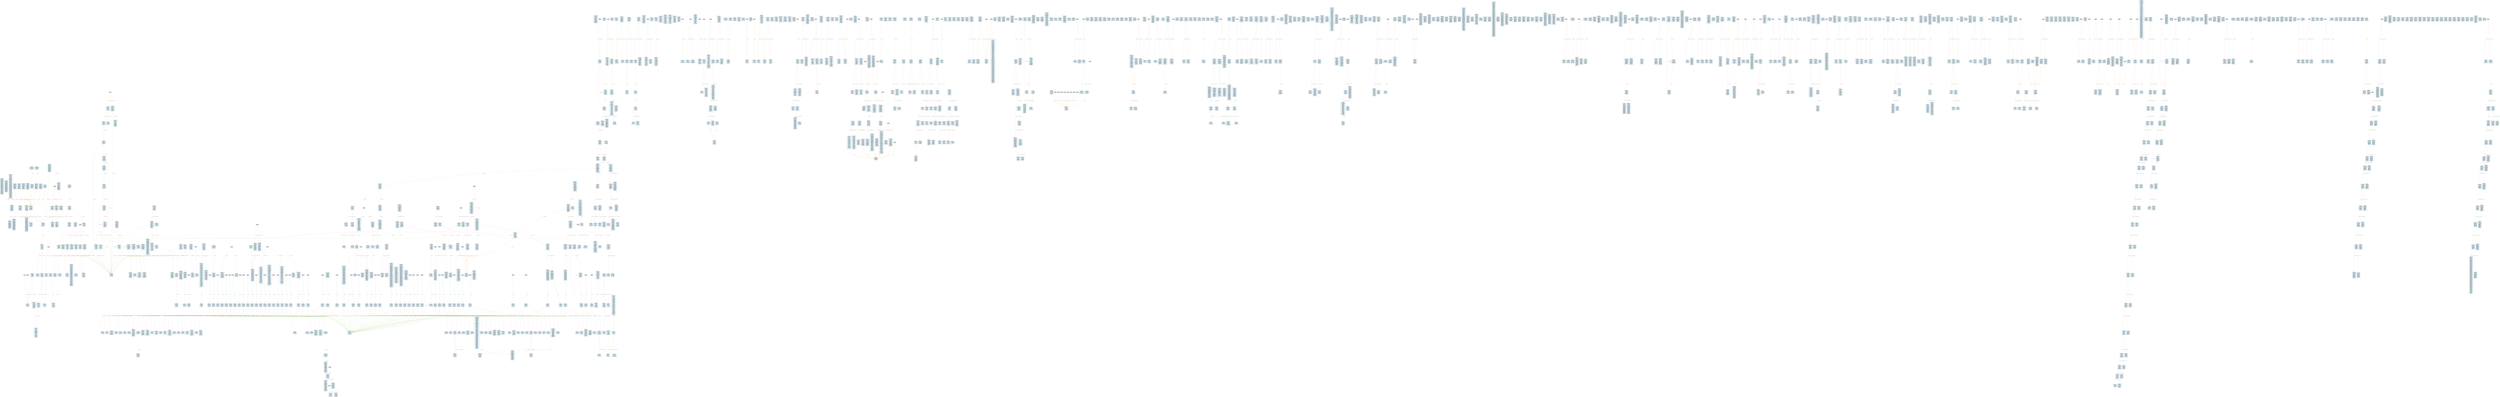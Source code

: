 digraph Static_Complete_CFG {
    rankdir=TB;
    node [shape=box, style="filled, rounded", fontname="Monospace", fontsize=9, margin=0.15];
    edge [fontname="Arial", fontsize=8, penwidth=1.2];
    "block_0" [label="合约: 0x380d0c...
起始PC: 0x0
终止PC: 0xd
终止指令: JUMPI
---------
0x0: PUSH1
0x2: PUSH1
0x4: MSTORE
0x5: PUSH1
0x7: CALLDATASIZE
0x8: LT
0x9: ISZERO
0xa: PUSH2
0xd: JUMPI", fillcolor="#e6f7ff"];
    "block_e" [label="合约: 0x380d0c...
起始PC: 0xe
终止PC: 0x14
终止指令: JUMPI
---------
0xe: JUMPDEST
0xf: CALLDATASIZE
0x10: ISZERO
0x11: PUSH2
0x14: JUMPI", fillcolor="#e6f7ff"];
    "block_15" [label="合约: 0x380d0c...
起始PC: 0x15
终止PC: 0x1f
终止指令: JUMPI
---------
0x15: PUSH1
0x17: CALLDATALOAD
0x18: PUSH1
0x1a: DUP2
0x1b: SUB
0x1c: PUSH2
0x1f: JUMPI", fillcolor="#e6f7ff"];
    "block_20" [label="合约: 0x380d0c...
起始PC: 0x20
终止PC: 0x5b
终止指令: JUMP
---------
0x20: PUSH1
0x22: DUP2
0x23: ADD
0x24: CALLDATALOAD
0x25: SWAP1
0x26: PUSH1
0x28: PUSH32
0x49: CALLDATASIZE
0x4a: DUP4
0x4b: SWAP1
0x4c: SUB
0x4d: ADD
0x4e: DIV
0x4f: SWAP1
0x50: PUSH1
0x52: DUP2
0x53: ADD
0x54: SWAP1
0x55: PUSH1
0x57: ADD
0x58: PUSH2
0x5b: JUMP", fillcolor="#e6f7ff"];
    "block_5c" [label="合约: 0x380d0c...
起始PC: 0x5c
终止PC: 0x5d
终止指令: INVALID
---------
0x5c: JUMPDEST
0x5d: INVALID", fillcolor="#e6f7ff"];
    "block_6f" [label="合约: 0x380d0c...
起始PC: 0x6f
终止PC: 0x8a
终止指令: JUMP
---------
0x6f: POP
0x70: PUSH2
0x73: PUSH1
0x75: PUSH1
0x77: PUSH1
0x79: PUSH1
0x7b: NOT
0x7c: CALLDATASIZE
0x7d: ADD
0x7e: DIV
0x7f: SWAP4
0x80: AND
0x81: ADD
0x82: DUP3
0x83: PUSH1
0x85: PUSH1
0x87: PUSH2
0x8a: JUMP", fillcolor="#e6f7ff"];
    "block_8b" [label="合约: 0x380d0c...
起始PC: 0x8b
终止PC: 0x90
终止指令: JUMPI
---------
0x8b: JUMPDEST
0x8c: ISZERO
0x8d: PUSH2
0x90: JUMPI", fillcolor="#e6f7ff"];
    "block_91" [label="合约: 0x380d0c...
起始PC: 0x91
终止PC: 0x92
终止指令: INVALID
---------
0x91: JUMPDEST
0x92: INVALID", fillcolor="#e6f7ff"];
    "block_99" [label="合约: 0x380d0c...
起始PC: 0x99
终止PC: 0xb9
终止指令: JUMP
---------
0x99: JUMPDEST
0x9a: PUSH2
0x9d: SWAP1
0x9e: PUSH14
0xad: PUSH1
0xaf: CALLDATALOAD
0xb0: AND
0xb1: SWAP1
0xb2: PUSH1
0xb4: PUSH1
0xb6: PUSH2
0xb9: JUMP", fillcolor="#e6f7ff"];
    "block_ba" [label="合约: 0x380d0c...
起始PC: 0xba
终止PC: 0xbb
终止指令: INVALID
---------
0xba: JUMPDEST
0xbb: INVALID", fillcolor="#e6f7ff"];
    "block_c0" [label="合约: 0x380d0c...
起始PC: 0xc0
终止PC: 0xcc
终止指令: JUMPI
---------
0xc0: JUMPDEST
0xc1: PUSH1
0xc3: CALLDATALOAD
0xc4: SWAP1
0xc5: PUSH1
0xc7: DUP3
0xc8: SUB
0xc9: PUSH2
0xcc: JUMPI", fillcolor="#e6f7ff"];
    "block_cd" [label="合约: 0x380d0c...
起始PC: 0xcd
终止PC: 0xda
终止指令: JUMPI
---------
0xcd: PUSH1
0xcf: CALLDATALOAD
0xd0: SWAP1
0xd1: PUSH1
0xd3: CALLDATALOAD
0xd4: PUSH1
0xd6: SUB
0xd7: PUSH2
0xda: JUMPI", fillcolor="#e6f7ff"];
    "block_db" [label="合约: 0x380d0c...
起始PC: 0xdb
终止PC: 0x109
终止指令: JUMP
---------
0xdb: PUSH2
0xde: SWAP3
0xdf: POP
0xe0: PUSH1
0xe2: CALLDATALOAD
0xe3: SWAP2
0xe4: PUSH1
0xe6: DUP4
0xe7: PUSH1
0xe9: SHR
0xea: AND
0xeb: SWAP2
0xec: DUP2
0xed: PUSH1
0xef: DUP6
0xf0: PUSH1
0xf2: SHR
0xf3: AND
0xf4: ISZERO
0xf5: SWAP2
0xf6: XOR
0xf7: MUL
0xf8: XOR
0xf9: ADD
0xfa: SWAP1
0xfb: PUSH1
0xfd: PUSH1
0xff: PUSH1
0x101: SHL
0x102: SUB
0x103: CALLER
0x104: SWAP2
0x105: AND
0x106: PUSH2
0x109: JUMP", fillcolor="#e6f7ff"];
    "block_10a" [label="合约: 0x380d0c...
起始PC: 0x10a
终止PC: 0x112
终止指令: INVALID
---------
0x10a: JUMPDEST
0x10b: PUSH2
0x10e: PUSH2
0x111: ORIGIN
0x112: INVALID", fillcolor="#e6f7ff"];
    "block_13d" [label="合约: 0x380d0c...
起始PC: 0x13d
终止PC: 0x141
终止指令: JUMP
---------
0x13d: SHA3
0x13e: SLOAD
0x13f: EQ
0x140: SWAP1
0x141: JUMP", fillcolor="#e6f7ff"];
    "block_142" [label="合约: 0x380d0c...
起始PC: 0x142
终止PC: 0x146
终止指令: JUMP
---------
0x142: JUMPDEST
0x143: PUSH2
0x146: JUMP", fillcolor="#e6f7ff"];
    "block_147" [label="合约: 0x380d0c...
起始PC: 0x147
终止PC: 0x148
终止指令: STOP
---------
0x147: JUMPDEST
0x148: STOP", fillcolor="#e6f7ff"];
    "block_149" [label="合约: 0x380d0c...
起始PC: 0x149
终止PC: 0x15e
终止指令: INVALID
---------
0x149: JUMPDEST
0x14a: DUP3
0x14b: PUSH1
0x14d: PUSH2
0x150: SWAP5
0x151: ADD
0x152: SWAP2
0x153: PUSH1
0x155: PUSH1
0x157: NOT
0x158: DUP4
0x159: CALLDATASIZE
0x15a: SUB
0x15b: ADD
0x15c: DIV
0x15d: SWAP2
0x15e: INVALID", fillcolor="#e6f7ff"];
    "block_19b" [label="合约: 0x380d0c...
起始PC: 0x19b
终止PC: 0x1b5
终止指令: JUMP
---------
0x19b: JUMPDEST
0x19c: SWAP1
0x19d: PUSH2
0x1a0: SWAP3
0x1a1: SWAP2
0x1a2: PUSH1
0x1a4: DUP2
0x1a5: PUSH1
0x1a7: SHR
0x1a8: AND
0x1a9: SWAP1
0x1aa: PUSH1
0x1ac: SHR
0x1ad: SWAP2
0x1ae: SUB
0x1af: SWAP2
0x1b0: DUP5
0x1b1: DUP7
0x1b2: PUSH2
0x1b5: JUMP", fillcolor="#e6f7ff"];
    "block_1b6" [label="合约: 0x380d0c...
起始PC: 0x1b6
终止PC: 0x1bb
终止指令: JUMP
---------
0x1b6: JUMPDEST
0x1b7: SWAP2
0x1b8: PUSH2
0x1bb: JUMP", fillcolor="#e6f7ff"];
    "block_1bc" [label="合约: 0x380d0c...
起始PC: 0x1bc
终止PC: 0x1c0
终止指令: JUMP
---------
0x1bc: JUMPDEST
0x1bd: PUSH2
0x1c0: JUMP", fillcolor="#e6f7ff"];
    "block_1c1" [label="合约: 0x380d0c...
起始PC: 0x1c1
终止PC: 0x1c9
终止指令: JUMP
---------
0x1c1: JUMPDEST
0x1c2: SWAP5
0x1c3: DUP2
0x1c4: ADD
0x1c5: SWAP5
0x1c6: PUSH2
0x1c9: JUMP", fillcolor="#e6f7ff"];
    "block_1ca" [label="合约: 0x380d0c...
起始PC: 0x1ca
终止PC: 0x1d1
终止指令: JUMPI
---------
0x1ca: JUMPDEST
0x1cb: PUSH1
0x1cd: SUB
0x1ce: PUSH2
0x1d1: JUMPI", fillcolor="#e6f7ff"];
    "block_1d2" [label="合约: 0x380d0c...
起始PC: 0x1d2
终止PC: 0x1ec
终止指令: INVALID
---------
0x1d2: PUSH1
0x1d4: SWAP1
0x1d5: PUSH2
0x1d8: DUP3
0x1d9: CALLDATALOAD
0x1da: SWAP2
0x1db: PUSH1
0x1dd: DUP4
0x1de: ADD
0x1df: PUSH1
0x1e1: PUSH1
0x1e3: NOT
0x1e4: DUP6
0x1e5: CALLDATASIZE
0x1e6: SUB
0x1e7: ADD
0x1e8: DIV
0x1e9: PUSH2
0x1ec: INVALID", fillcolor="#e6f7ff"];
    "block_227" [label="合约: 0x380d0c...
起始PC: 0x227
终止PC: 0x236
终止指令: JUMP
---------
0x227: JUMPDEST
0x228: SWAP4
0x229: PUSH1
0x22b: SHR
0x22c: SWAP3
0x22d: ADD
0x22e: CALLDATALOAD
0x22f: ADD
0x230: SWAP6
0x231: DUP5
0x232: DUP7
0x233: PUSH2
0x236: JUMP", fillcolor="#e6f7ff"];
    "block_237" [label="合约: 0x380d0c...
起始PC: 0x237
终止PC: 0x243
终止指令: JUMPI
---------
0x237: JUMPDEST
0x238: ADD
0x239: CALLDATALOAD
0x23a: PUSH1
0x23c: SHR
0x23d: CALLER
0x23e: SUB
0x23f: ISZERO
0x240: PUSH2
0x243: JUMPI", fillcolor="#e6f7ff"];
    "block_244" [label="合约: 0x380d0c...
起始PC: 0x244
终止PC: 0x265
终止指令: INVALID
---------
0x244: PUSH32
0x265: INVALID", fillcolor="#e6f7ff"];
    "block_26b" [label="合约: 0x380d0c...
起始PC: 0x26b
终止PC: 0x288
终止指令: INVALID
---------
0x26b: JUMPDEST
0x26c: POP
0x26d: PUSH1
0x26f: DUP1
0x270: CALLDATALOAD
0x271: PUSH2
0x274: PUSH2
0x277: PUSH1
0x279: DUP4
0x27a: ADD
0x27b: PUSH1
0x27d: PUSH1
0x27f: NOT
0x280: DUP6
0x281: CALLDATASIZE
0x282: SUB
0x283: ADD
0x284: DIV
0x285: PUSH2
0x288: INVALID", fillcolor="#e6f7ff"];
    "block_2c1" [label="合约: 0x380d0c...
起始PC: 0x2c1
终止PC: 0x2da
终止指令: JUMP
---------
0x2c1: JUMPDEST
0x2c2: SWAP8
0x2c3: SWAP1
0x2c4: SWAP3
0x2c5: CALLDATALOAD
0x2c6: SWAP8
0x2c7: DUP2
0x2c8: PUSH3
0x2cc: DUP11
0x2cd: PUSH1
0x2cf: SHR
0x2d0: AND
0x2d1: SWAP2
0x2d2: SUB
0x2d3: MUL
0x2d4: SWAP3
0x2d5: MUL
0x2d6: MUL
0x2d7: PUSH2
0x2da: JUMP", fillcolor="#e6f7ff"];
    "block_2db" [label="合约: 0x380d0c...
起始PC: 0x2db
终止PC: 0x2ec
终止指令: JUMP
---------
0x2db: JUMPDEST
0x2dc: ADD
0x2dd: SWAP7
0x2de: PUSH1
0x2e0: DUP5
0x2e1: PUSH1
0x2e3: SHR
0x2e4: AND
0x2e5: SWAP1
0x2e6: SUB
0x2e7: DUP6
0x2e8: DUP8
0x2e9: PUSH2
0x2ec: JUMP", fillcolor="#e6f7ff"];
    "block_2ed" [label="合约: 0x380d0c...
起始PC: 0x2ed
终止PC: 0x2f8
终止指令: JUMP
---------
0x2ed: JUMPDEST
0x2ee: SWAP2
0x2ef: PUSH1
0x2f1: SHR
0x2f2: SWAP1
0x2f3: DUP5
0x2f4: DUP7
0x2f5: PUSH2
0x2f8: JUMP", fillcolor="#e6f7ff"];
    "block_2f9" [label="合约: 0x380d0c...
起始PC: 0x2f9
终止PC: 0x2fa
终止指令: INVALID
---------
0x2f9: JUMPDEST
0x2fa: INVALID", fillcolor="#e6f7ff"];
    "block_30a" [label="合约: 0x380d0c...
起始PC: 0x30a
终止PC: 0x314
终止指令: JUMPI
---------
0x30a: DUP1
0x30b: PUSH4
0x310: EQ
0x311: PUSH2
0x314: JUMPI", fillcolor="#e6f7ff"];
    "block_315" [label="合约: 0x380d0c...
起始PC: 0x315
终止PC: 0x31e
终止指令: JUMPI
---------
0x315: PUSH4
0x31a: SUB
0x31b: PUSH2
0x31e: JUMPI", fillcolor="#e6f7ff"];
    "block_31f" [label="合约: 0x380d0c...
起始PC: 0x31f
终止PC: 0x323
终止指令: JUMPI
---------
0x31f: CALLVALUE
0x320: PUSH2
0x323: JUMPI", fillcolor="#e6f7ff"];
    "block_324" [label="合约: 0x380d0c...
起始PC: 0x324
终止PC: 0x32f
终止指令: JUMPI
---------
0x324: PUSH1
0x326: PUSH1
0x328: NOT
0x329: CALLDATASIZE
0x32a: ADD
0x32b: SLT
0x32c: PUSH2
0x32f: JUMPI", fillcolor="#e6f7ff"];
    "block_330" [label="合约: 0x380d0c...
起始PC: 0x330
终止PC: 0x33b
终止指令: JUMPI
---------
0x330: PUSH1
0x332: CALLDATALOAD
0x333: PUSH1
0x335: DUP2
0x336: AND
0x337: SUB
0x338: PUSH2
0x33b: JUMPI", fillcolor="#e6f7ff"];
    "block_33c" [label="合约: 0x380d0c...
起始PC: 0x33c
终止PC: 0x34d
终止指令: JUMPI
---------
0x33c: PUSH1
0x33e: CALLDATALOAD
0x33f: PUSH8
0x348: DUP2
0x349: GT
0x34a: PUSH2
0x34d: JUMPI", fillcolor="#e6f7ff"];
    "block_34e" [label="合约: 0x380d0c...
起始PC: 0x34e
终止PC: 0x358
终止指令: JUMPI
---------
0x34e: CALLDATASIZE
0x34f: PUSH1
0x351: DUP3
0x352: ADD
0x353: SLT
0x354: ISZERO
0x355: PUSH2
0x358: JUMPI", fillcolor="#e6f7ff"];
    "block_359" [label="合约: 0x380d0c...
起始PC: 0x359
终止PC: 0x36c
终止指令: JUMPI
---------
0x359: DUP1
0x35a: PUSH1
0x35c: ADD
0x35d: CALLDATALOAD
0x35e: PUSH8
0x367: DUP2
0x368: GT
0x369: PUSH2
0x36c: JUMPI", fillcolor="#e6f7ff"];
    "block_36d" [label="合约: 0x380d0c...
起始PC: 0x36d
终止PC: 0x377
终止指令: JUMPI
---------
0x36d: CALLDATASIZE
0x36e: SWAP2
0x36f: ADD
0x370: PUSH1
0x372: ADD
0x373: GT
0x374: PUSH2
0x377: JUMPI", fillcolor="#e6f7ff"];
    "block_378" [label="合约: 0x380d0c...
起始PC: 0x378
终止PC: 0x379
终止指令: INVALID
---------
0x378: CALLDATASIZE
0x379: INVALID", fillcolor="#e6f7ff"];
    "block_3a3" [label="合约: 0x380d0c...
起始PC: 0x3a3
终止PC: 0x3a4
终止指令: INVALID
---------
0x3a3: RETURNDATASIZE
0x3a4: INVALID", fillcolor="#e6f7ff"];
    "block_3ac" [label="合约: 0x380d0c...
起始PC: 0x3ac
终止PC: 0x3ad
终止指令: INVALID
---------
0x3ac: RETURNDATASIZE
0x3ad: INVALID", fillcolor="#e6f7ff"];
    "block_3af" [label="合约: 0x380d0c...
起始PC: 0x3af
终止PC: 0x3b1
终止指令: INVALID
---------
0x3af: JUMPDEST
0x3b0: RETURNDATASIZE
0x3b1: INVALID", fillcolor="#e6f7ff"];
    "block_3b3" [label="合约: 0x380d0c...
起始PC: 0x3b3
终止PC: 0x3b4
终止指令: INVALID
---------
0x3b3: JUMPDEST
0x3b4: INVALID", fillcolor="#e6f7ff"];
    "block_3b7" [label="合约: 0x380d0c...
起始PC: 0x3b7
终止PC: 0x3b8
终止指令: INVALID
---------
0x3b7: JUMPDEST
0x3b8: INVALID", fillcolor="#e6f7ff"];
    "block_3c3" [label="合约: 0x380d0c...
起始PC: 0x3c3
终止PC: 0x3c9
终止指令: JUMP
---------
0x3c3: PUSH2
0x3c6: PUSH2
0x3c9: JUMP", fillcolor="#e6f7ff"];
    "block_3ca" [label="合约: 0x380d0c...
起始PC: 0x3ca
终止PC: 0x3d6
终止指令: JUMPI
---------
0x3ca: JUMPDEST
0x3cb: PUSH1
0x3cd: PUSH1
0x3cf: NOT
0x3d0: CALLDATASIZE
0x3d1: ADD
0x3d2: SLT
0x3d3: PUSH2
0x3d6: JUMPI", fillcolor="#e6f7ff"];
    "block_3d7" [label="合约: 0x380d0c...
起始PC: 0x3d7
终止PC: 0x40a
终止指令: JUMP
---------
0x3d7: GAS
0x3d8: PUSH1
0x3da: PUSH1
0x3dc: PUSH1
0x3de: SHL
0x3df: SUB
0x3e0: PUSH32
0x401: AND
0x402: PUSH2
0x405: ADDRESS
0x406: DUP3
0x407: PUSH2
0x40a: JUMP", fillcolor="#e6f7ff"];
    "block_40b" [label="合约: 0x380d0c...
起始PC: 0x40b
终止PC: 0x428
终止指令: INVALID
---------
0x40b: JUMPDEST
0x40c: SWAP1
0x40d: PUSH1
0x40f: CALLDATALOAD
0x410: SWAP3
0x411: PUSH1
0x413: PUSH1
0x415: PUSH1
0x417: SHL
0x418: SUB
0x419: NOT
0x41a: DUP5
0x41b: PUSH1
0x41d: SHL
0x41e: AND
0x41f: PUSH1
0x421: PUSH1
0x423: PUSH1
0x425: SHL
0x426: SUB
0x427: NOT
0x428: INVALID", fillcolor="#e6f7ff"];
    "block_433" [label="合约: 0x380d0c...
起始PC: 0x433
终止PC: 0x43e
终止指令: INVALID
---------
0x433: PUSH1
0x435: DUP5
0x436: PUSH1
0x438: SHR
0x439: AND
0x43a: SWAP3
0x43b: PUSH1
0x43d: SWAP5
0x43e: INVALID", fillcolor="#e6f7ff"];
    "block_440" [label="合约: 0x380d0c...
起始PC: 0x440
终止PC: 0x447
终止指令: JUMPI
---------
0x440: JUMPDEST
0x441: DUP6
0x442: DUP8
0x443: LT
0x444: PUSH2
0x447: JUMPI", fillcolor="#e6f7ff"];
    "block_448" [label="合约: 0x380d0c...
起始PC: 0x448
终止PC: 0x448
终止指令: STOP
---------
0x448: STOP", fillcolor="#e6f7ff"];
    "block_449" [label="合约: 0x380d0c...
起始PC: 0x449
终止PC: 0x462
终止指令: INVALID
---------
0x449: JUMPDEST
0x44a: DUP2
0x44b: DUP8
0x44c: PUSH1
0x44e: SHL
0x44f: PUSH1
0x451: ADD
0x452: SHR
0x453: PUSH2
0x456: PUSH1
0x458: DUP3
0x459: AND
0x45a: SWAP2
0x45b: PUSH1
0x45d: SHL
0x45e: AND
0x45f: SWAP1
0x460: DUP1
0x461: ISZERO
0x462: INVALID", fillcolor="#e6f7ff"];
    "block_468" [label="合约: 0x380d0c...
起始PC: 0x468
终止PC: 0x4a4
终止指令: JUMP
---------
0x468: POP
0x469: PUSH1
0x46b: DUP3
0x46c: ADD
0x46d: PUSH1
0x46f: PUSH1
0x471: NOT
0x472: DUP5
0x473: DUP5
0x474: DUP2
0x475: ADD
0x476: SUB
0x477: ADD
0x478: DIV
0x479: PUSH14
0x488: PUSH2
0x48b: PUSH1
0x48d: PUSH1
0x48f: PUSH1
0x491: NOT
0x492: DUP6
0x493: ADD
0x494: MUL
0x495: DUP8
0x496: ADD
0x497: ADD
0x498: CALLDATALOAD
0x499: PUSH1
0x49b: SHR
0x49c: PUSH2
0x49f: ADDRESS
0x4a0: DUP3
0x4a1: PUSH2
0x4a4: JUMP", fillcolor="#e6f7ff"];
    "block_4a5" [label="合约: 0x380d0c...
起始PC: 0x4a5
终止PC: 0x4d0
终止指令: JUMPI
---------
0x4a5: JUMPDEST
0x4a6: DUP8
0x4a7: CALLDATALOAD
0x4a8: SWAP6
0x4a9: SWAP1
0x4aa: SWAP5
0x4ab: SWAP1
0x4ac: PUSH29
0x4ca: DUP8
0x4cb: AND
0x4cc: ISZERO
0x4cd: PUSH2
0x4d0: JUMPI", fillcolor="#e6f7ff"];
    "block_4d1" [label="合约: 0x380d0c...
起始PC: 0x4d1
终止PC: 0x4d5
终止指令: INVALID
---------
0x4d1: PUSH2
0x4d4: SWAP2
0x4d5: INVALID", fillcolor="#e6f7ff"];
    "block_4dc" [label="合约: 0x380d0c...
起始PC: 0x4dc
终止PC: 0x4dd
终止指令: JUMPDEST_PREV
---------
0x4dc: JUMPDEST
0x4dd: POP", fillcolor="#e6f7ff"];
    "block_4de" [label="合约: 0x380d0c...
起始PC: 0x4de
终止PC: 0x4e4
终止指令: JUMP
---------
0x4de: JUMPDEST
0x4df: ADDRESS
0x4e0: SWAP1
0x4e1: PUSH2
0x4e4: JUMP", fillcolor="#e6f7ff"];
    "block_4e5" [label="合约: 0x380d0c...
起始PC: 0x4e5
终止PC: 0x4f0
终止指令: JUMPI
---------
0x4e5: JUMPDEST
0x4e6: SWAP3
0x4e7: PUSH1
0x4e9: SHR
0x4ea: AND
0x4eb: ADD
0x4ec: GT
0x4ed: PUSH2
0x4f0: JUMPI", fillcolor="#e6f7ff"];
    "block_4f1" [label="合约: 0x380d0c...
起始PC: 0x4f1
终止PC: 0x4f3
终止指令: JUMPDEST_PREV
---------
0x4f1: PUSH1
0x4f3: SWAP2", fillcolor="#e6f7ff"];
    "block_4f4" [label="合约: 0x380d0c...
起始PC: 0x4f4
终止PC: 0x4fc
终止指令: JUMP
---------
0x4f4: JUMPDEST
0x4f5: ADD
0x4f6: SWAP7
0x4f7: ADD
0x4f8: SWAP6
0x4f9: PUSH2
0x4fc: JUMP", fillcolor="#e6f7ff"];
    "block_4fd" [label="合约: 0x380d0c...
起始PC: 0x4fd
终止PC: 0x50a
终止指令: JUMP
---------
0x4fd: JUMPDEST
0x4fe: PUSH2
0x501: SWAP2
0x502: DUP6
0x503: DUP9
0x504: AND
0x505: SWAP2
0x506: DUP11
0x507: PUSH2
0x50a: JUMP", fillcolor="#e6f7ff"];
    "block_50b" [label="合约: 0x380d0c...
起始PC: 0x50b
终止PC: 0x50f
终止指令: JUMP
---------
0x50b: JUMPDEST
0x50c: PUSH2
0x50f: JUMP", fillcolor="#e6f7ff"];
    "block_510" [label="合约: 0x380d0c...
起始PC: 0x510
终止PC: 0x517
终止指令: JUMPI
---------
0x510: JUMPDEST
0x511: PUSH1
0x513: SUB
0x514: PUSH2
0x517: JUMPI", fillcolor="#e6f7ff"];
    "block_518" [label="合约: 0x380d0c...
起始PC: 0x518
终止PC: 0x555
终止指令: JUMPI
---------
0x518: DUP2
0x519: CALLDATALOAD
0x51a: PUSH1
0x51c: DUP3
0x51d: DUP5
0x51e: ADD
0x51f: DUP5
0x520: SWAP1
0x521: SUB
0x522: PUSH1
0x524: NOT
0x525: ADD
0x526: DIV
0x527: PUSH1
0x529: DUP3
0x52a: SWAP1
0x52b: SHR
0x52c: PUSH14
0x53b: AND
0x53c: PUSH1
0x53e: DUP6
0x53f: ADD
0x540: CALLDATALOAD
0x541: PUSH1
0x543: PUSH1
0x545: PUSH1
0x547: SHL
0x548: SUB
0x549: AND
0x54a: PUSH1
0x54c: DUP7
0x54d: ADD
0x54e: PUSH1
0x550: DUP6
0x551: AND
0x552: PUSH2
0x555: JUMPI", fillcolor="#e6f7ff"];
    "block_556" [label="合约: 0x380d0c...
起始PC: 0x556
终止PC: 0x565
终止指令: JUMPI
---------
0x556: JUMPDEST
0x557: SWAP3
0x558: DUP1
0x559: DUP5
0x55a: PUSH1
0x55c: PUSH2
0x55f: SWAP7
0x560: CALLDATALOAD
0x561: AND
0x562: PUSH2
0x565: JUMPI", fillcolor="#e6f7ff"];
    "block_566" [label="合约: 0x380d0c...
起始PC: 0x566
终止PC: 0x569
终止指令: JUMP
---------
0x566: PUSH2
0x569: JUMP", fillcolor="#e6f7ff"];
    "block_56a" [label="合约: 0x380d0c...
起始PC: 0x56a
终止PC: 0x573
终止指令: JUMPI
---------
0x56a: JUMPDEST
0x56b: SWAP1
0x56c: PUSH1
0x56e: DUP2
0x56f: AND
0x570: PUSH2
0x573: JUMPI", fillcolor="#e6f7ff"];
    "block_574" [label="合约: 0x380d0c...
起始PC: 0x574
终止PC: 0x581
终止指令: INVALID
---------
0x574: JUMPDEST
0x575: POP
0x576: POP
0x577: PUSH1
0x579: SWAP2
0x57a: PUSH2
0x57d: PUSH2
0x580: ORIGIN
0x581: INVALID", fillcolor="#e6f7ff"];
    "block_5b1" [label="合约: 0x380d0c...
起始PC: 0x5b1
终止PC: 0x5b5
终止指令: JUMP
---------
0x5b1: JUMPDEST
0x5b2: PUSH2
0x5b5: JUMP", fillcolor="#e6f7ff"];
    "block_5b6" [label="合约: 0x380d0c...
起始PC: 0x5b6
终止PC: 0x5ce
终止指令: JUMPI
---------
0x5b6: JUMPDEST
0x5b7: PUSH1
0x5b9: SHR
0x5ba: PUSH14
0x5c9: AND
0x5ca: GT
0x5cb: PUSH2
0x5ce: JUMPI", fillcolor="#e6f7ff"];
    "block_5cf" [label="合约: 0x380d0c...
起始PC: 0x5cf
终止PC: 0x5d4
终止指令: JUMP
---------
0x5cf: DUP9
0x5d0: DUP1
0x5d1: PUSH2
0x5d4: JUMP", fillcolor="#e6f7ff"];
    "block_5d5" [label="合约: 0x380d0c...
起始PC: 0x5d5
终止PC: 0x5e2
终止指令: JUMP
---------
0x5d5: JUMPDEST
0x5d6: PUSH2
0x5d9: DUP6
0x5da: PUSH2
0x5dd: DUP7
0x5de: DUP5
0x5df: PUSH2
0x5e2: JUMP", fillcolor="#e6f7ff"];
    "block_5e3" [label="合约: 0x380d0c...
起始PC: 0x5e3
终止PC: 0x5e8
终止指令: JUMP
---------
0x5e3: JUMPDEST
0x5e4: DUP7
0x5e5: PUSH2
0x5e8: JUMP", fillcolor="#e6f7ff"];
    "block_5e9" [label="合约: 0x380d0c...
起始PC: 0x5e9
终止PC: 0x5ed
终止指令: JUMP
---------
0x5e9: JUMPDEST
0x5ea: PUSH2
0x5ed: JUMP", fillcolor="#e6f7ff"];
    "block_5ee" [label="合约: 0x380d0c...
起始PC: 0x5ee
终止PC: 0x5f9
终止指令: JUMP
---------
0x5ee: JUMPDEST
0x5ef: SWAP2
0x5f0: SWAP3
0x5f1: PUSH2
0x5f4: ADDRESS
0x5f5: DUP4
0x5f6: PUSH2
0x5f9: JUMP", fillcolor="#e6f7ff"];
    "block_5fa" [label="合约: 0x380d0c...
起始PC: 0x5fa
终止PC: 0x601
终止指令: JUMPI
---------
0x5fa: JUMPDEST
0x5fb: DUP5
0x5fc: DUP2
0x5fd: LT
0x5fe: PUSH2
0x601: JUMPI", fillcolor="#e6f7ff"];
    "block_602" [label="合约: 0x380d0c...
起始PC: 0x602
终止PC: 0x60a
终止指令: JUMP
---------
0x602: SWAP1
0x603: SWAP4
0x604: SWAP1
0x605: SUB
0x606: SWAP2
0x607: PUSH2
0x60a: JUMP", fillcolor="#e6f7ff"];
    "block_60b" [label="合约: 0x380d0c...
起始PC: 0x60b
终止PC: 0x614
终止指令: JUMP
---------
0x60b: JUMPDEST
0x60c: PUSH2
0x60f: ADDRESS
0x610: DUP8
0x611: PUSH2
0x614: JUMP", fillcolor="#e6f7ff"];
    "block_615" [label="合约: 0x380d0c...
起始PC: 0x615
终止PC: 0x627
终止指令: JUMPI
---------
0x615: JUMPDEST
0x616: SWAP2
0x617: PUSH9
0x621: DUP5
0x622: AND
0x623: ISZERO
0x624: PUSH2
0x627: JUMPI", fillcolor="#e6f7ff"];
    "block_628" [label="合约: 0x380d0c...
起始PC: 0x628
终止PC: 0x62a
终止指令: JUMPDEST_PREV
---------
0x628: DUP5
0x629: CALLVALUE
0x62a: SWAP4", fillcolor="#e6f7ff"];
    "block_62b" [label="合约: 0x380d0c...
起始PC: 0x62b
终止PC: 0x630
终止指令: JUMPI
---------
0x62b: JUMPDEST
0x62c: LT
0x62d: PUSH2
0x630: JUMPI", fillcolor="#e6f7ff"];
    "block_631" [label="合约: 0x380d0c...
起始PC: 0x631
终止PC: 0x638
终止指令: JUMPI
---------
0x631: DUP3
0x632: PUSH1
0x634: SWAP4
0x635: PUSH2
0x638: JUMPI", fillcolor="#e6f7ff"];
    "block_639" [label="合约: 0x380d0c...
起始PC: 0x639
终止PC: 0x63e
终止指令: JUMP
---------
0x639: JUMPDEST
0x63a: POP
0x63b: PUSH2
0x63e: JUMP", fillcolor="#e6f7ff"];
    "block_63f" [label="合约: 0x380d0c...
起始PC: 0x63f
终止PC: 0x640
终止指令: INVALID
---------
0x63f: JUMPDEST
0x640: INVALID", fillcolor="#e6f7ff"];
    "block_64a" [label="合约: 0x380d0c...
起始PC: 0x64a
终止PC: 0x64f
终止指令: JUMP
---------
0x64a: POP
0x64b: DUP10
0x64c: PUSH2
0x64f: JUMP", fillcolor="#e6f7ff"];
    "block_650" [label="合约: 0x380d0c...
起始PC: 0x650
终止PC: 0x65f
终止指令: JUMPI
---------
0x650: JUMPDEST
0x651: DUP5
0x652: DUP4
0x653: SUB
0x654: GAS
0x655: DUP8
0x656: SUB
0x657: GASPRICE
0x658: MUL
0x659: DUP1
0x65a: DUP3
0x65b: LT
0x65c: PUSH2
0x65f: JUMPI", fillcolor="#e6f7ff"];
    "block_660" [label="合约: 0x380d0c...
起始PC: 0x660
终止PC: 0x67f
终止指令: JUMP
---------
0x660: DUP7
0x661: SWAP2
0x662: PUSH3
0x666: SWAP2
0x667: PUSH8
0x670: DUP9
0x671: AND
0x672: SWAP2
0x673: SUB
0x674: MUL
0x675: DIV
0x676: DUP1
0x677: SWAP5
0x678: PUSH2
0x67b: DUP3
0x67c: PUSH2
0x67f: JUMP", fillcolor="#e6f7ff"];
    "block_680" [label="合约: 0x380d0c...
起始PC: 0x680
终止PC: 0x685
终止指令: JUMP
---------
0x680: JUMPDEST
0x681: SUB
0x682: PUSH2
0x685: JUMP", fillcolor="#e6f7ff"];
    "block_686" [label="合约: 0x380d0c...
起始PC: 0x686
终止PC: 0x6e5
终止指令: JUMPI
---------
0x686: JUMPDEST
0x687: PUSH1
0x689: PUSH32
0x6aa: CALLDATASIZE
0x6ab: ADD
0x6ac: DIV
0x6ad: PUSH1
0x6af: CALLDATALOAD
0x6b0: PUSH14
0x6bf: DUP2
0x6c0: AND
0x6c1: SWAP1
0x6c2: PUSH29
0x6e0: DUP2
0x6e1: AND
0x6e2: PUSH2
0x6e5: JUMPI", fillcolor="#e6f7ff"];
    "block_6e6" [label="合约: 0x380d0c...
起始PC: 0x6e6
终止PC: 0x70a
终止指令: JUMPI
---------
0x6e6: JUMPDEST
0x6e7: PUSH29
0x705: AND
0x706: ISZERO
0x707: PUSH2
0x70a: JUMPI", fillcolor="#e6f7ff"];
    "block_70b" [label="合约: 0x380d0c...
起始PC: 0x70b
终止PC: 0x70c
终止指令: INVALID
---------
0x70b: POP
0x70c: INVALID", fillcolor="#e6f7ff"];
    "block_719" [label="合约: 0x380d0c...
起始PC: 0x719
终止PC: 0x71b
终止指令: JUMP
---------
0x719: JUMPDEST
0x71a: POP
0x71b: JUMP", fillcolor="#e6f7ff"];
    "block_71c" [label="合约: 0x380d0c...
起始PC: 0x71c
终止PC: 0x728
终止指令: JUMP
---------
0x71c: JUMPDEST
0x71d: PUSH2
0x720: SWAP2
0x721: PUSH1
0x723: PUSH1
0x725: PUSH2
0x728: JUMP", fillcolor="#e6f7ff"];
    "block_729" [label="合约: 0x380d0c...
起始PC: 0x729
终止PC: 0x72a
终止指令: JUMP
---------
0x729: JUMPDEST
0x72a: JUMP", fillcolor="#e6f7ff"];
    "block_72b" [label="合约: 0x380d0c...
起始PC: 0x72b
终止PC: 0x738
终止指令: JUMP
---------
0x72b: JUMPDEST
0x72c: PUSH2
0x72f: DUP3
0x730: DUP5
0x731: PUSH1
0x733: PUSH1
0x735: PUSH2
0x738: JUMP", fillcolor="#e6f7ff"];
    "block_739" [label="合约: 0x380d0c...
起始PC: 0x739
终止PC: 0x73d
终止指令: JUMPI
---------
0x739: JUMPDEST
0x73a: PUSH2
0x73d: JUMPI", fillcolor="#e6f7ff"];
    "block_73e" [label="合约: 0x380d0c...
起始PC: 0x73e
终止PC: 0x741
终止指令: JUMP
---------
0x73e: POP
0x73f: POP
0x740: POP
0x741: JUMP", fillcolor="#e6f7ff"];
    "block_742" [label="合约: 0x380d0c...
起始PC: 0x742
终止PC: 0x747
终止指令: JUMPI
---------
0x742: JUMPDEST
0x743: ISZERO
0x744: PUSH2
0x747: JUMPI", fillcolor="#e6f7ff"];
    "block_748" [label="合约: 0x380d0c...
起始PC: 0x748
终止PC: 0x748
终止指令: JUMP
---------
0x748: JUMP", fillcolor="#e6f7ff"];
    "block_749" [label="合约: 0x380d0c...
起始PC: 0x749
终止PC: 0x752
终止指令: INVALID
---------
0x749: JUMPDEST
0x74a: PUSH4
0x74f: PUSH1
0x751: SHL
0x752: INVALID", fillcolor="#e6f7ff"];
    "block_75d" [label="合约: 0x380d0c...
起始PC: 0x75d
终止PC: 0x77b
终止指令: JUMPI
---------
0x75d: JUMPDEST
0x75e: SWAP1
0x75f: PUSH1
0x761: PUSH1
0x763: NOT
0x764: SWAP2
0x765: ADD
0x766: AND
0x767: DUP2
0x768: ADD
0x769: SWAP1
0x76a: DUP2
0x76b: LT
0x76c: PUSH8
0x775: DUP3
0x776: GT
0x777: OR
0x778: PUSH2
0x77b: JUMPI", fillcolor="#e6f7ff"];
    "block_77c" [label="合约: 0x380d0c...
起始PC: 0x77c
终止PC: 0x77f
终止指令: JUMP
---------
0x77c: PUSH1
0x77e: MSTORE
0x77f: JUMP", fillcolor="#e6f7ff"];
    "block_780" [label="合约: 0x380d0c...
起始PC: 0x780
终止PC: 0x789
终止指令: INVALID
---------
0x780: JUMPDEST
0x781: PUSH4
0x786: PUSH1
0x788: SHL
0x789: INVALID", fillcolor="#e6f7ff"];
    "block_794" [label="合约: 0x380d0c...
起始PC: 0x794
终止PC: 0x7a3
终止指令: JUMPI
---------
0x794: JUMPDEST
0x795: PUSH8
0x79e: DUP2
0x79f: GT
0x7a0: PUSH2
0x7a3: JUMPI", fillcolor="#e6f7ff"];
    "block_7a4" [label="合约: 0x380d0c...
起始PC: 0x7a4
终止PC: 0x7ab
终止指令: JUMP
---------
0x7a4: PUSH1
0x7a6: SHL
0x7a7: PUSH1
0x7a9: ADD
0x7aa: SWAP1
0x7ab: JUMP", fillcolor="#e6f7ff"];
    "block_7ac" [label="合约: 0x380d0c...
起始PC: 0x7ac
终止PC: 0x7b5
终止指令: JUMP
---------
0x7ac: JUMPDEST
0x7ad: SWAP1
0x7ae: PUSH2
0x7b1: DUP3
0x7b2: PUSH2
0x7b5: JUMP", fillcolor="#e6f7ff"];
    "block_7b6" [label="合约: 0x380d0c...
起始PC: 0x7b6
终止PC: 0x7c2
终止指令: JUMP
---------
0x7b6: JUMPDEST
0x7b7: PUSH2
0x7ba: PUSH1
0x7bc: MLOAD
0x7bd: SWAP2
0x7be: DUP3
0x7bf: PUSH2
0x7c2: JUMP", fillcolor="#e6f7ff"];
    "block_7c3" [label="合约: 0x380d0c...
起始PC: 0x7c3
终止PC: 0x7d2
终止指令: JUMP
---------
0x7c3: JUMPDEST
0x7c4: DUP3
0x7c5: DUP2
0x7c6: MSTORE
0x7c7: PUSH1
0x7c9: NOT
0x7ca: PUSH2
0x7cd: DUP3
0x7ce: SWAP5
0x7cf: PUSH2
0x7d2: JUMP", fillcolor="#e6f7ff"];
    "block_7d3" [label="合约: 0x380d0c...
起始PC: 0x7d3
终止PC: 0x7dc
终止指令: JUMP
---------
0x7d3: JUMPDEST
0x7d4: ADD
0x7d5: SWAP1
0x7d6: PUSH1
0x7d8: CALLDATASIZE
0x7d9: SWAP2
0x7da: ADD
0x7db: CALLDATACOPY
0x7dc: JUMP", fillcolor="#e6f7ff"];
    "block_7dd" [label="合约: 0x380d0c...
起始PC: 0x7dd
终止PC: 0x7ea
终止指令: JUMP
---------
0x7dd: JUMPDEST
0x7de: SWAP4
0x7df: SWAP3
0x7e0: SWAP2
0x7e1: SWAP1
0x7e2: SWAP4
0x7e3: PUSH2
0x7e6: DUP3
0x7e7: PUSH2
0x7ea: JUMP", fillcolor="#e6f7ff"];
    "block_7eb" [label="合约: 0x380d0c...
起始PC: 0x7eb
终止PC: 0x7f1
终止指令: INVALID
---------
0x7eb: JUMPDEST
0x7ec: SWAP5
0x7ed: DUP4
0x7ee: SWAP3
0x7ef: PUSH1
0x7f1: INVALID", fillcolor="#e6f7ff"];
    "block_7ff" [label="合约: 0x380d0c...
起始PC: 0x7ff
终止PC: 0x806
终止指令: JUMPI
---------
0x7ff: JUMPDEST
0x800: DUP3
0x801: DUP3
0x802: LT
0x803: PUSH2
0x806: JUMPI", fillcolor="#e6f7ff"];
    "block_807" [label="合约: 0x380d0c...
起始PC: 0x807
终止PC: 0x826
终止指令: JUMPI
---------
0x807: POP
0x808: POP
0x809: POP
0x80a: POP
0x80b: CALLDATALOAD
0x80c: SWAP2
0x80d: PUSH14
0x81c: DUP4
0x81d: PUSH1
0x81f: SHR
0x820: AND
0x821: ADD
0x822: GT
0x823: PUSH2
0x826: JUMPI", fillcolor="#e6f7ff"];
    "block_827" [label="合约: 0x380d0c...
起始PC: 0x827
终止PC: 0x82c
终止指令: JUMP
---------
0x827: POP
0x828: PUSH1
0x82a: SWAP2
0x82b: POP
0x82c: JUMP", fillcolor="#e6f7ff"];
    "block_82d" [label="合约: 0x380d0c...
起始PC: 0x82d
终止PC: 0x851
终止指令: JUMPI
---------
0x82d: JUMPDEST
0x82e: PUSH29
0x84c: AND
0x84d: ISZERO
0x84e: PUSH2
0x851: JUMPI", fillcolor="#e6f7ff"];
    "block_852" [label="合约: 0x380d0c...
起始PC: 0x852
终止PC: 0x894
终止指令: INVALID
---------
0x852: POP
0x853: PUSH1
0x855: MLOAD
0x856: DUP1
0x857: SWAP2
0x858: PUSH32
0x879: DUP3
0x87a: MSTORE
0x87b: PUSH1
0x87d: DUP3
0x87e: ADD
0x87f: PUSH1
0x881: PUSH1
0x883: DUP5
0x884: ADD
0x885: MSTORE
0x886: DUP2
0x887: MLOAD
0x888: DUP1
0x889: SWAP2
0x88a: MSTORE
0x88b: PUSH1
0x88d: PUSH1
0x88f: DUP5
0x890: ADD
0x891: SWAP3
0x892: ADD
0x893: SWAP1
0x894: INVALID", fillcolor="#e6f7ff"];
    "block_895" [label="合约: 0x380d0c...
起始PC: 0x895
终止PC: 0x89c
终止指令: JUMPI
---------
0x895: JUMPDEST
0x896: DUP2
0x897: DUP2
0x898: LT
0x899: PUSH2
0x89c: JUMPI", fillcolor="#e6f7ff"];
    "block_89d" [label="合约: 0x380d0c...
起始PC: 0x89d
终止PC: 0x8a2
终止指令: REVERT
---------
0x89d: POP
0x89e: POP
0x89f: POP
0x8a0: SUB
0x8a1: SWAP1
0x8a2: REVERT", fillcolor="#e6f7ff"];
    "block_8a3" [label="合约: 0x380d0c...
起始PC: 0x8a3
终止PC: 0x8bb
终止指令: JUMP
---------
0x8a3: JUMPDEST
0x8a4: DUP3
0x8a5: MLOAD
0x8a6: DUP5
0x8a7: MSTORE
0x8a8: DUP6
0x8a9: SWAP5
0x8aa: POP
0x8ab: PUSH1
0x8ad: SWAP4
0x8ae: DUP5
0x8af: ADD
0x8b0: SWAP4
0x8b1: SWAP1
0x8b2: SWAP3
0x8b3: ADD
0x8b4: SWAP2
0x8b5: PUSH1
0x8b7: ADD
0x8b8: PUSH2
0x8bb: JUMP", fillcolor="#e6f7ff"];
    "block_8bc" [label="合约: 0x380d0c...
起始PC: 0x8bc
终止PC: 0x8bd
终止指令: INVALID
---------
0x8bc: JUMPDEST
0x8bd: INVALID", fillcolor="#e6f7ff"];
    "block_8c1" [label="合约: 0x380d0c...
起始PC: 0x8c1
终止PC: 0x8d7
终止指令: JUMP
---------
0x8c1: JUMPDEST
0x8c2: SWAP1
0x8c3: SWAP2
0x8c4: SWAP3
0x8c5: SWAP5
0x8c6: PUSH2
0x8c9: PUSH1
0x8cb: SWAP2
0x8cc: PUSH1
0x8ce: DUP6
0x8cf: MUL
0x8d0: DUP5
0x8d1: ADD
0x8d2: SWAP8
0x8d3: DUP9
0x8d4: PUSH2
0x8d7: JUMP", fillcolor="#e6f7ff"];
    "block_8d8" [label="合约: 0x380d0c...
起始PC: 0x8d8
终止PC: 0x8f2
终止指令: JUMP
---------
0x8d8: JUMPDEST
0x8d9: SWAP6
0x8da: DUP7
0x8db: PUSH1
0x8dd: DUP6
0x8de: PUSH1
0x8e0: SHL
0x8e1: DUP13
0x8e2: ADD
0x8e3: ADD
0x8e4: MSTORE
0x8e5: CALLDATALOAD
0x8e6: PUSH1
0x8e8: SHR
0x8e9: SWAP3
0x8ea: ADD
0x8eb: SWAP1
0x8ec: SWAP3
0x8ed: SWAP2
0x8ee: SWAP3
0x8ef: PUSH2
0x8f2: JUMP", fillcolor="#e6f7ff"];
    "block_8f3" [label="合约: 0x380d0c...
起始PC: 0x8f3
终止PC: 0x8f7
终止指令: INVALID
---------
0x8f3: JUMPDEST
0x8f4: SWAP3
0x8f5: SWAP1
0x8f6: SWAP2
0x8f7: INVALID", fillcolor="#e6f7ff"];
    "block_919" [label="合约: 0x380d0c...
起始PC: 0x919
终止PC: 0x927
终止指令: INVALID
---------
0x919: POP
0x91a: POP
0x91b: POP
0x91c: POP
0x91d: PUSH1
0x91f: PUSH1
0x921: PUSH1
0x923: SHL
0x924: SUB
0x925: PUSH1
0x927: INVALID", fillcolor="#e6f7ff"];
    "block_998" [label="合约: 0x380d0c...
起始PC: 0x998
终止PC: 0x99c
终止指令: JUMPI
---------
0x998: ISZERO
0x999: PUSH2
0x99c: JUMPI", fillcolor="#e6f7ff"];
    "block_99d" [label="合约: 0x380d0c...
起始PC: 0x99d
终止PC: 0x99d
终止指令: JUMP
---------
0x99d: JUMP", fillcolor="#e6f7ff"];
    "block_99e" [label="合约: 0x380d0c...
起始PC: 0x99e
终止PC: 0x9a0
终止指令: INVALID
---------
0x99e: JUMPDEST
0x99f: RETURNDATASIZE
0x9a0: INVALID", fillcolor="#e6f7ff"];
    "block_9a6" [label="合约: 0x380d0c...
起始PC: 0x9a6
终止PC: 0x9b3
终止指令: JUMPI
---------
0x9a6: JUMPDEST
0x9a7: SWAP3
0x9a8: SWAP8
0x9a9: SWAP4
0x9aa: SWAP6
0x9ab: SWAP3
0x9ac: PUSH1
0x9ae: DUP2
0x9af: SUB
0x9b0: PUSH2
0x9b3: JUMPI", fillcolor="#e6f7ff"];
    "block_9b4" [label="合约: 0x380d0c...
起始PC: 0x9b4
终止PC: 0x9b7
终止指令: INVALID
---------
0x9b4: POP
0x9b5: POP
0x9b6: SWAP3
0x9b7: INVALID", fillcolor="#e6f7ff"];
    "block_9d1" [label="合约: 0x380d0c...
起始PC: 0x9d1
终止PC: 0x9e2
终止指令: JUMPI
---------
0x9d1: JUMPDEST
0x9d2: SWAP6
0x9d3: PUSH1
0x9d5: PUSH1
0x9d7: SHL
0x9d8: DUP4
0x9d9: CALLDATALOAD
0x9da: AND
0x9db: ISZERO
0x9dc: ISZERO
0x9dd: DUP7
0x9de: EQ
0x9df: PUSH2
0x9e2: JUMPI", fillcolor="#e6f7ff"];
    "block_9e3" [label="合约: 0x380d0c...
起始PC: 0x9e3
终止PC: 0xa50
终止指令: CALL
---------
0x9e3: SWAP3
0x9e4: PUSH1
0x9e6: SWAP2
0x9e7: PUSH1
0x9e9: PUSH1
0x9eb: PUSH1
0x9ed: SWAP7
0x9ee: ADD
0x9ef: CALLDATALOAD
0x9f0: DUP5
0x9f1: SHR
0x9f2: SWAP10
0x9f3: PUSH1
0x9f5: SHR
0x9f6: AND
0x9f7: ISZERO
0x9f8: DUP2
0x9f9: MUL
0x9fa: SWAP1
0x9fb: PUSH1
0x9fd: MLOAD
0x9fe: SWAP9
0x9ff: PUSH32
0xa20: DUP11
0xa21: MSTORE
0xa22: PUSH1
0xa24: DUP11
0xa25: ADD
0xa26: MSTORE
0xa27: DUP2
0xa28: PUSH1
0xa2a: DUP11
0xa2b: ADD
0xa2c: MSTORE
0xa2d: XOR
0xa2e: PUSH1
0xa30: DUP9
0xa31: ADD
0xa32: MSTORE
0xa33: PUSH1
0xa35: PUSH1
0xa37: DUP9
0xa38: ADD
0xa39: MSTORE
0xa3a: MUL
0xa3b: SWAP1
0xa3c: DUP2
0xa3d: PUSH1
0xa3f: ADD
0xa40: SWAP1
0xa41: DUP2
0xa42: PUSH1
0xa44: DUP9
0xa45: ADD
0xa46: MSTORE
0xa47: PUSH1
0xa49: DUP8
0xa4a: ADD
0xa4b: CALLDATACOPY
0xa4c: ADD
0xa4d: SWAP4
0xa4e: AND
0xa4f: GAS
0xa50: CALL", fillcolor="#e6f7ff"];
    "block_a51" [label="合约: 0x380d0c...
起始PC: 0xa51
终止PC: 0xa55
终止指令: JUMPI
---------
0xa51: ISZERO
0xa52: PUSH2
0xa55: JUMPI", fillcolor="#e6f7ff"];
    "block_a56" [label="合约: 0x380d0c...
起始PC: 0xa56
终止PC: 0xa56
终止指令: JUMP
---------
0xa56: JUMP", fillcolor="#e6f7ff"];
    "block_a57" [label="合约: 0x380d0c...
起始PC: 0xa57
终止PC: 0xa77
终止指令: JUMP
---------
0xa57: JUMPDEST
0xa58: SWAP3
0xa59: PUSH1
0xa5b: SWAP2
0xa5c: PUSH1
0xa5e: PUSH1
0xa60: PUSH2
0xa63: SWAP7
0xa64: ADD
0xa65: CALLDATALOAD
0xa66: DUP5
0xa67: SHR
0xa68: SWAP10
0xa69: PUSH1
0xa6b: SHR
0xa6c: AND
0xa6d: ISZERO
0xa6e: SWAP1
0xa6f: DUP7
0xa70: PUSH2
0xa73: DUP4
0xa74: PUSH2
0xa77: JUMP", fillcolor="#e6f7ff"];
    "block_a78" [label="合约: 0x380d0c...
起始PC: 0xa78
终止PC: 0xad5
终止指令: CALL
---------
0xa78: JUMPDEST
0xa79: AND
0xa7a: SWAP2
0xa7b: PUSH1
0xa7d: MLOAD
0xa7e: SWAP10
0xa7f: PUSH32
0xaa0: DUP12
0xaa1: MSTORE
0xaa2: PUSH1
0xaa4: DUP12
0xaa5: ADD
0xaa6: MSTORE
0xaa7: PUSH1
0xaa9: DUP11
0xaaa: ADD
0xaab: MSTORE
0xaac: DUP8
0xaad: SUB
0xaae: PUSH1
0xab0: DUP10
0xab1: ADD
0xab2: MSTORE
0xab3: PUSH1
0xab5: DUP9
0xab6: ADD
0xab7: MSTORE
0xab8: PUSH1
0xaba: PUSH1
0xabc: DUP9
0xabd: ADD
0xabe: MSTORE
0xabf: MUL
0xac0: SWAP1
0xac1: DUP2
0xac2: PUSH1
0xac4: ADD
0xac5: SWAP1
0xac6: DUP2
0xac7: PUSH1
0xac9: DUP9
0xaca: ADD
0xacb: MSTORE
0xacc: PUSH1
0xace: DUP8
0xacf: ADD
0xad0: CALLDATACOPY
0xad1: ADD
0xad2: SWAP4
0xad3: AND
0xad4: GAS
0xad5: CALL", fillcolor="#e6f7ff"];
    "block_ad6" [label="合约: 0x380d0c...
起始PC: 0xad6
终止PC: 0xad9
终止指令: JUMPI
---------
0xad6: PUSH2
0xad9: JUMPI", fillcolor="#e6f7ff"];
    "block_ada" [label="合约: 0x380d0c...
起始PC: 0xada
终止PC: 0xadb
终止指令: INVALID
---------
0xada: RETURNDATASIZE
0xadb: INVALID", fillcolor="#e6f7ff"];
    "block_ae1" [label="合约: 0x380d0c...
起始PC: 0xae1
终止PC: 0xaf0
终止指令: JUMPI
---------
0xae1: JUMPDEST
0xae2: SWAP3
0xae3: SWAP7
0xae4: SWAP2
0xae5: SWAP6
0xae6: SWAP1
0xae7: SWAP4
0xae8: SWAP3
0xae9: PUSH1
0xaeb: DUP2
0xaec: SUB
0xaed: PUSH2
0xaf0: JUMPI", fillcolor="#e6f7ff"];
    "block_af1" [label="合约: 0x380d0c...
起始PC: 0xaf1
终止PC: 0xaff
终止指令: JUMP
---------
0xaf1: POP
0xaf2: PUSH1
0xaf4: PUSH1
0xaf6: SHL
0xaf7: PUSH2
0xafa: DUP10
0xafb: DUP9
0xafc: PUSH2
0xaff: JUMP", fillcolor="#e6f7ff"];
    "block_b00" [label="合约: 0x380d0c...
起始PC: 0xb00
终止PC: 0xb08
终止指令: JUMPI
---------
0xb00: JUMPDEST
0xb01: SWAP4
0xb02: CALLDATALOAD
0xb03: AND
0xb04: ISZERO
0xb05: PUSH2
0xb08: JUMPI", fillcolor="#e6f7ff"];
    "block_b09" [label="合约: 0x380d0c...
起始PC: 0xb09
终止PC: 0xb1e
终止指令: JUMP
---------
0xb09: POP
0xb0a: POP
0xb0b: PUSH2
0xb0e: SWAP6
0xb0f: PUSH2
0xb12: SWAP3
0xb13: PUSH2
0xb16: DUP8
0xb17: SWAP4
0xb18: DUP5
0xb19: DUP8
0xb1a: DUP10
0xb1b: PUSH2
0xb1e: JUMP", fillcolor="#e6f7ff"];
    "block_b1f" [label="合约: 0x380d0c...
起始PC: 0xb1f
终止PC: 0xb25
终止指令: JUMP
---------
0xb1f: JUMPDEST
0xb20: DUP5
0xb21: DUP7
0xb22: PUSH2
0xb25: JUMP", fillcolor="#e6f7ff"];
    "block_b26" [label="合约: 0x380d0c...
起始PC: 0xb26
终止PC: 0xb2b
终止指令: JUMP
---------
0xb26: JUMPDEST
0xb27: SWAP2
0xb28: PUSH2
0xb2b: JUMP", fillcolor="#e6f7ff"];
    "block_b2c" [label="合约: 0x380d0c...
起始PC: 0xb2c
终止PC: 0xb4f
终止指令: JUMP
---------
0xb2c: JUMPDEST
0xb2d: SWAP1
0xb2e: DUP7
0xb2f: SWAP3
0xb30: PUSH2
0xb33: PUSH2
0xb36: SWAP6
0xb37: SWAP9
0xb38: PUSH2
0xb3b: SWAP11
0xb3c: SWAP5
0xb3d: PUSH1
0xb3f: PUSH1
0xb41: NOT
0xb42: DUP11
0xb43: ADD
0xb44: MUL
0xb45: DUP11
0xb46: ADD
0xb47: CALLDATALOAD
0xb48: PUSH1
0xb4a: SHR
0xb4b: SWAP1
0xb4c: PUSH2
0xb4f: JUMP", fillcolor="#e6f7ff"];
    "block_b50" [label="合约: 0x380d0c...
起始PC: 0xb50
终止PC: 0xb64
终止指令: JUMPI
---------
0xb50: JUMPDEST
0xb51: SWAP3
0xb52: DUP4
0xb53: SWAP2
0xb54: SWAP3
0xb55: PUSH1
0xb57: PUSH1
0xb59: DUP4
0xb5a: PUSH1
0xb5c: SHR
0xb5d: AND
0xb5e: SWAP3
0xb5f: AND
0xb60: ISZERO
0xb61: PUSH2
0xb64: JUMPI", fillcolor="#e6f7ff"];
    "block_b65" [label="合约: 0x380d0c...
起始PC: 0xb65
终止PC: 0xb6c
终止指令: INVALID
---------
0xb65: JUMPDEST
0xb66: POP
0xb67: ISZERO
0xb68: SWAP2
0xb69: XOR
0xb6a: MUL
0xb6b: XOR
0xb6c: INVALID", fillcolor="#e6f7ff"];
    "block_b75" [label="合约: 0x380d0c...
起始PC: 0xb75
终止PC: 0xb80
终止指令: JUMP
---------
0xb75: JUMPDEST
0xb76: PUSH2
0xb79: SWAP1
0xb7a: DUP8
0xb7b: DUP11
0xb7c: DUP13
0xb7d: PUSH2
0xb80: JUMP", fillcolor="#e6f7ff"];
    "block_b81" [label="合约: 0x380d0c...
起始PC: 0xb81
终止PC: 0xb82
终止指令: INVALID
---------
0xb81: JUMPDEST
0xb82: INVALID", fillcolor="#e6f7ff"];
    "block_b87" [label="合约: 0x380d0c...
起始PC: 0xb87
终止PC: 0xb95
终止指令: INVALID
---------
0xb87: JUMPDEST
0xb88: PUSH1
0xb8a: DUP2
0xb8b: SWAP10
0xb8c: SWAP8
0xb8d: SWAP5
0xb8e: SWAP10
0xb8f: SWAP9
0xb90: SWAP6
0xb91: SWAP4
0xb92: SWAP3
0xb93: SWAP9
0xb94: EQ
0xb95: INVALID", fillcolor="#e6f7ff"];
    "block_b9b" [label="合约: 0x380d0c...
起始PC: 0xb9b
终止PC: 0xbaa
终止指令: JUMPI
---------
0xb9b: POP
0xb9c: POP
0xb9d: POP
0xb9e: DUP6
0xb9f: CALLDATALOAD
0xba0: PUSH1
0xba2: PUSH1
0xba4: SHL
0xba5: AND
0xba6: ISZERO
0xba7: PUSH2
0xbaa: JUMPI", fillcolor="#e6f7ff"];
    "block_bab" [label="合约: 0x380d0c...
起始PC: 0xbab
终止PC: 0xbb1
终止指令: INVALID
---------
0xbab: POP
0xbac: PUSH1
0xbae: PUSH2
0xbb1: INVALID", fillcolor="#e6f7ff"];
    "block_c32" [label="合约: 0x380d0c...
起始PC: 0xc32
终止PC: 0xc36
终止指令: JUMPI
---------
0xc32: ISZERO
0xc33: PUSH2
0xc36: JUMPI", fillcolor="#e6f7ff"];
    "block_c37" [label="合约: 0x380d0c...
起始PC: 0xc37
终止PC: 0xc37
终止指令: JUMP
---------
0xc37: JUMP", fillcolor="#e6f7ff"];
    "block_c38" [label="合约: 0x380d0c...
起始PC: 0xc38
终止PC: 0xc45
终止指令: JUMP
---------
0xc38: JUMPDEST
0xc39: PUSH2
0xc3c: SWAP6
0xc3d: POP
0xc3e: DUP3
0xc3f: SWAP2
0xc40: SWAP5
0xc41: POP
0xc42: PUSH2
0xc45: JUMP", fillcolor="#e6f7ff"];
    "block_c46" [label="合约: 0x380d0c...
起始PC: 0xc46
终止PC: 0xc4f
终止指令: INVALID
---------
0xc46: JUMPDEST
0xc47: POP
0xc48: PUSH2
0xc4b: PUSH2
0xc4e: ORIGIN
0xc4f: INVALID", fillcolor="#e6f7ff"];
    "block_c7f" [label="合约: 0x380d0c...
起始PC: 0xc7f
终止PC: 0xc8e
终止指令: JUMPI
---------
0xc7f: JUMPDEST
0xc80: SWAP2
0xc81: SWAP8
0xc82: SWAP4
0xc83: SWAP7
0xc84: SWAP5
0xc85: SWAP3
0xc86: SWAP4
0xc87: SWAP2
0xc88: PUSH1
0xc8a: SUB
0xc8b: PUSH2
0xc8e: JUMPI", fillcolor="#e6f7ff"];
    "block_c8f" [label="合约: 0x380d0c...
起始PC: 0xc8f
终止PC: 0xc9c
终止指令: JUMP
---------
0xc8f: PUSH1
0xc91: PUSH1
0xc93: SHL
0xc94: PUSH2
0xc97: DUP8
0xc98: DUP7
0xc99: PUSH2
0xc9c: JUMP", fillcolor="#e6f7ff"];
    "block_c9d" [label="合约: 0x380d0c...
起始PC: 0xc9d
终止PC: 0xca5
终止指令: JUMPI
---------
0xc9d: JUMPDEST
0xc9e: SWAP3
0xc9f: CALLDATALOAD
0xca0: AND
0xca1: ISZERO
0xca2: PUSH2
0xca5: JUMPI", fillcolor="#e6f7ff"];
    "block_ca6" [label="合约: 0x380d0c...
起始PC: 0xca6
终止PC: 0xcd8
终止指令: JUMP
---------
0xca6: POP
0xca7: SWAP2
0xca8: DUP6
0xca9: SWAP2
0xcaa: PUSH2
0xcad: DUP4
0xcae: DUP8
0xcaf: PUSH2
0xcb2: SWAP11
0xcb3: PUSH2
0xcb6: DUP4
0xcb7: PUSH2
0xcba: SWAP10
0xcbb: DUP5
0xcbc: PUSH4
0xcc1: PUSH1
0xcc3: SHL
0xcc4: PUSH1
0xcc6: PUSH1
0xcc8: PUSH1
0xcca: SHL
0xccb: SUB
0xccc: PUSH1
0xcce: DUP16
0xccf: ADD
0xcd0: CALLDATALOAD
0xcd1: PUSH1
0xcd3: SHR
0xcd4: AND
0xcd5: PUSH2
0xcd8: JUMP", fillcolor="#e6f7ff"];
    "block_cd9" [label="合约: 0x380d0c...
起始PC: 0xcd9
终止PC: 0xcdd
终止指令: JUMP
---------
0xcd9: JUMPDEST
0xcda: PUSH2
0xcdd: JUMP", fillcolor="#e6f7ff"];
    "block_cde" [label="合约: 0x380d0c...
起始PC: 0xcde
终止PC: 0xce6
终止指令: INVALID
---------
0xcde: JUMPDEST
0xcdf: PUSH2
0xce2: PUSH2
0xce5: ORIGIN
0xce6: INVALID", fillcolor="#e6f7ff"];
    "block_d16" [label="合约: 0x380d0c...
起始PC: 0xd16
终止PC: 0xd45
终止指令: JUMP
---------
0xd16: JUMPDEST
0xd17: SWAP2
0xd18: PUSH2
0xd1b: DUP8
0xd1c: DUP1
0xd1d: SWAP8
0xd1e: PUSH2
0xd21: SWAP11
0xd22: DUP9
0xd23: PUSH1
0xd25: SWAP12
0xd26: PUSH2
0xd29: SWAP10
0xd2a: SWAP8
0xd2b: DUP5
0xd2c: PUSH2
0xd2f: PUSH1
0xd31: PUSH1
0xd33: NOT
0xd34: DUP12
0xd35: ADD
0xd36: MUL
0xd37: DUP12
0xd38: ADD
0xd39: CALLDATALOAD
0xd3a: PUSH1
0xd3c: SHR
0xd3d: SWAP15
0xd3e: DUP16
0xd3f: PUSH1
0xd41: DUP8
0xd42: PUSH2
0xd45: JUMP", fillcolor="#e6f7ff"];
    "block_d46" [label="合约: 0x380d0c...
起始PC: 0xd46
终止PC: 0xd4f
终止指令: JUMPI
---------
0xd46: JUMPDEST
0xd47: SWAP15
0xd48: DUP16
0xd49: SWAP12
0xd4a: AND
0xd4b: ISZERO
0xd4c: PUSH2
0xd4f: JUMPI", fillcolor="#e6f7ff"];
    "block_d50" [label="合约: 0x380d0c...
起始PC: 0xd50
终止PC: 0xd5a
终止指令: JUMP
---------
0xd50: JUMPDEST
0xd51: POP
0xd52: POP
0xd53: POP
0xd54: POP
0xd55: DUP5
0xd56: DUP7
0xd57: PUSH2
0xd5a: JUMP", fillcolor="#e6f7ff"];
    "block_d5b" [label="合约: 0x380d0c...
起始PC: 0xd5b
终止PC: 0xd73
终止指令: JUMP
---------
0xd5b: JUMPDEST
0xd5c: PUSH2
0xd5f: SWAP4
0xd60: PUSH4
0xd65: PUSH1
0xd67: SHL
0xd68: SWAP1
0xd69: PUSH1
0xd6b: ADD
0xd6c: CALLDATALOAD
0xd6d: PUSH1
0xd6f: SHR
0xd70: PUSH2
0xd73: JUMP", fillcolor="#e6f7ff"];
    "block_d74" [label="合约: 0x380d0c...
起始PC: 0xd74
终止PC: 0xd77
终止指令: INVALID
---------
0xd74: JUMPDEST
0xd75: DUP9
0xd76: DUP4
0xd77: INVALID", fillcolor="#e6f7ff"];
    "block_d7d" [label="合约: 0x380d0c...
起始PC: 0xd7d
终止PC: 0xd80
终止指令: JUMPDEST_PREV
---------
0xd7d: JUMPDEST
0xd7e: SWAP1
0xd7f: SWAP2
0xd80: SWAP3", fillcolor="#e6f7ff"];
    "block_d81" [label="合约: 0x380d0c...
起始PC: 0xd81
终止PC: 0xd88
终止指令: JUMPI
---------
0xd81: JUMPDEST
0xd82: DUP4
0xd83: DUP2
0xd84: LT
0xd85: PUSH2
0xd88: JUMPI", fillcolor="#e6f7ff"];
    "block_d89" [label="合约: 0x380d0c...
起始PC: 0xd89
终止PC: 0xd8d
终止指令: INVALID
---------
0xd89: POP
0xd8a: POP
0xd8b: POP
0xd8c: POP
0xd8d: INVALID", fillcolor="#e6f7ff"];
    "block_d90" [label="合约: 0x380d0c...
起始PC: 0xd90
终止PC: 0xd9f
终止指令: JUMPI
---------
0xd90: JUMPDEST
0xd91: PUSH1
0xd93: DUP2
0xd94: MUL
0xd95: DUP4
0xd96: ADD
0xd97: PUSH1
0xd99: DUP2
0xd9a: CALLDATALOAD
0xd9b: AND
0xd9c: PUSH2
0xd9f: JUMPI", fillcolor="#e6f7ff"];
    "block_da0" [label="合约: 0x380d0c...
起始PC: 0xda0
终止PC: 0xda7
终止指令: JUMP
---------
0xda0: POP
0xda1: PUSH1
0xda3: ADD
0xda4: PUSH2
0xda7: JUMP", fillcolor="#e6f7ff"];
    "block_da8" [label="合约: 0x380d0c...
起始PC: 0xda8
终止PC: 0xda9
终止指令: INVALID
---------
0xda8: JUMPDEST
0xda9: INVALID", fillcolor="#e6f7ff"];
    "block_dd0" [label="合约: 0x380d0c...
起始PC: 0xdd0
终止PC: 0xe24
终止指令: CALL
---------
0xdd0: ADD
0xdd1: CALLDATALOAD
0xdd2: PUSH1
0xdd4: SHR
0xdd5: SWAP6
0xdd6: PUSH1
0xdd8: PUSH1
0xdda: MLOAD
0xddb: SWAP7
0xddc: PUSH32
0xdfd: DUP9
0xdfe: MSTORE
0xdff: PUSH1
0xe01: PUSH1
0xe03: DUP10
0xe04: ADD
0xe05: MSTORE
0xe06: MUL
0xe07: SWAP2
0xe08: PUSH1
0xe0a: DUP4
0xe0b: ADD
0xe0c: PUSH1
0xe0e: DUP9
0xe0f: ADD
0xe10: MSTORE
0xe11: PUSH1
0xe13: DUP8
0xe14: ADD
0xe15: MSTORE
0xe16: DUP2
0xe17: PUSH1
0xe19: ADD
0xe1a: SWAP1
0xe1b: PUSH1
0xe1d: DUP8
0xe1e: ADD
0xe1f: CALLDATACOPY
0xe20: ADD
0xe21: SWAP4
0xe22: AND
0xe23: GAS
0xe24: CALL", fillcolor="#e6f7ff"];
    "block_e25" [label="合约: 0x380d0c...
起始PC: 0xe25
终止PC: 0xe29
终止指令: JUMPI
---------
0xe25: ISZERO
0xe26: PUSH2
0xe29: JUMPI", fillcolor="#e6f7ff"];
    "block_e2a" [label="合约: 0x380d0c...
起始PC: 0xe2a
终止PC: 0xe2d
终止指令: JUMP
---------
0xe2a: PUSH1
0xe2c: SWAP1
0xe2d: JUMP", fillcolor="#e6f7ff"];
    "block_e2e" [label="合约: 0x380d0c...
起始PC: 0xe2e
终止PC: 0xe87
终止指令: CALL
---------
0xe2e: JUMPDEST
0xe2f: ADD
0xe30: CALLDATALOAD
0xe31: PUSH1
0xe33: SHR
0xe34: SWAP6
0xe35: PUSH1
0xe37: PUSH1
0xe39: MLOAD
0xe3a: SWAP7
0xe3b: PUSH32
0xe5c: DUP9
0xe5d: MSTORE
0xe5e: PUSH1
0xe60: PUSH1
0xe62: DUP10
0xe63: ADD
0xe64: MSTORE
0xe65: MUL
0xe66: SWAP2
0xe67: PUSH1
0xe69: DUP4
0xe6a: ADD
0xe6b: PUSH1
0xe6d: DUP9
0xe6e: ADD
0xe6f: MSTORE
0xe70: PUSH2
0xe73: OR
0xe74: PUSH1
0xe76: DUP8
0xe77: ADD
0xe78: MSTORE
0xe79: DUP2
0xe7a: PUSH1
0xe7c: ADD
0xe7d: SWAP1
0xe7e: PUSH1
0xe80: DUP8
0xe81: ADD
0xe82: CALLDATACOPY
0xe83: ADD
0xe84: SWAP4
0xe85: AND
0xe86: GAS
0xe87: CALL", fillcolor="#e6f7ff"];
    "block_e88" [label="合约: 0x380d0c...
起始PC: 0xe88
终止PC: 0xe8c
终止指令: JUMPI
---------
0xe88: ISZERO
0xe89: PUSH2
0xe8c: JUMPI", fillcolor="#e6f7ff"];
    "block_e8d" [label="合约: 0x380d0c...
起始PC: 0xe8d
终止PC: 0xe90
终止指令: JUMP
---------
0xe8d: PUSH1
0xe8f: SWAP1
0xe90: JUMP", fillcolor="#e6f7ff"];
    "block_e91" [label="合约: 0x380d0c...
起始PC: 0xe91
终止PC: 0xe94
终止指令: INVALID
---------
0xe91: JUMPDEST
0xe92: PUSH1
0xe94: INVALID", fillcolor="#e6f7ff"];
    "block_ec2" [label="合约: 0x380d0c...
起始PC: 0xec2
终止PC: 0xec6
终止指令: JUMPI
---------
0xec2: ISZERO
0xec3: PUSH2
0xec6: JUMPI", fillcolor="#e6f7ff"];
    "block_ec7" [label="合约: 0x380d0c...
起始PC: 0xec7
终止PC: 0xec7
终止指令: INVALID
---------
0xec7: INVALID", fillcolor="#e6f7ff"];
    "block_ecb" [label="合约: 0x380d0c...
起始PC: 0xecb
终止PC: 0xed1
终止指令: JUMPI
---------
0xecb: JUMPDEST
0xecc: DUP2
0xecd: ISZERO
0xece: PUSH2
0xed1: JUMPI", fillcolor="#e6f7ff"];
    "block_ed2" [label="合约: 0x380d0c...
起始PC: 0xed2
终止PC: 0xed4
终止指令: JUMP
---------
0xed2: DIV
0xed3: SWAP1
0xed4: JUMP", fillcolor="#e6f7ff"];
    "block_ed5" [label="合约: 0x380d0c...
起始PC: 0xed5
终止PC: 0xede
终止指令: INVALID
---------
0xed5: JUMPDEST
0xed6: PUSH4
0xedb: PUSH1
0xedd: SHL
0xede: INVALID", fillcolor="#e6f7ff"];
    "block_ee9" [label="合约: 0x380d0c...
起始PC: 0xee9
终止PC: 0xf0b
终止指令: INVALID
---------
0xee9: JUMPDEST
0xeea: PUSH32
0xf0b: INVALID", fillcolor="#e6f7ff"];
    "block_f39" [label="合约: 0x380d0c...
起始PC: 0xf39
终止PC: 0xf3d
终止指令: JUMPI
---------
0xf39: ISZERO
0xf3a: PUSH2
0xf3d: JUMPI", fillcolor="#e6f7ff"];
    "block_f3e" [label="合约: 0x380d0c...
起始PC: 0xf3e
终止PC: 0xf3e
终止指令: JUMP
---------
0xf3e: JUMP", fillcolor="#e6f7ff"];
    "block_f3f" [label="合约: 0x380d0c...
起始PC: 0xf3f
终止PC: 0xf4c
终止指令: INVALID
---------
0xf3f: JUMPDEST
0xf40: SWAP2
0xf41: SWAP1
0xf42: DUP3
0xf43: CALLDATALOAD
0xf44: PUSH1
0xf46: DUP2
0xf47: PUSH1
0xf49: SHR
0xf4a: AND
0xf4b: ISZERO
0xf4c: INVALID", fillcolor="#e6f7ff"];
    "block_f52" [label="合约: 0x380d0c...
起始PC: 0xf52
终止PC: 0xf60
终止指令: JUMPI
---------
0xf52: PUSH1
0xf54: SHR
0xf55: PUSH1
0xf57: AND
0xf58: SWAP1
0xf59: PUSH1
0xf5b: DUP3
0xf5c: GT
0xf5d: PUSH2
0xf60: JUMPI", fillcolor="#e6f7ff"];
    "block_f61" [label="合约: 0x380d0c...
起始PC: 0xf61
终止PC: 0xf69
终止指令: JUMPI
---------
0xf61: POP
0xf62: PUSH1
0xf64: DUP2
0xf65: GT
0xf66: PUSH2
0xf69: JUMPI", fillcolor="#e6f7ff"];
    "block_f6a" [label="合约: 0x380d0c...
起始PC: 0xf6a
终止PC: 0xf6d
终止指令: JUMPI
---------
0xf6a: PUSH2
0xf6d: JUMPI", fillcolor="#e6f7ff"];
    "block_f6e" [label="合约: 0x380d0c...
起始PC: 0xf6e
终止PC: 0xf7d
终止指令: JUMPI
---------
0xf6e: PUSH2
0xf71: SWAP2
0xf72: PUSH1
0xf74: PUSH1
0xf76: DUP3
0xf77: ADD
0xf78: CALLDATALOAD
0xf79: AND
0xf7a: PUSH2
0xf7d: JUMPI", fillcolor="#e6f7ff"];
    "block_f7e" [label="合约: 0x380d0c...
起始PC: 0xf7e
终止PC: 0xf81
终止指令: JUMP
---------
0xf7e: PUSH2
0xf81: JUMP", fillcolor="#e6f7ff"];
    "block_f82" [label="合约: 0x380d0c...
起始PC: 0xf82
终止PC: 0xf84
终止指令: JUMP
---------
0xf82: JUMPDEST
0xf83: SWAP1
0xf84: JUMP", fillcolor="#e6f7ff"];
    "block_f85" [label="合约: 0x380d0c...
起始PC: 0xf85
终止PC: 0xfa7
终止指令: INVALID
---------
0xf85: JUMPDEST
0xf86: PUSH32
0xfa7: INVALID", fillcolor="#e6f7ff"];
    "block_fb9" [label="合约: 0x380d0c...
起始PC: 0xfb9
终止PC: 0xfbd
终止指令: JUMP
---------
0xfb9: POP
0xfba: PUSH2
0xfbd: JUMP", fillcolor="#e6f7ff"];
    "block_fbe" [label="合约: 0x380d0c...
起始PC: 0xfbe
终止PC: 0xfc6
终止指令: JUMP
---------
0xfbe: JUMPDEST
0xfbf: PUSH2
0xfc2: SWAP2
0xfc3: PUSH2
0xfc6: JUMP", fillcolor="#e6f7ff"];
    "block_fc7" [label="合约: 0x380d0c...
起始PC: 0xfc7
终止PC: 0xfce
终止指令: JUMPI
---------
0xfc7: JUMPDEST
0xfc8: PUSH1
0xfca: SUB
0xfcb: PUSH2
0xfce: JUMPI", fillcolor="#e6f7ff"];
    "block_fcf" [label="合约: 0x380d0c...
起始PC: 0xfcf
终止PC: 0xfd6
终止指令: JUMP
---------
0xfcf: PUSH2
0xfd2: SWAP2
0xfd3: PUSH2
0xfd6: JUMP", fillcolor="#e6f7ff"];
    "block_fd7" [label="合约: 0x380d0c...
起始PC: 0xfd7
终止PC: 0xfdf
终止指令: JUMP
---------
0xfd7: JUMPDEST
0xfd8: PUSH2
0xfdb: SWAP2
0xfdc: PUSH2
0xfdf: JUMP", fillcolor="#e6f7ff"];
    "block_fe0" [label="合约: 0x380d0c...
起始PC: 0xfe0
终止PC: 0xfe8
终止指令: JUMPI
---------
0xfe0: JUMPDEST
0xfe1: SWAP1
0xfe2: PUSH1
0xfe4: SUB
0xfe5: PUSH2
0xfe8: JUMPI", fillcolor="#e6f7ff"];
    "block_fe9" [label="合约: 0x380d0c...
起始PC: 0xfe9
终止PC: 0xff0
终止指令: JUMP
---------
0xfe9: PUSH2
0xfec: SWAP3
0xfed: PUSH2
0xff0: JUMP", fillcolor="#e6f7ff"];
    "block_ff1" [label="合约: 0x380d0c...
起始PC: 0xff1
终止PC: 0xffa
终止指令: JUMP
---------
0xff1: JUMPDEST
0xff2: POP
0xff3: PUSH2
0xff6: SWAP2
0xff7: PUSH2
0xffa: JUMP", fillcolor="#e6f7ff"];
    "block_ffb" [label="合约: 0x380d0c...
起始PC: 0xffb
终止PC: 0x100f
终止指令: JUMPI
---------
0xffb: JUMPDEST
0xffc: SWAP2
0xffd: SWAP3
0xffe: SWAP1
0xfff: POP
0x1000: PUSH1
0x1002: DUP3
0x1003: SWAP1
0x1004: SHR
0x1005: PUSH1
0x1007: AND
0x1008: PUSH1
0x100a: DUP2
0x100b: GT
0x100c: PUSH2
0x100f: JUMPI", fillcolor="#e6f7ff"];
    "block_1010" [label="合约: 0x380d0c...
起始PC: 0x1010
终止PC: 0x1017
终止指令: JUMPI
---------
0x1010: PUSH1
0x1012: DUP2
0x1013: GT
0x1014: PUSH2
0x1017: JUMPI", fillcolor="#e6f7ff"];
    "block_1018" [label="合约: 0x380d0c...
起始PC: 0x1018
终止PC: 0x101f
终止指令: JUMPI
---------
0x1018: PUSH1
0x101a: DUP2
0x101b: GT
0x101c: PUSH2
0x101f: JUMPI", fillcolor="#e6f7ff"];
    "block_1020" [label="合约: 0x380d0c...
起始PC: 0x1020
终止PC: 0x1023
终止指令: JUMPI
---------
0x1020: PUSH2
0x1023: JUMPI", fillcolor="#e6f7ff"];
    "block_1024" [label="合约: 0x380d0c...
起始PC: 0x1024
终止PC: 0x102f
终止指令: JUMP
---------
0x1024: POP
0x1025: PUSH1
0x1027: SHR
0x1028: PUSH1
0x102a: AND
0x102b: ISZERO
0x102c: SWAP1
0x102d: SUB
0x102e: SWAP1
0x102f: JUMP", fillcolor="#e6f7ff"];
    "block_1030" [label="合约: 0x380d0c...
起始PC: 0x1030
终止PC: 0x103a
终止指令: JUMP
---------
0x1030: JUMPDEST
0x1031: PUSH2
0x1034: SWAP3
0x1035: SWAP2
0x1036: POP
0x1037: PUSH2
0x103a: JUMP", fillcolor="#e6f7ff"];
    "block_103b" [label="合约: 0x380d0c...
起始PC: 0x103b
终止PC: 0x1043
终止指令: INVALID
---------
0x103b: JUMPDEST
0x103c: PUSH1
0x103e: PUSH1
0x1040: SWAP3
0x1041: DUP2
0x1042: SWAP6
0x1043: INVALID", fillcolor="#e6f7ff"];
    "block_1050" [label="合约: 0x380d0c...
起始PC: 0x1050
终止PC: 0x107e
终止指令: STATICCALL
---------
0x1050: PUSH4
0x1055: PUSH1
0x1057: SWAP2
0x1058: SWAP1
0x1059: SWAP2
0x105a: SHR
0x105b: PUSH1
0x105d: AND
0x105e: ISZERO
0x105f: MUL
0x1060: PUSH4
0x1065: XOR
0x1066: PUSH1
0x1068: SHL
0x1069: PUSH1
0x106b: PUSH1
0x106d: PUSH1
0x106f: SHL
0x1070: SUB
0x1071: NOT
0x1072: AND
0x1073: DUP5
0x1074: MSTORE
0x1075: PUSH1
0x1077: MSTORE
0x1078: ADD
0x1079: CALLDATALOAD
0x107a: PUSH1
0x107c: SHR
0x107d: GAS
0x107e: STATICCALL", fillcolor="#e6f7ff"];
    "block_107f" [label="合约: 0x380d0c...
起始PC: 0x107f
终止PC: 0x1083
终止指令: JUMPI
---------
0x107f: ISZERO
0x1080: PUSH2
0x1083: JUMPI", fillcolor="#e6f7ff"];
    "block_1084" [label="合约: 0x380d0c...
起始PC: 0x1084
终止PC: 0x1084
终止指令: INVALID
---------
0x1084: INVALID", fillcolor="#e6f7ff"];
    "block_1088" [label="合约: 0x380d0c...
起始PC: 0x1088
终止PC: 0x1095
终止指令: JUMPI
---------
0x1088: JUMPDEST
0x1089: PUSH1
0x108b: SHR
0x108c: PUSH1
0x108e: AND
0x108f: ISZERO
0x1090: DUP5
0x1091: EQ
0x1092: PUSH2
0x1095: JUMPI", fillcolor="#e6f7ff"];
    "block_1096" [label="合约: 0x380d0c...
起始PC: 0x1096
终止PC: 0x1096
终止指令: JUMPDEST_PREV
---------
0x1096: PUSH32", fillcolor="#e6f7ff"];
    "block_10b7" [label="合约: 0x380d0c...
起始PC: 0x10b7
终止PC: 0x10c3
终止指令: STATICCALL
---------
0x10b7: JUMPDEST
0x10b8: DUP5
0x10b9: MSTORE
0x10ba: PUSH1
0x10bc: MSTORE
0x10bd: ADD
0x10be: CALLDATALOAD
0x10bf: PUSH1
0x10c1: SHR
0x10c2: GAS
0x10c3: STATICCALL", fillcolor="#e6f7ff"];
    "block_10c4" [label="合约: 0x380d0c...
起始PC: 0x10c4
终止PC: 0x10c8
终止指令: JUMPI
---------
0x10c4: ISZERO
0x10c5: PUSH2
0x10c8: JUMPI", fillcolor="#e6f7ff"];
    "block_10c9" [label="合约: 0x380d0c...
起始PC: 0x10c9
终止PC: 0x10c9
终止指令: INVALID
---------
0x10c9: INVALID", fillcolor="#e6f7ff"];
    "block_10cd" [label="合约: 0x380d0c...
起始PC: 0x10cd
终止PC: 0x10f2
终止指令: JUMP
---------
0x10cd: JUMPDEST
0x10ce: PUSH32
0x10ef: PUSH2
0x10f2: JUMP", fillcolor="#e6f7ff"];
    "block_10f3" [label="合约: 0x380d0c...
起始PC: 0x10f3
终止PC: 0x10ff
终止指令: JUMPI
---------
0x10f3: JUMPDEST
0x10f4: SWAP1
0x10f5: SWAP3
0x10f6: SWAP2
0x10f7: POP
0x10f8: PUSH1
0x10fa: DUP2
0x10fb: GT
0x10fc: PUSH2
0x10ff: JUMPI", fillcolor="#e6f7ff"];
    "block_1100" [label="合约: 0x380d0c...
起始PC: 0x1100
终止PC: 0x1106
终止指令: JUMPI
---------
0x1100: PUSH1
0x1102: SUB
0x1103: PUSH2
0x1106: JUMPI", fillcolor="#e6f7ff"];
    "block_1107" [label="合约: 0x380d0c...
起始PC: 0x1107
终止PC: 0x110e
终止指令: JUMP
---------
0x1107: PUSH2
0x110a: SWAP2
0x110b: PUSH2
0x110e: JUMP", fillcolor="#e6f7ff"];
    "block_110f" [label="合约: 0x380d0c...
起始PC: 0x110f
终止PC: 0x1117
终止指令: JUMP
---------
0x110f: JUMPDEST
0x1110: PUSH2
0x1113: SWAP2
0x1114: PUSH2
0x1117: JUMP", fillcolor="#e6f7ff"];
    "block_1118" [label="合约: 0x380d0c...
起始PC: 0x1118
终止PC: 0x111f
终止指令: JUMPI
---------
0x1118: JUMPDEST
0x1119: PUSH1
0x111b: SUB
0x111c: PUSH2
0x111f: JUMPI", fillcolor="#e6f7ff"];
    "block_1120" [label="合约: 0x380d0c...
起始PC: 0x1120
终止PC: 0x1127
终止指令: JUMP
---------
0x1120: PUSH2
0x1123: SWAP2
0x1124: PUSH2
0x1127: JUMP", fillcolor="#e6f7ff"];
    "block_1128" [label="合约: 0x380d0c...
起始PC: 0x1128
终止PC: 0x1134
终止指令: JUMPI
---------
0x1128: JUMPDEST
0x1129: SWAP1
0x112a: SWAP3
0x112b: SWAP2
0x112c: SWAP1
0x112d: PUSH1
0x112f: DUP2
0x1130: GT
0x1131: PUSH2
0x1134: JUMPI", fillcolor="#e6f7ff"];
    "block_1135" [label="合约: 0x380d0c...
起始PC: 0x1135
终止PC: 0x113c
终止指令: JUMPI
---------
0x1135: PUSH1
0x1137: DUP2
0x1138: GT
0x1139: PUSH2
0x113c: JUMPI", fillcolor="#e6f7ff"];
    "block_113d" [label="合约: 0x380d0c...
起始PC: 0x113d
终止PC: 0x1146
终止指令: JUMPI
---------
0x113d: PUSH1
0x113f: EQ
0x1140: ISZERO
0x1141: SWAP1
0x1142: POP
0x1143: PUSH2
0x1146: JUMPI", fillcolor="#e6f7ff"];
    "block_1147" [label="合约: 0x380d0c...
起始PC: 0x1147
终止PC: 0x114e
终止指令: JUMP
---------
0x1147: PUSH2
0x114a: SWAP2
0x114b: PUSH2
0x114e: JUMP", fillcolor="#e6f7ff"];
    "block_114f" [label="合约: 0x380d0c...
起始PC: 0x114f
终止PC: 0x1157
终止指令: JUMP
---------
0x114f: JUMPDEST
0x1150: PUSH2
0x1153: SWAP2
0x1154: PUSH2
0x1157: JUMP", fillcolor="#e6f7ff"];
    "block_1158" [label="合约: 0x380d0c...
起始PC: 0x1158
终止PC: 0x115f
终止指令: JUMPI
---------
0x1158: JUMPDEST
0x1159: PUSH1
0x115b: SUB
0x115c: PUSH2
0x115f: JUMPI", fillcolor="#e6f7ff"];
    "block_1160" [label="合约: 0x380d0c...
起始PC: 0x1160
终止PC: 0x1160
终止指令: INVALID
---------
0x1160: INVALID", fillcolor="#e6f7ff"];
    "block_1177" [label="合约: 0x380d0c...
起始PC: 0x1177
终止PC: 0x11a3
终止指令: STATICCALL
---------
0x1177: PUSH32
0x1198: DUP5
0x1199: MSTORE
0x119a: PUSH1
0x119c: MSTORE
0x119d: ADD
0x119e: CALLDATALOAD
0x119f: PUSH1
0x11a1: SHR
0x11a2: GAS
0x11a3: STATICCALL", fillcolor="#e6f7ff"];
    "block_11a4" [label="合约: 0x380d0c...
起始PC: 0x11a4
终止PC: 0x11a8
终止指令: JUMPI
---------
0x11a4: ISZERO
0x11a5: PUSH2
0x11a8: JUMPI", fillcolor="#e6f7ff"];
    "block_11a9" [label="合约: 0x380d0c...
起始PC: 0x11a9
终止PC: 0x11a9
终止指令: INVALID
---------
0x11a9: INVALID", fillcolor="#e6f7ff"];
    "block_11ad" [label="合约: 0x380d0c...
起始PC: 0x11ad
终止PC: 0x11d2
终止指令: JUMP
---------
0x11ad: JUMPDEST
0x11ae: PUSH32
0x11cf: PUSH2
0x11d2: JUMP", fillcolor="#e6f7ff"];
    "block_11d3" [label="合约: 0x380d0c...
起始PC: 0x11d3
终止PC: 0x11dc
终止指令: JUMP
---------
0x11d3: JUMPDEST
0x11d4: POP
0x11d5: PUSH2
0x11d8: SWAP2
0x11d9: PUSH2
0x11dc: JUMP", fillcolor="#e6f7ff"];
    "block_11dd" [label="合约: 0x380d0c...
起始PC: 0x11dd
终止PC: 0x11e7
终止指令: JUMPI
---------
0x11dd: JUMPDEST
0x11de: SWAP1
0x11df: SWAP3
0x11e0: SWAP1
0x11e1: PUSH1
0x11e3: SUB
0x11e4: PUSH2
0x11e7: JUMPI", fillcolor="#e6f7ff"];
    "block_11e8" [label="合约: 0x380d0c...
起始PC: 0x11e8
终止PC: 0x11f5
终止指令: INVALID
---------
0x11e8: POP
0x11e9: PUSH1
0x11eb: DUP3
0x11ec: PUSH1
0x11ee: SHR
0x11ef: SWAP3
0x11f0: PUSH1
0x11f2: SHR
0x11f3: AND
0x11f4: ISZERO
0x11f5: INVALID", fillcolor="#e6f7ff"];
    "block_11fb" [label="合约: 0x380d0c...
起始PC: 0x11fb
终止PC: 0x11fd
终止指令: INVALID
---------
0x11fb: PUSH1
0x11fd: INVALID", fillcolor="#e6f7ff"];
    "block_122b" [label="合约: 0x380d0c...
起始PC: 0x122b
终止PC: 0x122f
终止指令: JUMPI
---------
0x122b: ISZERO
0x122c: PUSH2
0x122f: JUMPI", fillcolor="#e6f7ff"];
    "block_1230" [label="合约: 0x380d0c...
起始PC: 0x1230
终止PC: 0x1230
终止指令: INVALID
---------
0x1230: INVALID", fillcolor="#e6f7ff"];
    "block_1234" [label="合约: 0x380d0c...
起始PC: 0x1234
终止PC: 0x123d
终止指令: JUMP
---------
0x1234: JUMPDEST
0x1235: PUSH2
0x1238: SWAP3
0x1239: POP
0x123a: PUSH2
0x123d: JUMP", fillcolor="#e6f7ff"];
    "block_123e" [label="合约: 0x380d0c...
起始PC: 0x123e
终止PC: 0x1249
终止指令: JUMPI
---------
0x123e: JUMPDEST
0x123f: SWAP1
0x1240: DUP2
0x1241: CALLDATALOAD
0x1242: PUSH1
0x1244: AND
0x1245: ISZERO
0x1246: PUSH2
0x1249: JUMPI", fillcolor="#e6f7ff"];
    "block_124a" [label="合约: 0x380d0c...
起始PC: 0x124a
终止PC: 0x1251
终止指令: JUMP
---------
0x124a: PUSH2
0x124d: SWAP2
0x124e: PUSH2
0x1251: JUMP", fillcolor="#e6f7ff"];
    "block_1252" [label="合约: 0x380d0c...
起始PC: 0x1252
终止PC: 0x1257
终止指令: JUMP
---------
0x1252: JUMPDEST
0x1253: POP
0x1254: POP
0x1255: ADDRESS
0x1256: SWAP1
0x1257: JUMP", fillcolor="#e6f7ff"];
    "block_1258" [label="合约: 0x380d0c...
起始PC: 0x1258
终止PC: 0x1263
终止指令: JUMPI
---------
0x1258: JUMPDEST
0x1259: DUP3
0x125a: SWAP2
0x125b: PUSH1
0x125d: DUP3
0x125e: CALLDATALOAD
0x125f: AND
0x1260: PUSH2
0x1263: JUMPI", fillcolor="#e6f7ff"];
    "block_1264" [label="合约: 0x380d0c...
起始PC: 0x1264
终止PC: 0x1269
终止指令: JUMP
---------
0x1264: JUMPDEST
0x1265: POP
0x1266: POP
0x1267: POP
0x1268: SWAP1
0x1269: JUMP", fillcolor="#e6f7ff"];
    "block_126a" [label="合约: 0x380d0c...
起始PC: 0x126a
终止PC: 0x1274
终止指令: INVALID
---------
0x126a: JUMPDEST
0x126b: PUSH1
0x126d: SWAP3
0x126e: PUSH1
0x1270: PUSH2
0x1273: SWAP3
0x1274: INVALID", fillcolor="#e6f7ff"];
    "block_1289" [label="合约: 0x380d0c...
起始PC: 0x1289
终止PC: 0x128e
终止指令: JUMP
---------
0x1289: JUMPDEST
0x128a: SWAP1
0x128b: PUSH2
0x128e: JUMP", fillcolor="#e6f7ff"];
    "block_128f" [label="合约: 0x380d0c...
起始PC: 0x128f
终止PC: 0x1297
终止指令: INVALID
---------
0x128f: JUMPDEST
0x1290: PUSH1
0x1292: SHR
0x1293: AND
0x1294: SWAP1
0x1295: SUB
0x1296: DUP1
0x1297: INVALID", fillcolor="#e6f7ff"];
    "block_129d" [label="合约: 0x380d0c...
起始PC: 0x129d
终止PC: 0x12ab
终止指令: JUMP
---------
0x129d: JUMPDEST
0x129e: PUSH1
0x12a0: MLOAD
0x12a1: SWAP1
0x12a2: PUSH2
0x12a5: PUSH1
0x12a7: DUP4
0x12a8: PUSH2
0x12ab: JUMP", fillcolor="#e6f7ff"];
    "block_12ac" [label="合约: 0x380d0c...
起始PC: 0x12ac
终止PC: 0x12ad
终止指令: INVALID
---------
0x12ac: JUMPDEST
0x12ad: INVALID", fillcolor="#e6f7ff"];
    "block_12c9" [label="合约: 0x380d0c...
起始PC: 0x12c9
终止PC: 0x12d2
终止指令: JUMP
---------
0x12c9: JUMPDEST
0x12ca: SWAP3
0x12cb: SWAP1
0x12cc: PUSH2
0x12cf: PUSH2
0x12d2: JUMP", fillcolor="#e6f7ff"];
    "block_12d3" [label="合约: 0x380d0c...
起始PC: 0x12d3
终止PC: 0x12e4
终止指令: INVALID
---------
0x12d3: JUMPDEST
0x12d4: PUSH1
0x12d6: PUSH1
0x12d8: PUSH1
0x12da: SHL
0x12db: SUB
0x12dc: PUSH1
0x12de: DUP3
0x12df: ADD
0x12e0: SWAP4
0x12e1: AND
0x12e2: DUP4
0x12e3: MSTORE
0x12e4: INVALID", fillcolor="#e6f7ff"];
    "block_12f5" [label="合约: 0x380d0c...
起始PC: 0x12f5
终止PC: 0x12fc
终止指令: JUMPI
---------
0x12f5: JUMPDEST
0x12f6: DUP4
0x12f7: DUP2
0x12f8: LT
0x12f9: PUSH2
0x12fc: JUMPI", fillcolor="#e6f7ff"];
    "block_12fd" [label="合约: 0x380d0c...
起始PC: 0x12fd
终止PC: 0x1307
终止指令: JUMP
---------
0x12fd: POP
0x12fe: POP
0x12ff: POP
0x1300: POP
0x1301: POP
0x1302: POP
0x1303: POP
0x1304: POP
0x1305: POP
0x1306: SWAP1
0x1307: JUMP", fillcolor="#e6f7ff"];
    "block_1308" [label="合约: 0x380d0c...
起始PC: 0x1308
终止PC: 0x131a
终止指令: JUMPI
---------
0x1308: JUMPDEST
0x1309: DUP1
0x130a: SWAP10
0x130b: PUSH1
0x130d: DUP3
0x130e: MUL
0x130f: DUP11
0x1310: ADD
0x1311: CALLDATALOAD
0x1312: SWAP2
0x1313: PUSH1
0x1315: DUP4
0x1316: AND
0x1317: PUSH2
0x131a: JUMPI", fillcolor="#e6f7ff"];
    "block_131b" [label="合约: 0x380d0c...
起始PC: 0x131b
终止PC: 0x1334
终止指令: INVALID
---------
0x131b: JUMPDEST
0x131c: DUP4
0x131d: MSTORE
0x131e: DUP11
0x131f: DUP10
0x1320: MSTORE
0x1321: DUP11
0x1322: PUSH1
0x1324: PUSH1
0x1326: DUP3
0x1327: MUL
0x1328: DUP13
0x1329: ADD
0x132a: CALLDATALOAD
0x132b: SWAP4
0x132c: DUP5
0x132d: PUSH1
0x132f: SHR
0x1330: DUP10
0x1331: MSTORE
0x1332: DUP13
0x1333: DUP10
0x1334: INVALID", fillcolor="#e6f7ff"];
    "block_1342" [label="合约: 0x380d0c...
起始PC: 0x1342
终止PC: 0x1347
终止指令: JUMPI
---------
0x1342: JUMPDEST
0x1343: DUP1
0x1344: PUSH2
0x1347: JUMPI", fillcolor="#e6f7ff"];
    "block_1348" [label="合约: 0x380d0c...
起始PC: 0x1348
终止PC: 0x134d
终止指令: JUMPI
---------
0x1348: JUMPDEST
0x1349: ISZERO
0x134a: PUSH2
0x134d: JUMPI", fillcolor="#e6f7ff"];
    "block_134e" [label="合约: 0x380d0c...
起始PC: 0x134e
终止PC: 0x1369
终止指令: JUMP
---------
0x134e: PUSH1
0x1350: PUSH1
0x1352: PUSH1
0x1354: SHL
0x1355: SUB
0x1356: SWAP3
0x1357: PUSH1
0x1359: PUSH1
0x135b: DUP6
0x135c: PUSH2
0x135f: SWAP6
0x1360: MLOAD
0x1361: AND
0x1362: SWAP4
0x1363: ADD
0x1364: MUL
0x1365: ADD
0x1366: PUSH2
0x1369: JUMP", fillcolor="#e6f7ff"];
    "block_136a" [label="合约: 0x380d0c...
起始PC: 0x136a
终止PC: 0x136d
终止指令: JUMPDEST_PREV
---------
0x136a: JUMPDEST
0x136b: AND
0x136c: DUP8
0x136d: MSTORE", fillcolor="#e6f7ff"];
    "block_136e" [label="合约: 0x380d0c...
起始PC: 0x136e
终止PC: 0x1376
终止指令: JUMPI
---------
0x136e: JUMPDEST
0x136f: PUSH1
0x1371: DUP2
0x1372: AND
0x1373: PUSH2
0x1376: JUMPI", fillcolor="#e6f7ff"];
    "block_1377" [label="合约: 0x380d0c...
起始PC: 0x1377
终止PC: 0x137f
终止指令: JUMPI
---------
0x1377: JUMPDEST
0x1378: PUSH1
0x137a: SHR
0x137b: AND
0x137c: PUSH2
0x137f: JUMPI", fillcolor="#e6f7ff"];
    "block_1380" [label="合约: 0x380d0c...
起始PC: 0x1380
终止PC: 0x1395
终止指令: JUMPI
---------
0x1380: DUP4
0x1381: MLOAD
0x1382: PUSH1
0x1384: MUL
0x1385: DUP12
0x1386: ADD
0x1387: CALLDATALOAD
0x1388: PUSH1
0x138a: SHR
0x138b: PUSH1
0x138d: AND
0x138e: PUSH1
0x1390: DUP2
0x1391: GT
0x1392: PUSH2
0x1395: JUMPI", fillcolor="#e6f7ff"];
    "block_1396" [label="合约: 0x380d0c...
起始PC: 0x1396
终止PC: 0x13a1
终止指令: JUMPI
---------
0x1396: DUP12
0x1397: SWAP1
0x1398: DUP10
0x1399: SWAP1
0x139a: PUSH1
0x139c: DUP2
0x139d: GT
0x139e: PUSH2
0x13a1: JUMPI", fillcolor="#e6f7ff"];
    "block_13a2" [label="合约: 0x380d0c...
起始PC: 0x13a2
终止PC: 0x13a5
终止指令: JUMPI
---------
0x13a2: PUSH2
0x13a5: JUMPI", fillcolor="#e6f7ff"];
    "block_13a6" [label="合约: 0x380d0c...
起始PC: 0x13a6
终止PC: 0x13a7
终止指令: INVALID
---------
0x13a6: POP
0x13a7: INVALID", fillcolor="#e6f7ff"];
    "block_13ca" [label="合约: 0x380d0c...
起始PC: 0x13ca
终止PC: 0x1424
终止指令: CALL
---------
0x13ca: JUMPDEST
0x13cb: SWAP8
0x13cc: PUSH1
0x13ce: DUP2
0x13cf: CALLDATALOAD
0x13d0: PUSH1
0x13d2: SHR
0x13d3: AND
0x13d4: ISZERO
0x13d5: DUP10
0x13d6: MUL
0x13d7: SWAP4
0x13d8: PUSH1
0x13da: MLOAD
0x13db: SWAP5
0x13dc: PUSH32
0x13fd: DUP7
0x13fe: MSTORE
0x13ff: DUP1
0x1400: PUSH1
0x1402: DUP8
0x1403: ADD
0x1404: MSTORE
0x1405: DUP11
0x1406: XOR
0x1407: PUSH1
0x1409: DUP7
0x140a: ADD
0x140b: MSTORE
0x140c: PUSH1
0x140e: DUP6
0x140f: ADD
0x1410: MSTORE
0x1411: PUSH1
0x1413: PUSH1
0x1415: DUP6
0x1416: ADD
0x1417: MSTORE
0x1418: DUP3
0x1419: PUSH1
0x141b: DUP6
0x141c: ADD
0x141d: MSTORE
0x141e: ADD
0x141f: CALLDATALOAD
0x1420: PUSH1
0x1422: SHR
0x1423: GAS
0x1424: CALL", fillcolor="#e6f7ff"];
    "block_1425" [label="合约: 0x380d0c...
起始PC: 0x1425
终止PC: 0x1429
终止指令: JUMPI
---------
0x1425: ISZERO
0x1426: PUSH2
0x1429: JUMPI", fillcolor="#e6f7ff"];
    "block_142a" [label="合约: 0x380d0c...
起始PC: 0x142a
终止PC: 0x142a
终止指令: JUMPDEST_PREV
---------
0x142a: PUSH1", fillcolor="#e6f7ff"];
    "block_142c" [label="合约: 0x380d0c...
起始PC: 0x142c
终止PC: 0x142e
终止指令: JUMPDEST_PREV
---------
0x142c: JUMPDEST
0x142d: SWAP2
0x142e: SWAP3", fillcolor="#e6f7ff"];
    "block_142f" [label="合约: 0x380d0c...
起始PC: 0x142f
终止PC: 0x144e
终止指令: JUMPI
---------
0x142f: JUMPDEST
0x1430: PUSH1
0x1432: DUP2
0x1433: PUSH1
0x1435: SHR
0x1436: AND
0x1437: DUP1
0x1438: SWAP5
0x1439: SUB
0x143a: SWAP3
0x143b: ADDRESS
0x143c: PUSH1
0x143e: PUSH1
0x1440: PUSH1
0x1442: SHL
0x1443: SUB
0x1444: DUP9
0x1445: MLOAD
0x1446: AND
0x1447: EQ
0x1448: ISZERO
0x1449: SWAP1
0x144a: DUP2
0x144b: PUSH2
0x144e: JUMPI", fillcolor="#e6f7ff"];
    "block_144f" [label="合约: 0x380d0c...
起始PC: 0x144f
终止PC: 0x1455
终止指令: JUMPI
---------
0x144f: JUMPDEST
0x1450: POP
0x1451: ISZERO
0x1452: PUSH2
0x1455: JUMPI", fillcolor="#e6f7ff"];
    "block_1456" [label="合约: 0x380d0c...
起始PC: 0x1456
终止PC: 0x147a
终止指令: JUMP
---------
0x1456: POP
0x1457: POP
0x1458: SWAP1
0x1459: DUP2
0x145a: PUSH2
0x145d: PUSH1
0x145f: SWAP4
0x1460: PUSH1
0x1462: PUSH1
0x1464: PUSH1
0x1466: SHL
0x1467: SUB
0x1468: DUP10
0x1469: MLOAD
0x146a: AND
0x146b: PUSH1
0x146d: PUSH1
0x146f: PUSH1
0x1471: SHL
0x1472: SUB
0x1473: DUP9
0x1474: MLOAD
0x1475: AND
0x1476: SWAP1
0x1477: PUSH2
0x147a: JUMP", fillcolor="#e6f7ff"];
    "block_147b" [label="合约: 0x380d0c...
起始PC: 0x147b
终止PC: 0x147d
终止指令: JUMPDEST_PREV
---------
0x147b: JUMPDEST
0x147c: SUB
0x147d: SWAP10", fillcolor="#e6f7ff"];
    "block_147e" [label="合约: 0x380d0c...
起始PC: 0x147e
终止PC: 0x1490
终止指令: JUMP
---------
0x147e: JUMPDEST
0x147f: PUSH1
0x1481: PUSH1
0x1483: PUSH1
0x1485: SHL
0x1486: SUB
0x1487: DUP7
0x1488: MLOAD
0x1489: AND
0x148a: DUP9
0x148b: MSTORE
0x148c: ADD
0x148d: PUSH2
0x1490: JUMP", fillcolor="#e6f7ff"];
    "block_1491" [label="合约: 0x380d0c...
起始PC: 0x1491
终止PC: 0x149f
终止指令: JUMPI
---------
0x1491: JUMPDEST
0x1492: SWAP2
0x1493: SWAP12
0x1494: PUSH1
0x1496: SWAP4
0x1497: POP
0x1498: SWAP2
0x1499: PUSH1
0x149b: AND
0x149c: PUSH2
0x149f: JUMPI", fillcolor="#e6f7ff"];
    "block_14a0" [label="合约: 0x380d0c...
起始PC: 0x14a0
终止PC: 0x14a5
终止指令: JUMP
---------
0x14a0: JUMPDEST
0x14a1: POP
0x14a2: PUSH2
0x14a5: JUMP", fillcolor="#e6f7ff"];
    "block_14a6" [label="合约: 0x380d0c...
起始PC: 0x14a6
终止PC: 0x14ae
终止指令: JUMP
---------
0x14a6: JUMPDEST
0x14a7: PUSH2
0x14aa: DUP13
0x14ab: PUSH2
0x14ae: JUMP", fillcolor="#e6f7ff"];
    "block_14af" [label="合约: 0x380d0c...
起始PC: 0x14af
终止PC: 0x14b4
终止指令: JUMPI
---------
0x14af: JUMPDEST
0x14b0: DUP1
0x14b1: PUSH2
0x14b4: JUMPI", fillcolor="#e6f7ff"];
    "block_14b5" [label="合约: 0x380d0c...
起始PC: 0x14b5
终止PC: 0x14b9
终止指令: JUMPI
---------
0x14b5: JUMPDEST
0x14b6: PUSH2
0x14b9: JUMPI", fillcolor="#e6f7ff"];
    "block_14ba" [label="合约: 0x380d0c...
起始PC: 0x14ba
终止PC: 0x14bb
终止指令: INVALID
---------
0x14ba: JUMPDEST
0x14bb: INVALID", fillcolor="#e6f7ff"];
    "block_14c0" [label="合约: 0x380d0c...
起始PC: 0x14c0
终止PC: 0x14de
终止指令: JUMP
---------
0x14c0: JUMPDEST
0x14c1: PUSH2
0x14c4: DUP12
0x14c5: PUSH2
0x14c8: PUSH1
0x14ca: PUSH1
0x14cc: PUSH1
0x14ce: SHL
0x14cf: SUB
0x14d0: DUP10
0x14d1: MLOAD
0x14d2: AND
0x14d3: DUP14
0x14d4: PUSH1
0x14d6: DUP8
0x14d7: DUP8
0x14d8: ADD
0x14d9: MUL
0x14da: ADD
0x14db: PUSH2
0x14de: JUMP", fillcolor="#e6f7ff"];
    "block_14df" [label="合约: 0x380d0c...
起始PC: 0x14df
终止PC: 0x14ee
终止指令: JUMP
---------
0x14df: JUMPDEST
0x14e0: PUSH1
0x14e2: PUSH1
0x14e4: PUSH1
0x14e6: SHL
0x14e7: SUB
0x14e8: DUP10
0x14e9: MLOAD
0x14ea: AND
0x14eb: PUSH2
0x14ee: JUMP", fillcolor="#e6f7ff"];
    "block_14ef" [label="合约: 0x380d0c...
起始PC: 0x14ef
终止PC: 0x14f3
终止指令: JUMP
---------
0x14ef: JUMPDEST
0x14f0: PUSH2
0x14f3: JUMP", fillcolor="#e6f7ff"];
    "block_14f4" [label="合约: 0x380d0c...
起始PC: 0x14f4
终止PC: 0x1507
终止指令: JUMP
---------
0x14f4: JUMPDEST
0x14f5: POP
0x14f6: PUSH1
0x14f8: PUSH1
0x14fa: DUP4
0x14fb: DUP4
0x14fc: ADD
0x14fd: MUL
0x14fe: DUP12
0x14ff: ADD
0x1500: CALLDATALOAD
0x1501: AND
0x1502: ISZERO
0x1503: ISZERO
0x1504: PUSH2
0x1507: JUMP", fillcolor="#e6f7ff"];
    "block_1508" [label="合约: 0x380d0c...
起始PC: 0x1508
终止PC: 0x150c
终止指令: INVALID
---------
0x1508: JUMPDEST
0x1509: SWAP1
0x150a: POP
0x150b: ISZERO
0x150c: INVALID", fillcolor="#e6f7ff"];
    "block_1511" [label="合约: 0x380d0c...
起始PC: 0x1511
终止PC: 0x1532
终止指令: JUMP
---------
0x1511: JUMPDEST
0x1512: SWAP1
0x1513: SWAP2
0x1514: SWAP3
0x1515: DUP6
0x1516: MLOAD
0x1517: PUSH1
0x1519: DUP2
0x151a: MUL
0x151b: DUP5
0x151c: ADD
0x151d: SWAP2
0x151e: DUP13
0x151f: DUP4
0x1520: CALLDATALOAD
0x1521: SWAP3
0x1522: DUP4
0x1523: PUSH1
0x1525: SHR
0x1526: PUSH1
0x1528: AND
0x1529: ISZERO
0x152a: SWAP7
0x152b: PUSH2
0x152e: DUP9
0x152f: PUSH2
0x1532: JUMP", fillcolor="#e6f7ff"];
    "block_1533" [label="合约: 0x380d0c...
起始PC: 0x1533
终止PC: 0x154a
终止指令: INVALID
---------
0x1533: JUMPDEST
0x1534: PUSH1
0x1536: PUSH1
0x1538: PUSH1
0x153a: SHL
0x153b: SUB
0x153c: AND
0x153d: SWAP2
0x153e: DUP13
0x153f: MLOAD
0x1540: PUSH1
0x1542: PUSH1
0x1544: PUSH1
0x1546: SHL
0x1547: SUB
0x1548: AND
0x1549: SWAP8
0x154a: INVALID", fillcolor="#e6f7ff"];
    "block_164f" [label="合约: 0x380d0c...
起始PC: 0x164f
终止PC: 0x1653
终止指令: JUMPI
---------
0x164f: ISZERO
0x1650: PUSH2
0x1653: JUMPI", fillcolor="#e6f7ff"];
    "block_1654" [label="合约: 0x380d0c...
起始PC: 0x1654
终止PC: 0x1658
终止指令: INVALID
---------
0x1654: PUSH1
0x1656: SHL
0x1657: MLOAD
0x1658: INVALID", fillcolor="#e6f7ff"];
    "block_1661" [label="合约: 0x380d0c...
起始PC: 0x1661
终止PC: 0x1670
终止指令: JUMPI
---------
0x1661: JUMPDEST
0x1662: SWAP3
0x1663: SWAP4
0x1664: SWAP3
0x1665: PUSH1
0x1667: EQ
0x1668: ISZERO
0x1669: SWAP2
0x166a: POP
0x166b: PUSH2
0x166e: SWAP1
0x166f: POP
0x1670: JUMPI", fillcolor="#e6f7ff"];
    "block_1671" [label="合约: 0x380d0c...
起始PC: 0x1671
终止PC: 0x167b
终止指令: JUMP
---------
0x1671: PUSH2
0x1674: SWAP1
0x1675: DUP5
0x1676: DUP10
0x1677: DUP14
0x1678: PUSH2
0x167b: JUMP", fillcolor="#e6f7ff"];
    "block_167c" [label="合约: 0x380d0c...
起始PC: 0x167c
终止PC: 0x1683
终止指令: JUMP
---------
0x167c: JUMPDEST
0x167d: SWAP2
0x167e: SWAP1
0x167f: SWAP2
0x1680: PUSH2
0x1683: JUMP", fillcolor="#e6f7ff"];
    "block_1684" [label="合约: 0x380d0c...
起始PC: 0x1684
终止PC: 0x168f
终止指令: JUMP
---------
0x1684: JUMPDEST
0x1685: PUSH2
0x1688: SWAP1
0x1689: DUP5
0x168a: DUP10
0x168b: DUP14
0x168c: PUSH2
0x168f: JUMP", fillcolor="#e6f7ff"];
    "block_1690" [label="合约: 0x380d0c...
起始PC: 0x1690
终止PC: 0x16a4
终止指令: INVALID
---------
0x1690: JUMPDEST
0x1691: PUSH1
0x1693: SWAP1
0x1694: SWAP14
0x1695: SWAP4
0x1696: SWAP6
0x1697: SWAP5
0x1698: SWAP11
0x1699: SWAP13
0x169a: SWAP9
0x169b: SWAP3
0x169c: SWAP14
0x169d: SWAP12
0x169e: SWAP10
0x169f: SWAP8
0x16a0: SWAP7
0x16a1: SWAP2
0x16a2: SWAP12
0x16a3: EQ
0x16a4: INVALID", fillcolor="#e6f7ff"];
    "block_16aa" [label="合约: 0x380d0c...
起始PC: 0x16aa
终止PC: 0x16ca
终止指令: JUMPI
---------
0x16aa: SWAP1
0x16ab: DUP7
0x16ac: SWAP6
0x16ad: SWAP5
0x16ae: SWAP4
0x16af: SWAP3
0x16b0: SWAP2
0x16b1: PUSH1
0x16b3: PUSH1
0x16b5: PUSH1
0x16b7: SHL
0x16b8: SUB
0x16b9: DUP14
0x16ba: SWAP11
0x16bb: SWAP10
0x16bc: SWAP9
0x16bd: MLOAD
0x16be: AND
0x16bf: SWAP14
0x16c0: DUP12
0x16c1: MLOAD
0x16c2: DUP1
0x16c3: ISZERO
0x16c4: DUP1
0x16c5: ISZERO
0x16c6: SWAP1
0x16c7: PUSH2
0x16ca: JUMPI", fillcolor="#e6f7ff"];
    "block_16cb" [label="合约: 0x380d0c...
起始PC: 0x16cb
终止PC: 0x16cf
终止指令: JUMPI
---------
0x16cb: JUMPDEST
0x16cc: PUSH2
0x16cf: JUMPI", fillcolor="#e6f7ff"];
    "block_16d0" [label="合约: 0x380d0c...
起始PC: 0x16d0
终止PC: 0x16df
终止指令: JUMPDEST_PREV
---------
0x16d0: JUMPDEST
0x16d1: POP
0x16d2: SWAP11
0x16d3: PUSH1
0x16d5: SWAP14
0x16d6: DUP2
0x16d7: SWAP16
0x16d8: SWAP12
0x16d9: SWAP14
0x16da: SWAP13
0x16db: SWAP2
0x16dc: MLOAD
0x16dd: SWAP15
0x16de: DUP16
0x16df: SWAP2", fillcolor="#e6f7ff"];
    "block_16e0" [label="合约: 0x380d0c...
起始PC: 0x16e0
终止PC: 0x16e8
终止指令: JUMPI
---------
0x16e0: JUMPDEST
0x16e1: MLOAD
0x16e2: ADD
0x16e3: GT
0x16e4: ISZERO
0x16e5: PUSH2
0x16e8: JUMPI", fillcolor="#e6f7ff"];
    "block_16e9" [label="合约: 0x380d0c...
起始PC: 0x16e9
终止PC: 0x16fc
终止指令: INVALID
---------
0x16e9: SWAP13
0x16ea: SWAP14
0x16eb: SWAP12
0x16ec: SWAP13
0x16ed: SWAP11
0x16ee: SWAP12
0x16ef: PUSH1
0x16f1: DUP16
0x16f2: MUL
0x16f3: DUP11
0x16f4: ADD
0x16f5: SWAP12
0x16f6: DUP15
0x16f7: SWAP12
0x16f8: PUSH2
0x16fb: SWAP2
0x16fc: INVALID", fillcolor="#e6f7ff"];
    "block_1704" [label="合约: 0x380d0c...
起始PC: 0x1704
终止PC: 0x172b
终止指令: JUMP
---------
0x1704: JUMPDEST
0x1705: DUP2
0x1706: SWAP14
0x1707: CALLDATALOAD
0x1708: SWAP14
0x1709: DUP15
0x170a: PUSH1
0x170c: SHR
0x170d: PUSH1
0x170f: AND
0x1710: ISZERO
0x1711: SWAP2
0x1712: XOR
0x1713: MUL
0x1714: XOR
0x1715: SWAP12
0x1716: PUSH1
0x1718: SHR
0x1719: SWAP15
0x171a: PUSH1
0x171c: DUP1
0x171d: SWAP2
0x171e: ADD
0x171f: SWAP15
0x1720: SWAP14
0x1721: SWAP13
0x1722: SWAP2
0x1723: SWAP16
0x1724: SWAP12
0x1725: SWAP1
0x1726: DUP16
0x1727: SWAP2
0x1728: PUSH2
0x172b: JUMP", fillcolor="#e6f7ff"];
    "block_172c" [label="合约: 0x380d0c...
起始PC: 0x172c
终止PC: 0x177c
终止指令: JUMP
---------
0x172c: JUMPDEST
0x172d: SWAP3
0x172e: SWAP14
0x172f: SWAP5
0x1730: SWAP4
0x1731: SWAP6
0x1732: SWAP8
0x1733: SWAP13
0x1734: POP
0x1735: SWAP6
0x1736: SWAP9
0x1737: POP
0x1738: SWAP7
0x1739: SWAP10
0x173a: SWAP9
0x173b: PUSH2
0x173e: DUP3
0x173f: PUSH1
0x1741: DUP13
0x1742: MLOAD
0x1743: MUL
0x1744: DUP14
0x1745: ADD
0x1746: PUSH1
0x1748: PUSH1
0x174a: PUSH1
0x174c: SHL
0x174d: SUB
0x174e: DUP2
0x174f: CALLDATALOAD
0x1750: PUSH1
0x1752: DUP2
0x1753: PUSH1
0x1755: SHR
0x1756: SWAP2
0x1757: AND
0x1758: ISZERO
0x1759: ISZERO
0x175a: DUP2
0x175b: MUL
0x175c: XOR
0x175d: AND
0x175e: PUSH4
0x1763: PUSH1
0x1765: SHL
0x1766: PUSH1
0x1768: PUSH1
0x176a: PUSH1
0x176c: PUSH1
0x176e: SHL
0x176f: SUB
0x1770: DUP12
0x1771: MLOAD
0x1772: AND
0x1773: SWAP4
0x1774: ADD
0x1775: CALLDATALOAD
0x1776: PUSH1
0x1778: SHR
0x1779: PUSH2
0x177c: JUMP", fillcolor="#e6f7ff"];
    "block_177d" [label="合约: 0x380d0c...
起始PC: 0x177d
终止PC: 0x1783
终止指令: JUMP
---------
0x177d: JUMPDEST
0x177e: PUSH1
0x1780: PUSH2
0x1783: JUMP", fillcolor="#e6f7ff"];
    "block_1784" [label="合约: 0x380d0c...
起始PC: 0x1784
终止PC: 0x179b
终止指令: JUMP
---------
0x1784: JUMPDEST
0x1785: PUSH1
0x1787: PUSH2
0x178a: SWAP2
0x178b: MUL
0x178c: DUP12
0x178d: ADD
0x178e: PUSH1
0x1790: DUP2
0x1791: CALLDATALOAD
0x1792: AND
0x1793: ISZERO
0x1794: ISZERO
0x1795: DUP4
0x1796: MUL
0x1797: SWAP1
0x1798: PUSH2
0x179b: JUMP", fillcolor="#e6f7ff"];
    "block_179c" [label="合约: 0x380d0c...
起始PC: 0x179c
终止PC: 0x179d
终止指令: INVALID
---------
0x179c: JUMPDEST
0x179d: INVALID", fillcolor="#e6f7ff"];
    "block_17a2" [label="合约: 0x380d0c...
起始PC: 0x17a2
终止PC: 0x17a4
终止指令: INVALID
---------
0x17a2: JUMPDEST
0x17a3: POP
0x17a4: INVALID", fillcolor="#e6f7ff"];
    "block_17b6" [label="合约: 0x380d0c...
起始PC: 0x17b6
终止PC: 0x17d9
终止指令: JUMPI
---------
0x17b6: JUMPDEST
0x17b7: SWAP1
0x17b8: DUP13
0x17b9: SWAP10
0x17ba: SWAP2
0x17bb: DUP13
0x17bc: SWAP12
0x17bd: SWAP4
0x17be: SWAP14
0x17bf: SWAP3
0x17c0: PUSH1
0x17c2: PUSH1
0x17c4: PUSH1
0x17c6: SHL
0x17c7: SUB
0x17c8: DUP10
0x17c9: MLOAD
0x17ca: AND
0x17cb: SWAP12
0x17cc: DUP2
0x17cd: MLOAD
0x17ce: SWAP1
0x17cf: DUP14
0x17d0: DUP14
0x17d1: DUP4
0x17d2: ISZERO
0x17d3: DUP1
0x17d4: ISZERO
0x17d5: SWAP1
0x17d6: PUSH2
0x17d9: JUMPI", fillcolor="#e6f7ff"];
    "block_17da" [label="合约: 0x380d0c...
起始PC: 0x17da
终止PC: 0x17de
终止指令: JUMPI
---------
0x17da: JUMPDEST
0x17db: PUSH2
0x17de: JUMPI", fillcolor="#e6f7ff"];
    "block_17df" [label="合约: 0x380d0c...
起始PC: 0x17df
终止PC: 0x17ea
终止指令: JUMPDEST_PREV
---------
0x17df: JUMPDEST
0x17e0: POP
0x17e1: POP
0x17e2: POP
0x17e3: POP
0x17e4: DUP1
0x17e5: SWAP12
0x17e6: SWAP4
0x17e7: SWAP14
0x17e8: POP
0x17e9: MLOAD
0x17ea: SWAP11", fillcolor="#e6f7ff"];
    "block_17eb" [label="合约: 0x380d0c...
起始PC: 0x17eb
终止PC: 0x17f7
终止指令: JUMPI
---------
0x17eb: JUMPDEST
0x17ec: PUSH1
0x17ee: DUP14
0x17ef: MLOAD
0x17f0: ADD
0x17f1: DUP13
0x17f2: LT
0x17f3: ISZERO
0x17f4: PUSH2
0x17f7: JUMPI", fillcolor="#e6f7ff"];
    "block_17f8" [label="合约: 0x380d0c...
起始PC: 0x17f8
终止PC: 0x1809
终止指令: INVALID
---------
0x17f8: PUSH1
0x17fa: DUP1
0x17fb: DUP15
0x17fc: SWAP16
0x17fd: PUSH2
0x1800: SWAP1
0x1801: DUP16
0x1802: DUP16
0x1803: SWAP1
0x1804: PUSH1
0x1806: MUL
0x1807: ADD
0x1808: SWAP8
0x1809: INVALID", fillcolor="#e6f7ff"];
    "block_180f" [label="合约: 0x380d0c...
起始PC: 0x180f
终止PC: 0x181f
终止指令: JUMP
---------
0x180f: JUMPDEST
0x1810: SWAP6
0x1811: CALLDATALOAD
0x1812: PUSH1
0x1814: SHR
0x1815: SWAP14
0x1816: ADD
0x1817: SWAP13
0x1818: SWAP5
0x1819: SWAP15
0x181a: POP
0x181b: POP
0x181c: PUSH2
0x181f: JUMP", fillcolor="#e6f7ff"];
    "block_1820" [label="合约: 0x380d0c...
起始PC: 0x1820
终止PC: 0x185b
终止指令: JUMP
---------
0x1820: JUMPDEST
0x1821: SWAP5
0x1822: SWAP6
0x1823: SWAP4
0x1824: SWAP2
0x1825: SWAP9
0x1826: SWAP13
0x1827: DUP13
0x1828: SWAP12
0x1829: POP
0x182a: DUP1
0x182b: SWAP4
0x182c: DUP12
0x182d: PUSH1
0x182f: PUSH2
0x1832: SWAP5
0x1833: SWAP11
0x1834: SWAP12
0x1835: SWAP14
0x1836: SWAP16
0x1837: MLOAD
0x1838: MUL
0x1839: ADD
0x183a: SWAP1
0x183b: PUSH4
0x1840: PUSH1
0x1842: SHL
0x1843: PUSH1
0x1845: PUSH1
0x1847: PUSH1
0x1849: SHL
0x184a: SUB
0x184b: PUSH1
0x184d: DUP2
0x184e: DUP13
0x184f: MLOAD
0x1850: AND
0x1851: SWAP5
0x1852: ADD
0x1853: CALLDATALOAD
0x1854: PUSH1
0x1856: SHR
0x1857: AND
0x1858: PUSH2
0x185b: JUMP", fillcolor="#e6f7ff"];
    "block_185c" [label="合约: 0x380d0c...
起始PC: 0x185c
终止PC: 0x1868
终止指令: JUMP
---------
0x185c: JUMPDEST
0x185d: PUSH1
0x185f: PUSH2
0x1862: SWAP5
0x1863: MUL
0x1864: ADD
0x1865: PUSH2
0x1868: JUMP", fillcolor="#e6f7ff"];
    "block_1869" [label="合约: 0x380d0c...
起始PC: 0x1869
终止PC: 0x186a
终止指令: INVALID
---------
0x1869: JUMPDEST
0x186a: INVALID", fillcolor="#e6f7ff"];
    "block_1872" [label="合约: 0x380d0c...
起始PC: 0x1872
终止PC: 0x1874
终止指令: INVALID
---------
0x1872: JUMPDEST
0x1873: POP
0x1874: INVALID", fillcolor="#e6f7ff"];
    "block_1886" [label="合约: 0x380d0c...
起始PC: 0x1886
终止PC: 0x189f
终止指令: JUMPI
---------
0x1886: JUMPDEST
0x1887: DUP4
0x1888: MLOAD
0x1889: PUSH1
0x188b: MUL
0x188c: DUP12
0x188d: ADD
0x188e: SWAP2
0x188f: DUP3
0x1890: CALLDATALOAD
0x1891: PUSH1
0x1893: SHR
0x1894: PUSH1
0x1896: AND
0x1897: DUP11
0x1898: PUSH1
0x189a: DUP3
0x189b: GT
0x189c: PUSH2
0x189f: JUMPI", fillcolor="#e6f7ff"];
    "block_18a0" [label="合约: 0x380d0c...
起始PC: 0x18a0
终止PC: 0x18a8
终止指令: JUMPI
---------
0x18a0: POP
0x18a1: PUSH1
0x18a3: DUP2
0x18a4: GT
0x18a5: PUSH2
0x18a8: JUMPI", fillcolor="#e6f7ff"];
    "block_18a9" [label="合约: 0x380d0c...
起始PC: 0x18a9
终止PC: 0x18b1
终止指令: JUMPI
---------
0x18a9: DUP11
0x18aa: PUSH1
0x18ac: DUP3
0x18ad: GT
0x18ae: PUSH2
0x18b1: JUMPI", fillcolor="#e6f7ff"];
    "block_18b2" [label="合约: 0x380d0c...
起始PC: 0x18b2
终止PC: 0x18b6
终止指令: JUMPI
---------
0x18b2: POP
0x18b3: PUSH2
0x18b6: JUMPI", fillcolor="#e6f7ff"];
    "block_18b7" [label="合约: 0x380d0c...
起始PC: 0x18b7
终止PC: 0x18d8
终止指令: INVALID
---------
0x18b7: DUP1
0x18b8: SWAP3
0x18b9: PUSH1
0x18bb: DUP2
0x18bc: ADD
0x18bd: CALLDATALOAD
0x18be: PUSH1
0x18c0: SHR
0x18c1: PUSH1
0x18c3: PUSH1
0x18c5: PUSH1
0x18c7: SHL
0x18c8: SUB
0x18c9: DUP9
0x18ca: MLOAD
0x18cb: AND
0x18cc: SWAP2
0x18cd: CALLDATALOAD
0x18ce: SWAP2
0x18cf: DUP13
0x18d0: PUSH1
0x18d2: DUP5
0x18d3: PUSH1
0x18d5: SHR
0x18d6: AND
0x18d7: ISZERO
0x18d8: INVALID", fillcolor="#e6f7ff"];
    "block_18de" [label="合约: 0x380d0c...
起始PC: 0x18de
终止PC: 0x18de
终止指令: INVALID
---------
0x18de: INVALID", fillcolor="#e6f7ff"];
    "block_18fd" [label="合约: 0x380d0c...
起始PC: 0x18fd
终止PC: 0x193c
终止指令: CALL
---------
0x18fd: JUMPDEST
0x18fe: PUSH1
0x1900: MLOAD
0x1901: SWAP4
0x1902: PUSH32
0x1923: DUP6
0x1924: MSTORE
0x1925: PUSH1
0x1927: DUP6
0x1928: ADD
0x1929: MSTORE
0x192a: DUP8
0x192b: PUSH1
0x192d: DUP6
0x192e: ADD
0x192f: MSTORE
0x1930: PUSH1
0x1932: DUP5
0x1933: ADD
0x1934: MSTORE
0x1935: DUP2
0x1936: PUSH1
0x1938: DUP5
0x1939: ADD
0x193a: MSTORE
0x193b: GAS
0x193c: CALL", fillcolor="#e6f7ff"];
    "block_193d" [label="合约: 0x380d0c...
起始PC: 0x193d
终止PC: 0x1941
终止指令: JUMPI
---------
0x193d: ISZERO
0x193e: PUSH2
0x1941: JUMPI", fillcolor="#e6f7ff"];
    "block_1942" [label="合约: 0x380d0c...
起始PC: 0x1942
终止PC: 0x1942
终止指令: INVALID
---------
0x1942: INVALID", fillcolor="#e6f7ff"];
    "block_1946" [label="合约: 0x380d0c...
起始PC: 0x1946
终止PC: 0x1947
终止指令: JUMPDEST_PREV
---------
0x1946: JUMPDEST
0x1947: PUSH1", fillcolor="#e6f7ff"];
    "block_1949" [label="合约: 0x380d0c...
起始PC: 0x1949
终止PC: 0x194f
终止指令: JUMP
---------
0x1949: JUMPDEST
0x194a: SWAP2
0x194b: SWAP3
0x194c: PUSH2
0x194f: JUMP", fillcolor="#e6f7ff"];
    "block_1950" [label="合约: 0x380d0c...
起始PC: 0x1950
终止PC: 0x195a
终止指令: JUMP
---------
0x1950: JUMPDEST
0x1951: PUSH2
0x1954: DUP9
0x1955: DUP4
0x1956: DUP7
0x1957: PUSH2
0x195a: JUMP", fillcolor="#e6f7ff"];
    "block_195b" [label="合约: 0x380d0c...
起始PC: 0x195b
终止PC: 0x195f
终止指令: JUMP
---------
0x195b: JUMPDEST
0x195c: PUSH2
0x195f: JUMP", fillcolor="#e6f7ff"];
    "block_1960" [label="合约: 0x380d0c...
起始PC: 0x1960
终止PC: 0x1963
终止指令: INVALID
---------
0x1960: JUMPDEST
0x1961: POP
0x1962: SWAP3
0x1963: INVALID", fillcolor="#e6f7ff"];
    "block_19a7" [label="合约: 0x380d0c...
起始PC: 0x19a7
终止PC: 0x19aa
终止指令: JUMPI
---------
0x19a7: PUSH2
0x19aa: JUMPI", fillcolor="#e6f7ff"];
    "block_19ab" [label="合约: 0x380d0c...
起始PC: 0x19ab
终止PC: 0x19ac
终止指令: INVALID
---------
0x19ab: RETURNDATASIZE
0x19ac: INVALID", fillcolor="#e6f7ff"];
    "block_19b2" [label="合约: 0x380d0c...
起始PC: 0x19b2
终止PC: 0x19b4
终止指令: INVALID
---------
0x19b2: JUMPDEST
0x19b3: SWAP2
0x19b4: INVALID", fillcolor="#e6f7ff"];
    "block_19ce" [label="合约: 0x380d0c...
起始PC: 0x19ce
终止PC: 0x19e0
终止指令: JUMPI
---------
0x19ce: JUMPDEST
0x19cf: SWAP3
0x19d0: DUP7
0x19d1: SWAP6
0x19d2: CALLDATALOAD
0x19d3: PUSH1
0x19d5: DUP2
0x19d6: PUSH1
0x19d8: SHR
0x19d9: AND
0x19da: ISZERO
0x19db: DUP9
0x19dc: EQ
0x19dd: PUSH2
0x19e0: JUMPI", fillcolor="#e6f7ff"];
    "block_19e1" [label="合约: 0x380d0c...
起始PC: 0x19e1
终止PC: 0x19ec
终止指令: JUMPI
---------
0x19e1: PUSH1
0x19e3: DUP2
0x19e4: AND
0x19e5: ISZERO
0x19e6: ISZERO
0x19e7: DUP9
0x19e8: EQ
0x19e9: PUSH2
0x19ec: JUMPI", fillcolor="#e6f7ff"];
    "block_19ed" [label="合约: 0x380d0c...
起始PC: 0x19ed
终止PC: 0x1a05
终止指令: JUMP
---------
0x19ed: POP
0x19ee: SWAP2
0x19ef: PUSH2
0x19f2: SWAP2
0x19f3: PUSH1
0x19f5: PUSH1
0x19f7: PUSH1
0x19f9: SHL
0x19fa: SUB
0x19fb: PUSH2
0x19fe: SWAP6
0x19ff: SWAP5
0x1a00: MLOAD
0x1a01: AND
0x1a02: PUSH2
0x1a05: JUMP", fillcolor="#e6f7ff"];
    "block_1a06" [label="合约: 0x380d0c...
起始PC: 0x1a06
终止PC: 0x1a15
终止指令: JUMP
---------
0x1a06: JUMPDEST
0x1a07: PUSH8
0x1a10: DUP11
0x1a11: MUL
0x1a12: PUSH2
0x1a15: JUMP", fillcolor="#e6f7ff"];
    "block_1a16" [label="合约: 0x380d0c...
起始PC: 0x1a16
终止PC: 0x1a18
终止指令: JUMPDEST_PREV
---------
0x1a16: JUMPDEST
0x1a17: SWAP8
0x1a18: PUSH32", fillcolor="#e6f7ff"];
    "block_1a39" [label="合约: 0x380d0c...
起始PC: 0x1a39
终止PC: 0x1a40
终止指令: CALL
---------
0x1a39: JUMPDEST
0x1a3a: DUP5
0x1a3b: MSTORE
0x1a3c: PUSH1
0x1a3e: MSTORE
0x1a3f: GAS
0x1a40: CALL", fillcolor="#e6f7ff"];
    "block_1a41" [label="合约: 0x380d0c...
起始PC: 0x1a41
终止PC: 0x1a45
终止指令: JUMPI
---------
0x1a41: ISZERO
0x1a42: PUSH2
0x1a45: JUMPI", fillcolor="#e6f7ff"];
    "block_1a46" [label="合约: 0x380d0c...
起始PC: 0x1a46
终止PC: 0x1a46
终止指令: INVALID
---------
0x1a46: INVALID", fillcolor="#e6f7ff"];
    "block_1a4b" [label="合约: 0x380d0c...
起始PC: 0x1a4b
终止PC: 0x1a57
终止指令: JUMPI
---------
0x1a4b: JUMPDEST
0x1a4c: SWAP2
0x1a4d: POP
0x1a4e: POP
0x1a4f: PUSH1
0x1a51: SWAP2
0x1a52: POP
0x1a53: AND
0x1a54: PUSH2
0x1a57: JUMPI", fillcolor="#e6f7ff"];
    "block_1a58" [label="合约: 0x380d0c...
起始PC: 0x1a58
终止PC: 0x1a60
终止指令: JUMP
---------
0x1a58: JUMPDEST
0x1a59: PUSH2
0x1a5c: SWAP1
0x1a5d: PUSH2
0x1a60: JUMP", fillcolor="#e6f7ff"];
    "block_1a61" [label="合约: 0x380d0c...
起始PC: 0x1a61
终止PC: 0x1a68
终止指令: JUMP
---------
0x1a61: JUMPDEST
0x1a62: DUP9
0x1a63: SWAP3
0x1a64: POP
0x1a65: PUSH2
0x1a68: JUMP", fillcolor="#e6f7ff"];
    "block_1a69" [label="合约: 0x380d0c...
起始PC: 0x1a69
终止PC: 0x1a9f
终止指令: JUMP
---------
0x1a69: JUMPDEST
0x1a6a: POP
0x1a6b: POP
0x1a6c: POP
0x1a6d: SWAP1
0x1a6e: PUSH8
0x1a77: SWAP2
0x1a78: MUL
0x1a79: DIV
0x1a7a: SWAP8
0x1a7b: PUSH32
0x1a9c: PUSH2
0x1a9f: JUMP", fillcolor="#e6f7ff"];
    "block_1aa0" [label="合约: 0x380d0c...
起始PC: 0x1aa0
终止PC: 0x1aa2
终止指令: INVALID
---------
0x1aa0: JUMPDEST
0x1aa1: SWAP2
0x1aa2: INVALID", fillcolor="#e6f7ff"];
    "block_1ab2" [label="合约: 0x380d0c...
起始PC: 0x1ab2
终止PC: 0x1ad5
终止指令: JUMPI
---------
0x1ab2: POP
0x1ab3: DUP4
0x1ab4: DUP3
0x1ab5: ADD
0x1ab6: CALLDATALOAD
0x1ab7: PUSH1
0x1ab9: SHR
0x1aba: SWAP2
0x1abb: PUSH1
0x1abd: DUP14
0x1abe: PUSH1
0x1ac0: PUSH1
0x1ac2: PUSH1
0x1ac4: SHL
0x1ac5: SUB
0x1ac6: DUP12
0x1ac7: MLOAD
0x1ac8: AND
0x1ac9: SWAP3
0x1aca: CALLDATALOAD
0x1acb: SWAP1
0x1acc: DUP5
0x1acd: DUP7
0x1ace: PUSH1
0x1ad0: DUP5
0x1ad1: AND
0x1ad2: PUSH2
0x1ad5: JUMPI", fillcolor="#e6f7ff"];
    "block_1ad6" [label="合约: 0x380d0c...
起始PC: 0x1ad6
终止PC: 0x1ae4
终止指令: JUMPI
---------
0x1ad6: JUMPDEST
0x1ad7: POP
0x1ad8: POP
0x1ad9: POP
0x1ada: PUSH1
0x1adc: SHR
0x1add: AND
0x1ade: ISZERO
0x1adf: DUP5
0x1ae0: EQ
0x1ae1: PUSH2
0x1ae4: JUMPI", fillcolor="#e6f7ff"];
    "block_1ae5" [label="合约: 0x380d0c...
起始PC: 0x1ae5
终止PC: 0x1b1c
终止指令: CALL
---------
0x1ae5: PUSH1
0x1ae7: SWAP3
0x1ae8: DUP5
0x1ae9: SWAP2
0x1aea: PUSH1
0x1aec: MLOAD
0x1aed: SWAP4
0x1aee: PUSH32
0x1b0f: DUP6
0x1b10: MSTORE
0x1b11: PUSH1
0x1b13: DUP6
0x1b14: ADD
0x1b15: MSTORE
0x1b16: PUSH1
0x1b18: DUP5
0x1b19: ADD
0x1b1a: MSTORE
0x1b1b: GAS
0x1b1c: CALL", fillcolor="#e6f7ff"];
    "block_1b1d" [label="合约: 0x380d0c...
起始PC: 0x1b1d
终止PC: 0x1b21
终止指令: JUMPI
---------
0x1b1d: ISZERO
0x1b1e: PUSH2
0x1b21: JUMPI", fillcolor="#e6f7ff"];
    "block_1b22" [label="合约: 0x380d0c...
起始PC: 0x1b22
终止PC: 0x1b22
终止指令: INVALID
---------
0x1b22: INVALID", fillcolor="#e6f7ff"];
    "block_1b25" [label="合约: 0x380d0c...
起始PC: 0x1b25
终止PC: 0x1b2b
终止指令: JUMP
---------
0x1b25: JUMPDEST
0x1b26: PUSH1
0x1b28: PUSH2
0x1b2b: JUMP", fillcolor="#e6f7ff"];
    "block_1b2c" [label="合约: 0x380d0c...
起始PC: 0x1b2c
终止PC: 0x1b6a
终止指令: CALL
---------
0x1b2c: JUMPDEST
0x1b2d: PUSH1
0x1b2f: SWAP3
0x1b30: DUP5
0x1b31: SWAP2
0x1b32: PUSH1
0x1b34: MLOAD
0x1b35: SWAP4
0x1b36: PUSH32
0x1b57: DUP6
0x1b58: MSTORE
0x1b59: PUSH1
0x1b5b: DUP6
0x1b5c: ADD
0x1b5d: MSTORE
0x1b5e: PUSH1
0x1b60: DUP5
0x1b61: ADD
0x1b62: MSTORE
0x1b63: ADDRESS
0x1b64: PUSH1
0x1b66: DUP5
0x1b67: ADD
0x1b68: MSTORE
0x1b69: GAS
0x1b6a: CALL", fillcolor="#e6f7ff"];
    "block_1b6b" [label="合约: 0x380d0c...
起始PC: 0x1b6b
终止PC: 0x1b6f
终止指令: JUMPI
---------
0x1b6b: ISZERO
0x1b6c: PUSH2
0x1b6f: JUMPI", fillcolor="#e6f7ff"];
    "block_1b70" [label="合约: 0x380d0c...
起始PC: 0x1b70
终止PC: 0x1b70
终止指令: INVALID
---------
0x1b70: INVALID", fillcolor="#e6f7ff"];
    "block_1b77" [label="合约: 0x380d0c...
起始PC: 0x1b77
终止PC: 0x1b89
终止指令: JUMP
---------
0x1b77: JUMPDEST
0x1b78: PUSH1
0x1b7a: PUSH1
0x1b7c: PUSH1
0x1b7e: SHL
0x1b7f: SUB
0x1b80: PUSH2
0x1b83: SWAP4
0x1b84: MLOAD
0x1b85: AND
0x1b86: PUSH2
0x1b89: JUMP", fillcolor="#e6f7ff"];
    "block_1b8a" [label="合约: 0x380d0c...
起始PC: 0x1b8a
终止PC: 0x1b91
终止指令: JUMP
---------
0x1b8a: JUMPDEST
0x1b8b: DUP15
0x1b8c: DUP5
0x1b8d: DUP7
0x1b8e: PUSH2
0x1b91: JUMP", fillcolor="#e6f7ff"];
    "block_1b92" [label="合约: 0x380d0c...
起始PC: 0x1b92
终止PC: 0x1bb3
终止指令: JUMPI
---------
0x1b92: JUMPDEST
0x1b93: DUP3
0x1b94: DUP3
0x1b95: DUP6
0x1b96: SWAP4
0x1b97: SWAP3
0x1b98: DUP5
0x1b99: SWAP4
0x1b9a: DUP9
0x1b9b: PUSH1
0x1b9d: SWAP8
0x1b9e: ADD
0x1b9f: CALLDATALOAD
0x1ba0: PUSH1
0x1ba2: SHR
0x1ba3: DUP1
0x1ba4: SWAP5
0x1ba5: CALLDATALOAD
0x1ba6: PUSH1
0x1ba8: DUP2
0x1ba9: PUSH1
0x1bab: SHR
0x1bac: AND
0x1bad: ISZERO
0x1bae: DUP8
0x1baf: EQ
0x1bb0: PUSH2
0x1bb3: JUMPI", fillcolor="#e6f7ff"];
    "block_1bb4" [label="合约: 0x380d0c...
起始PC: 0x1bb4
终止PC: 0x1bba
终止指令: JUMPI
---------
0x1bb4: PUSH1
0x1bb6: AND
0x1bb7: PUSH2
0x1bba: JUMPI", fillcolor="#e6f7ff"];
    "block_1bbb" [label="合约: 0x380d0c...
起始PC: 0x1bbb
终止PC: 0x1bbf
终止指令: JUMPDEST_PREV
---------
0x1bbb: JUMPDEST
0x1bbc: POP
0x1bbd: POP
0x1bbe: POP
0x1bbf: PUSH32", fillcolor="#e6f7ff"];
    "block_1be0" [label="合约: 0x380d0c...
起始PC: 0x1be0
终止PC: 0x1be7
终止指令: CALL
---------
0x1be0: JUMPDEST
0x1be1: DUP4
0x1be2: MSTORE
0x1be3: PUSH1
0x1be5: MSTORE
0x1be6: GAS
0x1be7: CALL", fillcolor="#e6f7ff"];
    "block_1be8" [label="合约: 0x380d0c...
起始PC: 0x1be8
终止PC: 0x1bec
终止指令: JUMPI
---------
0x1be8: ISZERO
0x1be9: PUSH2
0x1bec: JUMPI", fillcolor="#e6f7ff"];
    "block_1bed" [label="合约: 0x380d0c...
起始PC: 0x1bed
终止PC: 0x1bed
终止指令: INVALID
---------
0x1bed: INVALID", fillcolor="#e6f7ff"];
    "block_1bf5" [label="合约: 0x380d0c...
起始PC: 0x1bf5
终止PC: 0x1c07
终止指令: JUMP
---------
0x1bf5: JUMPDEST
0x1bf6: PUSH1
0x1bf8: PUSH1
0x1bfa: PUSH1
0x1bfc: SHL
0x1bfd: SUB
0x1bfe: PUSH2
0x1c01: SWAP4
0x1c02: MLOAD
0x1c03: AND
0x1c04: PUSH2
0x1c07: JUMP", fillcolor="#e6f7ff"];
    "block_1c08" [label="合约: 0x380d0c...
起始PC: 0x1c08
终止PC: 0x1c0f
终止指令: JUMP
---------
0x1c08: JUMPDEST
0x1c09: DUP15
0x1c0a: DUP2
0x1c0b: DUP4
0x1c0c: PUSH2
0x1c0f: JUMP", fillcolor="#e6f7ff"];
    "block_1c10" [label="合约: 0x380d0c...
起始PC: 0x1c10
终止PC: 0x1c39
终止指令: JUMP
---------
0x1c10: JUMPDEST
0x1c11: POP
0x1c12: POP
0x1c13: POP
0x1c14: POP
0x1c15: PUSH32
0x1c36: PUSH2
0x1c39: JUMP", fillcolor="#e6f7ff"];
    "block_1c3a" [label="合约: 0x380d0c...
起始PC: 0x1c3a
终止PC: 0x1c45
终止指令: JUMPI
---------
0x1c3a: JUMPDEST
0x1c3b: SWAP1
0x1c3c: SWAP3
0x1c3d: SWAP1
0x1c3e: PUSH1
0x1c40: DUP2
0x1c41: GT
0x1c42: PUSH2
0x1c45: JUMPI", fillcolor="#e6f7ff"];
    "block_1c46" [label="合约: 0x380d0c...
起始PC: 0x1c46
终止PC: 0x1c4c
终止指令: JUMPI
---------
0x1c46: PUSH1
0x1c48: SUB
0x1c49: PUSH2
0x1c4c: JUMPI", fillcolor="#e6f7ff"];
    "block_1c4d" [label="合约: 0x380d0c...
起始PC: 0x1c4d
终止PC: 0x1c4d
终止指令: INVALID
---------
0x1c4d: INVALID", fillcolor="#e6f7ff"];
    "block_1c5c" [label="合约: 0x380d0c...
起始PC: 0x1c5c
终止PC: 0x1c60
终止指令: JUMPI
---------
0x1c5c: ISZERO
0x1c5d: PUSH2
0x1c60: JUMPI", fillcolor="#e6f7ff"];
    "block_1c61" [label="合约: 0x380d0c...
起始PC: 0x1c61
终止PC: 0x1c61
终止指令: INVALID
---------
0x1c61: INVALID", fillcolor="#e6f7ff"];
    "block_1c66" [label="合约: 0x380d0c...
起始PC: 0x1c66
终止PC: 0x1c8a
终止指令: INVALID
---------
0x1c66: JUMPDEST
0x1c67: SWAP1
0x1c68: SWAP2
0x1c69: PUSH32
0x1c8a: INVALID", fillcolor="#e6f7ff"];
    "block_1c9c" [label="合约: 0x380d0c...
起始PC: 0x1c9c
终止PC: 0x1ca0
终止指令: JUMPI
---------
0x1c9c: ISZERO
0x1c9d: PUSH2
0x1ca0: JUMPI", fillcolor="#e6f7ff"];
    "block_1ca1" [label="合约: 0x380d0c...
起始PC: 0x1ca1
终止PC: 0x1cb7
终止指令: JUMP
---------
0x1ca1: PUSH8
0x1caa: PUSH1
0x1cac: PUSH2
0x1caf: SWAP4
0x1cb0: ADD
0x1cb1: CALLDATALOAD
0x1cb2: SWAP2
0x1cb3: MUL
0x1cb4: PUSH2
0x1cb7: JUMP", fillcolor="#e6f7ff"];
    "block_1cb8" [label="合约: 0x380d0c...
起始PC: 0x1cb8
终止PC: 0x1cba
终止指令: INVALID
---------
0x1cb8: JUMPDEST
0x1cb9: SWAP1
0x1cba: INVALID", fillcolor="#e6f7ff"];
    "block_1cbf" [label="合约: 0x380d0c...
起始PC: 0x1cbf
终止PC: 0x1cca
终止指令: JUMPI
---------
0x1cbf: JUMPDEST
0x1cc0: SWAP2
0x1cc1: SWAP3
0x1cc2: SWAP1
0x1cc3: SWAP2
0x1cc4: PUSH1
0x1cc6: SUB
0x1cc7: PUSH2
0x1cca: JUMPI", fillcolor="#e6f7ff"];
    "block_1ccb" [label="合约: 0x380d0c...
起始PC: 0x1ccb
终止PC: 0x1cd6
终止指令: JUMPI
---------
0x1ccb: DUP2
0x1ccc: CALLDATALOAD
0x1ccd: PUSH1
0x1ccf: SHR
0x1cd0: PUSH1
0x1cd2: AND
0x1cd3: PUSH2
0x1cd6: JUMPI", fillcolor="#e6f7ff"];
    "block_1cd7" [label="合约: 0x380d0c...
起始PC: 0x1cd7
终止PC: 0x1cf8
终止指令: INVALID
---------
0x1cd7: PUSH32
0x1cf8: INVALID", fillcolor="#e6f7ff"];
    "block_1d0a" [label="合约: 0x380d0c...
起始PC: 0x1d0a
终止PC: 0x1d0e
终止指令: JUMPI
---------
0x1d0a: ISZERO
0x1d0b: PUSH2
0x1d0e: JUMPI", fillcolor="#e6f7ff"];
    "block_1d0f" [label="合约: 0x380d0c...
起始PC: 0x1d0f
终止PC: 0x1d25
终止指令: JUMP
---------
0x1d0f: PUSH8
0x1d18: PUSH1
0x1d1a: PUSH2
0x1d1d: SWAP4
0x1d1e: ADD
0x1d1f: CALLDATALOAD
0x1d20: SWAP2
0x1d21: MUL
0x1d22: PUSH2
0x1d25: JUMP", fillcolor="#e6f7ff"];
    "block_1d26" [label="合约: 0x380d0c...
起始PC: 0x1d26
终止PC: 0x1d27
终止指令: INVALID
---------
0x1d26: JUMPDEST
0x1d27: INVALID", fillcolor="#e6f7ff"];
    "block_1d2c" [label="合约: 0x380d0c...
起始PC: 0x1d2c
终止PC: 0x1d4e
终止指令: INVALID
---------
0x1d2c: JUMPDEST
0x1d2d: PUSH32
0x1d4e: INVALID", fillcolor="#e6f7ff"];
    "block_1d64" [label="合约: 0x380d0c...
起始PC: 0x1d64
终止PC: 0x1d68
终止指令: JUMPI
---------
0x1d64: ISZERO
0x1d65: PUSH2
0x1d68: JUMPI", fillcolor="#e6f7ff"];
    "block_1d69" [label="合约: 0x380d0c...
起始PC: 0x1d69
终止PC: 0x1d7d
终止指令: JUMP
---------
0x1d69: PUSH1
0x1d6b: PUSH8
0x1d74: SWAP3
0x1d75: ADD
0x1d76: CALLDATALOAD
0x1d77: MUL
0x1d78: DIV
0x1d79: SWAP1
0x1d7a: PUSH2
0x1d7d: JUMP", fillcolor="#e6f7ff"];
    "block_1d7e" [label="合约: 0x380d0c...
起始PC: 0x1d7e
终止PC: 0x1da0
终止指令: INVALID
---------
0x1d7e: JUMPDEST
0x1d7f: PUSH32
0x1da0: INVALID", fillcolor="#e6f7ff"];
    "block_1db6" [label="合约: 0x380d0c...
起始PC: 0x1db6
终止PC: 0x1dba
终止指令: JUMPI
---------
0x1db6: ISZERO
0x1db7: PUSH2
0x1dba: JUMPI", fillcolor="#e6f7ff"];
    "block_1dbb" [label="合约: 0x380d0c...
起始PC: 0x1dbb
终止PC: 0x1dd1
终止指令: JUMP
---------
0x1dbb: PUSH8
0x1dc4: PUSH1
0x1dc6: PUSH2
0x1dc9: SWAP4
0x1dca: ADD
0x1dcb: CALLDATALOAD
0x1dcc: SWAP2
0x1dcd: MUL
0x1dce: PUSH2
0x1dd1: JUMP", fillcolor="#e6f7ff"];
    "block_1dd2" [label="合约: 0x380d0c...
起始PC: 0x1dd2
终止PC: 0x1dde
终止指令: JUMPI
---------
0x1dd2: JUMPDEST
0x1dd3: SWAP2
0x1dd4: SWAP4
0x1dd5: SWAP2
0x1dd6: SWAP1
0x1dd7: PUSH1
0x1dd9: DUP2
0x1dda: GT
0x1ddb: PUSH2
0x1dde: JUMPI", fillcolor="#e6f7ff"];
    "block_1ddf" [label="合约: 0x380d0c...
起始PC: 0x1ddf
终止PC: 0x1de6
终止指令: JUMPI
---------
0x1ddf: PUSH1
0x1de1: DUP2
0x1de2: GT
0x1de3: PUSH2
0x1de6: JUMPI", fillcolor="#e6f7ff"];
    "block_1de7" [label="合约: 0x380d0c...
起始PC: 0x1de7
终止PC: 0x1df0
终止指令: JUMPI
---------
0x1de7: PUSH1
0x1de9: EQ
0x1dea: ISZERO
0x1deb: SWAP1
0x1dec: POP
0x1ded: PUSH2
0x1df0: JUMPI", fillcolor="#e6f7ff"];
    "block_1df1" [label="合约: 0x380d0c...
起始PC: 0x1df1
终止PC: 0x1e12
终止指令: INVALID
---------
0x1df1: PUSH32
0x1e12: INVALID", fillcolor="#e6f7ff"];
    "block_1e24" [label="合约: 0x380d0c...
起始PC: 0x1e24
终止PC: 0x1e28
终止指令: JUMPI
---------
0x1e24: ISZERO
0x1e25: PUSH2
0x1e28: JUMPI", fillcolor="#e6f7ff"];
    "block_1e29" [label="合约: 0x380d0c...
起始PC: 0x1e29
终止PC: 0x1e37
终止指令: INVALID
---------
0x1e29: PUSH1
0x1e2b: PUSH8
0x1e34: SWAP2
0x1e35: ADD
0x1e36: CALLDATALOAD
0x1e37: INVALID", fillcolor="#e6f7ff"];
    "block_1e40" [label="合约: 0x380d0c...
起始PC: 0x1e40
终止PC: 0x1e43
终止指令: INVALID
---------
0x1e40: JUMPDEST
0x1e41: SWAP1
0x1e42: SWAP2
0x1e43: INVALID", fillcolor="#e6f7ff"];
    "block_1e61" [label="合约: 0x380d0c...
起始PC: 0x1e61
终止PC: 0x1e98
终止指令: JUMPI
---------
0x1e61: DUP6
0x1e62: SWAP3
0x1e63: SWAP4
0x1e64: POP
0x1e65: PUSH1
0x1e67: PUSH1
0x1e69: PUSH1
0x1e6b: PUSH1
0x1e6d: SHL
0x1e6e: SUB
0x1e6f: PUSH32
0x1e90: SWAP6
0x1e91: MLOAD
0x1e92: AND
0x1e93: SWAP2
0x1e94: AND
0x1e95: PUSH2
0x1e98: JUMPI", fillcolor="#e6f7ff"];
    "block_1e99" [label="合约: 0x380d0c...
起始PC: 0x1e99
终止PC: 0x1ebd
终止指令: CALL
---------
0x1e99: JUMPDEST
0x1e9a: PUSH1
0x1e9c: PUSH1
0x1e9e: PUSH1
0x1ea0: SHL
0x1ea1: SUB
0x1ea2: DUP14
0x1ea3: MLOAD
0x1ea4: AND
0x1ea5: SWAP1
0x1ea6: PUSH1
0x1ea8: MLOAD
0x1ea9: SWAP5
0x1eaa: DUP6
0x1eab: MSTORE
0x1eac: PUSH1
0x1eae: DUP6
0x1eaf: ADD
0x1eb0: MSTORE
0x1eb1: PUSH1
0x1eb3: DUP5
0x1eb4: ADD
0x1eb5: MSTORE
0x1eb6: DUP7
0x1eb7: PUSH1
0x1eb9: DUP5
0x1eba: ADD
0x1ebb: MSTORE
0x1ebc: GAS
0x1ebd: CALL", fillcolor="#e6f7ff"];
    "block_1ebe" [label="合约: 0x380d0c...
起始PC: 0x1ebe
终止PC: 0x1ec2
终止指令: JUMPI
---------
0x1ebe: ISZERO
0x1ebf: PUSH2
0x1ec2: JUMPI", fillcolor="#e6f7ff"];
    "block_1ec3" [label="合约: 0x380d0c...
起始PC: 0x1ec3
终止PC: 0x1eca
终止指令: JUMP
---------
0x1ec3: PUSH2
0x1ec6: SWAP2
0x1ec7: PUSH2
0x1eca: JUMP", fillcolor="#e6f7ff"];
    "block_1ecb" [label="合约: 0x380d0c...
起始PC: 0x1ecb
终止PC: 0x1ed2
终止指令: JUMP
---------
0x1ecb: JUMPDEST
0x1ecc: SWAP1
0x1ecd: PUSH1
0x1ecf: PUSH2
0x1ed2: JUMP", fillcolor="#e6f7ff"];
    "block_1ed3" [label="合约: 0x380d0c...
起始PC: 0x1ed3
终止PC: 0x1edd
终止指令: JUMP
---------
0x1ed3: JUMPDEST
0x1ed4: PUSH2
0x1ed7: DUP9
0x1ed8: DUP4
0x1ed9: DUP4
0x1eda: PUSH2
0x1edd: JUMP", fillcolor="#e6f7ff"];
    "block_1ede" [label="合约: 0x380d0c...
起始PC: 0x1ede
终止PC: 0x1ee2
终止指令: JUMP
---------
0x1ede: JUMPDEST
0x1edf: PUSH2
0x1ee2: JUMP", fillcolor="#e6f7ff"];
    "block_1ee3" [label="合约: 0x380d0c...
起始PC: 0x1ee3
终止PC: 0x1f17
终止指令: JUMP
---------
0x1ee3: JUMPDEST
0x1ee4: POP
0x1ee5: DUP5
0x1ee6: SWAP2
0x1ee7: POP
0x1ee8: PUSH1
0x1eea: PUSH1
0x1eec: PUSH1
0x1eee: SHL
0x1eef: SUB
0x1ef0: PUSH32
0x1f11: SWAP4
0x1f12: MLOAD
0x1f13: AND
0x1f14: PUSH2
0x1f17: JUMP", fillcolor="#e6f7ff"];
    "block_1f18" [label="合约: 0x380d0c...
起始PC: 0x1f18
终止PC: 0x1f1f
终止指令: JUMPI
---------
0x1f18: JUMPDEST
0x1f19: PUSH1
0x1f1b: SUB
0x1f1c: PUSH2
0x1f1f: JUMPI", fillcolor="#e6f7ff"];
    "block_1f20" [label="合约: 0x380d0c...
起始PC: 0x1f20
终止PC: 0x1f20
终止指令: INVALID
---------
0x1f20: INVALID", fillcolor="#e6f7ff"];
    "block_1f44" [label="合约: 0x380d0c...
起始PC: 0x1f44
终止PC: 0x1f4a
终止指令: JUMPI
---------
0x1f44: PUSH1
0x1f46: AND
0x1f47: PUSH2
0x1f4a: JUMPI", fillcolor="#e6f7ff"];
    "block_1f4b" [label="合约: 0x380d0c...
起始PC: 0x1f4b
终止PC: 0x1f75
终止指令: CALL
---------
0x1f4b: POP
0x1f4c: POP
0x1f4d: POP
0x1f4e: PUSH32
0x1f6f: DUP4
0x1f70: MSTORE
0x1f71: PUSH1
0x1f73: MSTORE
0x1f74: GAS
0x1f75: CALL", fillcolor="#e6f7ff"];
    "block_1f76" [label="合约: 0x380d0c...
起始PC: 0x1f76
终止PC: 0x1f7a
终止指令: JUMPI
---------
0x1f76: ISZERO
0x1f77: PUSH2
0x1f7a: JUMPI", fillcolor="#e6f7ff"];
    "block_1f7b" [label="合约: 0x380d0c...
起始PC: 0x1f7b
终止PC: 0x1f7b
终止指令: INVALID
---------
0x1f7b: INVALID", fillcolor="#e6f7ff"];
    "block_1f83" [label="合约: 0x380d0c...
起始PC: 0x1f83
终止PC: 0x1f85
终止指令: INVALID
---------
0x1f83: JUMPDEST
0x1f84: POP
0x1f85: INVALID", fillcolor="#e6f7ff"];
    "block_1fbc" [label="合约: 0x380d0c...
起始PC: 0x1fbc
终止PC: 0x1fc0
终止指令: JUMPI
---------
0x1fbc: ISZERO
0x1fbd: PUSH2
0x1fc0: JUMPI", fillcolor="#e6f7ff"];
    "block_1fc1" [label="合约: 0x380d0c...
起始PC: 0x1fc1
终止PC: 0x1fc1
终止指令: INVALID
---------
0x1fc1: INVALID", fillcolor="#e6f7ff"];
    "block_1fc6" [label="合约: 0x380d0c...
起始PC: 0x1fc6
终止PC: 0x1fd3
终止指令: JUMPI
---------
0x1fc6: JUMPDEST
0x1fc7: SWAP2
0x1fc8: SWAP4
0x1fc9: SWAP2
0x1fca: PUSH1
0x1fcc: EQ
0x1fcd: ISZERO
0x1fce: SWAP1
0x1fcf: POP
0x1fd0: PUSH2
0x1fd3: JUMPI", fillcolor="#e6f7ff"];
    "block_1fd4" [label="合约: 0x380d0c...
起始PC: 0x1fd4
终止PC: 0x1ff0
终止指令: JUMPI
---------
0x1fd4: PUSH1
0x1fd6: DUP4
0x1fd7: ADD
0x1fd8: CALLDATALOAD
0x1fd9: PUSH1
0x1fdb: SHR
0x1fdc: SWAP3
0x1fdd: CALLDATALOAD
0x1fde: SWAP3
0x1fdf: PUSH1
0x1fe1: DUP5
0x1fe2: PUSH1
0x1fe4: SHR
0x1fe5: SWAP5
0x1fe6: DUP13
0x1fe7: DUP5
0x1fe8: DUP8
0x1fe9: PUSH1
0x1feb: DUP5
0x1fec: AND
0x1fed: PUSH2
0x1ff0: JUMPI", fillcolor="#e6f7ff"];
    "block_1ff1" [label="合约: 0x380d0c...
起始PC: 0x1ff1
终止PC: 0x1ffc
终止指令: JUMPI
---------
0x1ff1: JUMPDEST
0x1ff2: POP
0x1ff3: POP
0x1ff4: POP
0x1ff5: PUSH1
0x1ff7: SHR
0x1ff8: AND
0x1ff9: PUSH2
0x1ffc: JUMPI", fillcolor="#e6f7ff"];
    "block_1ffd" [label="合约: 0x380d0c...
起始PC: 0x1ffd
终止PC: 0x2032
终止指令: INVALID
---------
0x1ffd: PUSH1
0x1fff: MLOAD
0x2000: PUSH32
0x2021: DUP2
0x2022: MSTORE
0x2023: PUSH1
0x2025: DUP2
0x2026: ADD
0x2027: SWAP1
0x2028: DUP6
0x2029: DUP3
0x202a: MSTORE
0x202b: PUSH1
0x202d: DUP2
0x202e: ADD
0x202f: SWAP4
0x2030: DUP5
0x2031: MSTORE
0x2032: INVALID", fillcolor="#e6f7ff"];
    "block_2042" [label="合约: 0x380d0c...
起始PC: 0x2042
终止PC: 0x2046
终止指令: JUMPI
---------
0x2042: ISZERO
0x2043: PUSH2
0x2046: JUMPI", fillcolor="#e6f7ff"];
    "block_2047" [label="合约: 0x380d0c...
起始PC: 0x2047
终止PC: 0x2047
终止指令: INVALID
---------
0x2047: INVALID", fillcolor="#e6f7ff"];
    "block_207c" [label="合约: 0x380d0c...
起始PC: 0x207c
终止PC: 0x2080
终止指令: JUMPI
---------
0x207c: ISZERO
0x207d: PUSH2
0x2080: JUMPI", fillcolor="#e6f7ff"];
    "block_2081" [label="合约: 0x380d0c...
起始PC: 0x2081
终止PC: 0x2081
终止指令: INVALID
---------
0x2081: INVALID", fillcolor="#e6f7ff"];
    "block_2086" [label="合约: 0x380d0c...
起始PC: 0x2086
终止PC: 0x2098
终止指令: JUMP
---------
0x2086: JUMPDEST
0x2087: PUSH1
0x2089: PUSH1
0x208b: PUSH1
0x208d: SHL
0x208e: SUB
0x208f: PUSH2
0x2092: SWAP4
0x2093: MLOAD
0x2094: AND
0x2095: PUSH2
0x2098: JUMP", fillcolor="#e6f7ff"];
    "block_2099" [label="合约: 0x380d0c...
起始PC: 0x2099
终止PC: 0x20a0
终止指令: JUMP
---------
0x2099: JUMPDEST
0x209a: DUP13
0x209b: DUP5
0x209c: DUP8
0x209d: PUSH2
0x20a0: JUMP", fillcolor="#e6f7ff"];
    "block_20a1" [label="合约: 0x380d0c...
起始PC: 0x20a1
终止PC: 0x20a3
终止指令: INVALID
---------
0x20a1: JUMPDEST
0x20a2: SWAP2
0x20a3: INVALID", fillcolor="#e6f7ff"];
    "block_20b9" [label="合约: 0x380d0c...
起始PC: 0x20b9
终止PC: 0x20d6
终止指令: JUMPI
---------
0x20b9: JUMPDEST
0x20ba: SWAP7
0x20bb: PUSH1
0x20bd: PUSH1
0x20bf: PUSH1
0x20c1: SHL
0x20c2: SUB
0x20c3: DUP12
0x20c4: MLOAD
0x20c5: AND
0x20c6: SWAP3
0x20c7: DUP3
0x20c8: CALLDATALOAD
0x20c9: PUSH1
0x20cb: DUP2
0x20cc: PUSH1
0x20ce: SHR
0x20cf: AND
0x20d0: ISZERO
0x20d1: DUP8
0x20d2: EQ
0x20d3: PUSH2
0x20d6: JUMPI", fillcolor="#e6f7ff"];
    "block_20d7" [label="合约: 0x380d0c...
起始PC: 0x20d7
终止PC: 0x20ed
终止指令: JUMPI
---------
0x20d7: SWAP2
0x20d8: PUSH1
0x20da: PUSH1
0x20dc: PUSH1
0x20de: SHL
0x20df: SUB
0x20e0: DUP8
0x20e1: SWAP5
0x20e2: SWAP3
0x20e3: PUSH1
0x20e5: PUSH1
0x20e7: SWAP9
0x20e8: SWAP6
0x20e9: AND
0x20ea: PUSH2
0x20ed: JUMPI", fillcolor="#e6f7ff"];
    "block_20ee" [label="合约: 0x380d0c...
起始PC: 0x20ee
终止PC: 0x2100
终止指令: JUMPI
---------
0x20ee: JUMPDEST
0x20ef: PUSH1
0x20f1: PUSH1
0x20f3: DUP6
0x20f4: ADD
0x20f5: CALLDATALOAD
0x20f6: AND
0x20f7: ISZERO
0x20f8: ISZERO
0x20f9: SWAP4
0x20fa: DUP5
0x20fb: DUP8
0x20fc: EQ
0x20fd: PUSH2
0x2100: JUMPI", fillcolor="#e6f7ff"];
    "block_2101" [label="合约: 0x380d0c...
起始PC: 0x2101
终止PC: 0x210b
终止指令: JUMPDEST_PREV
---------
0x2101: PUSH1
0x2103: SWAP2
0x2104: POP
0x2105: ADD
0x2106: CALLDATALOAD
0x2107: PUSH1
0x2109: SHR
0x210a: AND
0x210b: SWAP5", fillcolor="#e6f7ff"];
    "block_210c" [label="合约: 0x380d0c...
起始PC: 0x210c
终止PC: 0x2149
终止指令: CALL
---------
0x210c: JUMPDEST
0x210d: PUSH1
0x210f: MLOAD
0x2110: SWAP6
0x2111: PUSH32
0x2132: DUP8
0x2133: MSTORE
0x2134: PUSH1
0x2136: DUP8
0x2137: ADD
0x2138: MSTORE
0x2139: PUSH1
0x213b: DUP7
0x213c: ADD
0x213d: MSTORE
0x213e: PUSH1
0x2140: DUP6
0x2141: ADD
0x2142: MSTORE
0x2143: PUSH1
0x2145: DUP5
0x2146: ADD
0x2147: MSTORE
0x2148: GAS
0x2149: CALL", fillcolor="#e6f7ff"];
    "block_214a" [label="合约: 0x380d0c...
起始PC: 0x214a
终止PC: 0x214e
终止指令: JUMPI
---------
0x214a: ISZERO
0x214b: PUSH2
0x214e: JUMPI", fillcolor="#e6f7ff"];
    "block_214f" [label="合约: 0x380d0c...
起始PC: 0x214f
终止PC: 0x2154
终止指令: JUMP
---------
0x214f: PUSH1
0x2151: PUSH2
0x2154: JUMP", fillcolor="#e6f7ff"];
    "block_2155" [label="合约: 0x380d0c...
起始PC: 0x2155
终止PC: 0x215d
终止指令: JUMP
---------
0x2155: JUMPDEST
0x2156: POP
0x2157: MLOAD
0x2158: AND
0x2159: SWAP5
0x215a: PUSH2
0x215d: JUMP", fillcolor="#e6f7ff"];
    "block_215e" [label="合约: 0x380d0c...
起始PC: 0x215e
终止PC: 0x216b
终止指令: JUMP
---------
0x215e: JUMPDEST
0x215f: PUSH2
0x2162: DUP4
0x2163: DUP7
0x2164: DUP5
0x2165: DUP5
0x2166: MLOAD
0x2167: AND
0x2168: PUSH2
0x216b: JUMP", fillcolor="#e6f7ff"];
    "block_216c" [label="合约: 0x380d0c...
起始PC: 0x216c
终止PC: 0x2170
终止指令: JUMP
---------
0x216c: JUMPDEST
0x216d: PUSH2
0x2170: JUMP", fillcolor="#e6f7ff"];
    "block_2171" [label="合约: 0x380d0c...
起始PC: 0x2171
终止PC: 0x21c2
终止指令: CALL
---------
0x2171: JUMPDEST
0x2172: POP
0x2173: POP
0x2174: SWAP3
0x2175: PUSH1
0x2177: SWAP4
0x2178: PUSH1
0x217a: PUSH1
0x217c: PUSH1
0x217e: SHL
0x217f: SUB
0x2180: PUSH1
0x2182: DUP8
0x2183: SWAP5
0x2184: ADD
0x2185: CALLDATALOAD
0x2186: PUSH1
0x2188: SHR
0x2189: AND
0x218a: SWAP4
0x218b: PUSH1
0x218d: MLOAD
0x218e: SWAP5
0x218f: PUSH32
0x21b0: DUP7
0x21b1: MSTORE
0x21b2: PUSH1
0x21b4: DUP7
0x21b5: ADD
0x21b6: MSTORE
0x21b7: PUSH1
0x21b9: DUP6
0x21ba: ADD
0x21bb: MSTORE
0x21bc: PUSH1
0x21be: DUP5
0x21bf: ADD
0x21c0: MSTORE
0x21c1: GAS
0x21c2: CALL", fillcolor="#e6f7ff"];
    "block_21c3" [label="合约: 0x380d0c...
起始PC: 0x21c3
终止PC: 0x21c6
终止指令: JUMPI
---------
0x21c3: PUSH2
0x21c6: JUMPI", fillcolor="#e6f7ff"];
    "block_21c7" [label="合约: 0x380d0c...
起始PC: 0x21c7
终止PC: 0x21c8
终止指令: INVALID
---------
0x21c7: RETURNDATASIZE
0x21c8: INVALID", fillcolor="#e6f7ff"];
    "block_21ce" [label="合约: 0x380d0c...
起始PC: 0x21ce
终止PC: 0x21d6
终止指令: JUMP
---------
0x21ce: JUMPDEST
0x21cf: PUSH2
0x21d2: DUP5
0x21d3: PUSH2
0x21d6: JUMP", fillcolor="#e6f7ff"];
    "block_21d7" [label="合约: 0x380d0c...
起始PC: 0x21d7
终止PC: 0x21db
终止指令: JUMP
---------
0x21d7: JUMPDEST
0x21d8: PUSH2
0x21db: JUMP", fillcolor="#e6f7ff"];
    "block_21dc" [label="合约: 0x380d0c...
起始PC: 0x21dc
终止PC: 0x21e6
终止指令: JUMP
---------
0x21dc: JUMPDEST
0x21dd: POP
0x21de: POP
0x21df: POP
0x21e0: ADDRESS
0x21e1: DUP8
0x21e2: MSTORE
0x21e3: PUSH2
0x21e6: JUMP", fillcolor="#e6f7ff"];
    "block_21e7" [label="合约: 0x380d0c...
起始PC: 0x21e7
终止PC: 0x21f1
终止指令: JUMP
---------
0x21e7: JUMPDEST
0x21e8: POP
0x21e9: PUSH1
0x21eb: DUP9
0x21ec: AND
0x21ed: ISZERO
0x21ee: PUSH2
0x21f1: JUMP", fillcolor="#e6f7ff"];
    "block_21f2" [label="合约: 0x380d0c...
起始PC: 0x21f2
终止PC: 0x2206
终止指令: JUMP
---------
0x21f2: JUMPDEST
0x21f3: POP
0x21f4: PUSH1
0x21f6: PUSH1
0x21f8: PUSH1
0x21fa: DUP4
0x21fb: ADD
0x21fc: MUL
0x21fd: DUP5
0x21fe: ADD
0x21ff: CALLDATALOAD
0x2200: AND
0x2201: ISZERO
0x2202: ISZERO
0x2203: PUSH2
0x2206: JUMP", fillcolor="#e6f7ff"];
    "block_2207" [label="合约: 0x380d0c...
起始PC: 0x2207
终止PC: 0x220d
终止指令: JUMPDEST_PREV
---------
0x2207: JUMPDEST
0x2208: PUSH1
0x220a: DUP2
0x220b: ADD
0x220c: SWAP12
0x220d: POP", fillcolor="#e6f7ff"];
    "block_220e" [label="合约: 0x380d0c...
起始PC: 0x220e
终止PC: 0x2216
终止指令: JUMPI
---------
0x220e: JUMPDEST
0x220f: DUP6
0x2210: DUP13
0x2211: LT
0x2212: ISZERO
0x2213: PUSH2
0x2216: JUMPI", fillcolor="#e6f7ff"];
    "block_2217" [label="合约: 0x380d0c...
起始PC: 0x2217
终止PC: 0x2226
终止指令: JUMPI
---------
0x2217: SWAP11
0x2218: PUSH1
0x221a: PUSH1
0x221c: DUP3
0x221d: MUL
0x221e: DUP13
0x221f: ADD
0x2220: CALLDATALOAD
0x2221: AND
0x2222: ISZERO
0x2223: PUSH2
0x2226: JUMPI", fillcolor="#e6f7ff"];
    "block_2227" [label="合约: 0x380d0c...
起始PC: 0x2227
终止PC: 0x222e
终止指令: JUMP
---------
0x2227: PUSH1
0x2229: ADD
0x222a: SWAP11
0x222b: PUSH2
0x222e: JUMP", fillcolor="#e6f7ff"];
    "block_222f" [label="合约: 0x380d0c...
起始PC: 0x222f
终止PC: 0x2234
终止指令: JUMP
---------
0x222f: JUMPDEST
0x2230: SWAP11
0x2231: PUSH2
0x2234: JUMP", fillcolor="#e6f7ff"];
    "block_2235" [label="合约: 0x380d0c...
起始PC: 0x2235
终止PC: 0x223a
终止指令: JUMPI
---------
0x2235: JUMPDEST
0x2236: ISZERO
0x2237: PUSH2
0x223a: JUMPI", fillcolor="#e6f7ff"];
    "block_223b" [label="合约: 0x380d0c...
起始PC: 0x223b
终止PC: 0x223d
终止指令: JUMP
---------
0x223b: POP
0x223c: POP
0x223d: JUMP", fillcolor="#e6f7ff"];
    "block_223e" [label="合约: 0x380d0c...
起始PC: 0x223e
终止PC: 0x2260
终止指令: INVALID
---------
0x223e: JUMPDEST
0x223f: PUSH32
0x2260: INVALID", fillcolor="#e6f7ff"];
    "block_226c" [label="合约: 0x380d0c...
起始PC: 0x226c
终止PC: 0x2297
终止指令: JUMP
---------
0x226c: JUMPDEST
0x226d: PUSH1
0x226f: SWAP2
0x2270: PUSH2
0x2273: SWAP2
0x2274: PUSH2
0x2277: SWAP6
0x2278: PUSH2
0x227b: DUP6
0x227c: PUSH1
0x227e: NOT
0x227f: DUP6
0x2280: ADD
0x2281: MUL
0x2282: DUP4
0x2283: ADD
0x2284: CALLDATALOAD
0x2285: SWAP2
0x2286: PUSH1
0x2288: DUP4
0x2289: PUSH1
0x228b: SHR
0x228c: AND
0x228d: ADD
0x228e: DUP8
0x228f: DUP2
0x2290: DUP1
0x2291: SWAP10
0x2292: LT
0x2293: ISZERO
0x2294: PUSH2
0x2297: JUMP", fillcolor="#e6f7ff"];
    "block_2298" [label="合约: 0x380d0c...
起始PC: 0x2298
终止PC: 0x229e
终止指令: INVALID
---------
0x2298: JUMPDEST
0x2299: DUP5
0x229a: SHR
0x229b: SWAP4
0x229c: DUP5
0x229d: SWAP3
0x229e: INVALID", fillcolor="#e6f7ff"];
    "block_22a7" [label="合约: 0x380d0c...
起始PC: 0x22a7
终止PC: 0x22a8
终止指令: INVALID
---------
0x22a7: JUMPDEST
0x22a8: INVALID", fillcolor="#e6f7ff"];
    "block_22e4" [label="合约: 0x380d0c...
起始PC: 0x22e4
终止PC: 0x22e8
终止指令: JUMPI
---------
0x22e4: ISZERO
0x22e5: PUSH2
0x22e8: JUMPI", fillcolor="#e6f7ff"];
    "block_22e9" [label="合约: 0x380d0c...
起始PC: 0x22e9
终止PC: 0x22ee
终止指令: JUMPI
---------
0x22e9: RETURNDATASIZE
0x22ea: ISZERO
0x22eb: PUSH2
0x22ee: JUMPI", fillcolor="#e6f7ff"];
    "block_22ef" [label="合约: 0x380d0c...
起始PC: 0x22ef
终止PC: 0x22ef
终止指令: INVALID
---------
0x22ef: INVALID", fillcolor="#e6f7ff"];
    "block_22f6" [label="合约: 0x380d0c...
起始PC: 0x22f6
终止PC: 0x22f6
终止指令: JUMP
---------
0x22f6: JUMP", fillcolor="#e6f7ff"];
    "block_22f7" [label="合约: 0x380d0c...
起始PC: 0x22f7
终止PC: 0x2319
终止指令: INVALID
---------
0x22f7: JUMPDEST
0x22f8: PUSH32
0x2319: INVALID", fillcolor="#e6f7ff"];
    "block_231f" [label="合约: 0x380d0c...
起始PC: 0x231f
终止PC: 0x2333
终止指令: JUMP
---------
0x231f: JUMPDEST
0x2320: SWAP2
0x2321: SWAP1
0x2322: SWAP3
0x2323: PUSH1
0x2325: PUSH1
0x2327: PUSH2
0x232a: SWAP3
0x232b: AND
0x232c: ADD
0x232d: DUP3
0x232e: DUP6
0x232f: DUP6
0x2330: PUSH2
0x2333: JUMP", fillcolor="#e6f7ff"];
    "block_2334" [label="合约: 0x380d0c...
起始PC: 0x2334
终止PC: 0x2339
终止指令: JUMPI
---------
0x2334: JUMPDEST
0x2335: ISZERO
0x2336: PUSH2
0x2339: JUMPI", fillcolor="#e6f7ff"];
    "block_233a" [label="合约: 0x380d0c...
起始PC: 0x233a
终止PC: 0x233a
终止指令: INVALID
---------
0x233a: INVALID", fillcolor="#e6f7ff"];
    "block_2341" [label="合约: 0x380d0c...
起始PC: 0x2341
终止PC: 0x235c
终止指令: JUMP
---------
0x2341: JUMPDEST
0x2342: PUSH2
0x2345: SWAP3
0x2346: PUSH14
0x2355: DUP4
0x2356: CALLDATALOAD
0x2357: AND
0x2358: SWAP3
0x2359: PUSH2
0x235c: JUMP", fillcolor="#e6f7ff"];
    "block_235d" [label="合约: 0x380d0c...
起始PC: 0x235d
终止PC: 0x235e
终止指令: INVALID
---------
0x235d: JUMPDEST
0x235e: INVALID", fillcolor="#e6f7ff"];
    "block_2365" [label="合约: 0x380d0c...
起始PC: 0x2365
终止PC: 0x2373
终止指令: JUMPI
---------
0x2365: JUMPDEST
0x2366: SWAP1
0x2367: PUSH1
0x2369: DUP3
0x236a: CALLDATALOAD
0x236b: PUSH1
0x236d: SHR
0x236e: AND
0x236f: ISZERO
0x2370: PUSH2
0x2373: JUMPI", fillcolor="#e6f7ff"];
    "block_2374" [label="合约: 0x380d0c...
起始PC: 0x2374
终止PC: 0x237e
终止指令: JUMP
---------
0x2374: JUMPDEST
0x2375: POP
0x2376: PUSH1
0x2378: ADD
0x2379: CALLDATALOAD
0x237a: PUSH1
0x237c: SHR
0x237d: SWAP1
0x237e: JUMP", fillcolor="#e6f7ff"];
    "block_237f" [label="合约: 0x380d0c...
起始PC: 0x237f
终止PC: 0x238e
终止指令: JUMPI
---------
0x237f: JUMPDEST
0x2380: PUSH1
0x2382: PUSH1
0x2384: DUP4
0x2385: CALLDATALOAD
0x2386: PUSH1
0x2388: SHR
0x2389: AND
0x238a: SUB
0x238b: PUSH2
0x238e: JUMPI", fillcolor="#e6f7ff"];
    "block_238f" [label="合约: 0x380d0c...
起始PC: 0x238f
终止PC: 0x23b0
终止指令: INVALID
---------
0x238f: PUSH32
0x23b0: INVALID", fillcolor="#e6f7ff"];
    "block_23c5" [label="合约: 0x380d0c...
起始PC: 0x23c5
终止PC: 0x23c9
终止指令: JUMPI
---------
0x23c5: ISZERO
0x23c6: PUSH2
0x23c9: JUMPI", fillcolor="#e6f7ff"];
    "block_23ca" [label="合约: 0x380d0c...
起始PC: 0x23ca
终止PC: 0x23ca
终止指令: INVALID
---------
0x23ca: INVALID", fillcolor="#e6f7ff"];
    "block_23cf" [label="合约: 0x380d0c...
起始PC: 0x23cf
终止PC: 0x23d2
终止指令: INVALID
---------
0x23cf: JUMPDEST
0x23d0: PUSH1
0x23d2: INVALID", fillcolor="#e6f7ff"];
    "block_23ec" [label="合约: 0x380d0c...
起始PC: 0x23ec
终止PC: 0x23f4
终止指令: INVALID
---------
0x23ec: SWAP1
0x23ed: PUSH2
0x23f0: DUP5
0x23f1: PUSH1
0x23f3: SWAP4
0x23f4: INVALID", fillcolor="#e6f7ff"];
    "block_240a" [label="合约: 0x380d0c...
起始PC: 0x240a
终止PC: 0x2412
终止指令: JUMP
---------
0x240a: JUMPDEST
0x240b: PUSH2
0x240e: DUP5
0x240f: PUSH2
0x2412: JUMP", fillcolor="#e6f7ff"];
    "block_2413" [label="合约: 0x380d0c...
起始PC: 0x2413
终止PC: 0x2419
终止指令: JUMPI
---------
0x2413: JUMPDEST
0x2414: CALLDATALOAD
0x2415: AND
0x2416: PUSH2
0x2419: JUMPI", fillcolor="#e6f7ff"];
    "block_241a" [label="合约: 0x380d0c...
起始PC: 0x241a
终止PC: 0x241d
终止指令: JUMP
---------
0x241a: POP
0x241b: POP
0x241c: POP
0x241d: JUMP", fillcolor="#e6f7ff"];
    "block_241e" [label="合约: 0x380d0c...
起始PC: 0x241e
终止PC: 0x2426
终止指令: JUMP
---------
0x241e: JUMPDEST
0x241f: PUSH2
0x2422: SWAP3
0x2423: PUSH2
0x2426: JUMP", fillcolor="#e6f7ff"];
    "block_2427" [label="合约: 0x380d0c...
起始PC: 0x2427
终止PC: 0x2441
终止指令: JUMP
---------
0x2427: JUMPDEST
0x2428: PUSH2
0x242b: SWAP5
0x242c: SWAP2
0x242d: POP
0x242e: PUSH1
0x2430: PUSH4
0x2435: PUSH1
0x2437: SHL
0x2438: SWAP2
0x2439: ADD
0x243a: CALLDATALOAD
0x243b: PUSH1
0x243d: SHR
0x243e: PUSH2
0x2441: JUMP", fillcolor="#e6f7ff"];
    "block_2442" [label="合约: 0x380d0c...
起始PC: 0x2442
终止PC: 0x2447
终止指令: INVALID
---------
0x2442: JUMPDEST
0x2443: PUSH2
0x2446: SWAP4
0x2447: INVALID", fillcolor="#e6f7ff"];
    "block_2462" [label="合约: 0x380d0c...
起始PC: 0x2462
终止PC: 0x2471
终止指令: JUMP
---------
0x2462: POP
0x2463: POP
0x2464: POP
0x2465: DUP2
0x2466: DUP2
0x2467: DUP2
0x2468: PUSH2
0x246b: SWAP4
0x246c: LT
0x246d: ISZERO
0x246e: PUSH2
0x2471: JUMP", fillcolor="#e6f7ff"];
    "block_2472" [label="合约: 0x380d0c...
起始PC: 0x2472
终止PC: 0x247a
终止指令: JUMP
---------
0x2472: JUMPDEST
0x2473: PUSH2
0x2476: DUP2
0x2477: PUSH2
0x247a: JUMP", fillcolor="#e6f7ff"];
    "block_247b" [label="合约: 0x380d0c...
起始PC: 0x247b
终止PC: 0x2480
终止指令: JUMP
---------
0x247b: JUMPDEST
0x247c: SWAP1
0x247d: PUSH2
0x2480: JUMP", fillcolor="#e6f7ff"];
    "block_2481" [label="合约: 0x380d0c...
起始PC: 0x2481
终止PC: 0x248f
终止指令: JUMP
---------
0x2481: JUMPDEST
0x2482: SWAP1
0x2483: PUSH2
0x2486: SWAP4
0x2487: SWAP2
0x2488: SWAP6
0x2489: SWAP5
0x248a: SWAP3
0x248b: SWAP6
0x248c: PUSH2
0x248f: JUMP", fillcolor="#e6f7ff"];
    "block_2490" [label="合约: 0x380d0c...
起始PC: 0x2490
终止PC: 0x2494
终止指令: JUMP
---------
0x2490: JUMPDEST
0x2491: PUSH2
0x2494: JUMP", fillcolor="#e6f7ff"];
    "block_2495" [label="合约: 0x380d0c...
起始PC: 0x2495
终止PC: 0x2498
终止指令: INVALID
---------
0x2495: JUMPDEST
0x2496: PUSH1
0x2498: INVALID", fillcolor="#e6f7ff"];
    "block_24cc" [label="合约: 0x380d0c...
起始PC: 0x24cc
终止PC: 0x24d0
终止指令: JUMPI
---------
0x24cc: ISZERO
0x24cd: PUSH2
0x24d0: JUMPI", fillcolor="#e6f7ff"];
    "block_24d1" [label="合约: 0x380d0c...
起始PC: 0x24d1
终止PC: 0x24e3
终止指令: JUMP
---------
0x24d1: PUSH1
0x24d3: SHR
0x24d4: PUSH2
0x24d7: AND
0x24d8: DUP1
0x24d9: MLOAD
0x24da: PUSH1
0x24dc: SWAP2
0x24dd: SWAP1
0x24de: SWAP2
0x24df: SUB
0x24e0: MLOAD
0x24e1: SWAP1
0x24e2: SWAP2
0x24e3: JUMP", fillcolor="#e6f7ff"];
    "block_24e4" [label="合约: 0x380d0c...
起始PC: 0x24e4
终止PC: 0x24e5
终止指令: INVALID
---------
0x24e4: JUMPDEST
0x24e5: INVALID", fillcolor="#e6f7ff"];
    "block_250d" [label="合约: 0x380d0c...
起始PC: 0x250d
终止PC: 0x2511
终止指令: JUMPI
---------
0x250d: ISZERO
0x250e: PUSH2
0x2511: JUMPI", fillcolor="#e6f7ff"];
    "block_2512" [label="合约: 0x380d0c...
起始PC: 0x2512
终止PC: 0x2512
终止指令: JUMP
---------
0x2512: JUMP", fillcolor="#e6f7ff"];
    "block_2513" [label="合约: 0x380d0c...
起始PC: 0x2513
终止PC: 0x251f
终止指令: INVALID
---------
0x2513: JUMPDEST
0x2514: DUP1
0x2515: CALLDATALOAD
0x2516: SWAP1
0x2517: PUSH1
0x2519: DUP3
0x251a: PUSH1
0x251c: SHR
0x251d: AND
0x251e: ISZERO
0x251f: INVALID", fillcolor="#e6f7ff"];
    "block_2525" [label="合约: 0x380d0c...
起始PC: 0x2525
终止PC: 0x2532
终止指令: JUMPI
---------
0x2525: PUSH1
0x2527: DUP2
0x2528: ADD
0x2529: CALLDATALOAD
0x252a: PUSH1
0x252c: DUP2
0x252d: AND
0x252e: ISZERO
0x252f: PUSH2
0x2532: JUMPI", fillcolor="#e6f7ff"];
    "block_2533" [label="合约: 0x380d0c...
起始PC: 0x2533
终止PC: 0x255c
终止指令: JUMPDEST_PREV
---------
0x2533: JUMPDEST
0x2534: PUSH3
0x2538: SWAP4
0x2539: PUSH3
0x253d: SWAP3
0x253e: PUSH2
0x2541: SWAP3
0x2542: PUSH1
0x2544: SHR
0x2545: PUSH8
0x254e: AND
0x254f: SWAP1
0x2550: PUSH1
0x2552: ADD
0x2553: CALLDATALOAD
0x2554: PUSH1
0x2556: SHR
0x2557: PUSH1
0x2559: AND
0x255a: PUSH1
0x255c: EXP", fillcolor="#e6f7ff"];
    "block_255d" [label="合约: 0x380d0c...
起始PC: 0x255d
终止PC: 0x2563
终止指令: JUMP
---------
0x255d: JUMPDEST
0x255e: SWAP2
0x255f: MUL
0x2560: PUSH2
0x2563: JUMP", fillcolor="#e6f7ff"];
    "block_2564" [label="合约: 0x380d0c...
起始PC: 0x2564
终止PC: 0x256d
终止指令: JUMP
---------
0x2564: JUMPDEST
0x2565: SWAP2
0x2566: PUSH1
0x2568: SHR
0x2569: AND
0x256a: MUL
0x256b: DIV
0x256c: SWAP1
0x256d: JUMP", fillcolor="#e6f7ff"];
    "block_256e" [label="合约: 0x380d0c...
起始PC: 0x256e
终止PC: 0x25b0
终止指令: STATICCALL
---------
0x256e: JUMPDEST
0x256f: SWAP3
0x2570: PUSH1
0x2572: MLOAD
0x2573: SWAP1
0x2574: PUSH32
0x2595: DUP3
0x2596: MSTORE
0x2597: PUSH1
0x2599: DUP3
0x259a: ADD
0x259b: MSTORE
0x259c: PUSH1
0x259e: DUP2
0x259f: PUSH1
0x25a1: DUP2
0x25a2: PUSH1
0x25a4: PUSH1
0x25a6: PUSH1
0x25a8: SHL
0x25a9: SUB
0x25aa: DUP9
0x25ab: PUSH1
0x25ad: SHR
0x25ae: AND
0x25af: GAS
0x25b0: STATICCALL", fillcolor="#e6f7ff"];
    "block_25b1" [label="合约: 0x380d0c...
起始PC: 0x25b1
终止PC: 0x25b7
终止指令: JUMPI
---------
0x25b1: SWAP1
0x25b2: DUP2
0x25b3: ISZERO
0x25b4: PUSH2
0x25b7: JUMPI", fillcolor="#e6f7ff"];
    "block_25b8" [label="合约: 0x380d0c...
起始PC: 0x25b8
终止PC: 0x25b8
终止指令: INVALID
---------
0x25b8: INVALID", fillcolor="#e6f7ff"];
    "block_25be" [label="合约: 0x380d0c...
起始PC: 0x25be
终止PC: 0x25c4
终止指令: JUMP
---------
0x25be: JUMPDEST
0x25bf: POP
0x25c0: SWAP3
0x25c1: PUSH2
0x25c4: JUMP", fillcolor="#e6f7ff"];
    "block_25c5" [label="合约: 0x380d0c...
起始PC: 0x25c5
终止PC: 0x25d2
终止指令: JUMPI
---------
0x25c5: JUMPDEST
0x25c6: SWAP1
0x25c7: POP
0x25c8: PUSH1
0x25ca: DUP2
0x25cb: RETURNDATASIZE
0x25cc: PUSH1
0x25ce: GT
0x25cf: PUSH2
0x25d2: JUMPI", fillcolor="#e6f7ff"];
    "block_25d3" [label="合约: 0x380d0c...
起始PC: 0x25d3
终止PC: 0x25df
终止指令: JUMP
---------
0x25d3: JUMPDEST
0x25d4: DUP2
0x25d5: PUSH2
0x25d8: PUSH1
0x25da: SWAP4
0x25db: DUP4
0x25dc: PUSH2
0x25df: JUMP", fillcolor="#e6f7ff"];
    "block_25e0" [label="合约: 0x380d0c...
起始PC: 0x25e0
终止PC: 0x25e8
终止指令: JUMPI
---------
0x25e0: JUMPDEST
0x25e1: DUP2
0x25e2: ADD
0x25e3: SUB
0x25e4: SLT
0x25e5: PUSH2
0x25e8: JUMPI", fillcolor="#e6f7ff"];
    "block_25e9" [label="合约: 0x380d0c...
起始PC: 0x25e9
终止PC: 0x25f1
终止指令: JUMP
---------
0x25e9: MLOAD
0x25ea: PUSH3
0x25ee: PUSH2
0x25f1: JUMP", fillcolor="#e6f7ff"];
    "block_25f2" [label="合约: 0x380d0c...
起始PC: 0x25f2
终止PC: 0x25f9
终止指令: JUMP
---------
0x25f2: JUMPDEST
0x25f3: RETURNDATASIZE
0x25f4: SWAP2
0x25f5: POP
0x25f6: PUSH2
0x25f9: JUMP", fillcolor="#e6f7ff"];
    "block_25fa" [label="合约: 0x380d0c...
起始PC: 0x25fa
终止PC: 0x25ff
终止指令: INVALID
---------
0x25fa: JUMPDEST
0x25fb: PUSH1
0x25fd: MLOAD
0x25fe: RETURNDATASIZE
0x25ff: INVALID", fillcolor="#e6f7ff"];
    "block_2605" [label="合约: 0x380d0c...
起始PC: 0x2605
终止PC: 0x263c
终止指令: JUMP
---------
0x2605: JUMPDEST
0x2606: PUSH3
0x260a: PUSH3
0x260e: PUSH2
0x2611: SWAP5
0x2612: SWAP4
0x2613: PUSH1
0x2615: SHR
0x2616: AND
0x2617: PUSH2
0x261a: PUSH8
0x2623: PUSH1
0x2625: DUP6
0x2626: ADD
0x2627: CALLDATALOAD
0x2628: PUSH1
0x262a: SHR
0x262b: AND
0x262c: SWAP4
0x262d: PUSH1
0x262f: PUSH1
0x2631: SWAP2
0x2632: ADD
0x2633: CALLDATALOAD
0x2634: PUSH1
0x2636: SHR
0x2637: AND
0x2638: PUSH1
0x263a: EXP
0x263b: SWAP1
0x263c: JUMP", fillcolor="#e6f7ff"];
    "block_263d" [label="合约: 0x380d0c...
起始PC: 0x263d
终止PC: 0x2645
终止指令: JUMP
---------
0x263d: JUMPDEST
0x263e: SWAP4
0x263f: MUL
0x2640: DIV
0x2641: MUL
0x2642: PUSH2
0x2645: JUMP", fillcolor="#e6f7ff"];
    "block_2646" [label="合约: 0x380d0c...
起始PC: 0x2646
终止PC: 0x2651
终止指令: JUMPI
---------
0x2646: JUMPDEST
0x2647: CALLDATALOAD
0x2648: PUSH1
0x264a: SHR
0x264b: PUSH1
0x264d: AND
0x264e: PUSH2
0x2651: JUMPI", fillcolor="#e6f7ff"];
    "block_2652" [label="合约: 0x380d0c...
起始PC: 0x2652
终止PC: 0x2653
终止指令: JUMP
---------
0x2652: SWAP1
0x2653: JUMP", fillcolor="#e6f7ff"];
    "block_2654" [label="合约: 0x380d0c...
起始PC: 0x2654
终止PC: 0x2660
终止指令: JUMPI
---------
0x2654: JUMPDEST
0x2655: DUP1
0x2656: CALLDATALOAD
0x2657: PUSH1
0x2659: SHR
0x265a: PUSH1
0x265c: AND
0x265d: PUSH2
0x2660: JUMPI", fillcolor="#e6f7ff"];
    "block_2661" [label="合约: 0x380d0c...
起始PC: 0x2661
终止PC: 0x2682
终止指令: JUMP
---------
0x2661: PUSH2
0x2664: SWAP2
0x2665: SWAP1
0x2666: PUSH1
0x2668: SWAP1
0x2669: DUP2
0x266a: ADD
0x266b: CALLDATALOAD
0x266c: PUSH8
0x2675: DUP2
0x2676: AND
0x2677: SWAP2
0x2678: SHR
0x2679: PUSH1
0x267b: AND
0x267c: PUSH1
0x267e: EXP
0x267f: PUSH2
0x2682: JUMP", fillcolor="#e6f7ff"];
    "block_2683" [label="合约: 0x380d0c...
起始PC: 0x2683
终止PC: 0x26a6
终止指令: JUMP
---------
0x2683: JUMPDEST
0x2684: PUSH8
0x268d: PUSH1
0x268f: PUSH2
0x2692: SWAP4
0x2693: PUSH2
0x2696: DUP5
0x2697: PUSH1
0x2699: PUSH1
0x269b: SWAP2
0x269c: ADD
0x269d: CALLDATALOAD
0x269e: PUSH1
0x26a0: SHR
0x26a1: AND
0x26a2: PUSH1
0x26a4: EXP
0x26a5: SWAP1
0x26a6: JUMP", fillcolor="#e6f7ff"];
    "block_26a7" [label="合约: 0x380d0c...
起始PC: 0x26a7
终止PC: 0x26b1
终止指令: JUMP
---------
0x26a7: JUMPDEST
0x26a8: MUL
0x26a9: SWAP3
0x26aa: ADD
0x26ab: CALLDATALOAD
0x26ac: AND
0x26ad: SWAP1
0x26ae: PUSH2
0x26b1: JUMP", fillcolor="#e6f7ff"];
    "block_26b2" [label="合约: 0x380d0c...
起始PC: 0x26b2
终止PC: 0x26bf
终止指令: JUMPI
---------
0x26b2: JUMPDEST
0x26b3: SWAP1
0x26b4: DUP2
0x26b5: CALLDATALOAD
0x26b6: PUSH1
0x26b8: SHR
0x26b9: PUSH1
0x26bb: AND
0x26bc: PUSH2
0x26bf: JUMPI", fillcolor="#e6f7ff"];
    "block_26c0" [label="合约: 0x380d0c...
起始PC: 0x26c0
终止PC: 0x26d1
终止指令: JUMP
---------
0x26c0: PUSH1
0x26c2: PUSH8
0x26cb: SWAP3
0x26cc: ADD
0x26cd: CALLDATALOAD
0x26ce: MUL
0x26cf: DIV
0x26d0: SWAP1
0x26d1: JUMP", fillcolor="#e6f7ff"];
    "block_26d2" [label="合约: 0x380d0c...
起始PC: 0x26d2
终止PC: 0x26df
终止指令: JUMPI
---------
0x26d2: JUMPDEST
0x26d3: SWAP1
0x26d4: DUP2
0x26d5: CALLDATALOAD
0x26d6: PUSH1
0x26d8: SHR
0x26d9: PUSH1
0x26db: AND
0x26dc: PUSH2
0x26df: JUMPI", fillcolor="#e6f7ff"];
    "block_26e0" [label="合约: 0x380d0c...
起始PC: 0x26e0
终止PC: 0x26f6
终止指令: JUMP
---------
0x26e0: PUSH8
0x26e9: PUSH1
0x26eb: PUSH2
0x26ee: SWAP4
0x26ef: ADD
0x26f0: CALLDATALOAD
0x26f1: SWAP2
0x26f2: MUL
0x26f3: PUSH2
0x26f6: JUMP", fillcolor="#e6f7ff"];
    "block_26f7" [label="合约: 0x380d0c...
起始PC: 0x26f7
终止PC: 0x2704
终止指令: JUMPI
---------
0x26f7: JUMPDEST
0x26f8: SWAP1
0x26f9: DUP2
0x26fa: CALLDATALOAD
0x26fb: PUSH1
0x26fd: SHR
0x26fe: PUSH1
0x2700: AND
0x2701: PUSH2
0x2704: JUMPI", fillcolor="#e6f7ff"];
    "block_2705" [label="合约: 0x380d0c...
起始PC: 0x2705
终止PC: 0x271b
终止指令: JUMP
---------
0x2705: PUSH8
0x270e: PUSH1
0x2710: PUSH2
0x2713: SWAP4
0x2714: ADD
0x2715: CALLDATALOAD
0x2716: SWAP2
0x2717: MUL
0x2718: PUSH2
0x271b: JUMP", fillcolor="#e6f7ff"];
    "block_271c" [label="合约: 0x380d0c...
起始PC: 0x271c
终止PC: 0x272e
终止指令: JUMP
---------
0x271c: JUMPDEST
0x271d: PUSH1
0x271f: PUSH8
0x2728: SWAP3
0x2729: ADD
0x272a: CALLDATALOAD
0x272b: MUL
0x272c: DIV
0x272d: SWAP1
0x272e: JUMP", fillcolor="#e6f7ff"];
    "block_272f" [label="合约: 0x380d0c...
起始PC: 0x272f
终止PC: 0x2740
终止指令: JUMP
---------
0x272f: JUMPDEST
0x2730: PUSH1
0x2732: PUSH2
0x2735: PUSH1
0x2737: DUP4
0x2738: ADD
0x2739: CALLDATALOAD
0x273a: PUSH1
0x273c: SHR
0x273d: PUSH2
0x2740: JUMP", fillcolor="#e6f7ff"];
    "block_2741" [label="合约: 0x380d0c...
起始PC: 0x2741
终止PC: 0x274b
终止指令: JUMPI
---------
0x2741: JUMPDEST
0x2742: SWAP2
0x2743: CALLDATALOAD
0x2744: PUSH1
0x2746: SHR
0x2747: AND
0x2748: PUSH2
0x274b: JUMPI", fillcolor="#e6f7ff"];
    "block_274c" [label="合约: 0x380d0c...
起始PC: 0x274c
终止PC: 0x275d
终止指令: JUMP
---------
0x274c: PUSH8
0x2755: PUSH2
0x2758: SWAP3
0x2759: MUL
0x275a: PUSH2
0x275d: JUMP", fillcolor="#e6f7ff"];
    "block_275e" [label="合约: 0x380d0c...
起始PC: 0x275e
终止PC: 0x276c
终止指令: JUMP
---------
0x275e: JUMPDEST
0x275f: PUSH8
0x2768: SWAP2
0x2769: MUL
0x276a: DIV
0x276b: SWAP1
0x276c: JUMP", fillcolor="#e6f7ff"];
    "block_276d" [label="合约: 0x380d0c...
起始PC: 0x276d
终止PC: 0x277c
终止指令: INVALID
---------
0x276d: JUMPDEST
0x276e: SWAP1
0x276f: DUP2
0x2770: CALLDATALOAD
0x2771: PUSH1
0x2773: DUP2
0x2774: PUSH1
0x2776: SHR
0x2777: AND
0x2778: PUSH1
0x277a: DUP2
0x277b: EQ
0x277c: INVALID", fillcolor="#e6f7ff"];
    "block_2782" [label="合约: 0x380d0c...
起始PC: 0x2782
终止PC: 0x2785
终止指令: INVALID
---------
0x2782: POP
0x2783: SWAP1
0x2784: SWAP2
0x2785: INVALID", fillcolor="#e6f7ff"];
    "block_27c0" [label="合约: 0x380d0c...
起始PC: 0x27c0
终止PC: 0x27ec
终止指令: STATICCALL
---------
0x27c0: JUMPDEST
0x27c1: SWAP6
0x27c2: SWAP1
0x27c3: SWAP5
0x27c4: PUSH32
0x27e5: DUP3
0x27e6: MSTORE
0x27e7: DUP8
0x27e8: PUSH1
0x27ea: MSTORE
0x27eb: GAS
0x27ec: STATICCALL", fillcolor="#e6f7ff"];
    "block_27ed" [label="合约: 0x380d0c...
起始PC: 0x27ed
终止PC: 0x27f1
终止指令: JUMPI
---------
0x27ed: ISZERO
0x27ee: PUSH2
0x27f1: JUMPI", fillcolor="#e6f7ff"];
    "block_27f2" [label="合约: 0x380d0c...
起始PC: 0x27f2
终止PC: 0x27fe
终止指令: INVALID
---------
0x27f2: PUSH1
0x27f4: SHL
0x27f5: SWAP1
0x27f6: PUSH1
0x27f8: SHL
0x27f9: SWAP2
0x27fa: PUSH1
0x27fc: PUSH1
0x27fe: INVALID", fillcolor="#e6f7ff"];
    "block_28a0" [label="合约: 0x380d0c...
起始PC: 0x28a0
终止PC: 0x28c8
终止指令: STATICCALL
---------
0x28a0: JUMPDEST
0x28a1: MUL
0x28a2: DIV
0x28a3: SWAP6
0x28a4: PUSH32
0x28c5: DUP3
0x28c6: MSTORE
0x28c7: GAS
0x28c8: STATICCALL", fillcolor="#e6f7ff"];
    "block_28c9" [label="合约: 0x380d0c...
起始PC: 0x28c9
终止PC: 0x28cd
终止指令: JUMPI
---------
0x28c9: ISZERO
0x28ca: PUSH2
0x28cd: JUMPI", fillcolor="#e6f7ff"];
    "block_28ce" [label="合约: 0x380d0c...
起始PC: 0x28ce
终止PC: 0x28e5
终止指令: INVALID
---------
0x28ce: PUSH2
0x28d1: SWAP6
0x28d2: PUSH8
0x28db: SWAP5
0x28dc: PUSH1
0x28de: PUSH2
0x28e1: SWAP6
0x28e2: PUSH1
0x28e4: ADD
0x28e5: INVALID", fillcolor="#e6f7ff"];
    "block_28f8" [label="合约: 0x380d0c...
起始PC: 0x28f8
终止PC: 0x28fd
终止指令: JUMP
---------
0x28f8: JUMPDEST
0x28f9: MUL
0x28fa: PUSH2
0x28fd: JUMP", fillcolor="#e6f7ff"];
    "block_28fe" [label="合约: 0x380d0c...
起始PC: 0x28fe
终止PC: 0x2905
终止指令: JUMPI
---------
0x28fe: JUMPDEST
0x28ff: PUSH1
0x2901: SUB
0x2902: PUSH2
0x2905: JUMPI", fillcolor="#e6f7ff"];
    "block_2906" [label="合约: 0x380d0c...
起始PC: 0x2906
终止PC: 0x290d
终止指令: INVALID
---------
0x2906: PUSH1
0x2908: DUP4
0x2909: ADD
0x290a: CALLDATALOAD
0x290b: PUSH1
0x290d: INVALID", fillcolor="#e6f7ff"];
    "block_2927" [label="合约: 0x380d0c...
起始PC: 0x2927
终止PC: 0x2961
终止指令: STATICCALL
---------
0x2927: JUMPDEST
0x2928: SWAP6
0x2929: SWAP1
0x292a: SWAP10
0x292b: PUSH32
0x294c: DUP4
0x294d: MSTORE
0x294e: PUSH1
0x2950: PUSH1
0x2952: PUSH1
0x2954: SHL
0x2955: SUB
0x2956: DUP9
0x2957: AND
0x2958: PUSH1
0x295a: MSTORE
0x295b: ADD
0x295c: CALLDATALOAD
0x295d: PUSH1
0x295f: SHR
0x2960: GAS
0x2961: STATICCALL", fillcolor="#e6f7ff"];
    "block_2962" [label="合约: 0x380d0c...
起始PC: 0x2962
终止PC: 0x2966
终止指令: JUMPI
---------
0x2962: ISZERO
0x2963: PUSH2
0x2966: JUMPI", fillcolor="#e6f7ff"];
    "block_2967" [label="合约: 0x380d0c...
起始PC: 0x2967
终止PC: 0x296b
终止指令: INVALID
---------
0x2967: PUSH1
0x2969: PUSH1
0x296b: INVALID", fillcolor="#e6f7ff"];
    "block_29ea" [label="合约: 0x380d0c...
起始PC: 0x29ea
终止PC: 0x2a1c
终止指令: INVALID
---------
0x29ea: JUMPDEST
0x29eb: SWAP8
0x29ec: PUSH1
0x29ee: SHR
0x29ef: PUSH3
0x29f3: AND
0x29f4: PUSH2
0x29f7: SWAP2
0x29f8: SWAP1
0x29f9: PUSH5
0x29ff: MUL
0x2a00: PUSH8
0x2a09: DUP2
0x2a0a: DUP2
0x2a0b: SUB
0x2a0c: SWAP2
0x2a0d: LT
0x2a0e: MUL
0x2a0f: DUP2
0x2a10: MUL
0x2a11: PUSH1
0x2a13: PUSH8
0x2a1c: INVALID", fillcolor="#e6f7ff"];
    "block_2a2a" [label="合约: 0x380d0c...
起始PC: 0x2a2a
终止PC: 0x2a43
终止指令: JUMP
---------
0x2a2a: JUMPDEST
0x2a2b: SWAP2
0x2a2c: MUL
0x2a2d: MUL
0x2a2e: PUSH8
0x2a37: SWAP1
0x2a38: DIV
0x2a39: SWAP4
0x2a3a: MUL
0x2a3b: SWAP6
0x2a3c: PUSH2
0x2a3f: SWAP6
0x2a40: PUSH2
0x2a43: JUMP", fillcolor="#e6f7ff"];
    "block_2a44" [label="合约: 0x380d0c...
起始PC: 0x2a44
终止PC: 0x2a57
终止指令: JUMP
---------
0x2a44: JUMPDEST
0x2a45: PUSH8
0x2a4e: MUL
0x2a4f: SWAP1
0x2a50: PUSH2
0x2a53: SWAP2
0x2a54: PUSH2
0x2a57: JUMP", fillcolor="#e6f7ff"];
    "block_2a58" [label="合约: 0x380d0c...
起始PC: 0x2a58
终止PC: 0x2a5d
终止指令: JUMP
---------
0x2a58: JUMPDEST
0x2a59: POP
0x2a5a: SWAP1
0x2a5b: POP
0x2a5c: SWAP1
0x2a5d: JUMP", fillcolor="#e6f7ff"];
    "block_2a5e" [label="合约: 0x380d0c...
起始PC: 0x2a5e
终止PC: 0x2a6b
终止指令: INVALID
---------
0x2a5e: JUMPDEST
0x2a5f: SWAP1
0x2a60: DUP2
0x2a61: CALLDATALOAD
0x2a62: SWAP1
0x2a63: PUSH1
0x2a65: DUP3
0x2a66: PUSH1
0x2a68: SHR
0x2a69: AND
0x2a6a: ISZERO
0x2a6b: INVALID", fillcolor="#e6f7ff"];
    "block_2a71" [label="合约: 0x380d0c...
起始PC: 0x2a71
终止PC: 0x2b0d
终止指令: JUMP
---------
0x2a71: PUSH1
0x2a73: SWAP1
0x2a74: PUSH1
0x2a76: DUP4
0x2a77: SWAP1
0x2a78: SHR
0x2a79: PUSH1
0x2a7b: DUP5
0x2a7c: AND
0x2a7d: ISZERO
0x2a7e: ISZERO
0x2a7f: DUP2
0x2a80: MUL
0x2a81: XOR
0x2a82: PUSH1
0x2a84: PUSH1
0x2a86: PUSH1
0x2a88: SHL
0x2a89: SUB
0x2a8a: SWAP1
0x2a8b: DUP2
0x2a8c: AND
0x2a8d: SWAP2
0x2a8e: DUP2
0x2a8f: AND
0x2a90: PUSH1
0x2a92: DUP6
0x2a93: AND
0x2a94: ISZERO
0x2a95: ISZERO
0x2a96: DUP2
0x2a97: MUL
0x2a98: XOR
0x2a99: DUP2
0x2a9a: AND
0x2a9b: DUP3
0x2a9c: DUP2
0x2a9d: LT
0x2a9e: DUP4
0x2a9f: DUP3
0x2aa0: XOR
0x2aa1: MUL
0x2aa2: SWAP3
0x2aa3: DUP4
0x2aa4: XOR
0x2aa5: DUP3
0x2aa6: AND
0x2aa7: SWAP3
0x2aa8: XOR
0x2aa9: AND
0x2aaa: PUSH3
0x2aae: PUSH1
0x2ab0: DUP7
0x2ab1: ADD
0x2ab2: CALLDATALOAD
0x2ab3: PUSH1
0x2ab5: SHR
0x2ab6: AND
0x2ab7: PUSH3
0x2abb: PUSH1
0x2abd: DUP8
0x2abe: ADD
0x2abf: CALLDATALOAD
0x2ac0: AND
0x2ac1: SWAP1
0x2ac2: PUSH1
0x2ac4: PUSH1
0x2ac6: PUSH1
0x2ac8: SHL
0x2ac9: SUB
0x2aca: PUSH1
0x2acc: DUP9
0x2acd: ADD
0x2ace: CALLDATALOAD
0x2acf: PUSH1
0x2ad1: SHR
0x2ad2: AND
0x2ad3: SWAP3
0x2ad4: PUSH1
0x2ad6: MLOAD
0x2ad7: SWAP5
0x2ad8: DUP6
0x2ad9: MSTORE
0x2ada: PUSH1
0x2adc: DUP6
0x2add: ADD
0x2ade: MSTORE
0x2adf: PUSH1
0x2ae1: DUP5
0x2ae2: ADD
0x2ae3: MSTORE
0x2ae4: PUSH1
0x2ae6: DUP4
0x2ae7: ADD
0x2ae8: MSTORE
0x2ae9: PUSH1
0x2aeb: DUP3
0x2aec: ADD
0x2aed: MSTORE
0x2aee: SHA3
0x2aef: PUSH1
0x2af1: MLOAD
0x2af2: PUSH1
0x2af4: DUP2
0x2af5: ADD
0x2af6: SWAP2
0x2af7: DUP3
0x2af8: MSTORE
0x2af9: PUSH1
0x2afb: PUSH1
0x2afd: DUP3
0x2afe: ADD
0x2aff: MSTORE
0x2b00: PUSH1
0x2b02: DUP2
0x2b03: MSTORE
0x2b04: PUSH2
0x2b07: PUSH1
0x2b09: DUP3
0x2b0a: PUSH2
0x2b0d: JUMP", fillcolor="#e6f7ff"];
    "block_2b0e" [label="合约: 0x380d0c...
起始PC: 0x2b0e
终止PC: 0x2b33
终止指令: INVALID
---------
0x2b0e: JUMPDEST
0x2b0f: MLOAD
0x2b10: SWAP1
0x2b11: SHA3
0x2b12: PUSH32
0x2b33: INVALID", fillcolor="#e6f7ff"];
    "block_2b47" [label="合约: 0x380d0c...
起始PC: 0x2b47
终止PC: 0x2b4b
终止指令: JUMPI
---------
0x2b47: ISZERO
0x2b48: PUSH2
0x2b4b: JUMPI", fillcolor="#e6f7ff"];
    "block_2b4c" [label="合约: 0x380d0c...
起始PC: 0x2b4c
终止PC: 0x2b5a
终止指令: INVALID
---------
0x2b4c: PUSH2
0x2b4f: SWAP3
0x2b50: PUSH1
0x2b52: PUSH1
0x2b54: PUSH1
0x2b56: PUSH1
0x2b58: SHL
0x2b59: SUB
0x2b5a: INVALID", fillcolor="#e6f7ff"];
    "block_2b68" [label="合约: 0x380d0c...
起始PC: 0x2b68
终止PC: 0x2b69
终止指令: INVALID
---------
0x2b68: JUMPDEST
0x2b69: INVALID", fillcolor="#e6f7ff"];
    "block_2b7e" [label="合约: 0x380d0c...
起始PC: 0x2b7e
终止PC: 0x2b98
终止指令: JUMP
---------
0x2b7e: POP
0x2b7f: DUP3
0x2b80: DUP5
0x2b81: DUP4
0x2b82: PUSH2
0x2b85: PUSH1
0x2b87: SWAP6
0x2b88: CALLDATALOAD
0x2b89: SWAP1
0x2b8a: PUSH1
0x2b8c: DUP1
0x2b8d: DUP4
0x2b8e: PUSH1
0x2b90: SHR
0x2b91: AND
0x2b92: SWAP3
0x2b93: PUSH1
0x2b95: SHR
0x2b96: AND
0x2b97: SWAP1
0x2b98: JUMP", fillcolor="#e6f7ff"];
    "block_2b99" [label="合约: 0x380d0c...
起始PC: 0x2b99
终止PC: 0x2be0
终止指令: CALL
---------
0x2b99: JUMPDEST
0x2b9a: PUSH1
0x2b9c: DUP1
0x2b9d: MLOAD
0x2b9e: PUSH4
0x2ba3: SWAP2
0x2ba4: DUP6
0x2ba5: ADD
0x2ba6: CALLDATALOAD
0x2ba7: PUSH1
0x2ba9: AND
0x2baa: ISZERO
0x2bab: ISZERO
0x2bac: SWAP2
0x2bad: SWAP1
0x2bae: SWAP2
0x2baf: MUL
0x2bb0: PUSH4
0x2bb5: XOR
0x2bb6: PUSH1
0x2bb8: SHL
0x2bb9: PUSH1
0x2bbb: PUSH1
0x2bbd: PUSH1
0x2bbf: SHL
0x2bc0: SUB
0x2bc1: NOT
0x2bc2: AND
0x2bc3: DUP2
0x2bc4: MSTORE
0x2bc5: PUSH1
0x2bc7: DUP2
0x2bc8: ADD
0x2bc9: SWAP3
0x2bca: SWAP1
0x2bcb: SWAP3
0x2bcc: MSTORE
0x2bcd: PUSH1
0x2bcf: DUP3
0x2bd0: ADD
0x2bd1: MSTORE
0x2bd2: PUSH1
0x2bd4: DUP2
0x2bd5: ADD
0x2bd6: SWAP5
0x2bd7: SWAP1
0x2bd8: SWAP5
0x2bd9: MSTORE
0x2bda: ADD
0x2bdb: CALLDATALOAD
0x2bdc: PUSH1
0x2bde: SHR
0x2bdf: GAS
0x2be0: CALL", fillcolor="#e6f7ff"];
    "block_2be1" [label="合约: 0x380d0c...
起始PC: 0x2be1
终止PC: 0x2be5
终止指令: JUMPI
---------
0x2be1: ISZERO
0x2be2: PUSH2
0x2be5: JUMPI", fillcolor="#e6f7ff"];
    "block_2be6" [label="合约: 0x380d0c...
起始PC: 0x2be6
终止PC: 0x2be6
终止指令: INVALID
---------
0x2be6: INVALID", fillcolor="#e6f7ff"];
    "block_2bea" [label="合约: 0x380d0c...
起始PC: 0x2bea
终止PC: 0x2c2e
终止指令: CALL
---------
0x2bea: JUMPDEST
0x2beb: DUP5
0x2bec: PUSH1
0x2bee: SWAP4
0x2bef: PUSH1
0x2bf1: DUP7
0x2bf2: SWAP4
0x2bf3: PUSH1
0x2bf5: SHR
0x2bf6: AND
0x2bf7: PUSH1
0x2bf9: MLOAD
0x2bfa: SWAP5
0x2bfb: PUSH32
0x2c1c: DUP7
0x2c1d: MSTORE
0x2c1e: PUSH1
0x2c20: DUP7
0x2c21: ADD
0x2c22: MSTORE
0x2c23: PUSH1
0x2c25: DUP6
0x2c26: ADD
0x2c27: MSTORE
0x2c28: ADD
0x2c29: CALLDATALOAD
0x2c2a: PUSH1
0x2c2c: SHR
0x2c2d: GAS
0x2c2e: CALL", fillcolor="#e6f7ff"];
    "block_2c2f" [label="合约: 0x380d0c...
起始PC: 0x2c2f
终止PC: 0x2c33
终止指令: JUMPI
---------
0x2c2f: ISZERO
0x2c30: PUSH2
0x2c33: JUMPI", fillcolor="#e6f7ff"];
    "block_2c34" [label="合约: 0x380d0c...
起始PC: 0x2c34
终止PC: 0x2c34
终止指令: INVALID
---------
0x2c34: INVALID", fillcolor="#e6f7ff"];
    "block_2c38" [label="合约: 0x380d0c...
起始PC: 0x2c38
终止PC: 0x2c48
终止指令: JUMPI
---------
0x2c38: JUMPDEST
0x2c39: DUP1
0x2c3a: CALLDATALOAD
0x2c3b: PUSH1
0x2c3d: SHR
0x2c3e: PUSH1
0x2c40: AND
0x2c41: PUSH1
0x2c43: DUP2
0x2c44: GT
0x2c45: PUSH2
0x2c48: JUMPI", fillcolor="#e6f7ff"];
    "block_2c49" [label="合约: 0x380d0c...
起始PC: 0x2c49
终止PC: 0x2c4c
终止指令: JUMPI
---------
0x2c49: PUSH2
0x2c4c: JUMPI", fillcolor="#e6f7ff"];
    "block_2c4d" [label="合约: 0x380d0c...
起始PC: 0x2c4d
终止PC: 0x2c54
终止指令: JUMP
---------
0x2c4d: PUSH2
0x2c50: DUP2
0x2c51: PUSH2
0x2c54: JUMP", fillcolor="#e6f7ff"];
    "block_2c55" [label="合约: 0x380d0c...
起始PC: 0x2c55
终止PC: 0x2c6a
终止指令: JUMP
---------
0x2c55: JUMPDEST
0x2c56: PUSH2
0x2c59: DUP3
0x2c5a: CALLDATALOAD
0x2c5b: SWAP1
0x2c5c: PUSH1
0x2c5e: DUP1
0x2c5f: DUP4
0x2c60: PUSH1
0x2c62: SHR
0x2c63: AND
0x2c64: SWAP3
0x2c65: PUSH1
0x2c67: SHR
0x2c68: AND
0x2c69: SWAP1
0x2c6a: JUMP", fillcolor="#e6f7ff"];
    "block_2c6b" [label="合约: 0x380d0c...
起始PC: 0x2c6b
终止PC: 0x2c79
终止指令: JUMP
---------
0x2c6b: JUMPDEST
0x2c6c: SWAP1
0x2c6d: PUSH1
0x2c6f: DUP5
0x2c70: ADD
0x2c71: CALLDATALOAD
0x2c72: PUSH2
0x2c75: SWAP4
0x2c76: PUSH2
0x2c79: JUMP", fillcolor="#e6f7ff"];
    "block_2c7a" [label="合约: 0x380d0c...
起始PC: 0x2c7a
终止PC: 0x2d02
终止指令: INVALID
---------
0x2c7a: JUMPDEST
0x2c7b: SWAP2
0x2c7c: SWAP1
0x2c7d: SWAP3
0x2c7e: PUSH1
0x2c80: DUP3
0x2c81: ADD
0x2c82: CALLDATALOAD
0x2c83: SWAP1
0x2c84: PUSH1
0x2c86: DUP3
0x2c87: AND
0x2c88: PUSH1
0x2c8a: EXP
0x2c8b: SWAP1
0x2c8c: DUP3
0x2c8d: PUSH1
0x2c8f: SHR
0x2c90: PUSH1
0x2c92: AND
0x2c93: PUSH1
0x2c95: EXP
0x2c96: DUP3
0x2c97: DUP2
0x2c98: PUSH8
0x2ca1: MUL
0x2ca2: SWAP8
0x2ca3: MUL
0x2ca4: PUSH8
0x2cad: MUL
0x2cae: PUSH8
0x2cb7: SWAP1
0x2cb8: DIV
0x2cb9: SWAP6
0x2cba: MUL
0x2cbb: PUSH8
0x2cc4: MUL
0x2cc5: PUSH8
0x2cce: SWAP1
0x2ccf: DIV
0x2cd0: SWAP4
0x2cd1: CALLDATALOAD
0x2cd2: PUSH1
0x2cd4: SHR
0x2cd5: PUSH3
0x2cd9: AND
0x2cda: PUSH2
0x2cdd: SWAP2
0x2cde: SWAP1
0x2cdf: PUSH5
0x2ce5: MUL
0x2ce6: PUSH8
0x2cef: DUP2
0x2cf0: DUP2
0x2cf1: SUB
0x2cf2: SWAP2
0x2cf3: LT
0x2cf4: MUL
0x2cf5: DUP2
0x2cf6: MUL
0x2cf7: PUSH1
0x2cf9: PUSH8
0x2d02: INVALID", fillcolor="#e6f7ff"];
    "block_2d10" [label="合约: 0x380d0c...
起始PC: 0x2d10
终止PC: 0x2d49
终止指令: JUMP
---------
0x2d10: JUMPDEST
0x2d11: MUL
0x2d12: PUSH8
0x2d1b: MUL
0x2d1c: PUSH8
0x2d25: SWAP1
0x2d26: DIV
0x2d27: SWAP2
0x2d28: DUP2
0x2d29: PUSH1
0x2d2b: SHR
0x2d2c: PUSH15
0x2d3c: AND
0x2d3d: SWAP2
0x2d3e: PUSH1
0x2d40: SHR
0x2d41: SWAP2
0x2d42: PUSH2
0x2d45: SWAP5
0x2d46: PUSH2
0x2d49: JUMP", fillcolor="#e6f7ff"];
    "block_2d4a" [label="合约: 0x380d0c...
起始PC: 0x2d4a
终止PC: 0x2d5f
终止指令: INVALID
---------
0x2d4a: JUMPDEST
0x2d4b: PUSH1
0x2d4d: PUSH1
0x2d4f: PUSH1
0x2d51: SHL
0x2d52: SUB
0x2d53: PUSH1
0x2d55: DUP3
0x2d56: ADD
0x2d57: CALLDATALOAD
0x2d58: PUSH1
0x2d5a: SHR
0x2d5b: AND
0x2d5c: SWAP2
0x2d5d: PUSH1
0x2d5f: INVALID", fillcolor="#e6f7ff"];
    "block_2d92" [label="合约: 0x380d0c...
起始PC: 0x2d92
终止PC: 0x2d96
终止指令: JUMPI
---------
0x2d92: ISZERO
0x2d93: PUSH2
0x2d96: JUMPI", fillcolor="#e6f7ff"];
    "block_2d97" [label="合约: 0x380d0c...
起始PC: 0x2d97
终止PC: 0x2d97
终止指令: INVALID
---------
0x2d97: INVALID", fillcolor="#e6f7ff"];
    "block_2dd2" [label="合约: 0x380d0c...
起始PC: 0x2dd2
终止PC: 0x2de8
终止指令: JUMP
---------
0x2dd2: POP
0x2dd3: POP
0x2dd4: PUSH1
0x2dd6: DUP2
0x2dd7: ADD
0x2dd8: CALLDATALOAD
0x2dd9: PUSH1
0x2ddb: MLOAD
0x2ddc: SWAP1
0x2ddd: PUSH1
0x2ddf: SWAP1
0x2de0: PUSH2
0x2de3: DUP3
0x2de4: DUP5
0x2de5: PUSH2
0x2de8: JUMP", fillcolor="#e6f7ff"];
    "block_2de9" [label="合约: 0x380d0c...
起始PC: 0x2de9
终止PC: 0x2e84
终止指令: JUMPDEST_PREV
---------
0x2de9: JUMPDEST
0x2dea: PUSH1
0x2dec: DUP4
0x2ded: MSTORE
0x2dee: PUSH1
0x2df0: SWAP2
0x2df1: PUSH1
0x2df3: DUP5
0x2df4: ADD
0x2df5: SWAP1
0x2df6: PUSH1
0x2df8: NOT
0x2df9: ADD
0x2dfa: CALLDATASIZE
0x2dfb: DUP3
0x2dfc: CALLDATACOPY
0x2dfd: DUP3
0x2dfe: DUP3
0x2dff: AND
0x2e00: PUSH1
0x2e02: EXP
0x2e03: PUSH8
0x2e0c: MUL
0x2e0d: SWAP1
0x2e0e: MSTORE
0x2e0f: DUP2
0x2e10: DUP2
0x2e11: PUSH1
0x2e13: SHR
0x2e14: AND
0x2e15: PUSH1
0x2e17: EXP
0x2e18: PUSH8
0x2e21: MUL
0x2e22: PUSH1
0x2e24: DUP5
0x2e25: ADD
0x2e26: MSTORE
0x2e27: DUP2
0x2e28: DUP2
0x2e29: PUSH1
0x2e2b: SHR
0x2e2c: AND
0x2e2d: PUSH1
0x2e2f: EXP
0x2e30: PUSH8
0x2e39: MUL
0x2e3a: PUSH1
0x2e3c: DUP5
0x2e3d: ADD
0x2e3e: MSTORE
0x2e3f: DUP2
0x2e40: DUP2
0x2e41: PUSH1
0x2e43: SHR
0x2e44: AND
0x2e45: PUSH1
0x2e47: EXP
0x2e48: PUSH8
0x2e51: MUL
0x2e52: PUSH1
0x2e54: DUP5
0x2e55: ADD
0x2e56: MSTORE
0x2e57: DUP2
0x2e58: DUP2
0x2e59: PUSH1
0x2e5b: SHR
0x2e5c: AND
0x2e5d: PUSH1
0x2e5f: EXP
0x2e60: PUSH8
0x2e69: MUL
0x2e6a: PUSH1
0x2e6c: DUP5
0x2e6d: ADD
0x2e6e: MSTORE
0x2e6f: PUSH1
0x2e71: SHR
0x2e72: AND
0x2e73: PUSH1
0x2e75: EXP
0x2e76: PUSH8
0x2e7f: MUL
0x2e80: PUSH1
0x2e82: DUP3
0x2e83: ADD
0x2e84: MSTORE", fillcolor="#e6f7ff"];
    "block_2e85" [label="合约: 0x380d0c...
起始PC: 0x2e85
终止PC: 0x2ea1
终止指令: JUMP
---------
0x2e85: JUMPDEST
0x2e86: PUSH1
0x2e88: DUP3
0x2e89: ADD
0x2e8a: CALLDATALOAD
0x2e8b: SWAP3
0x2e8c: PUSH1
0x2e8e: DUP5
0x2e8f: PUSH1
0x2e91: SHR
0x2e92: AND
0x2e93: SWAP1
0x2e94: PUSH2
0x2e97: DUP8
0x2e98: MLOAD
0x2e99: DUP1
0x2e9a: DUP5
0x2e9b: LT
0x2e9c: SWAP1
0x2e9d: SUB
0x2e9e: PUSH2
0x2ea1: JUMP", fillcolor="#e6f7ff"];
    "block_2ea2" [label="合约: 0x380d0c...
起始PC: 0x2ea2
终止PC: 0x2ea4
终止指令: INVALID
---------
0x2ea2: JUMPDEST
0x2ea3: SWAP4
0x2ea4: INVALID", fillcolor="#e6f7ff"];
    "block_2ea8" [label="合约: 0x380d0c...
起始PC: 0x2ea8
终止PC: 0x2eb1
终止指令: JUMPI
---------
0x2ea8: JUMPDEST
0x2ea9: DUP10
0x2eaa: MLOAD
0x2eab: DUP9
0x2eac: LT
0x2ead: ISZERO
0x2eae: PUSH2
0x2eb1: JUMPI", fillcolor="#e6f7ff"];
    "block_2eb2" [label="合约: 0x380d0c...
起始PC: 0x2eb2
终止PC: 0x2eb8
终止指令: JUMPI
---------
0x2eb2: DUP5
0x2eb3: DUP9
0x2eb4: EQ
0x2eb5: PUSH2
0x2eb8: JUMPI", fillcolor="#e6f7ff"];
    "block_2eb9" [label="合约: 0x380d0c...
起始PC: 0x2eb9
终止PC: 0x2ee6
终止指令: JUMPDEST_PREV
---------
0x2eb9: PUSH1
0x2ebb: DUP1
0x2ebc: SWAP2
0x2ebd: PUSH8
0x2ec6: DUP12
0x2ec7: PUSH1
0x2ec9: PUSH1
0x2ecb: DUP14
0x2ecc: PUSH1
0x2ece: SHL
0x2ecf: DUP1
0x2ed0: SWAP4
0x2ed1: ADD
0x2ed2: ADD
0x2ed3: MLOAD
0x2ed4: SWAP2
0x2ed5: DUP12
0x2ed6: ADD
0x2ed7: ADD
0x2ed8: MLOAD
0x2ed9: MUL
0x2eda: DIV
0x2edb: PUSH1
0x2edd: DUP3
0x2ede: PUSH1
0x2ee0: SHL
0x2ee1: DUP12
0x2ee2: ADD
0x2ee3: ADD
0x2ee4: MSTORE
0x2ee5: ADD
0x2ee6: SWAP8", fillcolor="#e6f7ff"];
    "block_2ee7" [label="合约: 0x380d0c...
起始PC: 0x2ee7
终止PC: 0x2eed
终止指令: JUMP
---------
0x2ee7: JUMPDEST
0x2ee8: ADD
0x2ee9: SWAP7
0x2eea: PUSH2
0x2eed: JUMP", fillcolor="#e6f7ff"];
    "block_2eee" [label="合约: 0x380d0c...
起始PC: 0x2eee
终止PC: 0x2ef6
终止指令: JUMP
---------
0x2eee: JUMPDEST
0x2eef: SWAP7
0x2ef0: PUSH1
0x2ef2: SWAP1
0x2ef3: PUSH2
0x2ef6: JUMP", fillcolor="#e6f7ff"];
    "block_2ef7" [label="合约: 0x380d0c...
起始PC: 0x2ef7
终止PC: 0x2f33
终止指令: JUMP
---------
0x2ef7: JUMPDEST
0x2ef8: POP
0x2ef9: PUSH2
0x2efc: SWAP9
0x2efd: POP
0x2efe: PUSH3
0x2f02: SWAP8
0x2f03: POP
0x2f04: PUSH8
0x2f0d: SWAP7
0x2f0e: POP
0x2f0f: SWAP5
0x2f10: PUSH2
0x2f13: SWAP4
0x2f14: PUSH4
0x2f19: PUSH1
0x2f1b: SWAP8
0x2f1c: PUSH1
0x2f1e: SHR
0x2f1f: AND
0x2f20: SWAP2
0x2f21: PUSH2
0x2f24: PUSH2
0x2f27: DUP11
0x2f28: PUSH2
0x2f2b: PUSH2
0x2f2e: DUP6
0x2f2f: DUP9
0x2f30: PUSH2
0x2f33: JUMP", fillcolor="#e6f7ff"];
    "block_2f34" [label="合约: 0x380d0c...
起始PC: 0x2f34
终止PC: 0x2f4a
终止指令: JUMP
---------
0x2f34: JUMPDEST
0x2f35: SWAP9
0x2f36: PUSH2
0x2f39: DUP10
0x2f3a: CALLDATALOAD
0x2f3b: SWAP1
0x2f3c: PUSH1
0x2f3e: DUP1
0x2f3f: DUP4
0x2f40: PUSH1
0x2f42: SHR
0x2f43: AND
0x2f44: SWAP3
0x2f45: PUSH1
0x2f47: SHR
0x2f48: AND
0x2f49: SWAP1
0x2f4a: JUMP", fillcolor="#e6f7ff"];
    "block_2f4b" [label="合约: 0x380d0c...
起始PC: 0x2f4b
终止PC: 0x2f77
终止指令: INVALID
---------
0x2f4b: JUMPDEST
0x2f4c: SWAP16
0x2f4d: SWAP1
0x2f4e: SWAP10
0x2f4f: CALLDATALOAD
0x2f50: PUSH1
0x2f52: SHR
0x2f53: AND
0x2f54: PUSH5
0x2f5a: MUL
0x2f5b: PUSH8
0x2f64: DUP2
0x2f65: DUP2
0x2f66: SUB
0x2f67: SWAP2
0x2f68: LT
0x2f69: MUL
0x2f6a: DUP2
0x2f6b: MUL
0x2f6c: PUSH1
0x2f6e: PUSH8
0x2f77: INVALID", fillcolor="#e6f7ff"];
    "block_2f85" [label="合约: 0x380d0c...
起始PC: 0x2f85
终止PC: 0x2f99
终止指令: JUMP
---------
0x2f85: JUMPDEST
0x2f86: DUP12
0x2f87: DUP9
0x2f88: PUSH1
0x2f8a: SHL
0x2f8b: DUP13
0x2f8c: ADD
0x2f8d: ADD
0x2f8e: MLOAD
0x2f8f: MUL
0x2f90: DIV
0x2f91: SWAP6
0x2f92: DUP5
0x2f93: DUP2
0x2f94: GT
0x2f95: SWAP1
0x2f96: PUSH2
0x2f99: JUMP", fillcolor="#e6f7ff"];
    "block_2f9a" [label="合约: 0x380d0c...
起始PC: 0x2f9a
终止PC: 0x2fa2
终止指令: JUMP
---------
0x2f9a: JUMPDEST
0x2f9b: SWAP3
0x2f9c: DUP12
0x2f9d: GT
0x2f9e: DUP12
0x2f9f: PUSH2
0x2fa2: JUMP", fillcolor="#e6f7ff"];
    "block_2fa3" [label="合约: 0x380d0c...
起始PC: 0x2fa3
终止PC: 0x2fa8
终止指令: JUMP
---------
0x2fa3: JUMPDEST
0x2fa4: SWAP3
0x2fa5: PUSH2
0x2fa8: JUMP", fillcolor="#e6f7ff"];
    "block_2fa9" [label="合约: 0x380d0c...
起始PC: 0x2fa9
终止PC: 0x2fb6
终止指令: JUMP
---------
0x2fa9: JUMPDEST
0x2faa: SWAP4
0x2fab: PUSH1
0x2fad: SHL
0x2fae: ADD
0x2faf: ADD
0x2fb0: MLOAD
0x2fb1: SWAP2
0x2fb2: MUL
0x2fb3: PUSH2
0x2fb6: JUMP", fillcolor="#e6f7ff"];
    "block_2fb7" [label="合约: 0x380d0c...
起始PC: 0x2fb7
终止PC: 0x2fd1
终止指令: INVALID
---------
0x2fb7: JUMPDEST
0x2fb8: PUSH1
0x2fba: SWAP7
0x2fbb: SWAP2
0x2fbc: SWAP4
0x2fbd: SWAP5
0x2fbe: SWAP3
0x2fbf: SWAP7
0x2fc0: SHR
0x2fc1: SWAP5
0x2fc2: PUSH1
0x2fc4: DUP8
0x2fc5: ADD
0x2fc6: CALLDATALOAD
0x2fc7: SWAP3
0x2fc8: PUSH1
0x2fca: DUP5
0x2fcb: PUSH1
0x2fcd: SHR
0x2fce: AND
0x2fcf: ISZERO
0x2fd0: SWAP6
0x2fd1: INVALID", fillcolor="#e6f7ff"];
    "block_2fd2" [label="合约: 0x380d0c...
起始PC: 0x2fd2
终止PC: 0x2fdb
终止指令: JUMPI
---------
0x2fd2: JUMPDEST
0x2fd3: DUP7
0x2fd4: MLOAD
0x2fd5: DUP2
0x2fd6: LT
0x2fd7: ISZERO
0x2fd8: PUSH2
0x2fdb: JUMPI", fillcolor="#e6f7ff"];
    "block_2fdc" [label="合约: 0x380d0c...
起始PC: 0x2fdc
终止PC: 0x2fe9
终止指令: JUMPI
---------
0x2fdc: PUSH1
0x2fde: PUSH1
0x2fe0: DUP3
0x2fe1: SHL
0x2fe2: DUP8
0x2fe3: AND
0x2fe4: AND
0x2fe5: ISZERO
0x2fe6: PUSH2
0x2fe9: JUMPI", fillcolor="#e6f7ff"];
    "block_2fea" [label="合约: 0x380d0c...
起始PC: 0x2fea
终止PC: 0x2ffe
终止指令: INVALID
---------
0x2fea: PUSH1
0x2fec: PUSH1
0x2fee: PUSH1
0x2ff0: SHL
0x2ff1: SUB
0x2ff2: PUSH1
0x2ff4: DUP3
0x2ff5: PUSH1
0x2ff7: SHL
0x2ff8: DUP10
0x2ff9: ADD
0x2ffa: ADD
0x2ffb: MLOAD
0x2ffc: AND
0x2ffd: DUP9
0x2ffe: INVALID", fillcolor="#e6f7ff"];
    "block_3004" [label="合约: 0x380d0c...
起始PC: 0x3004
终止PC: 0x3004
终止指令: JUMPDEST_PREV
---------
0x3004: PUSH32", fillcolor="#e6f7ff"];
    "block_3025" [label="合约: 0x380d0c...
起始PC: 0x3025
终止PC: 0x3026
终止指令: INVALID
---------
0x3025: JUMPDEST
0x3026: INVALID", fillcolor="#e6f7ff"];
    "block_3034" [label="合约: 0x380d0c...
起始PC: 0x3034
终止PC: 0x3038
终止指令: JUMPI
---------
0x3034: ISZERO
0x3035: PUSH2
0x3038: JUMPI", fillcolor="#e6f7ff"];
    "block_3039" [label="合约: 0x380d0c...
起始PC: 0x3039
终止PC: 0x303b
终止指令: JUMPDEST_PREV
---------
0x3039: PUSH1
0x303b: SWAP1", fillcolor="#e6f7ff"];
    "block_303c" [label="合约: 0x380d0c...
起始PC: 0x303c
终止PC: 0x3041
终止指令: JUMP
---------
0x303c: JUMPDEST
0x303d: ADD
0x303e: PUSH2
0x3041: JUMP", fillcolor="#e6f7ff"];
    "block_3042" [label="合约: 0x380d0c...
起始PC: 0x3042
终止PC: 0x3067
终止指令: JUMP
---------
0x3042: JUMPDEST
0x3043: PUSH32
0x3064: PUSH2
0x3067: JUMP", fillcolor="#e6f7ff"];
    "block_3068" [label="合约: 0x380d0c...
起始PC: 0x3068
终止PC: 0x306f
终止指令: JUMP
---------
0x3068: JUMPDEST
0x3069: PUSH1
0x306b: SWAP1
0x306c: PUSH2
0x306f: JUMP", fillcolor="#e6f7ff"];
    "block_3070" [label="合约: 0x380d0c...
起始PC: 0x3070
终止PC: 0x3077
终止指令: INVALID
---------
0x3070: JUMPDEST
0x3071: POP
0x3072: SWAP5
0x3073: POP
0x3074: SWAP5
0x3075: POP
0x3076: SWAP5
0x3077: INVALID", fillcolor="#e6f7ff"];
    "block_30a6" [label="合约: 0x380d0c...
起始PC: 0x30a6
终止PC: 0x30aa
终止指令: JUMPI
---------
0x30a6: ISZERO
0x30a7: PUSH2
0x30aa: JUMPI", fillcolor="#e6f7ff"];
    "block_30ab" [label="合约: 0x380d0c...
起始PC: 0x30ab
终止PC: 0x30c3
终止指令: JUMP
---------
0x30ab: RETURNDATASIZE
0x30ac: PUSH1
0x30ae: NOT
0x30af: PUSH1
0x30b1: MLOAD
0x30b2: SWAP2
0x30b3: DUP2
0x30b4: DUP2
0x30b5: DUP5
0x30b6: ADD
0x30b7: ADD
0x30b8: PUSH1
0x30ba: MSTORE
0x30bb: ADD
0x30bc: PUSH1
0x30be: DUP3
0x30bf: RETURNDATACOPY
0x30c0: PUSH2
0x30c3: JUMP", fillcolor="#e6f7ff"];
    "block_30c4" [label="合约: 0x380d0c...
起始PC: 0x30c4
终止PC: 0x30cc
终止指令: JUMPI
---------
0x30c4: JUMPDEST
0x30c5: PUSH1
0x30c7: DUP2
0x30c8: SUB
0x30c9: PUSH2
0x30cc: JUMPI", fillcolor="#e6f7ff"];
    "block_30cd" [label="合约: 0x380d0c...
起始PC: 0x30cd
终止PC: 0x30d0
终止指令: INVALID
---------
0x30cd: POP
0x30ce: POP
0x30cf: POP
0x30d0: INVALID", fillcolor="#e6f7ff"];
    "block_30d3" [label="合约: 0x380d0c...
起始PC: 0x30d3
终止PC: 0x30da
终止指令: JUMPI
---------
0x30d3: JUMPDEST
0x30d4: PUSH1
0x30d6: SUB
0x30d7: PUSH2
0x30da: JUMPI", fillcolor="#e6f7ff"];
    "block_30db" [label="合约: 0x380d0c...
起始PC: 0x30db
终止PC: 0x310c
终止指令: INVALID
---------
0x30db: SWAP1
0x30dc: PUSH3
0x30e0: PUSH2
0x30e3: SWAP3
0x30e4: CALLDATALOAD
0x30e5: PUSH1
0x30e7: SHR
0x30e8: AND
0x30e9: PUSH5
0x30ef: MUL
0x30f0: PUSH8
0x30f9: DUP2
0x30fa: DUP2
0x30fb: SUB
0x30fc: SWAP2
0x30fd: LT
0x30fe: MUL
0x30ff: DUP2
0x3100: MUL
0x3101: PUSH1
0x3103: PUSH8
0x310c: INVALID", fillcolor="#e6f7ff"];
    "block_311a" [label="合约: 0x380d0c...
起始PC: 0x311a
终止PC: 0x3126
终止指令: INVALID
---------
0x311a: JUMPDEST
0x311b: PUSH1
0x311d: DUP2
0x311e: ADD
0x311f: CALLDATALOAD
0x3120: SWAP1
0x3121: PUSH2
0x3124: PUSH1
0x3126: INVALID", fillcolor="#e6f7ff"];
    "block_313a" [label="合约: 0x380d0c...
起始PC: 0x313a
终止PC: 0x3170
终止指令: INVALID
---------
0x313a: JUMPDEST
0x313b: SWAP2
0x313c: SWAP1
0x313d: SWAP3
0x313e: PUSH1
0x3140: PUSH1
0x3142: PUSH1
0x3144: SHL
0x3145: SUB
0x3146: PUSH1
0x3148: DUP4
0x3149: ADD
0x314a: CALLDATALOAD
0x314b: PUSH1
0x314d: SHR
0x314e: AND
0x314f: PUSH32
0x3170: INVALID", fillcolor="#e6f7ff"];
    "block_317b" [label="合约: 0x380d0c...
起始PC: 0x317b
终止PC: 0x317f
终止指令: JUMPI
---------
0x317b: ISZERO
0x317c: PUSH2
0x317f: JUMPI", fillcolor="#e6f7ff"];
    "block_3180" [label="合约: 0x380d0c...
起始PC: 0x3180
终止PC: 0x3195
终止指令: INVALID
---------
0x3180: PUSH1
0x3182: SWAP6
0x3183: PUSH2
0x3186: PUSH8
0x318f: PUSH1
0x3191: SWAP8
0x3192: DUP2
0x3193: DUP1
0x3194: DUP1
0x3195: INVALID", fillcolor="#e6f7ff"];
    "block_31c7" [label="合约: 0x380d0c...
起始PC: 0x31c7
终止PC: 0x31c9
终止指令: INVALID
---------
0x31c7: JUMPDEST
0x31c8: POP
0x31c9: INVALID", fillcolor="#e6f7ff"];
    "block_31d9" [label="合约: 0x380d0c...
起始PC: 0x31d9
终止PC: 0x31e0
终止指令: JUMP
---------
0x31d9: JUMPDEST
0x31da: PUSH2
0x31dd: PUSH2
0x31e0: JUMP", fillcolor="#e6f7ff"];
    "block_31e1" [label="合约: 0x380d0c...
起始PC: 0x31e1
终止PC: 0x31ea
终止指令: JUMP
---------
0x31e1: JUMPDEST
0x31e2: DUP2
0x31e3: MSTORE
0x31e4: PUSH2
0x31e7: PUSH2
0x31ea: JUMP", fillcolor="#e6f7ff"];
    "block_31eb" [label="合约: 0x380d0c...
起始PC: 0x31eb
终止PC: 0x3236
终止指令: STATICCALL
---------
0x31eb: JUMPDEST
0x31ec: PUSH1
0x31ee: DUP3
0x31ef: ADD
0x31f0: MSTORE
0x31f1: DUP3
0x31f2: PUSH1
0x31f4: DUP3
0x31f5: ADD
0x31f6: MSTORE
0x31f7: DUP3
0x31f8: PUSH1
0x31fa: DUP3
0x31fb: ADD
0x31fc: MSTORE
0x31fd: DUP3
0x31fe: PUSH1
0x3200: DUP3
0x3201: ADD
0x3202: MSTORE
0x3203: DUP3
0x3204: PUSH1
0x3206: DUP3
0x3207: ADD
0x3208: MSTORE
0x3209: ADD
0x320a: MSTORE
0x320b: PUSH1
0x320d: MLOAD
0x320e: SWAP8
0x320f: DUP9
0x3210: DUP1
0x3211: SWAP3
0x3212: PUSH32
0x3233: DUP3
0x3234: MSTORE
0x3235: GAS
0x3236: STATICCALL", fillcolor="#e6f7ff"];
    "block_3237" [label="合约: 0x380d0c...
起始PC: 0x3237
终止PC: 0x323c
终止指令: JUMPI
---------
0x3237: DUP1
0x3238: ISZERO
0x3239: PUSH2
0x323c: JUMPI", fillcolor="#e6f7ff"];
    "block_323d" [label="合约: 0x380d0c...
起始PC: 0x323d
终止PC: 0x323d
终止指令: INVALID
---------
0x323d: INVALID", fillcolor="#e6f7ff"];
    "block_3245" [label="合约: 0x380d0c...
起始PC: 0x3245
终止PC: 0x324f
终止指令: JUMP
---------
0x3245: JUMPDEST
0x3246: POP
0x3247: PUSH2
0x324a: DUP4
0x324b: DUP8
0x324c: PUSH2
0x324f: JUMP", fillcolor="#e6f7ff"];
    "block_3250" [label="合约: 0x380d0c...
起始PC: 0x3250
终止PC: 0x328a
终止指令: JUMP
---------
0x3250: JUMPDEST
0x3251: POP
0x3252: PUSH16
0x3263: PUSH1
0x3265: DUP3
0x3266: ADD
0x3267: MLOAD
0x3268: DUP1
0x3269: MUL
0x326a: SDIV
0x326b: PUSH2
0x326e: PUSH2
0x3271: PUSH2
0x3274: DUP4
0x3275: PUSH2
0x3278: DUP13
0x3279: PUSH1
0x327b: PUSH2
0x327e: DUP2
0x327f: DUP11
0x3280: ADD
0x3281: MLOAD
0x3282: DUP3
0x3283: DUP5
0x3284: ADD
0x3285: MLOAD
0x3286: SWAP1
0x3287: PUSH2
0x328a: JUMP", fillcolor="#e6f7ff"];
    "block_328b" [label="合约: 0x380d0c...
起始PC: 0x328b
终止PC: 0x3299
终止指令: JUMP
---------
0x328b: JUMPDEST
0x328c: PUSH1
0x328e: DUP11
0x328f: ADD
0x3290: MLOAD
0x3291: ADD
0x3292: SWAP2
0x3293: ADD
0x3294: MLOAD
0x3295: SWAP1
0x3296: PUSH2
0x3299: JUMP", fillcolor="#e6f7ff"];
    "block_329a" [label="合约: 0x380d0c...
起始PC: 0x329a
终止PC: 0x329e
终止指令: JUMP
---------
0x329a: JUMPDEST
0x329b: PUSH2
0x329e: JUMP", fillcolor="#e6f7ff"];
    "block_329f" [label="合约: 0x380d0c...
起始PC: 0x329f
终止PC: 0x32c7
终止指令: JUMP
---------
0x329f: JUMPDEST
0x32a0: PUSH8
0x32a9: PUSH1
0x32ab: DUP13
0x32ac: ADD
0x32ad: MLOAD
0x32ae: DUP12
0x32af: MUL
0x32b0: SDIV
0x32b1: PUSH8
0x32ba: PUSH1
0x32bc: DUP14
0x32bd: ADD
0x32be: MLOAD
0x32bf: DUP10
0x32c0: MUL
0x32c1: SDIV
0x32c2: SWAP1
0x32c3: SUB
0x32c4: PUSH2
0x32c7: JUMP", fillcolor="#e6f7ff"];
    "block_32c8" [label="合约: 0x380d0c...
起始PC: 0x32c8
终止PC: 0x330b
终止指令: JUMP
---------
0x32c8: JUMPDEST
0x32c9: PUSH2
0x32cc: PUSH8
0x32d5: DUP1
0x32d6: PUSH1
0x32d8: DUP14
0x32d9: ADD
0x32da: MLOAD
0x32db: DUP13
0x32dc: MUL
0x32dd: SDIV
0x32de: PUSH1
0x32e0: DUP14
0x32e1: ADD
0x32e2: MLOAD
0x32e3: MUL
0x32e4: SDIV
0x32e5: PUSH8
0x32ee: DUP13
0x32ef: PUSH1
0x32f1: DUP3
0x32f2: PUSH1
0x32f4: DUP4
0x32f5: ADD
0x32f6: MLOAD
0x32f7: DUP13
0x32f8: MUL
0x32f9: SDIV
0x32fa: SWAP2
0x32fb: ADD
0x32fc: MLOAD
0x32fd: MUL
0x32fe: SDIV
0x32ff: PUSH2
0x3302: DUP7
0x3303: PUSH1
0x3305: DUP10
0x3306: ADD
0x3307: MLOAD
0x3308: PUSH2
0x330b: JUMP", fillcolor="#e6f7ff"];
    "block_330c" [label="合约: 0x380d0c...
起始PC: 0x330c
终止PC: 0x3312
终止指令: JUMP
---------
0x330c: JUMPDEST
0x330d: SWAP2
0x330e: ADD
0x330f: PUSH2
0x3312: JUMP", fillcolor="#e6f7ff"];
    "block_3313" [label="合约: 0x380d0c...
起始PC: 0x3313
终止PC: 0x3345
终止指令: JUMP
---------
0x3313: JUMPDEST
0x3314: ADD
0x3315: SWAP2
0x3316: PUSH8
0x331f: PUSH1
0x3321: DUP12
0x3322: ADD
0x3323: MLOAD
0x3324: DUP11
0x3325: MUL
0x3326: SDIV
0x3327: SWAP1
0x3328: PUSH2
0x332b: PUSH8
0x3334: PUSH1
0x3336: DUP14
0x3337: ADD
0x3338: MLOAD
0x3339: DUP10
0x333a: MUL
0x333b: SDIV
0x333c: SWAP2
0x333d: PUSH1
0x333f: DUP8
0x3340: ADD
0x3341: MLOAD
0x3342: PUSH2
0x3345: JUMP", fillcolor="#e6f7ff"];
    "block_3346" [label="合约: 0x380d0c...
起始PC: 0x3346
终止PC: 0x3351
终止指令: JUMP
---------
0x3346: JUMPDEST
0x3347: ADD
0x3348: SWAP8
0x3349: PUSH2
0x334c: DUP8
0x334d: DUP1
0x334e: PUSH2
0x3351: JUMP", fillcolor="#e6f7ff"];
    "block_3352" [label="合约: 0x380d0c...
起始PC: 0x3352
终止PC: 0x3364
终止指令: JUMP
---------
0x3352: JUMPDEST
0x3353: SWAP9
0x3354: DUP9
0x3355: PUSH2
0x3358: PUSH2
0x335b: PUSH1
0x335d: DUP4
0x335e: ADD
0x335f: MLOAD
0x3360: DUP14
0x3361: PUSH2
0x3364: JUMP", fillcolor="#e6f7ff"];
    "block_3365" [label="合约: 0x380d0c...
起始PC: 0x3365
终止PC: 0x336f
终止指令: JUMP
---------
0x3365: JUMPDEST
0x3366: PUSH1
0x3368: DUP4
0x3369: ADD
0x336a: MLOAD
0x336b: SWAP1
0x336c: PUSH2
0x336f: JUMP", fillcolor="#e6f7ff"];
    "block_3370" [label="合约: 0x380d0c...
起始PC: 0x3370
终止PC: 0x338c
终止指令: JUMP
---------
0x3370: JUMPDEST
0x3371: PUSH2
0x3374: PUSH2
0x3377: DUP12
0x3378: PUSH8
0x3381: DUP1
0x3382: DUP1
0x3383: DUP13
0x3384: PUSH2
0x3387: DUP2
0x3388: DUP1
0x3389: PUSH2
0x338c: JUMP", fillcolor="#e6f7ff"];
    "block_338d" [label="合约: 0x380d0c...
起始PC: 0x338d
终止PC: 0x339e
终止指令: JUMP
---------
0x338d: JUMPDEST
0x338e: SWAP8
0x338f: PUSH2
0x3392: PUSH2
0x3395: PUSH1
0x3397: DUP13
0x3398: ADD
0x3399: MLOAD
0x339a: DUP12
0x339b: PUSH2
0x339e: JUMP", fillcolor="#e6f7ff"];
    "block_339f" [label="合约: 0x380d0c...
起始PC: 0x339f
终止PC: 0x33a9
终止指令: JUMP
---------
0x339f: JUMPDEST
0x33a0: PUSH1
0x33a2: DUP13
0x33a3: ADD
0x33a4: MLOAD
0x33a5: SWAP1
0x33a6: PUSH2
0x33a9: JUMP", fillcolor="#e6f7ff"];
    "block_33aa" [label="合约: 0x380d0c...
起始PC: 0x33aa
终止PC: 0x340c
终止指令: JUMP
---------
0x33aa: JUMPDEST
0x33ab: ADD
0x33ac: SWAP5
0x33ad: MUL
0x33ae: SDIV
0x33af: PUSH1
0x33b1: DUP9
0x33b2: ADD
0x33b3: MLOAD
0x33b4: PUSH1
0x33b6: SHL
0x33b7: MUL
0x33b8: SDIV
0x33b9: PUSH1
0x33bb: DUP8
0x33bc: ADD
0x33bd: MLOAD
0x33be: MUL
0x33bf: SDIV
0x33c0: SWAP1
0x33c1: SUB
0x33c2: PUSH1
0x33c4: NOT
0x33c5: PUSH1
0x33c7: PUSH2
0x33ca: PUSH2
0x33cd: DUP12
0x33ce: PUSH2
0x33d1: PUSH2
0x33d4: PUSH16
0x33e5: PUSH1
0x33e7: DUP14
0x33e8: PUSH2
0x33eb: DUP4
0x33ec: PUSH1
0x33ee: DUP9
0x33ef: ADD
0x33f0: MLOAD
0x33f1: DUP1
0x33f2: MUL
0x33f3: SDIV
0x33f4: SWAP2
0x33f5: DUP11
0x33f6: DUP6
0x33f7: PUSH1
0x33f9: DUP11
0x33fa: ADD
0x33fb: MLOAD
0x33fc: PUSH1
0x33fe: SHL
0x33ff: DUP7
0x3400: DUP12
0x3401: ADD
0x3402: MLOAD
0x3403: MUL
0x3404: SDIV
0x3405: SWAP2
0x3406: ADD
0x3407: MLOAD
0x3408: SWAP1
0x3409: PUSH2
0x340c: JUMP", fillcolor="#e6f7ff"];
    "block_340d" [label="合约: 0x380d0c...
起始PC: 0x340d
终止PC: 0x341d
终止指令: JUMP
---------
0x340d: JUMPDEST
0x340e: ADD
0x340f: SWAP5
0x3410: ADD
0x3411: MLOAD
0x3412: DUP1
0x3413: MUL
0x3414: SDIV
0x3415: DUP7
0x3416: DUP14
0x3417: ADD
0x3418: MLOAD
0x3419: SWAP1
0x341a: PUSH2
0x341d: JUMP", fillcolor="#e6f7ff"];
    "block_341e" [label="合约: 0x380d0c...
起始PC: 0x341e
终止PC: 0x3427
终止指令: JUMP
---------
0x341e: JUMPDEST
0x341f: DUP6
0x3420: DUP13
0x3421: ADD
0x3422: MLOAD
0x3423: SWAP1
0x3424: PUSH2
0x3427: JUMP", fillcolor="#e6f7ff"];
    "block_3428" [label="合约: 0x380d0c...
起始PC: 0x3428
终止PC: 0x3453
终止指令: JUMP
---------
0x3428: JUMPDEST
0x3429: PUSH1
0x342b: DUP15
0x342c: ADD
0x342d: MLOAD
0x342e: PUSH16
0x343f: DUP2
0x3440: DUP1
0x3441: MUL
0x3442: DUP2
0x3443: SWAP1
0x3444: SDIV
0x3445: DUP3
0x3446: MUL
0x3447: DUP2
0x3448: SWAP1
0x3449: SDIV
0x344a: SWAP1
0x344b: SWAP2
0x344c: MUL
0x344d: SDIV
0x344e: SWAP2
0x344f: ADD
0x3450: PUSH2
0x3453: JUMP", fillcolor="#e6f7ff"];
    "block_3454" [label="合约: 0x380d0c...
起始PC: 0x3454
终止PC: 0x3456
终止指令: INVALID
---------
0x3454: JUMPDEST
0x3455: DUP5
0x3456: INVALID", fillcolor="#e6f7ff"];
    "block_345c" [label="合约: 0x380d0c...
起始PC: 0x345c
终止PC: 0x3465
终止指令: JUMP
---------
0x345c: JUMPDEST
0x345d: SWAP7
0x345e: ADD
0x345f: MLOAD
0x3460: SWAP2
0x3461: ADD
0x3462: PUSH2
0x3465: JUMP", fillcolor="#e6f7ff"];
    "block_3466" [label="合约: 0x380d0c...
起始PC: 0x3466
终止PC: 0x3470
终止指令: JUMP
---------
0x3466: JUMPDEST
0x3467: PUSH1
0x3469: DUP14
0x346a: ADD
0x346b: MLOAD
0x346c: SWAP1
0x346d: PUSH2
0x3470: JUMP", fillcolor="#e6f7ff"];
    "block_3471" [label="合约: 0x380d0c...
起始PC: 0x3471
终止PC: 0x347d
终止指令: JUMPI
---------
0x3471: JUMPDEST
0x3472: PUSH1
0x3474: DUP7
0x3475: ADD
0x3476: MLOAD
0x3477: SWAP1
0x3478: DUP2
0x3479: ISZERO
0x347a: PUSH2
0x347d: JUMPI", fillcolor="#e6f7ff"];
    "block_347e" [label="合约: 0x380d0c...
起始PC: 0x347e
终止PC: 0x34db
终止指令: JUMP
---------
0x347e: DUP13
0x347f: PUSH1
0x3481: DUP16
0x3482: SWAP6
0x3483: PUSH2
0x3486: DUP16
0x3487: SWAP6
0x3488: PUSH2
0x348b: PUSH2
0x348e: DUP16
0x348f: SWAP3
0x3490: PUSH2
0x3493: DUP16
0x3494: DUP10
0x3495: DUP13
0x3496: SWAP2
0x3497: PUSH2
0x349a: DUP16
0x349b: SWAP6
0x349c: PUSH8
0x34a5: PUSH2
0x34a8: SWAP16
0x34a9: PUSH2
0x34ac: SWAP14
0x34ad: PUSH2
0x34b0: DUP4
0x34b1: SWAP5
0x34b2: SWAP3
0x34b3: DUP5
0x34b4: SWAP4
0x34b5: PUSH32
0x34d6: SDIV
0x34d7: SWAP1
0x34d8: PUSH2
0x34db: JUMP", fillcolor="#e6f7ff"];
    "block_34dc" [label="合约: 0x380d0c...
起始PC: 0x34dc
终止PC: 0x3568
终止指令: JUMP
---------
0x34dc: JUMPDEST
0x34dd: ADD
0x34de: SWAP9
0x34df: DUP2
0x34e0: DUP9
0x34e1: DUP1
0x34e2: MUL
0x34e3: SDIV
0x34e4: SWAP1
0x34e5: PUSH1
0x34e7: DUP9
0x34e8: ADD
0x34e9: MLOAD
0x34ea: PUSH1
0x34ec: SHL
0x34ed: SWAP2
0x34ee: SUB
0x34ef: MUL
0x34f0: SDIV
0x34f1: PUSH1
0x34f3: DUP7
0x34f4: ADD
0x34f5: MLOAD
0x34f6: MUL
0x34f7: SDIV
0x34f8: SWAP5
0x34f9: PUSH1
0x34fb: SHL
0x34fc: DUP11
0x34fd: MUL
0x34fe: SDIV
0x34ff: SWAP2
0x3500: PUSH16
0x3511: PUSH8
0x351a: DUP1
0x351b: DUP16
0x351c: DUP2
0x351d: DUP1
0x351e: SWAP2
0x351f: DUP10
0x3520: ADD
0x3521: MLOAD
0x3522: DUP9
0x3523: MUL
0x3524: SDIV
0x3525: PUSH1
0x3527: DUP10
0x3528: ADD
0x3529: MLOAD
0x352a: MUL
0x352b: SDIV
0x352c: SWAP6
0x352d: PUSH1
0x352f: DUP9
0x3530: ADD
0x3531: MLOAD
0x3532: MUL
0x3533: SDIV
0x3534: PUSH1
0x3536: DUP8
0x3537: ADD
0x3538: MLOAD
0x3539: MUL
0x353a: SDIV
0x353b: SWAP5
0x353c: PUSH2
0x353f: DUP3
0x3540: PUSH1
0x3542: DUP6
0x3543: ADD
0x3544: MLOAD
0x3545: PUSH1
0x3547: DUP7
0x3548: ADD
0x3549: MLOAD
0x354a: MUL
0x354b: SDIV
0x354c: PUSH2
0x354f: PUSH2
0x3552: DUP6
0x3553: PUSH1
0x3555: DUP9
0x3556: ADD
0x3557: MLOAD
0x3558: PUSH1
0x355a: DUP10
0x355b: ADD
0x355c: MLOAD
0x355d: MUL
0x355e: SDIV
0x355f: PUSH1
0x3561: DUP7
0x3562: ADD
0x3563: MLOAD
0x3564: SWAP1
0x3565: PUSH2
0x3568: JUMP", fillcolor="#e6f7ff"];
    "block_3569" [label="合约: 0x380d0c...
起始PC: 0x3569
终止PC: 0x3573
终止指令: JUMP
---------
0x3569: JUMPDEST
0x356a: PUSH1
0x356c: DUP6
0x356d: ADD
0x356e: MLOAD
0x356f: SWAP1
0x3570: PUSH2
0x3573: JUMP", fillcolor="#e6f7ff"];
    "block_3574" [label="合约: 0x380d0c...
起始PC: 0x3574
终止PC: 0x359c
终止指令: JUMP
---------
0x3574: JUMPDEST
0x3575: ADD
0x3576: SWAP2
0x3577: DUP4
0x3578: PUSH1
0x357a: DUP7
0x357b: ADD
0x357c: MLOAD
0x357d: PUSH1
0x357f: DUP8
0x3580: ADD
0x3581: MLOAD
0x3582: MUL
0x3583: SDIV
0x3584: SWAP1
0x3585: PUSH1
0x3587: DUP6
0x3588: PUSH1
0x358a: DUP9
0x358b: ADD
0x358c: MLOAD
0x358d: PUSH1
0x358f: DUP10
0x3590: ADD
0x3591: MLOAD
0x3592: MUL
0x3593: SDIV
0x3594: SWAP2
0x3595: ADD
0x3596: MLOAD
0x3597: SWAP2
0x3598: ADD
0x3599: PUSH2
0x359c: JUMP", fillcolor="#e6f7ff"];
    "block_359d" [label="合约: 0x380d0c...
起始PC: 0x359d
终止PC: 0x35b9
终止指令: JUMP
---------
0x359d: JUMPDEST
0x359e: PUSH1
0x35a0: SWAP1
0x35a1: SWAP4
0x35a2: ADD
0x35a3: MLOAD
0x35a4: DUP1
0x35a5: DUP1
0x35a6: MUL
0x35a7: DUP4
0x35a8: SWAP1
0x35a9: SDIV
0x35aa: DUP2
0x35ab: MUL
0x35ac: DUP4
0x35ad: SWAP1
0x35ae: SDIV
0x35af: MUL
0x35b0: SWAP2
0x35b1: SWAP1
0x35b2: SWAP2
0x35b3: SDIV
0x35b4: SWAP2
0x35b5: ADD
0x35b6: PUSH2
0x35b9: JUMP", fillcolor="#e6f7ff"];
    "block_35ba" [label="合约: 0x380d0c...
起始PC: 0x35ba
终止PC: 0x35c1
终止指令: JUMP
---------
0x35ba: JUMPDEST
0x35bb: SWAP3
0x35bc: ADD
0x35bd: SUB
0x35be: PUSH2
0x35c1: JUMP", fillcolor="#e6f7ff"];
    "block_35c2" [label="合约: 0x380d0c...
起始PC: 0x35c2
终止PC: 0x35ce
终止指令: JUMP
---------
0x35c2: JUMPDEST
0x35c3: ADD
0x35c4: SWAP11
0x35c5: PUSH1
0x35c7: DUP9
0x35c8: ADD
0x35c9: MLOAD
0x35ca: SWAP1
0x35cb: PUSH2
0x35ce: JUMP", fillcolor="#e6f7ff"];
    "block_35cf" [label="合约: 0x380d0c...
起始PC: 0x35cf
终止PC: 0x35d9
终止指令: JUMP
---------
0x35cf: JUMPDEST
0x35d0: PUSH1
0x35d2: DUP8
0x35d3: ADD
0x35d4: MLOAD
0x35d5: SWAP1
0x35d6: PUSH2
0x35d9: JUMP", fillcolor="#e6f7ff"];
    "block_35da" [label="合约: 0x380d0c...
起始PC: 0x35da
终止PC: 0x35e9
终止指令: JUMP
---------
0x35da: JUMPDEST
0x35db: PUSH2
0x35de: PUSH2
0x35e1: DUP7
0x35e2: DUP9
0x35e3: ADD
0x35e4: MLOAD
0x35e5: DUP12
0x35e6: PUSH2
0x35e9: JUMP", fillcolor="#e6f7ff"];
    "block_35ea" [label="合约: 0x380d0c...
起始PC: 0x35ea
终止PC: 0x35f3
终止指令: JUMP
---------
0x35ea: JUMPDEST
0x35eb: DUP7
0x35ec: DUP9
0x35ed: ADD
0x35ee: MLOAD
0x35ef: SWAP1
0x35f0: PUSH2
0x35f3: JUMP", fillcolor="#e6f7ff"];
    "block_35f4" [label="合约: 0x380d0c...
起始PC: 0x35f4
终止PC: 0x35fa
终止指令: JUMP
---------
0x35f4: JUMPDEST
0x35f5: ADD
0x35f6: SWAP7
0x35f7: PUSH2
0x35fa: JUMP", fillcolor="#e6f7ff"];
    "block_35fb" [label="合约: 0x380d0c...
起始PC: 0x35fb
终止PC: 0x3608
终止指令: JUMP
---------
0x35fb: JUMPDEST
0x35fc: PUSH1
0x35fe: DUP5
0x35ff: ADD
0x3600: MLOAD
0x3601: PUSH1
0x3603: SHL
0x3604: SWAP1
0x3605: PUSH2
0x3608: JUMP", fillcolor="#e6f7ff"];
    "block_3609" [label="合约: 0x380d0c...
起始PC: 0x3609
终止PC: 0x3611
终止指令: JUMP
---------
0x3609: JUMPDEST
0x360a: SWAP2
0x360b: ADD
0x360c: MLOAD
0x360d: SWAP1
0x360e: PUSH2
0x3611: JUMP", fillcolor="#e6f7ff"];
    "block_3612" [label="合约: 0x380d0c...
起始PC: 0x3612
终止PC: 0x3651
终止指令: JUMP
---------
0x3612: JUMPDEST
0x3613: ADD
0x3614: SWAP1
0x3615: PUSH2
0x3618: PUSH2
0x361b: DUP14
0x361c: PUSH2
0x361f: DUP10
0x3620: PUSH2
0x3623: PUSH2
0x3626: PUSH16
0x3637: PUSH1
0x3639: DUP2
0x363a: PUSH1
0x363c: DUP7
0x363d: ADD
0x363e: MLOAD
0x363f: DUP1
0x3640: MUL
0x3641: SDIV
0x3642: SWAP5
0x3643: ADD
0x3644: MLOAD
0x3645: DUP1
0x3646: MUL
0x3647: SDIV
0x3648: PUSH1
0x364a: DUP7
0x364b: ADD
0x364c: MLOAD
0x364d: SWAP1
0x364e: PUSH2
0x3651: JUMP", fillcolor="#e6f7ff"];
    "block_3652" [label="合约: 0x380d0c...
起始PC: 0x3652
终止PC: 0x367e
终止指令: JUMP
---------
0x3652: JUMPDEST
0x3653: ADD
0x3654: SWAP2
0x3655: PUSH1
0x3657: PUSH16
0x3668: DUP13
0x3669: DUP3
0x366a: PUSH1
0x366c: DUP3
0x366d: ADD
0x366e: MLOAD
0x366f: PUSH1
0x3671: SHL
0x3672: SWAP2
0x3673: ADD
0x3674: MLOAD
0x3675: MUL
0x3676: SDIV
0x3677: SWAP2
0x3678: ADD
0x3679: MLOAD
0x367a: SWAP1
0x367b: PUSH2
0x367e: JUMP", fillcolor="#e6f7ff"];
    "block_367f" [label="合约: 0x380d0c...
起始PC: 0x367f
终止PC: 0x36aa
终止指令: JUMP
---------
0x367f: JUMPDEST
0x3680: PUSH1
0x3682: DUP11
0x3683: ADD
0x3684: MLOAD
0x3685: PUSH16
0x3696: DUP2
0x3697: DUP1
0x3698: MUL
0x3699: DUP2
0x369a: SWAP1
0x369b: SDIV
0x369c: DUP3
0x369d: MUL
0x369e: DUP2
0x369f: SWAP1
0x36a0: SDIV
0x36a1: SWAP1
0x36a2: SWAP2
0x36a3: MUL
0x36a4: SDIV
0x36a5: SWAP2
0x36a6: ADD
0x36a7: PUSH2
0x36aa: JUMP", fillcolor="#e6f7ff"];
    "block_36ab" [label="合约: 0x380d0c...
起始PC: 0x36ab
终止PC: 0x36ad
终止指令: INVALID
---------
0x36ab: JUMPDEST
0x36ac: DUP4
0x36ad: INVALID", fillcolor="#e6f7ff"];
    "block_36b3" [label="合约: 0x380d0c...
起始PC: 0x36b3
终止PC: 0x36c0
终止指令: JUMPI
---------
0x36b3: JUMPDEST
0x36b4: SWAP2
0x36b5: PUSH1
0x36b7: DUP8
0x36b8: ADD
0x36b9: MLOAD
0x36ba: SWAP2
0x36bb: DUP3
0x36bc: ISZERO
0x36bd: PUSH2
0x36c0: JUMPI", fillcolor="#e6f7ff"];
    "block_36c1" [label="合约: 0x380d0c...
起始PC: 0x36c1
终止PC: 0x3706
终止指令: JUMP
---------
0x36c1: DUP14
0x36c2: SWAP5
0x36c3: DUP14
0x36c4: SWAP5
0x36c5: PUSH2
0x36c8: PUSH16
0x36d9: SWAP5
0x36da: PUSH1
0x36dc: NOT
0x36dd: DUP15
0x36de: SWAP8
0x36df: PUSH32
0x3700: SDIV
0x3701: SWAP2
0x3702: ADD
0x3703: PUSH2
0x3706: JUMP", fillcolor="#e6f7ff"];
    "block_3707" [label="合约: 0x380d0c...
起始PC: 0x3707
终止PC: 0x370e
终止指令: INVALID
---------
0x3707: JUMPDEST
0x3708: ADD
0x3709: ADD
0x370a: SWAP15
0x370b: ADD
0x370c: SDIV
0x370d: SWAP13
0x370e: INVALID", fillcolor="#e6f7ff"];
    "block_3717" [label="合约: 0x380d0c...
起始PC: 0x3717
终止PC: 0x371e
终止指令: JUMP
---------
0x3717: PUSH2
0x371a: SWAP1
0x371b: PUSH2
0x371e: JUMP", fillcolor="#e6f7ff"];
    "block_371f" [label="合约: 0x380d0c...
起始PC: 0x371f
终止PC: 0x3720
终止指令: JUMPDEST_PREV
---------
0x371f: JUMPDEST
0x3720: SWAP13", fillcolor="#e6f7ff"];
    "block_3721" [label="合约: 0x380d0c...
起始PC: 0x3721
终止PC: 0x3724
终止指令: INVALID
---------
0x3721: JUMPDEST
0x3722: DUP14
0x3723: DUP2
0x3724: INVALID", fillcolor="#e6f7ff"];
    "block_372c" [label="合约: 0x380d0c...
起始PC: 0x372c
终止PC: 0x3757
终止指令: JUMP
---------
0x372c: POP
0x372d: PUSH1
0x372f: SWAP4
0x3730: PUSH1
0x3732: SWAP6
0x3733: SWAP4
0x3734: PUSH1
0x3736: PUSH2
0x3739: PUSH16
0x374a: SWAP6
0x374b: DUP9
0x374c: PUSH2
0x374f: SWAP7
0x3750: DUP2
0x3751: SHL
0x3752: SWAP2
0x3753: ADD
0x3754: PUSH2
0x3757: JUMP", fillcolor="#e6f7ff"];
    "block_3758" [label="合约: 0x380d0c...
起始PC: 0x3758
终止PC: 0x3759
终止指令: JUMPDEST_PREV
---------
0x3758: JUMPDEST
0x3759: SWAP6", fillcolor="#e6f7ff"];
    "block_375a" [label="合约: 0x380d0c...
起始PC: 0x375a
终止PC: 0x3763
终止指令: JUMP
---------
0x375a: JUMPDEST
0x375b: ADD
0x375c: MLOAD
0x375d: SWAP2
0x375e: ADD
0x375f: SWAP1
0x3760: PUSH2
0x3763: JUMP", fillcolor="#e6f7ff"];
    "block_3764" [label="合约: 0x380d0c...
起始PC: 0x3764
终止PC: 0x37fd
终止指令: JUMP
---------
0x3764: JUMPDEST
0x3765: SDIV
0x3766: ADD
0x3767: ADD
0x3768: MUL
0x3769: SWAP4
0x376a: PUSH32
0x378b: DUP11
0x378c: PUSH2
0x378f: PUSH16
0x37a0: DUP1
0x37a1: PUSH1
0x37a3: DUP10
0x37a4: ADD
0x37a5: MLOAD
0x37a6: DUP1
0x37a7: MUL
0x37a8: SDIV
0x37a9: PUSH1
0x37ab: DUP10
0x37ac: ADD
0x37ad: MLOAD
0x37ae: MUL
0x37af: SDIV
0x37b0: PUSH16
0x37c1: PUSH2
0x37c4: DUP10
0x37c5: PUSH2
0x37c8: DUP5
0x37c9: DUP5
0x37ca: PUSH1
0x37cc: DUP5
0x37cd: PUSH2
0x37d0: PUSH2
0x37d3: DUP13
0x37d4: PUSH1
0x37d6: PUSH2
0x37d9: DUP9
0x37da: DUP9
0x37db: PUSH1
0x37dd: PUSH1
0x37df: PUSH2
0x37e2: DUP11
0x37e3: PUSH2
0x37e6: DUP7
0x37e7: DUP7
0x37e8: DUP11
0x37e9: DUP13
0x37ea: ADD
0x37eb: MLOAD
0x37ec: SWAP4
0x37ed: PUSH1
0x37ef: DUP8
0x37f0: DUP3
0x37f1: ADD
0x37f2: MLOAD
0x37f3: DUP10
0x37f4: SHL
0x37f5: SWAP2
0x37f6: ADD
0x37f7: MLOAD
0x37f8: MUL
0x37f9: SDIV
0x37fa: PUSH2
0x37fd: JUMP", fillcolor="#e6f7ff"];
    "block_37fe" [label="合约: 0x380d0c...
起始PC: 0x37fe
终止PC: 0x3803
终止指令: JUMP
---------
0x37fe: JUMPDEST
0x37ff: SWAP1
0x3800: PUSH2
0x3803: JUMP", fillcolor="#e6f7ff"];
    "block_3804" [label="合约: 0x380d0c...
起始PC: 0x3804
终止PC: 0x380f
终止指令: JUMP
---------
0x3804: JUMPDEST
0x3805: SWAP10
0x3806: ADD
0x3807: MLOAD
0x3808: ADD
0x3809: DUP1
0x380a: MUL
0x380b: SDIV
0x380c: PUSH2
0x380f: JUMP", fillcolor="#e6f7ff"];
    "block_3810" [label="合约: 0x380d0c...
起始PC: 0x3810
终止PC: 0x381a
终止指令: JUMP
---------
0x3810: JUMPDEST
0x3811: PUSH1
0x3813: DUP14
0x3814: ADD
0x3815: MLOAD
0x3816: SWAP1
0x3817: PUSH2
0x381a: JUMP", fillcolor="#e6f7ff"];
    "block_381b" [label="合约: 0x380d0c...
起始PC: 0x381b
终止PC: 0x3826
终止指令: JUMP
---------
0x381b: JUMPDEST
0x381c: ADD
0x381d: SWAP5
0x381e: ADD
0x381f: MLOAD
0x3820: DUP1
0x3821: MUL
0x3822: SDIV
0x3823: PUSH2
0x3826: JUMP", fillcolor="#e6f7ff"];
    "block_3827" [label="合约: 0x380d0c...
起始PC: 0x3827
终止PC: 0x3837
终止指令: JUMP
---------
0x3827: JUMPDEST
0x3828: ADD
0x3829: SWAP5
0x382a: PUSH1
0x382c: DUP1
0x382d: DUP13
0x382e: ADD
0x382f: MLOAD
0x3830: SWAP2
0x3831: ADD
0x3832: MLOAD
0x3833: SWAP1
0x3834: PUSH2
0x3837: JUMP", fillcolor="#e6f7ff"];
    "block_3838" [label="合约: 0x380d0c...
起始PC: 0x3838
终止PC: 0x3845
终止指令: JUMP
---------
0x3838: JUMPDEST
0x3839: PUSH1
0x383b: DUP11
0x383c: ADD
0x383d: MLOAD
0x383e: ADD
0x383f: DUP1
0x3840: MUL
0x3841: SDIV
0x3842: PUSH2
0x3845: JUMP", fillcolor="#e6f7ff"];
    "block_3846" [label="合约: 0x380d0c...
起始PC: 0x3846
终止PC: 0x384f
终止指令: JUMPI
---------
0x3846: JUMPDEST
0x3847: ADD
0x3848: ADD
0x3849: SWAP11
0x384a: DUP12
0x384b: ISZERO
0x384c: PUSH2
0x384f: JUMPI", fillcolor="#e6f7ff"];
    "block_3850" [label="合约: 0x380d0c...
起始PC: 0x3850
终止PC: 0x38b8
终止指令: JUMP
---------
0x3850: DUP6
0x3851: PUSH16
0x3862: PUSH1
0x3864: DUP14
0x3865: PUSH2
0x3868: SWAP16
0x3869: PUSH1
0x386b: PUSH2
0x386e: PUSH2
0x3871: PUSH1
0x3873: SWAP9
0x3874: PUSH2
0x3877: PUSH2
0x387a: SWAP13
0x387b: PUSH15
0x388b: SWAP7
0x388c: PUSH32
0x38ad: SDIV
0x38ae: SWAP11
0x38af: DUP12
0x38b0: SWAP4
0x38b1: DUP5
0x38b2: SWAP3
0x38b3: ADD
0x38b4: SUB
0x38b5: PUSH2
0x38b8: JUMP", fillcolor="#e6f7ff"];
    "block_38b9" [label="合约: 0x380d0c...
起始PC: 0x38b9
终止PC: 0x38be
终止指令: JUMP
---------
0x38b9: JUMPDEST
0x38ba: SWAP15
0x38bb: PUSH2
0x38be: JUMP", fillcolor="#e6f7ff"];
    "block_38bf" [label="合约: 0x380d0c...
起始PC: 0x38bf
终止PC: 0x38c5
终止指令: JUMP
---------
0x38bf: JUMPDEST
0x38c0: SWAP7
0x38c1: DUP14
0x38c2: PUSH2
0x38c5: JUMP", fillcolor="#e6f7ff"];
    "block_38c6" [label="合约: 0x380d0c...
起始PC: 0x38c6
终止PC: 0x38db
终止指令: JUMP
---------
0x38c6: JUMPDEST
0x38c7: SWAP3
0x38c8: ADD
0x38c9: MLOAD
0x38ca: DUP1
0x38cb: MUL
0x38cc: SDIV
0x38cd: MUL
0x38ce: MUL
0x38cf: SDIV
0x38d0: ADD
0x38d1: ADD
0x38d2: SWAP5
0x38d3: PUSH2
0x38d6: DUP7
0x38d7: DUP3
0x38d8: PUSH2
0x38db: JUMP", fillcolor="#e6f7ff"];
    "block_38dc" [label="合约: 0x380d0c...
起始PC: 0x38dc
终止PC: 0x38eb
终止指令: JUMP
---------
0x38dc: JUMPDEST
0x38dd: POP
0x38de: PUSH1
0x38e0: MLOAD
0x38e1: SWAP6
0x38e2: PUSH2
0x38e5: PUSH1
0x38e7: DUP9
0x38e8: PUSH2
0x38eb: JUMP", fillcolor="#e6f7ff"];
    "block_38ec" [label="合约: 0x380d0c...
起始PC: 0x38ec
终止PC: 0x392e
终止指令: INVALID
---------
0x38ec: JUMPDEST
0x38ed: PUSH1
0x38ef: SHL
0x38f0: DUP2
0x38f1: ADD
0x38f2: DUP7
0x38f3: MSTORE
0x38f4: PUSH1
0x38f6: DUP7
0x38f7: ADD
0x38f8: MSTORE
0x38f9: PUSH3
0x38fd: PUSH1
0x38ff: DUP10
0x3900: CALLDATALOAD
0x3901: PUSH1
0x3903: SHR
0x3904: AND
0x3905: SWAP9
0x3906: CALLDATALOAD
0x3907: PUSH1
0x3909: SHR
0x390a: AND
0x390b: PUSH5
0x3911: MUL
0x3912: PUSH8
0x391b: DUP2
0x391c: DUP2
0x391d: SUB
0x391e: SWAP2
0x391f: LT
0x3920: MUL
0x3921: DUP2
0x3922: MUL
0x3923: PUSH1
0x3925: PUSH8
0x392e: INVALID", fillcolor="#e6f7ff"];
    "block_393c" [label="合约: 0x380d0c...
起始PC: 0x393c
终止PC: 0x3956
终止指令: INVALID
---------
0x393c: JUMPDEST
0x393d: SWAP4
0x393e: PUSH8
0x3947: DUP7
0x3948: DUP9
0x3949: ISZERO
0x394a: SWAP4
0x394b: XOR
0x394c: SWAP6
0x394d: DUP4
0x394e: DUP8
0x394f: MUL
0x3950: DUP9
0x3951: XOR
0x3952: MUL
0x3953: DIV
0x3954: SWAP1
0x3955: DUP3
0x3956: INVALID", fillcolor="#e6f7ff"];
    "block_395c" [label="合约: 0x380d0c...
起始PC: 0x395c
终止PC: 0x396e
终止指令: JUMPDEST_PREV
---------
0x395c: SWAP2
0x395d: PUSH1
0x395f: SWAP5
0x3960: SWAP4
0x3961: SWAP2
0x3962: PUSH8
0x396b: SWAP10
0x396c: SWAP11
0x396d: SWAP4
0x396e: SWAP11", fillcolor="#e6f7ff"];
    "block_396f" [label="合约: 0x380d0c...
起始PC: 0x396f
终止PC: 0x3976
终止指令: JUMPI
---------
0x396f: JUMPDEST
0x3970: ADD
0x3971: SWAP1
0x3972: ISZERO
0x3973: PUSH2
0x3976: JUMPI", fillcolor="#e6f7ff"];
    "block_3977" [label="合约: 0x380d0c...
起始PC: 0x3977
终止PC: 0x399a
终止指令: JUMP
---------
0x3977: PUSH2
0x397a: SWAP4
0x397b: PUSH1
0x397d: DUP5
0x397e: ADD
0x397f: MLOAD
0x3980: SWAP4
0x3981: PUSH1
0x3983: DUP2
0x3984: ADD
0x3985: MLOAD
0x3986: SWAP2
0x3987: PUSH1
0x3989: DUP3
0x398a: ADD
0x398b: MLOAD
0x398c: PUSH2
0x398f: DUP3
0x3990: DUP8
0x3991: PUSH2
0x3994: DUP3
0x3995: DUP3
0x3996: DUP9
0x3997: PUSH2
0x399a: JUMP", fillcolor="#e6f7ff"];
    "block_399b" [label="合约: 0x380d0c...
起始PC: 0x399b
终止PC: 0x39a0
终止指令: JUMP
---------
0x399b: JUMPDEST
0x399c: SWAP6
0x399d: PUSH2
0x39a0: JUMP", fillcolor="#e6f7ff"];
    "block_39a1" [label="合约: 0x380d0c...
起始PC: 0x39a1
终止PC: 0x39b9
终止指令: JUMP
---------
0x39a1: JUMPDEST
0x39a2: SWAP4
0x39a3: PUSH1
0x39a5: DUP8
0x39a6: ADD
0x39a7: MLOAD
0x39a8: SWAP6
0x39a9: PUSH1
0x39ab: PUSH1
0x39ad: DUP9
0x39ae: MLOAD
0x39af: SWAP9
0x39b0: ADD
0x39b1: MLOAD
0x39b2: SWAP9
0x39b3: ADD
0x39b4: MLOAD
0x39b5: SWAP9
0x39b6: PUSH2
0x39b9: JUMP", fillcolor="#e6f7ff"];
    "block_39ba" [label="合约: 0x380d0c...
起始PC: 0x39ba
终止PC: 0x39bb
终止指令: JUMPDEST_PREV
---------
0x39ba: JUMPDEST
0x39bb: SWAP4", fillcolor="#e6f7ff"];
    "block_39bc" [label="合约: 0x380d0c...
起始PC: 0x39bc
终止PC: 0x39c6
终止指令: JUMP
---------
0x39bc: JUMPDEST
0x39bd: EQ
0x39be: MUL
0x39bf: XOR
0x39c0: SWAP3
0x39c1: SUB
0x39c2: MUL
0x39c3: PUSH2
0x39c6: JUMP", fillcolor="#e6f7ff"];
    "block_39c7" [label="合约: 0x380d0c...
起始PC: 0x39c7
终止PC: 0x39eb
终止指令: JUMP
---------
0x39c7: JUMPDEST
0x39c8: PUSH2
0x39cb: SWAP4
0x39cc: PUSH1
0x39ce: DUP5
0x39cf: ADD
0x39d0: MLOAD
0x39d1: SWAP4
0x39d2: PUSH1
0x39d4: DUP2
0x39d5: ADD
0x39d6: MLOAD
0x39d7: SWAP2
0x39d8: PUSH1
0x39da: DUP3
0x39db: ADD
0x39dc: MLOAD
0x39dd: PUSH2
0x39e0: DUP3
0x39e1: DUP8
0x39e2: PUSH2
0x39e5: DUP3
0x39e6: DUP3
0x39e7: DUP9
0x39e8: PUSH2
0x39eb: JUMP", fillcolor="#e6f7ff"];
    "block_39ec" [label="合约: 0x380d0c...
起始PC: 0x39ec
终止PC: 0x39f1
终止指令: JUMP
---------
0x39ec: JUMPDEST
0x39ed: SWAP6
0x39ee: PUSH2
0x39f1: JUMP", fillcolor="#e6f7ff"];
    "block_39f2" [label="合约: 0x380d0c...
起始PC: 0x39f2
终止PC: 0x39fd
终止指令: INVALID
---------
0x39f2: JUMPDEST
0x39f3: SWAP4
0x39f4: DUP7
0x39f5: MLOAD
0x39f6: SWAP6
0x39f7: PUSH1
0x39f9: PUSH1
0x39fb: DUP9
0x39fc: MLOAD
0x39fd: INVALID", fillcolor="#e6f7ff"];
    "block_3a0a" [label="合约: 0x380d0c...
起始PC: 0x3a0a
终止PC: 0x3a0f
终止指令: JUMP
---------
0x3a0a: JUMPDEST
0x3a0b: SWAP4
0x3a0c: PUSH2
0x3a0f: JUMP", fillcolor="#e6f7ff"];
    "block_3a10" [label="合约: 0x380d0c...
起始PC: 0x3a10
终止PC: 0x3a26
终止指令: JUMP
---------
0x3a10: JUMPDEST
0x3a11: SWAP9
0x3a12: SWAP2
0x3a13: PUSH1
0x3a15: SWAP5
0x3a16: SWAP4
0x3a17: SWAP2
0x3a18: PUSH8
0x3a21: SWAP10
0x3a22: SWAP11
0x3a23: PUSH2
0x3a26: JUMP", fillcolor="#e6f7ff"];
    "block_3a27" [label="合约: 0x380d0c...
起始PC: 0x3a27
终止PC: 0x3a2d
终止指令: JUMP
---------
0x3a27: JUMPDEST
0x3a28: PUSH1
0x3a2a: PUSH2
0x3a2d: JUMP", fillcolor="#e6f7ff"];
    "block_3a2e" [label="合约: 0x380d0c...
起始PC: 0x3a2e
终止PC: 0x3a38
终止指令: INVALID
---------
0x3a2e: JUMPDEST
0x3a2f: SWAP5
0x3a30: POP
0x3a31: POP
0x3a32: POP
0x3a33: POP
0x3a34: POP
0x3a35: DUP9
0x3a36: DUP11
0x3a37: DUP8
0x3a38: INVALID", fillcolor="#e6f7ff"];
    "block_3a41" [label="合约: 0x380d0c...
起始PC: 0x3a41
终止PC: 0x3a64
终止指令: JUMP
---------
0x3a41: PUSH2
0x3a44: PUSH1
0x3a46: SWAP4
0x3a47: PUSH16
0x3a58: SWAP3
0x3a59: PUSH1
0x3a5b: PUSH2
0x3a5e: PUSH1
0x3a60: SWAP9
0x3a61: PUSH2
0x3a64: JUMP", fillcolor="#e6f7ff"];
    "block_3a65" [label="合约: 0x380d0c...
起始PC: 0x3a65
终止PC: 0x3a6a
终止指令: JUMP
---------
0x3a65: JUMPDEST
0x3a66: SWAP6
0x3a67: PUSH2
0x3a6a: JUMP", fillcolor="#e6f7ff"];
    "block_3a6b" [label="合约: 0x380d0c...
起始PC: 0x3a6b
终止PC: 0x3a92
终止指令: JUMP
---------
0x3a6b: JUMPDEST
0x3a6c: PUSH1
0x3a6e: SWAP4
0x3a6f: POP
0x3a70: PUSH2
0x3a73: PUSH1
0x3a75: SWAP4
0x3a76: PUSH16
0x3a87: SWAP3
0x3a88: PUSH1
0x3a8a: PUSH4
0x3a8f: PUSH2
0x3a92: JUMP", fillcolor="#e6f7ff"];
    "block_3a93" [label="合约: 0x380d0c...
起始PC: 0x3a93
终止PC: 0x3a95
终止指令: INVALID
---------
0x3a93: JUMPDEST
0x3a94: POP
0x3a95: INVALID", fillcolor="#e6f7ff"];
    "block_3a9b" [label="合约: 0x380d0c...
起始PC: 0x3a9b
终止PC: 0x3aa8
终止指令: JUMPI
---------
0x3a9b: JUMPDEST
0x3a9c: SWAP7
0x3a9d: POP
0x3a9e: POP
0x3a9f: PUSH2
0x3aa2: RETURNDATASIZE
0x3aa3: DUP2
0x3aa4: GT
0x3aa5: PUSH2
0x3aa8: JUMPI", fillcolor="#e6f7ff"];
    "block_3aa9" [label="合约: 0x380d0c...
起始PC: 0x3aa9
终止PC: 0x3ab2
终止指令: JUMP
---------
0x3aa9: JUMPDEST
0x3aaa: PUSH2
0x3aad: DUP2
0x3aae: DUP9
0x3aaf: PUSH2
0x3ab2: JUMP", fillcolor="#e6f7ff"];
    "block_3ab3" [label="合约: 0x380d0c...
起始PC: 0x3ab3
终止PC: 0x3ac3
终止指令: JUMPI
---------
0x3ab3: JUMPDEST
0x3ab4: DUP7
0x3ab5: ADD
0x3ab6: SWAP6
0x3ab7: DUP1
0x3ab8: DUP8
0x3ab9: SUB
0x3aba: SWAP1
0x3abb: PUSH2
0x3abe: DUP3
0x3abf: SLT
0x3ac0: PUSH2
0x3ac3: JUMPI", fillcolor="#e6f7ff"];
    "block_3ac4" [label="合约: 0x380d0c...
起始PC: 0x3ac4
终止PC: 0x3acb
终止指令: JUMPI
---------
0x3ac4: PUSH1
0x3ac6: DUP3
0x3ac7: SLT
0x3ac8: PUSH2
0x3acb: JUMPI", fillcolor="#e6f7ff"];
    "block_3acc" [label="合约: 0x380d0c...
起始PC: 0x3acc
终止PC: 0x3afd
终止指令: JUMP
---------
0x3acc: PUSH2
0x3acf: PUSH32
0x3af0: PUSH1
0x3af2: MLOAD
0x3af3: SWAP4
0x3af4: PUSH2
0x3af7: PUSH1
0x3af9: DUP7
0x3afa: PUSH2
0x3afd: JUMP", fillcolor="#e6f7ff"];
    "block_3afe" [label="合约: 0x380d0c...
起始PC: 0x3afe
终止PC: 0x3b30
终止指令: JUMPI
---------
0x3afe: JUMPDEST
0x3aff: DUP4
0x3b00: MLOAD
0x3b01: DUP6
0x3b02: MSTORE
0x3b03: PUSH1
0x3b05: DUP5
0x3b06: ADD
0x3b07: MLOAD
0x3b08: PUSH1
0x3b0a: DUP7
0x3b0b: ADD
0x3b0c: MSTORE
0x3b0d: PUSH1
0x3b0f: DUP5
0x3b10: ADD
0x3b11: MLOAD
0x3b12: PUSH1
0x3b14: DUP7
0x3b15: ADD
0x3b16: MSTORE
0x3b17: PUSH1
0x3b19: DUP5
0x3b1a: ADD
0x3b1b: MLOAD
0x3b1c: PUSH1
0x3b1e: DUP7
0x3b1f: ADD
0x3b20: MSTORE
0x3b21: PUSH1
0x3b23: DUP5
0x3b24: ADD
0x3b25: MLOAD
0x3b26: PUSH1
0x3b28: DUP7
0x3b29: ADD
0x3b2a: MSTORE
0x3b2b: ADD
0x3b2c: SLT
0x3b2d: PUSH2
0x3b30: JUMPI", fillcolor="#e6f7ff"];
    "block_3b31" [label="合约: 0x380d0c...
起始PC: 0x3b31
终止PC: 0x3b45
终止指令: JUMP
---------
0x3b31: PUSH2
0x3b34: SWAP1
0x3b35: PUSH2
0x3b38: PUSH1
0x3b3a: MLOAD
0x3b3b: SWAP10
0x3b3c: PUSH2
0x3b3f: PUSH1
0x3b41: DUP13
0x3b42: PUSH2
0x3b45: JUMP", fillcolor="#e6f7ff"];
    "block_3b46" [label="合约: 0x380d0c...
起始PC: 0x3b46
终止PC: 0x3b52
终止指令: JUMP
---------
0x3b46: JUMPDEST
0x3b47: PUSH2
0x3b4a: DUP2
0x3b4b: PUSH1
0x3b4d: DUP6
0x3b4e: ADD
0x3b4f: PUSH2
0x3b52: JUMP", fillcolor="#e6f7ff"];
    "block_3b53" [label="合约: 0x380d0c...
起始PC: 0x3b53
终止PC: 0x3b5d
终止指令: JUMP
---------
0x3b53: JUMPDEST
0x3b54: DUP12
0x3b55: MSTORE
0x3b56: PUSH1
0x3b58: DUP4
0x3b59: ADD
0x3b5a: PUSH2
0x3b5d: JUMP", fillcolor="#e6f7ff"];
    "block_3b5e" [label="合约: 0x380d0c...
起始PC: 0x3b5e
终止PC: 0x3b98
终止指令: INVALID
---------
0x3b5e: JUMPDEST
0x3b5f: PUSH1
0x3b61: DUP11
0x3b62: ADD
0x3b63: MSTORE
0x3b64: PUSH2
0x3b67: DUP2
0x3b68: ADD
0x3b69: MLOAD
0x3b6a: PUSH1
0x3b6c: DUP11
0x3b6d: ADD
0x3b6e: MSTORE
0x3b6f: PUSH2
0x3b72: DUP2
0x3b73: ADD
0x3b74: MLOAD
0x3b75: PUSH1
0x3b77: DUP11
0x3b78: ADD
0x3b79: MSTORE
0x3b7a: PUSH2
0x3b7d: DUP2
0x3b7e: ADD
0x3b7f: MLOAD
0x3b80: PUSH1
0x3b82: DUP11
0x3b83: ADD
0x3b84: MSTORE
0x3b85: PUSH2
0x3b88: DUP2
0x3b89: ADD
0x3b8a: MLOAD
0x3b8b: PUSH1
0x3b8d: DUP11
0x3b8e: ADD
0x3b8f: MSTORE
0x3b90: ADD
0x3b91: MLOAD
0x3b92: PUSH1
0x3b94: DUP9
0x3b95: ADD
0x3b96: MSTORE
0x3b97: SWAP6
0x3b98: INVALID", fillcolor="#e6f7ff"];
    "block_3b9d" [label="合约: 0x380d0c...
起始PC: 0x3b9d
终止PC: 0x3ba3
终止指令: JUMP
---------
0x3b9d: JUMPDEST
0x3b9e: POP
0x3b9f: RETURNDATASIZE
0x3ba0: PUSH2
0x3ba3: JUMP", fillcolor="#e6f7ff"];
    "block_3ba4" [label="合约: 0x380d0c...
起始PC: 0x3ba4
终止PC: 0x3baf
终止指令: INVALID
---------
0x3ba4: JUMPDEST
0x3ba5: DUP1
0x3ba6: CALLDATALOAD
0x3ba7: PUSH1
0x3ba9: DUP2
0x3baa: PUSH1
0x3bac: SHR
0x3bad: AND
0x3bae: ISZERO
0x3baf: INVALID", fillcolor="#e6f7ff"];
    "block_3bb5" [label="合约: 0x380d0c...
起始PC: 0x3bb5
终止PC: 0x3bd6
终止指令: INVALID
---------
0x3bb5: PUSH32
0x3bd6: INVALID", fillcolor="#e6f7ff"];
    "block_3be7" [label="合约: 0x380d0c...
起始PC: 0x3be7
终止PC: 0x3beb
终止指令: JUMPI
---------
0x3be7: ISZERO
0x3be8: PUSH2
0x3beb: JUMPI", fillcolor="#e6f7ff"];
    "block_3bec" [label="合约: 0x380d0c...
起始PC: 0x3bec
终止PC: 0x3bfa
终止指令: INVALID
---------
0x3bec: PUSH2
0x3bef: SWAP3
0x3bf0: PUSH1
0x3bf2: PUSH1
0x3bf4: PUSH1
0x3bf6: PUSH1
0x3bf8: SHL
0x3bf9: SUB
0x3bfa: INVALID", fillcolor="#e6f7ff"];
    "block_3c08" [label="合约: 0x380d0c...
起始PC: 0x3c08
终止PC: 0x3c20
终止指令: JUMP
---------
0x3c08: JUMPDEST
0x3c09: PUSH3
0x3c0d: SWAP2
0x3c0e: POP
0x3c0f: SWAP2
0x3c10: PUSH3
0x3c14: PUSH2
0x3c17: SWAP4
0x3c18: PUSH1
0x3c1a: SHR
0x3c1b: AND
0x3c1c: SWAP1
0x3c1d: PUSH2
0x3c20: JUMP", fillcolor="#e6f7ff"];
    "block_3c21" [label="合约: 0x380d0c...
起始PC: 0x3c21
终止PC: 0x3c22
终止指令: INVALID
---------
0x3c21: JUMPDEST
0x3c22: INVALID", fillcolor="#e6f7ff"];
    "block_3c6f" [label="合约: 0x380d0c...
起始PC: 0x3c6f
终止PC: 0x3c73
终止指令: JUMPI
---------
0x3c6f: ISZERO
0x3c70: PUSH2
0x3c73: JUMPI", fillcolor="#e6f7ff"];
    "block_3c74" [label="合约: 0x380d0c...
起始PC: 0x3c74
终止PC: 0x3c74
终止指令: JUMP
---------
0x3c74: JUMP", fillcolor="#e6f7ff"];
    "block_3c75" [label="合约: 0x380d0c...
起始PC: 0x3c75
终止PC: 0x3c79
终止指令: INVALID
---------
0x3c75: JUMPDEST
0x3c76: PUSH1
0x3c78: SWAP3
0x3c79: INVALID", fillcolor="#e6f7ff"];
    "block_3ce9" [label="合约: 0x380d0c...
起始PC: 0x3ce9
终止PC: 0x3d53
终止指令: CALL
---------
0x3ce9: JUMPDEST
0x3cea: AND
0x3ceb: SWAP7
0x3cec: ADD
0x3ced: CALLDATALOAD
0x3cee: PUSH1
0x3cf0: SHR
0x3cf1: SWAP7
0x3cf2: PUSH1
0x3cf4: MLOAD
0x3cf5: SWAP11
0x3cf6: PUSH32
0x3d17: DUP13
0x3d18: MSTORE
0x3d19: PUSH1
0x3d1b: DUP13
0x3d1c: ADD
0x3d1d: MSTORE
0x3d1e: PUSH1
0x3d20: DUP12
0x3d21: ADD
0x3d22: MSTORE
0x3d23: PUSH1
0x3d25: DUP11
0x3d26: ADD
0x3d27: MSTORE
0x3d28: PUSH1
0x3d2a: DUP10
0x3d2b: ADD
0x3d2c: MSTORE
0x3d2d: PUSH1
0x3d2f: DUP9
0x3d30: ADD
0x3d31: MSTORE
0x3d32: PUSH1
0x3d34: DUP8
0x3d35: ADD
0x3d36: MSTORE
0x3d37: PUSH1
0x3d39: DUP7
0x3d3a: ADD
0x3d3b: MSTORE
0x3d3c: PUSH1
0x3d3e: DUP6
0x3d3f: ADD
0x3d40: MSTORE
0x3d41: PUSH2
0x3d44: PUSH2
0x3d47: DUP6
0x3d48: ADD
0x3d49: MSTORE
0x3d4a: DUP3
0x3d4b: PUSH2
0x3d4e: DUP6
0x3d4f: ADD
0x3d50: MSTORE
0x3d51: AND
0x3d52: GAS
0x3d53: CALL", fillcolor="#e6f7ff"];
    "block_3d54" [label="合约: 0x380d0c...
起始PC: 0x3d54
终止PC: 0x3d58
终止指令: JUMPI
---------
0x3d54: ISZERO
0x3d55: PUSH2
0x3d58: JUMPI", fillcolor="#e6f7ff"];
    "block_3d59" [label="合约: 0x380d0c...
起始PC: 0x3d59
终止PC: 0x3d59
终止指令: INVALID
---------
0x3d59: INVALID", fillcolor="#e6f7ff"];
    "block_3d66" [label="合约: 0x380d0c...
起始PC: 0x3d66
终止PC: 0x3d6b
终止指令: JUMPI
---------
0x3d66: JUMPDEST
0x3d67: ISZERO
0x3d68: PUSH2
0x3d6b: JUMPI", fillcolor="#e6f7ff"];
    "block_3d6c" [label="合约: 0x380d0c...
起始PC: 0x3d6c
终止PC: 0x3d73
终止指令: JUMP
---------
0x3d6c: PUSH5
0x3d72: SWAP1
0x3d73: JUMP", fillcolor="#e6f7ff"];
    "block_3d74" [label="合约: 0x380d0c...
起始PC: 0x3d74
终止PC: 0x3d8b
终止指令: JUMP
---------
0x3d74: JUMPDEST
0x3d75: PUSH20
0x3d8a: SWAP1
0x3d8b: JUMP", fillcolor="#e6f7ff"];
    "block_3d8c" [label="合约: 0x380d0c...
起始PC: 0x3d8c
终止PC: 0x3da2
终止指令: JUMPI
---------
0x3d8c: JUMPDEST
0x3d8d: DUP3
0x3d8e: MLOAD
0x3d8f: PUSH1
0x3d91: MUL
0x3d92: ADD
0x3d93: SWAP3
0x3d94: SWAP2
0x3d95: SWAP1
0x3d96: POP
0x3d97: DUP3
0x3d98: CALLDATALOAD
0x3d99: PUSH1
0x3d9b: SHR
0x3d9c: PUSH1
0x3d9e: AND
0x3d9f: PUSH2
0x3da2: JUMPI", fillcolor="#e6f7ff"];
    "block_3da3" [label="合约: 0x380d0c...
起始PC: 0x3da3
终止PC: 0x3daa
终止指令: JUMP
---------
0x3da3: PUSH2
0x3da6: SWAP3
0x3da7: PUSH2
0x3daa: JUMP", fillcolor="#e6f7ff"];
    "block_3dab" [label="合约: 0x380d0c...
起始PC: 0x3dab
终止PC: 0x3dae
终止指令: JUMP
---------
0x3dab: JUMPDEST
0x3dac: SWAP1
0x3dad: SWAP2
0x3dae: JUMP", fillcolor="#e6f7ff"];
    "block_3daf" [label="合约: 0x380d0c...
起始PC: 0x3daf
终止PC: 0x3db7
终止指令: JUMP
---------
0x3daf: JUMPDEST
0x3db0: PUSH2
0x3db3: SWAP3
0x3db4: PUSH2
0x3db7: JUMP", fillcolor="#e6f7ff"];
    "block_3db8" [label="合约: 0x380d0c...
起始PC: 0x3db8
终止PC: 0x3dca
终止指令: JUMP
---------
0x3db8: JUMPDEST
0x3db9: SWAP1
0x3dba: PUSH1
0x3dbc: PUSH1
0x3dbe: DUP5
0x3dbf: MLOAD
0x3dc0: MUL
0x3dc1: DUP4
0x3dc2: ADD
0x3dc3: PUSH2
0x3dc6: DUP2
0x3dc7: PUSH2
0x3dca: JUMP", fillcolor="#e6f7ff"];
    "block_3dcb" [label="合约: 0x380d0c...
起始PC: 0x3dcb
终止PC: 0x3dd4
终止指令: JUMPI
---------
0x3dcb: JUMPDEST
0x3dcc: PUSH1
0x3dce: MSTORE
0x3dcf: CALLDATALOAD
0x3dd0: AND
0x3dd1: PUSH2
0x3dd4: JUMPI", fillcolor="#e6f7ff"];
    "block_3dd5" [label="合约: 0x380d0c...
起始PC: 0x3dd5
终止PC: 0x3de3
终止指令: JUMPI
---------
0x3dd5: JUMPDEST
0x3dd6: DUP3
0x3dd7: MLOAD
0x3dd8: PUSH1
0x3dda: DUP5
0x3ddb: ADD
0x3ddc: MLOAD
0x3ddd: DUP1
0x3dde: DUP3
0x3ddf: SUB
0x3de0: PUSH2
0x3de3: JUMPI", fillcolor="#e6f7ff"];
    "block_3de4" [label="合约: 0x380d0c...
起始PC: 0x3de4
终止PC: 0x3df1
终止指令: INVALID
---------
0x3de4: POP
0x3de5: POP
0x3de6: POP
0x3de7: PUSH1
0x3de9: SWAP3
0x3dea: DUP3
0x3deb: PUSH2
0x3dee: SWAP3
0x3def: PUSH1
0x3df1: INVALID", fillcolor="#e6f7ff"];
    "block_3ed7" [label="合约: 0x380d0c...
起始PC: 0x3ed7
终止PC: 0x3edb
终止指令: JUMPI
---------
0x3ed7: ISZERO
0x3ed8: PUSH2
0x3edb: JUMPI", fillcolor="#e6f7ff"];
    "block_3edc" [label="合约: 0x380d0c...
起始PC: 0x3edc
终止PC: 0x3edc
终止指令: INVALID
---------
0x3edc: INVALID", fillcolor="#e6f7ff"];
    "block_3ee3" [label="合约: 0x380d0c...
起始PC: 0x3ee3
终止PC: 0x3eec
终止指令: INVALID
---------
0x3ee3: JUMPDEST
0x3ee4: DUP6
0x3ee5: SWAP5
0x3ee6: SWAP2
0x3ee7: SWAP3
0x3ee8: DUP1
0x3ee9: SWAP4
0x3eea: DUP6
0x3eeb: DUP2
0x3eec: INVALID", fillcolor="#e6f7ff"];
    "block_3efd" [label="合约: 0x380d0c...
起始PC: 0x3efd
终止PC: 0x3f02
终止指令: JUMPDEST_PREV
---------
0x3efd: POP
0x3efe: POP
0x3eff: POP
0x3f00: POP
0x3f01: DUP3
0x3f02: SWAP4", fillcolor="#e6f7ff"];
    "block_3f03" [label="合约: 0x380d0c...
起始PC: 0x3f03
终止PC: 0x3f29
终止指令: INVALID
---------
0x3f03: JUMPDEST
0x3f04: PUSH1
0x3f06: PUSH1
0x3f08: PUSH1
0x3f0a: SHL
0x3f0b: SUB
0x3f0c: PUSH1
0x3f0e: DUP5
0x3f0f: ADD
0x3f10: MLOAD
0x3f11: AND
0x3f12: SWAP6
0x3f13: PUSH1
0x3f15: PUSH1
0x3f17: PUSH1
0x3f19: SHL
0x3f1a: SUB
0x3f1b: PUSH1
0x3f1d: DUP2
0x3f1e: PUSH1
0x3f20: DUP8
0x3f21: ADD
0x3f22: MLOAD
0x3f23: AND
0x3f24: SWAP6
0x3f25: ADD
0x3f26: MLOAD
0x3f27: AND
0x3f28: SWAP5
0x3f29: INVALID", fillcolor="#e6f7ff"];
    "block_3f34" [label="合约: 0x380d0c...
起始PC: 0x3f34
终止PC: 0x3f36
终止指令: INVALID
---------
0x3f34: JUMPDEST
0x3f35: POP
0x3f36: INVALID", fillcolor="#e6f7ff"];
    "block_3f47" [label="合约: 0x380d0c...
起始PC: 0x3f47
终止PC: 0x3f9b
终止指令: INVALID
---------
0x3f47: JUMPDEST
0x3f48: SWAP2
0x3f49: SWAP1
0x3f4a: PUSH1
0x3f4c: MLOAD
0x3f4d: SWAP8
0x3f4e: PUSH32
0x3f6f: DUP10
0x3f70: MSTORE
0x3f71: DUP4
0x3f72: PUSH2
0x3f75: DUP11
0x3f76: ADD
0x3f77: MSTORE
0x3f78: PUSH1
0x3f7a: DUP5
0x3f7b: MUL
0x3f7c: DUP10
0x3f7d: ADD
0x3f7e: PUSH1
0x3f80: MSTORE
0x3f81: DUP8
0x3f82: PUSH2
0x3f85: PUSH1
0x3f87: MLOAD
0x3f88: ADD
0x3f89: MSTORE
0x3f8a: DUP8
0x3f8b: PUSH2
0x3f8e: PUSH1
0x3f90: DUP3
0x3f91: PUSH1
0x3f93: SHL
0x3f94: PUSH1
0x3f96: MLOAD
0x3f97: ADD
0x3f98: ADD
0x3f99: ADD
0x3f9a: MSTORE
0x3f9b: INVALID", fillcolor="#e6f7ff"];
    "block_403f" [label="合约: 0x380d0c...
起始PC: 0x403f
终止PC: 0x4046
终止指令: JUMPI
---------
0x403f: JUMPDEST
0x4040: DUP5
0x4041: DUP9
0x4042: LT
0x4043: PUSH2
0x4046: JUMPI", fillcolor="#e6f7ff"];
    "block_4047" [label="合约: 0x380d0c...
起始PC: 0x4047
终止PC: 0x4051
终止指令: INVALID
---------
0x4047: POP
0x4048: POP
0x4049: POP
0x404a: POP
0x404b: POP
0x404c: POP
0x404d: POP
0x404e: POP
0x404f: POP
0x4050: DUP4
0x4051: INVALID", fillcolor="#e6f7ff"];
    "block_4079" [label="合约: 0x380d0c...
起始PC: 0x4079
终止PC: 0x4097
终止指令: CALL
---------
0x4079: JUMPDEST
0x407a: POP
0x407b: PUSH2
0x407e: DUP5
0x407f: DUP4
0x4080: DUP4
0x4081: PUSH1
0x4083: SHL
0x4084: SWAP4
0x4085: PUSH1
0x4087: SHL
0x4088: PUSH1
0x408a: MLOAD
0x408b: ADD
0x408c: ADD
0x408d: SUB
0x408e: ADD
0x408f: ADD
0x4090: ADD
0x4091: ADD
0x4092: SWAP2
0x4093: PUSH1
0x4095: MLOAD
0x4096: GAS
0x4097: CALL", fillcolor="#e6f7ff"];
    "block_4098" [label="合约: 0x380d0c...
起始PC: 0x4098
终止PC: 0x409c
终止指令: JUMPI
---------
0x4098: ISZERO
0x4099: PUSH2
0x409c: JUMPI", fillcolor="#e6f7ff"];
    "block_409d" [label="合约: 0x380d0c...
起始PC: 0x409d
终止PC: 0x40a6
终止指令: INVALID
---------
0x409d: PUSH1
0x409f: DUP1
0x40a0: MLOAD
0x40a1: PUSH1
0x40a3: SHL
0x40a4: DUP2
0x40a5: ADD
0x40a6: INVALID", fillcolor="#e6f7ff"];
    "block_40b1" [label="合约: 0x380d0c...
起始PC: 0x40b1
终止PC: 0x40c1
终止指令: INVALID
---------
0x40b1: JUMPDEST
0x40b2: PUSH2
0x40b5: DUP4
0x40b6: DUP4
0x40b7: PUSH1
0x40b9: SHL
0x40ba: PUSH1
0x40bc: MLOAD
0x40bd: ADD
0x40be: ADD
0x40bf: ADD
0x40c0: MSTORE
0x40c1: INVALID", fillcolor="#e6f7ff"];
    "block_40c6" [label="合约: 0x380d0c...
起始PC: 0x40c6
终止PC: 0x40c8
终止指令: INVALID
---------
0x40c6: JUMPDEST
0x40c7: SWAP2
0x40c8: INVALID", fillcolor="#e6f7ff"];
    "block_4166" [label="合约: 0x380d0c...
起始PC: 0x4166
终止PC: 0x4167
终止指令: INVALID
---------
0x4166: JUMPDEST
0x4167: INVALID", fillcolor="#e6f7ff"];
    "block_416e" [label="合约: 0x380d0c...
起始PC: 0x416e
终止PC: 0x4171
终止指令: INVALID
---------
0x416e: JUMPDEST
0x416f: SWAP9
0x4170: POP
0x4171: INVALID", fillcolor="#e6f7ff"];
    "block_4179" [label="合约: 0x380d0c...
起始PC: 0x4179
终止PC: 0x418e
终止指令: JUMP
---------
0x4179: JUMPDEST
0x417a: PUSH1
0x417c: SWAP1
0x417d: SWAP3
0x417e: ADD
0x417f: SWAP7
0x4180: POP
0x4181: SWAP2
0x4182: SWAP5
0x4183: POP
0x4184: DUP8
0x4185: SWAP3
0x4186: POP
0x4187: PUSH1
0x4189: MUL
0x418a: ADD
0x418b: PUSH2
0x418e: JUMP", fillcolor="#e6f7ff"];
    "block_418f" [label="合约: 0x380d0c...
起始PC: 0x418f
终止PC: 0x41b2
终止指令: JUMP
---------
0x418f: JUMPDEST
0x4190: PUSH2
0x4193: DUP5
0x4194: PUSH1
0x4196: PUSH1
0x4198: PUSH1
0x419a: SHL
0x419b: SUB
0x419c: PUSH1
0x419e: DUP7
0x419f: ADD
0x41a0: MLOAD
0x41a1: AND
0x41a2: PUSH1
0x41a4: PUSH1
0x41a6: PUSH1
0x41a8: SHL
0x41a9: SUB
0x41aa: PUSH1
0x41ac: MLOAD
0x41ad: AND
0x41ae: SWAP1
0x41af: PUSH2
0x41b2: JUMP", fillcolor="#e6f7ff"];
    "block_41b3" [label="合约: 0x380d0c...
起始PC: 0x41b3
终止PC: 0x41b7
终止指令: JUMP
---------
0x41b3: JUMPDEST
0x41b4: PUSH2
0x41b7: JUMP", fillcolor="#e6f7ff"];
    "block_41b8" [label="合约: 0x380d0c...
起始PC: 0x41b8
终止PC: 0x41b9
终止指令: INVALID
---------
0x41b8: JUMPDEST
0x41b9: INVALID", fillcolor="#e6f7ff"];
    "block_41e6" [label="合约: 0x380d0c...
起始PC: 0x41e6
终止PC: 0x41ea
终止指令: JUMPI
---------
0x41e6: ISZERO
0x41e7: PUSH2
0x41ea: JUMPI", fillcolor="#e6f7ff"];
    "block_41eb" [label="合约: 0x380d0c...
起始PC: 0x41eb
终止PC: 0x41eb
终止指令: INVALID
---------
0x41eb: INVALID", fillcolor="#e6f7ff"];
    "block_41ef" [label="合约: 0x380d0c...
起始PC: 0x41ef
终止PC: 0x4204
终止指令: JUMP
---------
0x41ef: JUMPDEST
0x41f0: PUSH3
0x41f4: PUSH3
0x41f8: SWAP2
0x41f9: PUSH2
0x41fc: SWAP4
0x41fd: PUSH2
0x4200: DUP3
0x4201: PUSH2
0x4204: JUMP", fillcolor="#e6f7ff"];
    "block_4205" [label="合约: 0x380d0c...
起始PC: 0x4205
终止PC: 0x4219
终止指令: JUMP
---------
0x4205: JUMPDEST
0x4206: SWAP4
0x4207: SWAP1
0x4208: SWAP3
0x4209: CALLDATALOAD
0x420a: PUSH1
0x420c: SHR
0x420d: AND
0x420e: MUL
0x420f: SWAP3
0x4210: DUP4
0x4211: SWAP2
0x4212: MUL
0x4213: ADD
0x4214: SWAP2
0x4215: MUL
0x4216: PUSH2
0x4219: JUMP", fillcolor="#e6f7ff"];
    "block_421a" [label="合约: 0x380d0c...
起始PC: 0x421a
终止PC: 0x421b
终止指令: INVALID
---------
0x421a: JUMPDEST
0x421b: INVALID", fillcolor="#e6f7ff"];
    "block_42a0" [label="合约: 0x380d0c...
起始PC: 0x42a0
终止PC: 0x42a4
终止指令: JUMPI
---------
0x42a0: ISZERO
0x42a1: PUSH2
0x42a4: JUMPI", fillcolor="#e6f7ff"];
    "block_42a5" [label="合约: 0x380d0c...
起始PC: 0x42a5
终止PC: 0x42a5
终止指令: INVALID
---------
0x42a5: INVALID", fillcolor="#e6f7ff"];
    "block_42a9" [label="合约: 0x380d0c...
起始PC: 0x42a9
终止PC: 0x42aa
终止指令: INVALID
---------
0x42a9: JUMPDEST
0x42aa: INVALID", fillcolor="#e6f7ff"];
    "block_42cc" [label="合约: 0x380d0c...
起始PC: 0x42cc
终止PC: 0x42d0
终止指令: JUMPI
---------
0x42cc: ISZERO
0x42cd: PUSH2
0x42d0: JUMPI", fillcolor="#e6f7ff"];
    "block_42d1" [label="合约: 0x380d0c...
起始PC: 0x42d1
终止PC: 0x42d1
终止指令: JUMP
---------
0x42d1: JUMP", fillcolor="#e6f7ff"];
    "block_42d2" [label="合约: 0x380d0c...
起始PC: 0x42d2
终止PC: 0x42d5
终止指令: INVALID
---------
0x42d2: JUMPDEST
0x42d3: PUSH1
0x42d5: INVALID", fillcolor="#e6f7ff"];
    "block_4306" [label="合约: 0x380d0c...
起始PC: 0x4306
终止PC: 0x430a
终止指令: JUMPI
---------
0x4306: ISZERO
0x4307: PUSH2
0x430a: JUMPI", fillcolor="#e6f7ff"];
    "block_430b" [label="合约: 0x380d0c...
起始PC: 0x430b
终止PC: 0x430b
终止指令: JUMP
---------
0x430b: JUMP", fillcolor="#e6f7ff"];
    "block_430c" [label="合约: 0x380d0c...
起始PC: 0x430c
终止PC: 0x4310
终止指令: INVALID
---------
0x430c: JUMPDEST
0x430d: SWAP2
0x430e: PUSH1
0x4310: INVALID", fillcolor="#e6f7ff"];
    "block_4349" [label="合约: 0x380d0c...
起始PC: 0x4349
终止PC: 0x434d
终止指令: JUMPI
---------
0x4349: ISZERO
0x434a: PUSH2
0x434d: JUMPI", fillcolor="#e6f7ff"];
    "block_434e" [label="合约: 0x380d0c...
起始PC: 0x434e
终止PC: 0x434e
终止指令: INVALID
---------
0x434e: INVALID", fillcolor="#e6f7ff"];
    "block_4355" [label="合约: 0x380d0c...
起始PC: 0x4355
终止PC: 0x4357
终止指令: JUMP
---------
0x4355: POP
0x4356: POP
0x4357: JUMP", fillcolor="#e6f7ff"];
    "block_4358" [label="合约: 0x380d0c...
起始PC: 0x4358
终止PC: 0x435b
终止指令: INVALID
---------
0x4358: JUMPDEST
0x4359: PUSH1
0x435b: INVALID", fillcolor="#e6f7ff"];
    "block_4396" [label="合约: 0x380d0c...
起始PC: 0x4396
终止PC: 0x4397
终止指令: JUMP
---------
0x4396: POP
0x4397: JUMP", fillcolor="#e6f7ff"];
    "block_4398" [label="合约: 0x380d0c...
起始PC: 0x4398
终止PC: 0x43ab
终止指令: JUMPI
---------
0x4398: JUMPDEST
0x4399: SWAP1
0x439a: DUP2
0x439b: CALLDATALOAD
0x439c: PUSH1
0x439e: DUP4
0x439f: ADD
0x43a0: CALLDATALOAD
0x43a1: PUSH1
0x43a3: AND
0x43a4: PUSH1
0x43a6: DUP3
0x43a7: AND
0x43a8: PUSH2
0x43ab: JUMPI", fillcolor="#e6f7ff"];
    "block_43ac" [label="合约: 0x380d0c...
起始PC: 0x43ac
终止PC: 0x43b4
终止指令: JUMPI
---------
0x43ac: JUMPDEST
0x43ad: PUSH1
0x43af: DUP2
0x43b0: LT
0x43b1: PUSH2
0x43b4: JUMPI", fillcolor="#e6f7ff"];
    "block_43b5" [label="合约: 0x380d0c...
起始PC: 0x43b5
终止PC: 0x43b7
终止指令: INVALID
---------
0x43b5: POP
0x43b6: SWAP3
0x43b7: INVALID", fillcolor="#e6f7ff"];
    "block_4419" [label="合约: 0x380d0c...
起始PC: 0x4419
终止PC: 0x441d
终止指令: JUMPI
---------
0x4419: ISZERO
0x441a: PUSH2
0x441d: JUMPI", fillcolor="#e6f7ff"];
    "block_441e" [label="合约: 0x380d0c...
起始PC: 0x441e
终止PC: 0x441e
终止指令: INVALID
---------
0x441e: INVALID", fillcolor="#e6f7ff"];
    "block_4425" [label="合约: 0x380d0c...
起始PC: 0x4425
终止PC: 0x4426
终止指令: INVALID
---------
0x4425: JUMPDEST
0x4426: INVALID", fillcolor="#e6f7ff"];
    "block_4439" [label="合约: 0x380d0c...
起始PC: 0x4439
终止PC: 0x443c
终止指令: INVALID
---------
0x4439: JUMPDEST
0x443a: PUSH1
0x443c: INVALID", fillcolor="#e6f7ff"];
    "block_4482" [label="合约: 0x380d0c...
起始PC: 0x4482
终止PC: 0x4486
终止指令: JUMPI
---------
0x4482: ISZERO
0x4483: PUSH2
0x4486: JUMPI", fillcolor="#e6f7ff"];
    "block_4487" [label="合约: 0x380d0c...
起始PC: 0x4487
终止PC: 0x448b
终止指令: JUMPI
---------
0x4487: ISZERO
0x4488: PUSH2
0x448b: JUMPI", fillcolor="#e6f7ff"];
    "block_448c" [label="合约: 0x380d0c...
起始PC: 0x448c
终止PC: 0x4493
终止指令: JUMP
---------
0x448c: PUSH2
0x448f: SWAP2
0x4490: PUSH2
0x4493: JUMP", fillcolor="#e6f7ff"];
    "block_4494" [label="合约: 0x380d0c...
起始PC: 0x4494
终止PC: 0x4497
终止指令: INVALID
---------
0x4494: JUMPDEST
0x4495: SUB
0x4496: SWAP1
0x4497: INVALID", fillcolor="#e6f7ff"];
    "block_449a" [label="合约: 0x380d0c...
起始PC: 0x449a
终止PC: 0x44a0
终止指令: INVALID
---------
0x449a: JUMPDEST
0x449b: POP
0x449c: POP
0x449d: POP
0x449e: PUSH1
0x44a0: INVALID", fillcolor="#e6f7ff"];
    "block_44a8" [label="合约: 0x380d0c...
起始PC: 0x44a8
终止PC: 0x44ab
终止指令: INVALID
---------
0x44a8: JUMPDEST
0x44a9: SWAP5
0x44aa: POP
0x44ab: INVALID", fillcolor="#e6f7ff"];
    "block_44b9" [label="合约: 0x380d0c...
起始PC: 0x44b9
终止PC: 0x44c3
终止指令: JUMP
---------
0x44b9: JUMPDEST
0x44ba: SWAP8
0x44bb: SWAP3
0x44bc: POP
0x44bd: SWAP3
0x44be: POP
0x44bf: POP
0x44c0: PUSH2
0x44c3: JUMP", fillcolor="#e6f7ff"];
    "block_44c4" [label="合约: 0x380d0c...
起始PC: 0x44c4
终止PC: 0x44e3
终止指令: JUMP
---------
0x44c4: JUMPDEST
0x44c5: PUSH2
0x44c8: DUP6
0x44c9: PUSH1
0x44cb: PUSH1
0x44cd: PUSH1
0x44cf: SHL
0x44d0: SUB
0x44d1: PUSH1
0x44d3: DUP7
0x44d4: ADD
0x44d5: MLOAD
0x44d6: AND
0x44d7: PUSH1
0x44d9: DUP8
0x44da: ADD
0x44db: CALLDATALOAD
0x44dc: PUSH1
0x44de: SHR
0x44df: SWAP1
0x44e0: PUSH2
0x44e3: JUMP", fillcolor="#e6f7ff"];
    "block_44e4" [label="合约: 0x380d0c...
起始PC: 0x44e4
终止PC: 0x44e8
终止指令: JUMP
---------
0x44e4: JUMPDEST
0x44e5: PUSH2
0x44e8: JUMP", fillcolor="#e6f7ff"];
    "block_44e9" [label="合约: 0x380d0c...
起始PC: 0x44e9
终止PC: 0x4500
终止指令: JUMPI
---------
0x44e9: JUMPDEST
0x44ea: SWAP1
0x44eb: SWAP2
0x44ec: PUSH1
0x44ee: DUP3
0x44ef: ADD
0x44f0: CALLDATALOAD
0x44f1: PUSH1
0x44f3: DUP2
0x44f4: PUSH1
0x44f6: SHR
0x44f7: AND
0x44f8: SWAP1
0x44f9: PUSH1
0x44fb: DUP3
0x44fc: EQ
0x44fd: PUSH2
0x4500: JUMPI", fillcolor="#e6f7ff"];
    "block_4501" [label="合约: 0x380d0c...
起始PC: 0x4501
终止PC: 0x450b
终止指令: JUMPI
---------
0x4501: DUP4
0x4502: CALLDATALOAD
0x4503: SWAP2
0x4504: PUSH1
0x4506: DUP4
0x4507: AND
0x4508: PUSH2
0x450b: JUMPI", fillcolor="#e6f7ff"];
    "block_450c" [label="合约: 0x380d0c...
起始PC: 0x450c
终止PC: 0x4514
终止指令: JUMPI
---------
0x450c: JUMPDEST
0x450d: PUSH1
0x450f: DUP2
0x4510: SUB
0x4511: PUSH2
0x4514: JUMPI", fillcolor="#e6f7ff"];
    "block_4515" [label="合约: 0x380d0c...
起始PC: 0x4515
终止PC: 0x4521
终止指令: INVALID
---------
0x4515: POP
0x4516: SWAP3
0x4517: PUSH1
0x4519: PUSH1
0x451b: SWAP4
0x451c: PUSH1
0x451e: DUP3
0x451f: SWAP8
0x4520: SWAP5
0x4521: INVALID", fillcolor="#e6f7ff"];
    "block_454d" [label="合约: 0x380d0c...
起始PC: 0x454d
终止PC: 0x45d8
终止指令: CALL
---------
0x454d: JUMPDEST
0x454e: SWAP5
0x454f: SWAP1
0x4550: SWAP12
0x4551: ADD
0x4552: MLOAD
0x4553: AND
0x4554: SWAP4
0x4555: AND
0x4556: ISZERO
0x4557: ISZERO
0x4558: PUSH32
0x4579: PUSH1
0x457b: SHR
0x457c: SWAP1
0x457d: ISZERO
0x457e: ISZERO
0x457f: DUP2
0x4580: PUSH32
0x45a1: PUSH1
0x45a3: SHR
0x45a4: XOR
0x45a5: MUL
0x45a6: XOR
0x45a7: PUSH1
0x45a9: SHL
0x45aa: AND
0x45ab: SWAP8
0x45ac: PUSH1
0x45ae: MLOAD
0x45af: SWAP9
0x45b0: DUP10
0x45b1: MSTORE
0x45b2: PUSH1
0x45b4: DUP10
0x45b5: ADD
0x45b6: MSTORE
0x45b7: PUSH1
0x45b9: DUP9
0x45ba: ADD
0x45bb: MSTORE
0x45bc: DUP4
0x45bd: PUSH1
0x45bf: DUP9
0x45c0: ADD
0x45c1: MSTORE
0x45c2: DUP9
0x45c3: PUSH1
0x45c5: DUP9
0x45c6: ADD
0x45c7: MSTORE
0x45c8: PUSH1
0x45ca: DUP8
0x45cb: ADD
0x45cc: MSTORE
0x45cd: AND
0x45ce: ISZERO
0x45cf: ISZERO
0x45d0: MUL
0x45d1: SWAP2
0x45d2: ADD
0x45d3: CALLDATALOAD
0x45d4: PUSH1
0x45d6: SHR
0x45d7: GAS
0x45d8: CALL", fillcolor="#e6f7ff"];
    "block_45d9" [label="合约: 0x380d0c...
起始PC: 0x45d9
终止PC: 0x45dd
终止指令: JUMPI
---------
0x45d9: ISZERO
0x45da: PUSH2
0x45dd: JUMPI", fillcolor="#e6f7ff"];
    "block_45de" [label="合约: 0x380d0c...
起始PC: 0x45de
终止PC: 0x45de
终止指令: INVALID
---------
0x45de: INVALID", fillcolor="#e6f7ff"];
    "block_45e5" [label="合约: 0x380d0c...
起始PC: 0x45e5
终止PC: 0x45ff
终止指令: JUMP
---------
0x45e5: JUMPDEST
0x45e6: SWAP5
0x45e7: SWAP3
0x45e8: PUSH2
0x45eb: DUP6
0x45ec: SWAP4
0x45ed: SWAP3
0x45ee: SWAP4
0x45ef: CALLDATALOAD
0x45f0: SWAP1
0x45f1: PUSH1
0x45f3: DUP1
0x45f4: DUP4
0x45f5: PUSH1
0x45f7: SHR
0x45f8: AND
0x45f9: SWAP3
0x45fa: PUSH1
0x45fc: SHR
0x45fd: AND
0x45fe: SWAP1
0x45ff: JUMP", fillcolor="#e6f7ff"];
    "block_4600" [label="合约: 0x380d0c...
起始PC: 0x4600
终止PC: 0x4601
终止指令: INVALID
---------
0x4600: JUMPDEST
0x4601: INVALID", fillcolor="#e6f7ff"];
    "block_460f" [label="合约: 0x380d0c...
起始PC: 0x460f
终止PC: 0x464c
终止指令: INVALID
---------
0x460f: JUMPDEST
0x4610: PUSH1
0x4612: MLOAD
0x4613: PUSH4
0x4618: PUSH1
0x461a: SWAP1
0x461b: SWAP3
0x461c: AND
0x461d: ISZERO
0x461e: ISZERO
0x461f: SWAP2
0x4620: SWAP1
0x4621: SWAP2
0x4622: MUL
0x4623: PUSH4
0x4628: XOR
0x4629: PUSH1
0x462b: SHL
0x462c: PUSH1
0x462e: PUSH1
0x4630: PUSH1
0x4632: SHL
0x4633: SUB
0x4634: NOT
0x4635: AND
0x4636: DUP2
0x4637: MSTORE
0x4638: PUSH1
0x463a: DUP2
0x463b: ADD
0x463c: SWAP5
0x463d: SWAP1
0x463e: SWAP5
0x463f: MSTORE
0x4640: PUSH1
0x4642: DUP5
0x4643: ADD
0x4644: MSTORE
0x4645: PUSH1
0x4647: DUP4
0x4648: ADD
0x4649: DUP3
0x464a: SWAP1
0x464b: MSTORE
0x464c: INVALID", fillcolor="#e6f7ff"];
    "block_466a" [label="合约: 0x380d0c...
起始PC: 0x466a
终止PC: 0x466e
终止指令: JUMPI
---------
0x466a: ISZERO
0x466b: PUSH2
0x466e: JUMPI", fillcolor="#e6f7ff"];
    "block_466f" [label="合约: 0x380d0c...
起始PC: 0x466f
终止PC: 0x4673
终止指令: JUMPI
---------
0x466f: ISZERO
0x4670: PUSH2
0x4673: JUMPI", fillcolor="#e6f7ff"];
    "block_4674" [label="合约: 0x380d0c...
起始PC: 0x4674
终止PC: 0x467b
终止指令: JUMP
---------
0x4674: PUSH2
0x4677: SWAP2
0x4678: PUSH2
0x467b: JUMP", fillcolor="#e6f7ff"];
    "block_467c" [label="合约: 0x380d0c...
起始PC: 0x467c
终止PC: 0x4680
终止指令: INVALID
---------
0x467c: JUMPDEST
0x467d: SWAP8
0x467e: POP
0x467f: SWAP3
0x4680: INVALID", fillcolor="#e6f7ff"];
    "block_469e" [label="合约: 0x380d0c...
起始PC: 0x469e
终止PC: 0x46ae
终止指令: JUMP
---------
0x469e: JUMPDEST
0x469f: SWAP14
0x46a0: SWAP6
0x46a1: SWAP9
0x46a2: POP
0x46a3: POP
0x46a4: POP
0x46a5: SWAP4
0x46a6: SWAP7
0x46a7: POP
0x46a8: SWAP4
0x46a9: POP
0x46aa: POP
0x46ab: PUSH2
0x46ae: JUMP", fillcolor="#e6f7ff"];
    "block_46af" [label="合约: 0x380d0c...
起始PC: 0x46af
终止PC: 0x46ce
终止指令: JUMP
---------
0x46af: JUMPDEST
0x46b0: PUSH2
0x46b3: DUP5
0x46b4: PUSH1
0x46b6: PUSH1
0x46b8: PUSH1
0x46ba: SHL
0x46bb: SUB
0x46bc: PUSH1
0x46be: DUP10
0x46bf: ADD
0x46c0: MLOAD
0x46c1: AND
0x46c2: PUSH1
0x46c4: DUP9
0x46c5: ADD
0x46c6: CALLDATALOAD
0x46c7: PUSH1
0x46c9: SHR
0x46ca: SWAP1
0x46cb: PUSH2
0x46ce: JUMP", fillcolor="#e6f7ff"];
    "block_46cf" [label="合约: 0x380d0c...
起始PC: 0x46cf
终止PC: 0x46d3
终止指令: JUMP
---------
0x46cf: JUMPDEST
0x46d0: PUSH2
0x46d3: JUMP", fillcolor="#e6f7ff"];
    "block_46d4" [label="合约: 0x380d0c...
起始PC: 0x46d4
终止PC: 0x46dd
终止指令: INVALID
---------
0x46d4: JUMPDEST
0x46d5: POP
0x46d6: POP
0x46d7: POP
0x46d8: PUSH1
0x46da: PUSH1
0x46dc: SWAP3
0x46dd: INVALID", fillcolor="#e6f7ff"];
    "block_4700" [label="合约: 0x380d0c...
起始PC: 0x4700
终止PC: 0x4751
终止指令: CALL
---------
0x4700: JUMPDEST
0x4701: SWAP3
0x4702: SWAP1
0x4703: SWAP7
0x4704: ADD
0x4705: MLOAD
0x4706: AND
0x4707: SWAP1
0x4708: PUSH1
0x470a: MLOAD
0x470b: SWAP6
0x470c: PUSH32
0x472d: DUP8
0x472e: MSTORE
0x472f: PUSH1
0x4731: DUP8
0x4732: ADD
0x4733: MSTORE
0x4734: PUSH1
0x4736: DUP7
0x4737: ADD
0x4738: MSTORE
0x4739: PUSH1
0x473b: PUSH1
0x473d: DUP7
0x473e: ADD
0x473f: MSTORE
0x4740: DUP4
0x4741: PUSH1
0x4743: DUP7
0x4744: ADD
0x4745: MSTORE
0x4746: PUSH1
0x4748: DUP6
0x4749: ADD
0x474a: MSTORE
0x474b: ADD
0x474c: CALLDATALOAD
0x474d: PUSH1
0x474f: SHR
0x4750: GAS
0x4751: CALL", fillcolor="#e6f7ff"];
    "block_4752" [label="合约: 0x380d0c...
起始PC: 0x4752
终止PC: 0x4756
终止指令: JUMPI
---------
0x4752: ISZERO
0x4753: PUSH2
0x4756: JUMPI", fillcolor="#e6f7ff"];
    "block_4757" [label="合约: 0x380d0c...
起始PC: 0x4757
终止PC: 0x4757
终止指令: INVALID
---------
0x4757: INVALID", fillcolor="#e6f7ff"];
    "block_475e" [label="合约: 0x380d0c...
起始PC: 0x475e
终止PC: 0x476b
终止指令: JUMPI
---------
0x475e: JUMPDEST
0x475f: DUP1
0x4760: CALLDATALOAD
0x4761: PUSH1
0x4763: SHR
0x4764: PUSH1
0x4766: AND
0x4767: DUP1
0x4768: PUSH2
0x476b: JUMPI", fillcolor="#e6f7ff"];
    "block_476c" [label="合约: 0x380d0c...
起始PC: 0x476c
终止PC: 0x4774
终止指令: JUMP
---------
0x476c: POP
0x476d: PUSH2
0x4770: SWAP1
0x4771: PUSH2
0x4774: JUMP", fillcolor="#e6f7ff"];
    "block_4775" [label="合约: 0x380d0c...
起始PC: 0x4775
终止PC: 0x477d
终止指令: JUMPI
---------
0x4775: JUMPDEST
0x4776: PUSH1
0x4778: DUP2
0x4779: SUB
0x477a: PUSH2
0x477d: JUMPI", fillcolor="#e6f7ff"];
    "block_477e" [label="合约: 0x380d0c...
起始PC: 0x477e
终止PC: 0x4790
终止指令: JUMP
---------
0x477e: POP
0x477f: PUSH1
0x4781: ADD
0x4782: CALLDATALOAD
0x4783: PUSH1
0x4785: SHR
0x4786: PUSH1
0x4788: PUSH1
0x478a: PUSH1
0x478c: SHL
0x478d: SUB
0x478e: AND
0x478f: SWAP1
0x4790: JUMP", fillcolor="#e6f7ff"];
    "block_4791" [label="合约: 0x380d0c...
起始PC: 0x4791
终止PC: 0x4798
终止指令: JUMPI
---------
0x4791: JUMPDEST
0x4792: PUSH1
0x4794: SUB
0x4795: PUSH2
0x4798: JUMPI", fillcolor="#e6f7ff"];
    "block_4799" [label="合约: 0x380d0c...
起始PC: 0x4799
终止PC: 0x479a
终止指令: INVALID
---------
0x4799: POP
0x479a: INVALID", fillcolor="#e6f7ff"];
    "block_479d" [label="合约: 0x380d0c...
起始PC: 0x479d
终止PC: 0x47ac
终止指令: JUMP
---------
0x479d: JUMPDEST
0x479e: PUSH1
0x47a0: ADD
0x47a1: CALLDATALOAD
0x47a2: PUSH1
0x47a4: PUSH1
0x47a6: PUSH1
0x47a8: SHL
0x47a9: SUB
0x47aa: AND
0x47ab: SWAP1
0x47ac: JUMP", fillcolor="#e6f7ff"];
    "block_47ad" [label="合约: 0x380d0c...
起始PC: 0x47ad
终止PC: 0x47c3
终止指令: JUMP
---------
0x47ad: JUMPDEST
0x47ae: PUSH3
0x47b2: PUSH3
0x47b6: SWAP3
0x47b7: SWAP5
0x47b8: PUSH2
0x47bb: SWAP5
0x47bc: PUSH2
0x47bf: DUP8
0x47c0: PUSH2
0x47c3: JUMP", fillcolor="#e6f7ff"];
    "block_47c4" [label="合约: 0x380d0c...
起始PC: 0x47c4
终止PC: 0x47cd
终止指令: JUMPI
---------
0x47c4: JUMPDEST
0x47c5: SWAP7
0x47c6: DUP8
0x47c7: SHL
0x47c8: SWAP2
0x47c9: ISZERO
0x47ca: PUSH2
0x47cd: JUMPI", fillcolor="#e6f7ff"];
    "block_47ce" [label="合约: 0x380d0c...
起始PC: 0x47ce
终止PC: 0x47e9
终止指令: JUMP
---------
0x47ce: DUP1
0x47cf: PUSH2
0x47d2: PUSH13
0x47e0: DUP1
0x47e1: SWAP4
0x47e2: PUSH2
0x47e5: SWAP6
0x47e6: PUSH2
0x47e9: JUMP", fillcolor="#e6f7ff"];
    "block_47ea" [label="合约: 0x380d0c...
起始PC: 0x47ea
终止PC: 0x47ee
终止指令: JUMP
---------
0x47ea: JUMPDEST
0x47eb: PUSH2
0x47ee: JUMP", fillcolor="#e6f7ff"];
    "block_47ef" [label="合约: 0x380d0c...
起始PC: 0x47ef
终止PC: 0x47f0
终止指令: JUMPDEST_PREV
---------
0x47ef: JUMPDEST
0x47f0: SWAP2", fillcolor="#e6f7ff"];
    "block_47f1" [label="合约: 0x380d0c...
起始PC: 0x47f1
终止PC: 0x47fb
终止指令: JUMP
---------
0x47f1: JUMPDEST
0x47f2: CALLDATALOAD
0x47f3: PUSH1
0x47f5: SHR
0x47f6: AND
0x47f7: SWAP1
0x47f8: PUSH2
0x47fb: JUMP", fillcolor="#e6f7ff"];
    "block_47fc" [label="合约: 0x380d0c...
起始PC: 0x47fc
终止PC: 0x4800
终止指令: JUMP
---------
0x47fc: JUMPDEST
0x47fd: SWAP1
0x47fe: SHR
0x47ff: SWAP1
0x4800: JUMP", fillcolor="#e6f7ff"];
    "block_4801" [label="合约: 0x380d0c...
起始PC: 0x4801
终止PC: 0x481c
终止指令: JUMP
---------
0x4801: JUMPDEST
0x4802: PUSH13
0x4810: PUSH2
0x4813: DUP3
0x4814: DUP3
0x4815: PUSH2
0x4818: SWAP6
0x4819: PUSH2
0x481c: JUMP", fillcolor="#e6f7ff"];
    "block_481d" [label="合约: 0x380d0c...
起始PC: 0x481d
终止PC: 0x4822
终止指令: JUMP
---------
0x481d: JUMPDEST
0x481e: SWAP2
0x481f: PUSH2
0x4822: JUMP", fillcolor="#e6f7ff"];
    "block_4823" [label="合约: 0x380d0c...
起始PC: 0x4823
终止PC: 0x4825
终止指令: INVALID
---------
0x4823: JUMPDEST
0x4824: SWAP2
0x4825: INVALID", fillcolor="#e6f7ff"];
    "block_483f" [label="合约: 0x380d0c...
起始PC: 0x483f
终止PC: 0x4846
终止指令: JUMPI
---------
0x483f: DUP5
0x4840: DUP4
0x4841: GT
0x4842: ISZERO
0x4843: PUSH2
0x4846: JUMPI", fillcolor="#e6f7ff"];
    "block_4847" [label="合约: 0x380d0c...
起始PC: 0x4847
终止PC: 0x488a
终止指令: INVALID
---------
0x4847: DUP3
0x4848: SWAP2
0x4849: MULMOD
0x484a: PUSH1
0x484c: DUP3
0x484d: NOT
0x484e: ADD
0x484f: DUP3
0x4850: AND
0x4851: DUP1
0x4852: SWAP3
0x4853: DIV
0x4854: PUSH1
0x4856: DUP2
0x4857: PUSH1
0x4859: MUL
0x485a: XOR
0x485b: DUP1
0x485c: DUP3
0x485d: MUL
0x485e: PUSH1
0x4860: SUB
0x4861: MUL
0x4862: DUP1
0x4863: DUP3
0x4864: MUL
0x4865: PUSH1
0x4867: SUB
0x4868: MUL
0x4869: DUP1
0x486a: DUP3
0x486b: MUL
0x486c: PUSH1
0x486e: SUB
0x486f: MUL
0x4870: DUP1
0x4871: DUP3
0x4872: MUL
0x4873: PUSH1
0x4875: SUB
0x4876: MUL
0x4877: DUP1
0x4878: DUP3
0x4879: MUL
0x487a: PUSH1
0x487c: SUB
0x487d: MUL
0x487e: DUP1
0x487f: SWAP2
0x4880: MUL
0x4881: PUSH1
0x4883: SUB
0x4884: MUL
0x4885: SWAP4
0x4886: PUSH1
0x4888: DUP4
0x4889: DUP1
0x488a: INVALID", fillcolor="#e6f7ff"];
    "block_489c" [label="合约: 0x380d0c...
起始PC: 0x489c
终止PC: 0x48a8
终止指令: JUMP
---------
0x489c: JUMPDEST
0x489d: POP
0x489e: POP
0x489f: SWAP1
0x48a0: PUSH2
0x48a3: SWAP3
0x48a4: POP
0x48a5: PUSH2
0x48a8: JUMP", fillcolor="#e6f7ff"];
    "block_48a9" [label="合约: 0x380d0c...
起始PC: 0x48a9
终止PC: 0x48e0
终止指令: STATICCALL
---------
0x48a9: JUMPDEST
0x48aa: PUSH1
0x48ac: DUP1
0x48ad: SWAP2
0x48ae: PUSH1
0x48b0: PUSH1
0x48b2: MLOAD
0x48b3: DUP1
0x48b4: SWAP5
0x48b5: DUP2
0x48b6: SWAP4
0x48b7: PUSH32
0x48d8: DUP4
0x48d9: MSTORE
0x48da: ADD
0x48db: CALLDATALOAD
0x48dc: PUSH1
0x48de: SHR
0x48df: GAS
0x48e0: STATICCALL", fillcolor="#e6f7ff"];
    "block_48e1" [label="合约: 0x380d0c...
起始PC: 0x48e1
终止PC: 0x48e7
终止指令: JUMPI
---------
0x48e1: SWAP1
0x48e2: DUP2
0x48e3: ISZERO
0x48e4: PUSH2
0x48e7: JUMPI", fillcolor="#e6f7ff"];
    "block_48e8" [label="合约: 0x380d0c...
起始PC: 0x48e8
终止PC: 0x48e8
终止指令: INVALID
---------
0x48e8: INVALID", fillcolor="#e6f7ff"];
    "block_48ee" [label="合约: 0x380d0c...
起始PC: 0x48ee
终止PC: 0x48f0
终止指令: JUMP
---------
0x48ee: POP
0x48ef: SWAP1
0x48f0: JUMP", fillcolor="#e6f7ff"];
    "block_48f1" [label="合约: 0x380d0c...
起始PC: 0x48f1
终止PC: 0x48fe
终止指令: JUMPI
---------
0x48f1: JUMPDEST
0x48f2: SWAP1
0x48f3: POP
0x48f4: PUSH1
0x48f6: DUP2
0x48f7: RETURNDATASIZE
0x48f8: PUSH1
0x48fa: GT
0x48fb: PUSH2
0x48fe: JUMPI", fillcolor="#e6f7ff"];
    "block_48ff" [label="合约: 0x380d0c...
起始PC: 0x48ff
终止PC: 0x490b
终止指令: JUMP
---------
0x48ff: JUMPDEST
0x4900: DUP2
0x4901: PUSH2
0x4904: PUSH1
0x4906: SWAP4
0x4907: DUP4
0x4908: PUSH2
0x490b: JUMP", fillcolor="#e6f7ff"];
    "block_490c" [label="合约: 0x380d0c...
起始PC: 0x490c
终止PC: 0x4914
终止指令: JUMPI
---------
0x490c: JUMPDEST
0x490d: DUP2
0x490e: ADD
0x490f: SUB
0x4910: SLT
0x4911: PUSH2
0x4914: JUMPI", fillcolor="#e6f7ff"];
    "block_4915" [label="合约: 0x380d0c...
起始PC: 0x4915
终止PC: 0x4925
终止指令: JUMPI
---------
0x4915: MLOAD
0x4916: PUSH1
0x4918: PUSH1
0x491a: PUSH1
0x491c: SHL
0x491d: SUB
0x491e: DUP2
0x491f: AND
0x4920: DUP2
0x4921: SUB
0x4922: PUSH2
0x4925: JUMPI", fillcolor="#e6f7ff"];
    "block_4926" [label="合约: 0x380d0c...
起始PC: 0x4926
终止PC: 0x4927
终止指令: JUMP
---------
0x4926: SWAP1
0x4927: JUMP", fillcolor="#e6f7ff"];
    "block_4928" [label="合约: 0x380d0c...
起始PC: 0x4928
终止PC: 0x492f
终止指令: JUMP
---------
0x4928: JUMPDEST
0x4929: RETURNDATASIZE
0x492a: SWAP2
0x492b: POP
0x492c: PUSH2
0x492f: JUMP", fillcolor="#e6f7ff"];
    "block_4930" [label="合约: 0x380d0c...
起始PC: 0x4930
终止PC: 0x4934
终止指令: INVALID
---------
0x4930: JUMPDEST
0x4931: DUP2
0x4932: MLOAD
0x4933: SWAP2
0x4934: INVALID", fillcolor="#e6f7ff"];
    "block_4937" [label="合约: 0x380d0c...
起始PC: 0x4937
终止PC: 0x493e
终止指令: JUMPI
---------
0x4937: JUMPDEST
0x4938: DUP5
0x4939: DUP2
0x493a: LT
0x493b: PUSH2
0x493e: JUMPI", fillcolor="#e6f7ff"];
    "block_493f" [label="合约: 0x380d0c...
起始PC: 0x493f
终止PC: 0x4945
终止指令: JUMPI
---------
0x493f: POP
0x4940: DUP3
0x4941: ISZERO
0x4942: PUSH2
0x4945: JUMPI", fillcolor="#e6f7ff"];
    "block_4946" [label="合约: 0x380d0c...
起始PC: 0x4946
终止PC: 0x4981
终止指令: JUMP
---------
0x4946: PUSH32
0x4967: PUSH2
0x496a: DUP6
0x496b: DUP6
0x496c: SWAP4
0x496d: MUL
0x496e: SWAP5
0x496f: DUP6
0x4970: MUL
0x4971: DIV
0x4972: SWAP4
0x4973: ADD
0x4974: SWAP3
0x4975: PUSH1
0x4977: DUP6
0x4978: ADD
0x4979: SWAP5
0x497a: PUSH2
0x497d: DUP2
0x497e: PUSH2
0x4981: JUMP", fillcolor="#e6f7ff"];
    "block_4982" [label="合约: 0x380d0c...
起始PC: 0x4982
终止PC: 0x4984
终止指令: INVALID
---------
0x4982: JUMPDEST
0x4983: SWAP4
0x4984: INVALID", fillcolor="#e6f7ff"];
    "block_4985" [label="合约: 0x380d0c...
起始PC: 0x4985
终止PC: 0x498c
终止指令: JUMPI
---------
0x4985: JUMPDEST
0x4986: DUP3
0x4987: DUP2
0x4988: LT
0x4989: PUSH2
0x498c: JUMPI", fillcolor="#e6f7ff"];
    "block_498d" [label="合约: 0x380d0c...
起始PC: 0x498d
终止PC: 0x498f
终止指令: INVALID
---------
0x498d: POP
0x498e: POP
0x498f: INVALID", fillcolor="#e6f7ff"];
    "block_4990" [label="合约: 0x380d0c...
起始PC: 0x4990
终止PC: 0x4998
终止指令: JUMPI
---------
0x4990: JUMPDEST
0x4991: PUSH1
0x4993: DUP2
0x4994: LT
0x4995: PUSH2
0x4998: JUMPI", fillcolor="#e6f7ff"];
    "block_4999" [label="合约: 0x380d0c...
起始PC: 0x4999
终止PC: 0x499f
终止指令: JUMP
---------
0x4999: PUSH2
0x499c: PUSH2
0x499f: JUMP", fillcolor="#e6f7ff"];
    "block_49a0" [label="合约: 0x380d0c...
起始PC: 0x49a0
终止PC: 0x49a2
终止指令: INVALID
---------
0x49a0: JUMPDEST
0x49a1: DUP4
0x49a2: INVALID", fillcolor="#e6f7ff"];
    "block_49a3" [label="合约: 0x380d0c...
起始PC: 0x49a3
终止PC: 0x49aa
终止指令: JUMPI
---------
0x49a3: JUMPDEST
0x49a4: DUP4
0x49a5: DUP2
0x49a6: LT
0x49a7: PUSH2
0x49aa: JUMPI", fillcolor="#e6f7ff"];
    "block_49ab" [label="合约: 0x380d0c...
起始PC: 0x49ab
终止PC: 0x49c7
终止指令: JUMP
---------
0x49ab: POP
0x49ac: PUSH2
0x49af: PUSH1
0x49b1: SWAP2
0x49b2: DUP7
0x49b3: DUP6
0x49b4: PUSH2
0x49b7: DUP3
0x49b8: DUP13
0x49b9: MUL
0x49ba: DIV
0x49bb: DUP4
0x49bc: DUP14
0x49bd: MUL
0x49be: ADD
0x49bf: SWAP3
0x49c0: MUL
0x49c1: DUP8
0x49c2: ADD
0x49c3: MUL
0x49c4: PUSH2
0x49c7: JUMP", fillcolor="#e6f7ff"];
    "block_49c8" [label="合约: 0x380d0c...
起始PC: 0x49c8
终止PC: 0x49d9
终止指令: JUMPI
---------
0x49c8: JUMPDEST
0x49c9: SWAP5
0x49ca: DUP6
0x49cb: SUB
0x49cc: DUP1
0x49cd: PUSH1
0x49cf: SAR
0x49d0: DUP1
0x49d1: SWAP2
0x49d2: ADD
0x49d3: XOR
0x49d4: GT
0x49d5: ISZERO
0x49d6: PUSH2
0x49d9: JUMPI", fillcolor="#e6f7ff"];
    "block_49da" [label="合约: 0x380d0c...
起始PC: 0x49da
终止PC: 0x49e0
终止指令: JUMP
---------
0x49da: PUSH1
0x49dc: ADD
0x49dd: PUSH2
0x49e0: JUMP", fillcolor="#e6f7ff"];
    "block_49e1" [label="合约: 0x380d0c...
起始PC: 0x49e1
终止PC: 0x49ea
终止指令: JUMP
---------
0x49e1: JUMPDEST
0x49e2: POP
0x49e3: POP
0x49e4: POP
0x49e5: SWAP3
0x49e6: POP
0x49e7: POP
0x49e8: POP
0x49e9: SWAP1
0x49ea: JUMP", fillcolor="#e6f7ff"];
    "block_49eb" [label="合约: 0x380d0c...
起始PC: 0x49eb
终止PC: 0x4a07
终止指令: JUMP
---------
0x49eb: JUMPDEST
0x49ec: SWAP6
0x49ed: SWAP1
0x49ee: PUSH2
0x49f1: PUSH1
0x49f3: SWAP2
0x49f4: DUP8
0x49f5: PUSH1
0x49f7: DUP11
0x49f8: PUSH1
0x49fa: SWAP14
0x49fb: SWAP8
0x49fc: SWAP14
0x49fd: SHL
0x49fe: DUP7
0x49ff: ADD
0x4a00: ADD
0x4a01: MLOAD
0x4a02: SWAP2
0x4a03: MUL
0x4a04: PUSH2
0x4a07: JUMP", fillcolor="#e6f7ff"];
    "block_4a08" [label="合约: 0x380d0c...
起始PC: 0x4a08
终止PC: 0x4a14
终止指令: JUMP
---------
0x4a08: JUMPDEST
0x4a09: SWAP7
0x4a0a: ADD
0x4a0b: SWAP8
0x4a0c: SWAP2
0x4a0d: SWAP8
0x4a0e: SWAP6
0x4a0f: SWAP1
0x4a10: SWAP6
0x4a11: PUSH2
0x4a14: JUMP", fillcolor="#e6f7ff"];
    "block_4a15" [label="合约: 0x380d0c...
起始PC: 0x4a15
终止PC: 0x4a30
终止指令: JUMP
---------
0x4a15: JUMPDEST
0x4a16: DUP1
0x4a17: PUSH1
0x4a19: SWAP2
0x4a1a: PUSH1
0x4a1c: SHL
0x4a1d: PUSH1
0x4a1f: DUP6
0x4a20: DUP2
0x4a21: DUP4
0x4a22: DUP8
0x4a23: ADD
0x4a24: ADD
0x4a25: MLOAD
0x4a26: MUL
0x4a27: SWAP2
0x4a28: DUP10
0x4a29: ADD
0x4a2a: ADD
0x4a2b: MSTORE
0x4a2c: ADD
0x4a2d: PUSH2
0x4a30: JUMP", fillcolor="#e6f7ff"];
    "block_4a31" [label="合约: 0x380d0c...
起始PC: 0x4a31
终止PC: 0x4a36
终止指令: INVALID
---------
0x4a31: JUMPDEST
0x4a32: POP
0x4a33: POP
0x4a34: POP
0x4a35: POP
0x4a36: INVALID", fillcolor="#e6f7ff"];
    "block_4a39" [label="合约: 0x380d0c...
起始PC: 0x4a39
终止PC: 0x4a4e
终止指令: JUMP
---------
0x4a39: JUMPDEST
0x4a3a: SWAP3
0x4a3b: PUSH1
0x4a3d: SWAP1
0x4a3e: PUSH1
0x4a40: DUP6
0x4a41: PUSH1
0x4a43: SHL
0x4a44: DUP6
0x4a45: ADD
0x4a46: ADD
0x4a47: MLOAD
0x4a48: ADD
0x4a49: SWAP4
0x4a4a: ADD
0x4a4b: PUSH2
0x4a4e: JUMP", fillcolor="#e6f7ff"];
    "block_4a4f" [label="合约: 0x380d0c...
起始PC: 0x4a4f
终止PC: 0x4a6d
终止指令: JUMP
---------
0x4a4f: JUMPDEST
0x4a50: SWAP1
0x4a51: SWAP2
0x4a52: DUP4
0x4a53: PUSH1
0x4a55: SWAP5
0x4a56: SWAP7
0x4a57: DUP5
0x4a58: DUP7
0x4a59: PUSH2
0x4a5c: SWAP5
0x4a5d: PUSH1
0x4a5f: SHL
0x4a60: DUP3
0x4a61: ADD
0x4a62: ADD
0x4a63: SWAP5
0x4a64: DUP9
0x4a65: DUP7
0x4a66: MLOAD
0x4a67: ADD
0x4a68: DUP7
0x4a69: MSTORE
0x4a6a: PUSH2
0x4a6d: JUMP", fillcolor="#e6f7ff"];
    "block_4a6e" [label="合约: 0x380d0c...
起始PC: 0x4a6e
终止PC: 0x4a75
终止指令: INVALID
---------
0x4a6e: JUMPDEST
0x4a6f: SWAP4
0x4a70: DUP2
0x4a71: MLOAD
0x4a72: SUB
0x4a73: SWAP1
0x4a74: MSTORE
0x4a75: INVALID", fillcolor="#e6f7ff"];
    "block_4a82" [label="合约: 0x380d0c...
起始PC: 0x4a82
终止PC: 0x4aa1
终止指令: JUMP
---------
0x4a82: JUMPDEST
0x4a83: SWAP1
0x4a84: PUSH1
0x4a86: PUSH8
0x4a8f: SWAP6
0x4a90: PUSH2
0x4a93: PUSH2
0x4a96: SWAP6
0x4a97: SWAP7
0x4a98: DUP9
0x4a99: DUP1
0x4a9a: DUP8
0x4a9b: MUL
0x4a9c: SWAP6
0x4a9d: MUL
0x4a9e: PUSH2
0x4aa1: JUMP", fillcolor="#e6f7ff"];
    "block_4aa2" [label="合约: 0x380d0c...
起始PC: 0x4aa2
终止PC: 0x4aa5
终止指令: INVALID
---------
0x4aa2: JUMPDEST
0x4aa3: SWAP4
0x4aa4: ADD
0x4aa5: INVALID", fillcolor="#e6f7ff"];
    "block_4ab3" [label="合约: 0x380d0c...
起始PC: 0x4ab3
终止PC: 0x4abc
终止指令: INVALID
---------
0x4ab3: JUMPDEST
0x4ab4: PUSH2
0x4ab7: DUP2
0x4ab8: MUL
0x4ab9: PUSH1
0x4abb: DUP5
0x4abc: INVALID", fillcolor="#e6f7ff"];
    "block_4ad8" [label="合约: 0x380d0c...
起始PC: 0x4ad8
终止PC: 0x4ae5
终止指令: JUMPI
---------
0x4ad8: JUMPDEST
0x4ad9: PUSH5
0x4adf: DUP2
0x4ae0: LT
0x4ae1: ISZERO
0x4ae2: PUSH2
0x4ae5: JUMPI", fillcolor="#e6f7ff"];
    "block_4ae6" [label="合约: 0x380d0c...
起始PC: 0x4ae6
终止PC: 0x4aea
终止指令: JUMP
---------
0x4ae6: POP
0x4ae7: PUSH1
0x4ae9: SWAP1
0x4aea: JUMP", fillcolor="#e6f7ff"];
    "block_4aeb" [label="合约: 0x380d0c...
起始PC: 0x4aeb
终止PC: 0x4afc
终止指令: JUMPI
---------
0x4aeb: JUMPDEST
0x4aec: PUSH9
0x4af6: DUP2
0x4af7: LT
0x4af8: ISZERO
0x4af9: PUSH2
0x4afc: JUMPI", fillcolor="#e6f7ff"];
    "block_4afd" [label="合约: 0x380d0c...
起始PC: 0x4afd
终止PC: 0x4b01
终止指令: JUMP
---------
0x4afd: POP
0x4afe: PUSH1
0x4b00: SWAP1
0x4b01: JUMP", fillcolor="#e6f7ff"];
    "block_4b02" [label="合约: 0x380d0c...
起始PC: 0x4b02
终止PC: 0x4b16
终止指令: JUMPI
---------
0x4b02: JUMPDEST
0x4b03: PUSH13
0x4b11: GT
0x4b12: ISZERO
0x4b13: PUSH2
0x4b16: JUMPI", fillcolor="#e6f7ff"];
    "block_4b17" [label="合约: 0x380d0c...
起始PC: 0x4b17
终止PC: 0x4b1a
终止指令: JUMP
---------
0x4b17: PUSH1
0x4b19: SWAP1
0x4b1a: JUMP", fillcolor="#e6f7ff"];
    "block_4b1b" [label="合约: 0x380d0c...
起始PC: 0x4b1b
终止PC: 0x4b1c
终止指令: INVALID
---------
0x4b1b: JUMPDEST
0x4b1c: INVALID", fillcolor="#e6f7ff"];
    "block_4b1f" [label="合约: 0x380d0c...
起始PC: 0x4b1f
终止PC: 0x4b22
终止指令: INVALID
---------
0x4b1f: JUMPDEST
0x4b20: PUSH1
0x4b22: INVALID", fillcolor="#e6f7ff"];
    "block_4b53" [label="合约: 0x380d0c...
起始PC: 0x4b53
终止PC: 0x4b57
终止指令: JUMPI
---------
0x4b53: ISZERO
0x4b54: PUSH2
0x4b57: JUMPI", fillcolor="#e6f7ff"];
    "block_4b58" [label="合约: 0x380d0c...
起始PC: 0x4b58
终止PC: 0x4b5e
终止指令: INVALID
---------
0x4b58: PUSH1
0x4b5a: DUP1
0x4b5b: SWAP2
0x4b5c: DUP2
0x4b5d: DUP1
0x4b5e: INVALID", fillcolor="#e6f7ff"];
    "block_4b7b" [label="合约: 0x380d0c...
起始PC: 0x4b7b
终止PC: 0x4b89
终止指令: JUMP
---------
0x4b7b: JUMPDEST
0x4b7c: PUSH1
0x4b7e: MLOAD
0x4b7f: SWAP1
0x4b80: PUSH2
0x4b83: PUSH1
0x4b85: DUP4
0x4b86: PUSH2
0x4b89: JUMP", fillcolor="#e6f7ff"];
    "block_4b8a" [label="合约: 0x380d0c...
起始PC: 0x4b8a
终止PC: 0x4b8b
终止指令: INVALID
---------
0x4b8a: JUMPDEST
0x4b8b: INVALID", fillcolor="#e6f7ff"];
    "block_4b95" [label="合约: 0x380d0c...
起始PC: 0x4b95
终止PC: 0x4ba1
终止指令: JUMPI
---------
0x4b95: JUMPDEST
0x4b96: SWAP2
0x4b97: SWAP1
0x4b98: DUP3
0x4b99: PUSH1
0x4b9b: SWAP2
0x4b9c: SUB
0x4b9d: SLT
0x4b9e: PUSH2
0x4ba1: JUMPI", fillcolor="#e6f7ff"];
    "block_4ba2" [label="合约: 0x380d0c...
起始PC: 0x4ba2
终止PC: 0x4bae
终止指令: JUMP
---------
0x4ba2: PUSH1
0x4ba4: MLOAD
0x4ba5: PUSH2
0x4ba8: PUSH1
0x4baa: DUP3
0x4bab: PUSH2
0x4bae: JUMP", fillcolor="#e6f7ff"];
    "block_4baf" [label="合约: 0x380d0c...
起始PC: 0x4baf
终止PC: 0x4bbe
终止指令: JUMP
---------
0x4baf: JUMPDEST
0x4bb0: PUSH1
0x4bb2: DUP1
0x4bb3: DUP3
0x4bb4: SWAP5
0x4bb5: DUP1
0x4bb6: MLOAD
0x4bb7: DUP5
0x4bb8: MSTORE
0x4bb9: ADD
0x4bba: MLOAD
0x4bbb: SWAP2
0x4bbc: ADD
0x4bbd: MSTORE
0x4bbe: JUMP", fillcolor="#e6f7ff"];
    "block_4bbf" [label="合约: 0x380d0c...
起始PC: 0x4bbf
终止PC: 0x4bc5
终止指令: JUMPI
---------
0x4bbf: JUMPDEST
0x4bc0: DUP2
0x4bc1: ISZERO
0x4bc2: PUSH2
0x4bc5: JUMPI", fillcolor="#e6f7ff"];
    "block_4bc6" [label="合约: 0x380d0c...
起始PC: 0x4bc6
终止PC: 0x4bc8
终止指令: JUMP
---------
0x4bc6: SDIV
0x4bc7: SWAP1
0x4bc8: JUMP", fillcolor="#e6f7ff"];
    "block_4bc9" [label="合约: 0x380d0c...
起始PC: 0x4bc9
终止PC: 0x4bd4
终止指令: JUMPI
---------
0x4bc9: JUMPDEST
0x4bca: SWAP2
0x4bcb: SWAP1
0x4bcc: DUP3
0x4bcd: SUB
0x4bce: SWAP2
0x4bcf: DUP3
0x4bd0: GT
0x4bd1: PUSH2
0x4bd4: JUMPI", fillcolor="#e6f7ff"];
    "block_4bd5" [label="合约: 0x380d0c...
起始PC: 0x4bd5
终止PC: 0x4bd5
终止指令: JUMP
---------
0x4bd5: JUMP", fillcolor="#e6f7ff"];
    "block_4bd6" [label="合约: 0x380d0c...
起始PC: 0x4bd6
终止PC: 0x4bdf
终止指令: INVALID
---------
0x4bd6: JUMPDEST
0x4bd7: PUSH4
0x4bdc: PUSH1
0x4bde: SHL
0x4bdf: INVALID", fillcolor="#e6f7ff"];
    "block_4bea" [label="合约: 0x380d0c...
起始PC: 0x4bea
终止PC: 0x4bf3
终止指令: JUMPI
---------
0x4bea: JUMPDEST
0x4beb: CALLDATALOAD
0x4bec: PUSH1
0x4bee: AND
0x4bef: ISZERO
0x4bf0: PUSH2
0x4bf3: JUMPI", fillcolor="#e6f7ff"];
    "block_4bf4" [label="合约: 0x380d0c...
起始PC: 0x4bf4
终止PC: 0x4bf7
终止指令: JUMP
---------
0x4bf4: POP
0x4bf5: SELFBALANCE
0x4bf6: SWAP1
0x4bf7: JUMP", fillcolor="#e6f7ff"];
    "block_4bf8" [label="合约: 0x380d0c...
起始PC: 0x4bf8
终止PC: 0x4c0f
终止指令: JUMP
---------
0x4bf8: JUMPDEST
0x4bf9: PUSH1
0x4bfb: PUSH1
0x4bfd: PUSH1
0x4bff: SHL
0x4c00: SUB
0x4c01: PUSH1
0x4c03: PUSH2
0x4c06: SWAP3
0x4c07: ADD
0x4c08: MLOAD
0x4c09: AND
0x4c0a: ADDRESS
0x4c0b: SWAP1
0x4c0c: PUSH2
0x4c0f: JUMP", fillcolor="#e6f7ff"];
    "block_4c10" [label="合约: 0x380d0c...
起始PC: 0x4c10
终止PC: 0x4c40
终止指令: INVALID
---------
0x4c10: JUMPDEST
0x4c11: PUSH7
0x4c19: SWAP1
0x4c1a: PUSH1
0x4c1c: DUP2
0x4c1d: DIV
0x4c1e: SWAP1
0x4c1f: PUSH32
0x4c40: INVALID", fillcolor="#e6f7ff"];
    "block_4c70" [label="合约: 0x380d0c...
起始PC: 0x4c70
终止PC: 0x4c86
终止指令: JUMPDEST_PREV
---------
0x4c70: JUMPDEST
0x4c71: SWAP2
0x4c72: SWAP4
0x4c73: SWAP1
0x4c74: SWAP4
0x4c75: DUP5
0x4c76: MLOAD
0x4c77: DUP1
0x4c78: SWAP4
0x4c79: MUL
0x4c7a: SWAP4
0x4c7b: PUSH1
0x4c7d: DUP7
0x4c7e: ADD
0x4c7f: MLOAD
0x4c80: SWAP4
0x4c81: DUP5
0x4c82: MUL
0x4c83: SWAP3
0x4c84: PUSH1
0x4c86: SWAP5", fillcolor="#e6f7ff"];
    "block_4c87" [label="合约: 0x380d0c...
起始PC: 0x4c87
终止PC: 0x4c91
终止指令: JUMPI
---------
0x4c87: JUMPDEST
0x4c88: DUP8
0x4c89: MLOAD
0x4c8a: DUP1
0x4c8b: DUP8
0x4c8c: LT
0x4c8d: ISZERO
0x4c8e: PUSH2
0x4c91: JUMPI", fillcolor="#e6f7ff"];
    "block_4c92" [label="合约: 0x380d0c...
起始PC: 0x4c92
终止PC: 0x4cab
终止指令: JUMP
---------
0x4c92: SWAP1
0x4c93: PUSH2
0x4c96: DUP6
0x4c97: PUSH1
0x4c99: SWAP4
0x4c9a: PUSH1
0x4c9c: DUP11
0x4c9d: PUSH1
0x4c9f: SHL
0x4ca0: DUP14
0x4ca1: ADD
0x4ca2: ADD
0x4ca3: SWAP9
0x4ca4: DUP10
0x4ca5: MLOAD
0x4ca6: MUL
0x4ca7: MUL
0x4ca8: PUSH2
0x4cab: JUMP", fillcolor="#e6f7ff"];
    "block_4cac" [label="合约: 0x380d0c...
起始PC: 0x4cac
终止PC: 0x4cb6
终止指令: JUMP
---------
0x4cac: JUMPDEST
0x4cad: SWAP6
0x4cae: MLOAD
0x4caf: ADD
0x4cb0: SWAP6
0x4cb1: ADD
0x4cb2: SWAP5
0x4cb3: PUSH2
0x4cb6: JUMP", fillcolor="#e6f7ff"];
    "block_4cb7" [label="合约: 0x380d0c...
起始PC: 0x4cb7
终止PC: 0x4ce0
终止指令: INVALID
---------
0x4cb7: JUMPDEST
0x4cb8: POP
0x4cb9: SWAP2
0x4cba: PUSH2
0x4cbd: SWAP4
0x4cbe: SWAP7
0x4cbf: SWAP5
0x4cc0: SWAP6
0x4cc1: POP
0x4cc2: SWAP7
0x4cc3: PUSH1
0x4cc5: SWAP2
0x4cc6: SWAP8
0x4cc7: PUSH1
0x4cc9: SHL
0x4cca: ADD
0x4ccb: ADD
0x4ccc: MLOAD
0x4ccd: PUSH2
0x4cd0: PUSH2
0x4cd3: DUP2
0x4cd4: DUP4
0x4cd5: PUSH2
0x4cd8: DUP11
0x4cd9: DUP1
0x4cda: MUL
0x4cdb: SWAP10
0x4cdc: DUP10
0x4cdd: MUL
0x4cde: DUP11
0x4cdf: SWAP1
0x4ce0: INVALID", fillcolor="#e6f7ff"];
    "block_4cee" [label="合约: 0x380d0c...
起始PC: 0x4cee
终止PC: 0x4cf6
终止指令: JUMP
---------
0x4cee: JUMPDEST
0x4cef: MUL
0x4cf0: MUL
0x4cf1: SWAP6
0x4cf2: DUP9
0x4cf3: PUSH2
0x4cf6: JUMP", fillcolor="#e6f7ff"];
    "block_4cf7" [label="合约: 0x380d0c...
起始PC: 0x4cf7
终止PC: 0x4d04
终止指令: INVALID
---------
0x4cf7: JUMPDEST
0x4cf8: MUL
0x4cf9: SWAP2
0x4cfa: SUB
0x4cfb: ADD
0x4cfc: SWAP3
0x4cfd: DUP3
0x4cfe: DUP5
0x4cff: DUP7
0x4d00: ADD
0x4d01: SWAP2
0x4d02: ADD
0x4d03: SWAP1
0x4d04: INVALID", fillcolor="#e6f7ff"];
    "block_4d12" [label="合约: 0x380d0c...
起始PC: 0x4d12
终止PC: 0x4d14
终止指令: INVALID
---------
0x4d12: JUMPDEST
0x4d13: SWAP3
0x4d14: INVALID", fillcolor="#e6f7ff"];
    "block_4d15" [label="合约: 0x380d0c...
起始PC: 0x4d15
终止PC: 0x4d1d
终止指令: JUMPI
---------
0x4d15: JUMPDEST
0x4d16: PUSH1
0x4d18: DUP2
0x4d19: LT
0x4d1a: PUSH2
0x4d1d: JUMPI", fillcolor="#e6f7ff"];
    "block_4d1e" [label="合约: 0x380d0c...
起始PC: 0x4d1e
终止PC: 0x4d24
终止指令: JUMP
---------
0x4d1e: PUSH2
0x4d21: PUSH2
0x4d24: JUMP", fillcolor="#e6f7ff"];
    "block_4d25" [label="合约: 0x380d0c...
起始PC: 0x4d25
终止PC: 0x4d39
终止指令: INVALID
---------
0x4d25: JUMPDEST
0x4d26: PUSH1
0x4d28: PUSH2
0x4d2b: DUP7
0x4d2c: DUP6
0x4d2d: DUP6
0x4d2e: DUP9
0x4d2f: DUP4
0x4d30: DUP7
0x4d31: SHL
0x4d32: ADD
0x4d33: SUB
0x4d34: SWAP2
0x4d35: DUP1
0x4d36: MUL
0x4d37: ADD
0x4d38: SWAP1
0x4d39: INVALID", fillcolor="#e6f7ff"];
    "block_4d47" [label="合约: 0x380d0c...
起始PC: 0x4d47
终止PC: 0x4d58
终止指令: JUMPI
---------
0x4d47: JUMPDEST
0x4d48: SWAP6
0x4d49: DUP7
0x4d4a: SUB
0x4d4b: DUP1
0x4d4c: PUSH1
0x4d4e: SAR
0x4d4f: DUP1
0x4d50: SWAP2
0x4d51: ADD
0x4d52: XOR
0x4d53: GT
0x4d54: ISZERO
0x4d55: PUSH2
0x4d58: JUMPI", fillcolor="#e6f7ff"];
    "block_4d59" [label="合约: 0x380d0c...
起始PC: 0x4d59
终止PC: 0x4d5f
终止指令: JUMP
---------
0x4d59: PUSH1
0x4d5b: ADD
0x4d5c: PUSH2
0x4d5f: JUMP", fillcolor="#e6f7ff"];
    "block_4d60" [label="合约: 0x380d0c...
起始PC: 0x4d60
终止PC: 0x4d66
终止指令: JUMP
---------
0x4d60: JUMPDEST
0x4d61: POP
0x4d62: POP
0x4d63: POP
0x4d64: POP
0x4d65: SWAP1
0x4d66: JUMP", fillcolor="#e6f7ff"];
    "block_4d67" [label="合约: 0x380d0c...
起始PC: 0x4d67
终止PC: 0x4d6c
终止指令: INVALID
---------
0x4d67: JUMPDEST
0x4d68: DUP1
0x4d69: DUP3
0x4d6a: ADD
0x4d6b: SWAP2
0x4d6c: INVALID", fillcolor="#e6f7ff"];
    "block_4d72" [label="合约: 0x380d0c...
起始PC: 0x4d72
终止PC: 0x4d74
终止指令: JUMPDEST_PREV
---------
0x4d72: DUP2
0x4d73: SLT
0x4d74: ISZERO", fillcolor="#e6f7ff"];
    "block_4d75" [label="合约: 0x380d0c...
起始PC: 0x4d75
终止PC: 0x4d7a
终止指令: JUMPI
---------
0x4d75: JUMPDEST
0x4d76: ISZERO
0x4d77: PUSH2
0x4d7a: JUMPI", fillcolor="#e6f7ff"];
    "block_4d7b" [label="合约: 0x380d0c...
起始PC: 0x4d7b
终止PC: 0x4d7c
终止指令: JUMP
---------
0x4d7b: SWAP1
0x4d7c: JUMP", fillcolor="#e6f7ff"];
    "block_4d7d" [label="合约: 0x380d0c...
起始PC: 0x4d7d
终止PC: 0x4d7e
终止指令: INVALID
---------
0x4d7d: JUMPDEST
0x4d7e: INVALID", fillcolor="#e6f7ff"];
    "block_4d83" [label="合约: 0x380d0c...
起始PC: 0x4d83
终止PC: 0x4d89
终止指令: JUMP
---------
0x4d83: JUMPDEST
0x4d84: DUP2
0x4d85: SLT
0x4d86: PUSH2
0x4d89: JUMP", fillcolor="#e6f7ff"];
    "block_4d8a" [label="合约: 0x380d0c...
起始PC: 0x4d8a
终止PC: 0x4d90
终止指令: JUMPI
---------
0x4d8a: JUMPDEST
0x4d8b: DUP1
0x4d8c: ISZERO
0x4d8d: PUSH2
0x4d90: JUMPI", fillcolor="#e6f7ff"];
    "block_4d91" [label="合约: 0x380d0c...
起始PC: 0x4d91
终止PC: 0x4da4
终止指令: JUMP
---------
0x4d91: PUSH2
0x4d94: PUSH8
0x4d9d: PUSH2
0x4da0: DUP4
0x4da1: PUSH2
0x4da4: JUMP", fillcolor="#e6f7ff"];
    "block_4da5" [label="合约: 0x380d0c...
起始PC: 0x4da5
终止PC: 0x4db1
终止指令: JUMP
---------
0x4da5: JUMPDEST
0x4da6: SWAP3
0x4da7: MUL
0x4da8: SWAP2
0x4da9: PUSH2
0x4dac: DUP2
0x4dad: DUP5
0x4dae: PUSH2
0x4db1: JUMP", fillcolor="#e6f7ff"];
    "block_4db2" [label="合约: 0x380d0c...
起始PC: 0x4db2
终止PC: 0x4dbf
终止指令: JUMP
---------
0x4db2: JUMPDEST
0x4db3: ADD
0x4db4: PUSH1
0x4db6: SHR
0x4db7: PUSH2
0x4dba: DUP2
0x4dbb: DUP5
0x4dbc: PUSH2
0x4dbf: JUMP", fillcolor="#e6f7ff"];
    "block_4dc0" [label="合约: 0x380d0c...
起始PC: 0x4dc0
终止PC: 0x4dcd
终止指令: JUMP
---------
0x4dc0: JUMPDEST
0x4dc1: ADD
0x4dc2: PUSH1
0x4dc4: SHR
0x4dc5: PUSH2
0x4dc8: DUP2
0x4dc9: DUP5
0x4dca: PUSH2
0x4dcd: JUMP", fillcolor="#e6f7ff"];
    "block_4dce" [label="合约: 0x380d0c...
起始PC: 0x4dce
终止PC: 0x4ddb
终止指令: JUMP
---------
0x4dce: JUMPDEST
0x4dcf: ADD
0x4dd0: PUSH1
0x4dd2: SHR
0x4dd3: PUSH2
0x4dd6: DUP2
0x4dd7: DUP5
0x4dd8: PUSH2
0x4ddb: JUMP", fillcolor="#e6f7ff"];
    "block_4ddc" [label="合约: 0x380d0c...
起始PC: 0x4ddc
终止PC: 0x4de9
终止指令: JUMP
---------
0x4ddc: JUMPDEST
0x4ddd: ADD
0x4dde: PUSH1
0x4de0: SHR
0x4de1: PUSH2
0x4de4: DUP2
0x4de5: DUP5
0x4de6: PUSH2
0x4de9: JUMP", fillcolor="#e6f7ff"];
    "block_4dea" [label="合约: 0x380d0c...
起始PC: 0x4dea
终止PC: 0x4df7
终止指令: JUMP
---------
0x4dea: JUMPDEST
0x4deb: ADD
0x4dec: PUSH1
0x4dee: SHR
0x4def: PUSH2
0x4df2: DUP2
0x4df3: DUP5
0x4df4: PUSH2
0x4df7: JUMP", fillcolor="#e6f7ff"];
    "block_4df8" [label="合约: 0x380d0c...
起始PC: 0x4df8
终止PC: 0x4e02
终止指令: JUMP
---------
0x4df8: JUMPDEST
0x4df9: ADD
0x4dfa: PUSH1
0x4dfc: SHR
0x4dfd: DUP1
0x4dfe: SWAP3
0x4dff: PUSH2
0x4e02: JUMP", fillcolor="#e6f7ff"];
    "block_4e03" [label="合约: 0x380d0c...
起始PC: 0x4e03
终止PC: 0x4e09
终止指令: JUMP
---------
0x4e03: JUMPDEST
0x4e04: ADD
0x4e05: PUSH1
0x4e07: SHR
0x4e08: SWAP1
0x4e09: JUMP", fillcolor="#e6f7ff"];
    "block_4e0a" [label="合约: 0x380d0c...
起始PC: 0x4e0a
终止PC: 0x4e0c
终止指令: INVALID
---------
0x4e0a: JUMPDEST
0x4e0b: POP
0x4e0c: INVALID", fillcolor="#e6f7ff"];
    "block_4e0f" [label="合约: 0x380d0c...
起始PC: 0x4e0f
终止PC: 0x4e15
终止指令: JUMPI
---------
0x4e0f: JUMPDEST
0x4e10: DUP2
0x4e11: ISZERO
0x4e12: PUSH2
0x4e15: JUMPI", fillcolor="#e6f7ff"];
    "block_4e16" [label="合约: 0x380d0c...
起始PC: 0x4e16
终止PC: 0x4e1b
终止指令: JUMPI
---------
0x4e16: DUP1
0x4e17: ISZERO
0x4e18: PUSH2
0x4e1b: JUMPI", fillcolor="#e6f7ff"];
    "block_4e1c" [label="合约: 0x380d0c...
起始PC: 0x4e1c
终止PC: 0x4e21
终止指令: INVALID
---------
0x4e1c: DUP2
0x4e1d: PUSH2
0x4e20: SWAP2
0x4e21: INVALID", fillcolor="#e6f7ff"];
    "block_4e31" [label="合约: 0x380d0c...
起始PC: 0x4e31
终止PC: 0x4e32
终止指令: INVALID
---------
0x4e31: JUMPDEST
0x4e32: INVALID", fillcolor="#e6f7ff"];
    "block_4e42" [label="合约: 0x380d0c...
起始PC: 0x4e42
终止PC: 0x4e45
终止指令: JUMP
---------
0x4e42: JUMPDEST
0x4e43: ADD
0x4e44: SWAP1
0x4e45: JUMP", fillcolor="#e6f7ff"];
    "block_4e46" [label="合约: 0x380d0c...
起始PC: 0x4e46
终止PC: 0x4e48
终止指令: INVALID
---------
0x4e46: JUMPDEST
0x4e47: SWAP1
0x4e48: INVALID", fillcolor="#e6f7ff"];
    "block_4e51" [label="合约: 0x380d0c...
起始PC: 0x4e51
终止PC: 0x4e54
终止指令: INVALID
---------
0x4e51: JUMPDEST
0x4e52: POP
0x4e53: POP
0x4e54: INVALID", fillcolor="#e6f7ff"];
    "block_4e57" [label="合约: 0x380d0c...
起始PC: 0x4e57
终止PC: 0x4e5e
终止指令: JUMPI
---------
0x4e57: JUMPDEST
0x4e58: MUL
0x4e59: DUP1
0x4e5a: ISZERO
0x4e5b: PUSH2
0x4e5e: JUMPI", fillcolor="#e6f7ff"];
    "block_4e5f" [label="合约: 0x380d0c...
起始PC: 0x4e5f
终止PC: 0x4e68
终止指令: INVALID
---------
0x4e5f: PUSH8
0x4e68: INVALID", fillcolor="#e6f7ff"];
    "block_4e76" [label="合约: 0x380d0c...
起始PC: 0x4e76
终止PC: 0x4e7d
终止指令: JUMPI
---------
0x4e76: JUMPDEST
0x4e77: SWAP1
0x4e78: DUP1
0x4e79: ISZERO
0x4e7a: PUSH2
0x4e7d: JUMPI", fillcolor="#e6f7ff"];
    "block_4e7e" [label="合约: 0x380d0c...
起始PC: 0x4e7e
终止PC: 0x4e97
终止指令: JUMP
---------
0x4e7e: PUSH16
0x4e8f: PUSH2
0x4e92: SWAP3
0x4e93: MUL
0x4e94: PUSH2
0x4e97: JUMP", fillcolor="#e6f7ff"];
    "block_4e98" [label="合约: 0x380d0c...
起始PC: 0x4e98
终止PC: 0x4eaa
终止指令: INVALID
---------
0x4e98: JUMPDEST
0x4e99: PUSH8
0x4ea2: DUP1
0x4ea3: DUP4
0x4ea4: SMOD
0x4ea5: DUP3
0x4ea6: MUL
0x4ea7: SWAP3
0x4ea8: SDIV
0x4ea9: MUL
0x4eaa: INVALID", fillcolor="#e6f7ff"];
    "block_4eb3" [label="合约: 0x380d0c...
起始PC: 0x4eb3
终止PC: 0x4eb8
终止指令: JUMPI
---------
0x4eb3: JUMPDEST
0x4eb4: ISZERO
0x4eb5: PUSH2
0x4eb8: JUMPI", fillcolor="#e6f7ff"];
    "block_4eb9" [label="合约: 0x380d0c...
起始PC: 0x4eb9
终止PC: 0x4ec8
终止指令: JUMP
---------
0x4eb9: PUSH8
0x4ec2: DUP1
0x4ec3: SWAP3
0x4ec4: SDIV
0x4ec5: ADD
0x4ec6: SDIV
0x4ec7: SWAP1
0x4ec8: JUMP", fillcolor="#e6f7ff"];
    "block_4ec9" [label="合约: 0x380d0c...
起始PC: 0x4ec9
终止PC: 0x4edc
终止指令: INVALID
---------
0x4ec9: JUMPDEST
0x4eca: PUSH8
0x4ed3: SWAP2
0x4ed4: DUP3
0x4ed5: SWAP1
0x4ed6: SDIV
0x4ed7: ADD
0x4ed8: PUSH1
0x4eda: ADD
0x4edb: SDIV
0x4edc: INVALID", fillcolor="#e6f7ff"];
    "block_4ee1" [label="合约: 0x380d0c...
起始PC: 0x4ee1
终止PC: 0x4ee3
终止指令: INVALID
---------
0x4ee1: JUMPDEST
0x4ee2: POP
0x4ee3: INVALID", fillcolor="#e6f7ff"];
    "block_4eeb" [label="合约: 0x380d0c...
起始PC: 0x4eeb
终止PC: 0x4efd
终止指令: INVALID
---------
0x4eeb: JUMPDEST
0x4eec: PUSH8
0x4ef5: DUP1
0x4ef6: DUP4
0x4ef7: SMOD
0x4ef8: DUP3
0x4ef9: MUL
0x4efa: SWAP3
0x4efb: SDIV
0x4efc: MUL
0x4efd: INVALID", fillcolor="#e6f7ff"];
    "block_4f06" [label="合约: 0x380d0c...
起始PC: 0x4f06
终止PC: 0x4f0b
终止指令: JUMPI
---------
0x4f06: JUMPDEST
0x4f07: ISZERO
0x4f08: PUSH2
0x4f0b: JUMPI", fillcolor="#e6f7ff"];
    "block_4f0c" [label="合约: 0x380d0c...
起始PC: 0x4f0c
终止PC: 0x4f1b
终止指令: JUMP
---------
0x4f0c: PUSH8
0x4f15: DUP1
0x4f16: SWAP3
0x4f17: SDIV
0x4f18: ADD
0x4f19: SDIV
0x4f1a: SWAP1
0x4f1b: JUMP", fillcolor="#e6f7ff"];
    "block_4f1c" [label="合约: 0x380d0c...
起始PC: 0x4f1c
终止PC: 0x4f2b
终止指令: INVALID
---------
0x4f1c: JUMPDEST
0x4f1d: PUSH8
0x4f26: SWAP2
0x4f27: DUP3
0x4f28: SWAP1
0x4f29: SDIV
0x4f2a: ADD
0x4f2b: INVALID", fillcolor="#e6f7ff"];
    "block_4f34" [label="合约: 0x380d0c...
起始PC: 0x4f34
终止PC: 0x4f36
终止指令: INVALID
---------
0x4f34: JUMPDEST
0x4f35: POP
0x4f36: INVALID", fillcolor="#e6f7ff"];
    "block_4f3e" [label="合约: 0x380d0c...
起始PC: 0x4f3e
终止PC: 0x4f44
终止指令: JUMPI
---------
0x4f3e: JUMPDEST
0x4f3f: DUP2
0x4f40: ISZERO
0x4f41: PUSH2
0x4f44: JUMPI", fillcolor="#e6f7ff"];
    "block_4f45" [label="合约: 0x380d0c...
起始PC: 0x4f45
终止PC: 0x4f4a
终止指令: JUMPI
---------
0x4f45: DUP1
0x4f46: ISZERO
0x4f47: PUSH2
0x4f4a: JUMPI", fillcolor="#e6f7ff"];
    "block_4f4b" [label="合约: 0x380d0c...
起始PC: 0x4f4b
终止PC: 0x4f5a
终止指令: JUMPI
---------
0x4f4b: DUP1
0x4f4c: PUSH8
0x4f55: SLT
0x4f56: DUP1
0x4f57: PUSH2
0x4f5a: JUMPI", fillcolor="#e6f7ff"];
    "block_4f5b" [label="合约: 0x380d0c...
起始PC: 0x4f5b
终止PC: 0x4f60
终止指令: JUMPI
---------
0x4f5b: JUMPDEST
0x4f5c: ISZERO
0x4f5d: PUSH2
0x4f60: JUMPI", fillcolor="#e6f7ff"];
    "block_4f61" [label="合约: 0x380d0c...
起始PC: 0x4f61
终止PC: 0x4fb9
终止指令: JUMP
---------
0x4f61: PUSH8
0x4f6a: MUL
0x4f6b: PUSH15
0x4f7b: DUP2
0x4f7c: ADD
0x4f7d: SWAP1
0x4f7e: PUSH32
0x4f9f: ADD
0x4fa0: PUSH15
0x4fb0: MUL
0x4fb1: SWAP1
0x4fb2: PUSH2
0x4fb5: SWAP2
0x4fb6: PUSH2
0x4fb9: JUMP", fillcolor="#e6f7ff"];
    "block_4fba" [label="合约: 0x380d0c...
起始PC: 0x4fba
终止PC: 0x5044
终止指令: JUMPDEST_PREV
---------
0x4fba: JUMPDEST
0x4fbb: PUSH2
0x4fbe: SWAP2
0x4fbf: PUSH8
0x4fc8: SWAP2
0x4fc9: PUSH1
0x4fcb: PUSH15
0x4fdb: DUP3
0x4fdc: DUP1
0x4fdd: MUL
0x4fde: DUP2
0x4fdf: SWAP1
0x4fe0: SDIV
0x4fe1: DUP1
0x4fe2: DUP5
0x4fe3: MUL
0x4fe4: DUP3
0x4fe5: SWAP1
0x4fe6: SDIV
0x4fe7: SWAP3
0x4fe8: DUP4
0x4fe9: SDIV
0x4fea: SWAP1
0x4feb: SWAP4
0x4fec: ADD
0x4fed: PUSH1
0x4fef: SWAP3
0x4ff0: DUP5
0x4ff1: MUL
0x4ff2: DUP3
0x4ff3: SWAP1
0x4ff4: SDIV
0x4ff5: SWAP3
0x4ff6: DUP4
0x4ff7: SDIV
0x4ff8: ADD
0x4ff9: PUSH1
0x4ffb: SWAP3
0x4ffc: DUP5
0x4ffd: MUL
0x4ffe: DUP3
0x4fff: SWAP1
0x5000: SDIV
0x5001: SWAP3
0x5002: DUP4
0x5003: SDIV
0x5004: ADD
0x5005: PUSH1
0x5007: SWAP3
0x5008: DUP5
0x5009: MUL
0x500a: DUP3
0x500b: SWAP1
0x500c: SDIV
0x500d: SWAP3
0x500e: DUP4
0x500f: SDIV
0x5010: ADD
0x5011: PUSH1
0x5013: SWAP3
0x5014: DUP5
0x5015: MUL
0x5016: DUP3
0x5017: SWAP1
0x5018: SDIV
0x5019: SWAP3
0x501a: DUP4
0x501b: SDIV
0x501c: ADD
0x501d: PUSH1
0x501f: SWAP3
0x5020: DUP5
0x5021: MUL
0x5022: DUP3
0x5023: SWAP1
0x5024: SDIV
0x5025: SWAP3
0x5026: DUP4
0x5027: SDIV
0x5028: ADD
0x5029: PUSH1
0x502b: SWAP3
0x502c: SWAP1
0x502d: SWAP4
0x502e: MUL
0x502f: SDIV
0x5030: SDIV
0x5031: ADD
0x5032: PUSH1
0x5034: SHL
0x5035: DUP3
0x5036: DUP2
0x5037: SDIV
0x5038: DUP3
0x5039: MUL
0x503a: SWAP1
0x503b: DUP4
0x503c: SWAP1
0x503d: SMOD
0x503e: SWAP1
0x503f: SWAP2
0x5040: MUL
0x5041: DUP3
0x5042: SWAP1
0x5043: SDIV
0x5044: ADD", fillcolor="#e6f7ff"];
    "block_5045" [label="合约: 0x380d0c...
起始PC: 0x5045
终止PC: 0x504a
终止指令: JUMP
---------
0x5045: JUMPDEST
0x5046: SDIV
0x5047: PUSH2
0x504a: JUMP", fillcolor="#e6f7ff"];
    "block_504b" [label="合约: 0x380d0c...
起始PC: 0x504b
终止PC: 0x5060
终止指令: JUMP
---------
0x504b: JUMPDEST
0x504c: PUSH2
0x504f: SWAP2
0x5050: PUSH2
0x5053: PUSH8
0x505c: SWAP3
0x505d: PUSH2
0x5060: JUMP", fillcolor="#e6f7ff"];
    "block_5061" [label="合约: 0x380d0c...
起始PC: 0x5061
终止PC: 0x5066
终止指令: JUMP
---------
0x5061: JUMPDEST
0x5062: MUL
0x5063: PUSH2
0x5066: JUMP", fillcolor="#e6f7ff"];
    "block_5067" [label="合约: 0x380d0c...
起始PC: 0x5067
终止PC: 0x5077
终止指令: JUMP
---------
0x5067: JUMPDEST
0x5068: POP
0x5069: PUSH8
0x5072: DUP2
0x5073: SLT
0x5074: PUSH2
0x5077: JUMP", fillcolor="#e6f7ff"];
    "block_5078" [label="合约: 0x380d0c...
起始PC: 0x5078
终止PC: 0x5085
终止指令: JUMP
---------
0x5078: JUMPDEST
0x5079: POP
0x507a: POP
0x507b: PUSH8
0x5084: SWAP1
0x5085: JUMP", fillcolor="#e6f7ff"];
    "block_5086" [label="合约: 0x380d0c...
起始PC: 0x5086
终止PC: 0x508d
终止指令: JUMPI
---------
0x5086: JUMPDEST
0x5087: SWAP1
0x5088: DUP1
0x5089: ISZERO
0x508a: PUSH2
0x508d: JUMPI", fillcolor="#e6f7ff"];
    "block_508e" [label="合约: 0x380d0c...
起始PC: 0x508e
终止PC: 0x509f
终止指令: JUMP
---------
0x508e: PUSH8
0x5097: PUSH2
0x509a: SWAP3
0x509b: MUL
0x509c: PUSH2
0x509f: JUMP", fillcolor="#e6f7ff"];
    "block_50a0" [label="合约: 0x380d0c...
起始PC: 0x50a0
终止PC: 0x50af
终止指令: JUMPI
---------
0x50a0: JUMPDEST
0x50a1: PUSH8
0x50aa: DUP2
0x50ab: LT
0x50ac: PUSH2
0x50af: JUMPI", fillcolor="#e6f7ff"];
    "block_50b0" [label="合约: 0x380d0c...
起始PC: 0x50b0
终止PC: 0x50bc
终止指令: INVALID
---------
0x50b0: PUSH8
0x50b9: DUP1
0x50ba: SWAP2
0x50bb: DIV
0x50bc: INVALID", fillcolor="#e6f7ff"];
    "block_50d7" [label="合约: 0x380d0c...
起始PC: 0x50d7
终止PC: 0x50eb
终止指令: JUMPI
---------
0x50d7: JUMPDEST
0x50d8: DUP1
0x50d9: PUSH9
0x50e3: PUSH1
0x50e5: SWAP3
0x50e6: LT
0x50e7: ISZERO
0x50e8: PUSH2
0x50eb: JUMPI", fillcolor="#e6f7ff"];
    "block_50ec" [label="合约: 0x380d0c...
起始PC: 0x50ec
终止PC: 0x50f9
终止指令: JUMPI
---------
0x50ec: JUMPDEST
0x50ed: PUSH5
0x50f3: DUP2
0x50f4: LT
0x50f5: ISZERO
0x50f6: PUSH2
0x50f9: JUMPI", fillcolor="#e6f7ff"];
    "block_50fa" [label="合约: 0x380d0c...
起始PC: 0x50fa
终止PC: 0x5105
终止指令: JUMPI
---------
0x50fa: JUMPDEST
0x50fb: PUSH3
0x50ff: DUP2
0x5100: LT
0x5101: ISZERO
0x5102: PUSH2
0x5105: JUMPI", fillcolor="#e6f7ff"];
    "block_5106" [label="合约: 0x380d0c...
起始PC: 0x5106
终止PC: 0x5110
终止指令: JUMPI
---------
0x5106: JUMPDEST
0x5107: PUSH2
0x510a: DUP2
0x510b: LT
0x510c: ISZERO
0x510d: PUSH2
0x5110: JUMPI", fillcolor="#e6f7ff"];
    "block_5111" [label="合约: 0x380d0c...
起始PC: 0x5111
终止PC: 0x511a
终止指令: JUMPI
---------
0x5111: JUMPDEST
0x5112: PUSH1
0x5114: DUP2
0x5115: LT
0x5116: ISZERO
0x5117: PUSH2
0x511a: JUMPI", fillcolor="#e6f7ff"];
    "block_511b" [label="合约: 0x380d0c...
起始PC: 0x511b
终止PC: 0x5121
终止指令: JUMPI
---------
0x511b: JUMPDEST
0x511c: LT
0x511d: ISZERO
0x511e: PUSH2
0x5121: JUMPI", fillcolor="#e6f7ff"];
    "block_5122" [label="合约: 0x380d0c...
起始PC: 0x5122
终止PC: 0x5124
终止指令: JUMP
---------
0x5122: SHL
0x5123: SWAP1
0x5124: JUMP", fillcolor="#e6f7ff"];
    "block_5125" [label="合约: 0x380d0c...
起始PC: 0x5125
终止PC: 0x512b
终止指令: JUMP
---------
0x5125: JUMPDEST
0x5126: PUSH1
0x5128: ADD
0x5129: SHL
0x512a: SWAP1
0x512b: JUMP", fillcolor="#e6f7ff"];
    "block_512c" [label="合约: 0x380d0c...
起始PC: 0x512c
终止PC: 0x5138
终止指令: JUMP
---------
0x512c: JUMPDEST
0x512d: PUSH1
0x512f: SWAP1
0x5130: DUP3
0x5131: SHR
0x5132: SWAP3
0x5133: ADD
0x5134: SWAP2
0x5135: PUSH2
0x5138: JUMP", fillcolor="#e6f7ff"];
    "block_5139" [label="合约: 0x380d0c...
起始PC: 0x5139
终止PC: 0x5144
终止指令: JUMP
---------
0x5139: JUMPDEST
0x513a: SWAP2
0x513b: DUP2
0x513c: ADD
0x513d: SWAP2
0x513e: PUSH1
0x5140: SHR
0x5141: PUSH2
0x5144: JUMP", fillcolor="#e6f7ff"];
    "block_5145" [label="合约: 0x380d0c...
起始PC: 0x5145
终止PC: 0x5152
终止指令: JUMP
---------
0x5145: JUMPDEST
0x5146: PUSH1
0x5148: SWAP1
0x5149: PUSH1
0x514b: SHR
0x514c: SWAP3
0x514d: ADD
0x514e: SWAP2
0x514f: PUSH2
0x5152: JUMP", fillcolor="#e6f7ff"];
    "block_5153" [label="合约: 0x380d0c...
起始PC: 0x5153
终止PC: 0x5160
终止指令: JUMP
---------
0x5153: JUMPDEST
0x5154: PUSH1
0x5156: SWAP1
0x5157: PUSH1
0x5159: SHR
0x515a: SWAP3
0x515b: ADD
0x515c: SWAP2
0x515d: PUSH2
0x5160: JUMP", fillcolor="#e6f7ff"];
    "block_5161" [label="合约: 0x380d0c...
起始PC: 0x5161
终止PC: 0x516e
终止指令: JUMP
---------
0x5161: JUMPDEST
0x5162: PUSH1
0x5164: SWAP1
0x5165: PUSH1
0x5167: SHR
0x5168: SWAP3
0x5169: ADD
0x516a: SWAP2
0x516b: PUSH2
0x516e: JUMP", fillcolor="#e6f7ff"];
    "block_516f" [label="合约: 0x380d0c...
起始PC: 0x516f
终止PC: 0x517a
终止指令: JUMP
---------
0x516f: JUMPDEST
0x5170: PUSH1
0x5172: SWAP2
0x5173: POP
0x5174: PUSH1
0x5176: SHR
0x5177: PUSH2
0x517a: JUMP", fillcolor="#e6f7ff"];
    "block_517b" [label="合约: 0x380d0c...
起始PC: 0x517b
终止PC: 0x5184
终止指令: JUMPI
---------
0x517b: JUMPDEST
0x517c: PUSH1
0x517e: DUP2
0x517f: GT
0x5180: ISZERO
0x5181: PUSH2
0x5184: JUMPI", fillcolor="#e6f7ff"];
    "block_5185" [label="合约: 0x380d0c...
起始PC: 0x5185
终止PC: 0x518d
终止指令: JUMPI
---------
0x5185: PUSH1
0x5187: DUP2
0x5188: GT
0x5189: ISZERO
0x518a: PUSH2
0x518d: JUMPI", fillcolor="#e6f7ff"];
    "block_518e" [label="合约: 0x380d0c...
起始PC: 0x518e
终止PC: 0x5197
终止指令: JUMPI
---------
0x518e: PUSH2
0x5191: DUP2
0x5192: GT
0x5193: ISZERO
0x5194: PUSH2
0x5197: JUMPI", fillcolor="#e6f7ff"];
    "block_5198" [label="合约: 0x380d0c...
起始PC: 0x5198
终止PC: 0x51a1
终止指令: JUMPI
---------
0x5198: PUSH2
0x519b: DUP2
0x519c: GT
0x519d: ISZERO
0x519e: PUSH2
0x51a1: JUMPI", fillcolor="#e6f7ff"];
    "block_51a2" [label="合约: 0x380d0c...
起始PC: 0x51a2
终止PC: 0x51ac
终止指令: JUMPI
---------
0x51a2: PUSH3
0x51a6: DUP2
0x51a7: GT
0x51a8: ISZERO
0x51a9: PUSH2
0x51ac: JUMPI", fillcolor="#e6f7ff"];
    "block_51ad" [label="合约: 0x380d0c...
起始PC: 0x51ad
终止PC: 0x51b7
终止指令: JUMPI
---------
0x51ad: PUSH3
0x51b1: DUP2
0x51b2: GT
0x51b3: ISZERO
0x51b4: PUSH2
0x51b7: JUMPI", fillcolor="#e6f7ff"];
    "block_51b8" [label="合约: 0x380d0c...
起始PC: 0x51b8
终止PC: 0x51c2
终止指令: JUMPI
---------
0x51b8: PUSH3
0x51bc: DUP2
0x51bd: GT
0x51be: ISZERO
0x51bf: PUSH2
0x51c2: JUMPI", fillcolor="#e6f7ff"];
    "block_51c3" [label="合约: 0x380d0c...
起始PC: 0x51c3
终止PC: 0x51ce
终止指令: JUMPI
---------
0x51c3: PUSH4
0x51c8: DUP2
0x51c9: GT
0x51ca: ISZERO
0x51cb: PUSH2
0x51ce: JUMPI", fillcolor="#e6f7ff"];
    "block_51cf" [label="合约: 0x380d0c...
起始PC: 0x51cf
终止PC: 0x51da
终止指令: JUMPI
---------
0x51cf: PUSH4
0x51d4: DUP2
0x51d5: GT
0x51d6: ISZERO
0x51d7: PUSH2
0x51da: JUMPI", fillcolor="#e6f7ff"];
    "block_51db" [label="合约: 0x380d0c...
起始PC: 0x51db
终止PC: 0x51e7
终止指令: JUMPI
---------
0x51db: PUSH5
0x51e1: DUP2
0x51e2: GT
0x51e3: ISZERO
0x51e4: PUSH2
0x51e7: JUMPI", fillcolor="#e6f7ff"];
    "block_51e8" [label="合约: 0x380d0c...
起始PC: 0x51e8
终止PC: 0x51f4
终止指令: JUMPI
---------
0x51e8: PUSH5
0x51ee: DUP2
0x51ef: GT
0x51f0: ISZERO
0x51f1: PUSH2
0x51f4: JUMPI", fillcolor="#e6f7ff"];
    "block_51f5" [label="合约: 0x380d0c...
起始PC: 0x51f5
终止PC: 0x5201
终止指令: JUMPI
---------
0x51f5: PUSH5
0x51fb: DUP2
0x51fc: GT
0x51fd: ISZERO
0x51fe: PUSH2
0x5201: JUMPI", fillcolor="#e6f7ff"];
    "block_5202" [label="合约: 0x380d0c...
起始PC: 0x5202
终止PC: 0x520f
终止指令: JUMPI
---------
0x5202: PUSH6
0x5209: DUP2
0x520a: GT
0x520b: ISZERO
0x520c: PUSH2
0x520f: JUMPI", fillcolor="#e6f7ff"];
    "block_5210" [label="合约: 0x380d0c...
起始PC: 0x5210
终止PC: 0x521d
终止指令: JUMPI
---------
0x5210: PUSH6
0x5217: DUP2
0x5218: GT
0x5219: ISZERO
0x521a: PUSH2
0x521d: JUMPI", fillcolor="#e6f7ff"];
    "block_521e" [label="合约: 0x380d0c...
起始PC: 0x521e
终止PC: 0x522c
终止指令: JUMPI
---------
0x521e: PUSH7
0x5226: DUP2
0x5227: GT
0x5228: ISZERO
0x5229: PUSH2
0x522c: JUMPI", fillcolor="#e6f7ff"];
    "block_522d" [label="合约: 0x380d0c...
起始PC: 0x522d
终止PC: 0x523b
终止指令: JUMPI
---------
0x522d: PUSH7
0x5235: DUP2
0x5236: GT
0x5237: ISZERO
0x5238: PUSH2
0x523b: JUMPI", fillcolor="#e6f7ff"];
    "block_523c" [label="合约: 0x380d0c...
起始PC: 0x523c
终止PC: 0x524b
终止指令: JUMPI
---------
0x523c: PUSH8
0x5245: DUP2
0x5246: GT
0x5247: ISZERO
0x5248: PUSH2
0x524b: JUMPI", fillcolor="#e6f7ff"];
    "block_524c" [label="合约: 0x380d0c...
起始PC: 0x524c
终止PC: 0x524d
终止指令: JUMP
---------
0x524c: SWAP1
0x524d: JUMP", fillcolor="#e6f7ff"];
    "block_524e" [label="合约: 0x380d0c...
起始PC: 0x524e
终止PC: 0x525a
终止指令: JUMP
---------
0x524e: JUMPDEST
0x524f: POP
0x5250: PUSH8
0x5259: SWAP1
0x525a: JUMP", fillcolor="#e6f7ff"];
    "block_525b" [label="合约: 0x380d0c...
起始PC: 0x525b
终止PC: 0x5267
终止指令: JUMP
---------
0x525b: JUMPDEST
0x525c: POP
0x525d: PUSH8
0x5266: SWAP1
0x5267: JUMP", fillcolor="#e6f7ff"];
    "block_5268" [label="合约: 0x380d0c...
起始PC: 0x5268
终止PC: 0x5273
终止指令: JUMP
---------
0x5268: JUMPDEST
0x5269: POP
0x526a: PUSH7
0x5272: SWAP1
0x5273: JUMP", fillcolor="#e6f7ff"];
    "block_5274" [label="合约: 0x380d0c...
起始PC: 0x5274
终止PC: 0x527f
终止指令: JUMP
---------
0x5274: JUMPDEST
0x5275: POP
0x5276: PUSH7
0x527e: SWAP1
0x527f: JUMP", fillcolor="#e6f7ff"];
    "block_5280" [label="合约: 0x380d0c...
起始PC: 0x5280
终止PC: 0x528b
终止指令: JUMP
---------
0x5280: JUMPDEST
0x5281: POP
0x5282: PUSH7
0x528a: SWAP1
0x528b: JUMP", fillcolor="#e6f7ff"];
    "block_528c" [label="合约: 0x380d0c...
起始PC: 0x528c
终止PC: 0x5297
终止指令: JUMP
---------
0x528c: JUMPDEST
0x528d: POP
0x528e: PUSH7
0x5296: SWAP1
0x5297: JUMP", fillcolor="#e6f7ff"];
    "block_5298" [label="合约: 0x380d0c...
起始PC: 0x5298
终止PC: 0x52a3
终止指令: JUMP
---------
0x5298: JUMPDEST
0x5299: POP
0x529a: PUSH7
0x52a2: SWAP1
0x52a3: JUMP", fillcolor="#e6f7ff"];
    "block_52a4" [label="合约: 0x380d0c...
起始PC: 0x52a4
终止PC: 0x52ae
终止指令: JUMP
---------
0x52a4: JUMPDEST
0x52a5: POP
0x52a6: PUSH6
0x52ad: SWAP1
0x52ae: JUMP", fillcolor="#e6f7ff"];
    "block_52af" [label="合约: 0x380d0c...
起始PC: 0x52af
终止PC: 0x52b9
终止指令: JUMP
---------
0x52af: JUMPDEST
0x52b0: POP
0x52b1: PUSH6
0x52b8: SWAP1
0x52b9: JUMP", fillcolor="#e6f7ff"];
    "block_52ba" [label="合约: 0x380d0c...
起始PC: 0x52ba
终止PC: 0x52c4
终止指令: JUMP
---------
0x52ba: JUMPDEST
0x52bb: POP
0x52bc: PUSH6
0x52c3: SWAP1
0x52c4: JUMP", fillcolor="#e6f7ff"];
    "block_52c5" [label="合约: 0x380d0c...
起始PC: 0x52c5
终止PC: 0x52cf
终止指令: JUMP
---------
0x52c5: JUMPDEST
0x52c6: POP
0x52c7: PUSH6
0x52ce: SWAP1
0x52cf: JUMP", fillcolor="#e6f7ff"];
    "block_52d0" [label="合约: 0x380d0c...
起始PC: 0x52d0
终止PC: 0x52d9
终止指令: JUMP
---------
0x52d0: JUMPDEST
0x52d1: POP
0x52d2: PUSH5
0x52d8: SWAP1
0x52d9: JUMP", fillcolor="#e6f7ff"];
    "block_52da" [label="合约: 0x380d0c...
起始PC: 0x52da
终止PC: 0x52e3
终止指令: JUMP
---------
0x52da: JUMPDEST
0x52db: POP
0x52dc: PUSH5
0x52e2: SWAP1
0x52e3: JUMP", fillcolor="#e6f7ff"];
    "block_52e4" [label="合约: 0x380d0c...
起始PC: 0x52e4
终止PC: 0x52ed
终止指令: JUMP
---------
0x52e4: JUMPDEST
0x52e5: POP
0x52e6: PUSH5
0x52ec: SWAP1
0x52ed: JUMP", fillcolor="#e6f7ff"];
    "block_52ee" [label="合约: 0x380d0c...
起始PC: 0x52ee
终止PC: 0x52f7
终止指令: JUMP
---------
0x52ee: JUMPDEST
0x52ef: POP
0x52f0: PUSH5
0x52f6: SWAP1
0x52f7: JUMP", fillcolor="#e6f7ff"];
    "block_52f8" [label="合约: 0x380d0c...
起始PC: 0x52f8
终止PC: 0x5301
终止指令: JUMP
---------
0x52f8: JUMPDEST
0x52f9: POP
0x52fa: PUSH5
0x5300: SWAP1
0x5301: JUMP", fillcolor="#e6f7ff"];
    "block_5302" [label="合约: 0x380d0c...
起始PC: 0x5302
终止PC: 0x530a
终止指令: JUMP
---------
0x5302: JUMPDEST
0x5303: POP
0x5304: PUSH4
0x5309: SWAP1
0x530a: JUMP", fillcolor="#e6f7ff"];
    "block_530b" [label="合约: 0x380d0c...
起始PC: 0x530b
终止PC: 0x532d
终止指令: JUMP
---------
0x530b: JUMPDEST
0x530c: SWAP1
0x530d: PUSH2
0x5310: PUSH2
0x5313: SWAP3
0x5314: PUSH1
0x5316: PUSH2
0x5319: DUP5
0x531a: MLOAD
0x531b: MLOAD
0x531c: SWAP3
0x531d: PUSH1
0x531f: PUSH2
0x5322: PUSH1
0x5324: DUP9
0x5325: ADD
0x5326: SWAP6
0x5327: DUP7
0x5328: MLOAD
0x5329: SWAP1
0x532a: PUSH2
0x532d: JUMP", fillcolor="#e6f7ff"];
    "block_532e" [label="合约: 0x380d0c...
起始PC: 0x532e
终止PC: 0x532f
终止指令: INVALID
---------
0x532e: JUMPDEST
0x532f: INVALID", fillcolor="#e6f7ff"];
    "block_533a" [label="合约: 0x380d0c...
起始PC: 0x533a
终止PC: 0x534f
终止指令: JUMP
---------
0x533a: PUSH2
0x533d: SWAP1
0x533e: PUSH2
0x5341: PUSH2
0x5344: DUP13
0x5345: MLOAD
0x5346: PUSH1
0x5348: DUP8
0x5349: ADD
0x534a: MLOAD
0x534b: SWAP1
0x534c: PUSH2
0x534f: JUMP", fillcolor="#e6f7ff"];
    "block_5350" [label="合约: 0x380d0c...
起始PC: 0x5350
终止PC: 0x535a
终止指令: JUMP
---------
0x5350: JUMPDEST
0x5351: PUSH1
0x5353: DUP7
0x5354: ADD
0x5355: MLOAD
0x5356: SWAP1
0x5357: PUSH2
0x535a: JUMP", fillcolor="#e6f7ff"];
    "block_535b" [label="合约: 0x380d0c...
起始PC: 0x535b
终止PC: 0x535d
终止指令: INVALID
---------
0x535b: JUMPDEST
0x535c: SWAP1
0x535d: INVALID", fillcolor="#e6f7ff"];
    "block_5364" [label="合约: 0x380d0c...
起始PC: 0x5364
终止PC: 0x5365
终止指令: JUMPDEST_PREV
---------
0x5364: JUMPDEST
0x5365: SWAP9", fillcolor="#e6f7ff"];
    "block_5366" [label="合约: 0x380d0c...
起始PC: 0x5366
终止PC: 0x536f
终止指令: JUMP
---------
0x5366: JUMPDEST
0x5367: MLOAD
0x5368: SWAP2
0x5369: ADD
0x536a: MLOAD
0x536b: SWAP1
0x536c: PUSH2
0x536f: JUMP", fillcolor="#e6f7ff"];
    "block_5370" [label="合约: 0x380d0c...
起始PC: 0x5370
终止PC: 0x537b
终止指令: JUMP
---------
0x5370: JUMPDEST
0x5371: SWAP4
0x5372: MLOAD
0x5373: ADD
0x5374: MLOAD
0x5375: SWAP1
0x5376: MLOAD
0x5377: SWAP1
0x5378: PUSH2
0x537b: JUMP", fillcolor="#e6f7ff"];
    "block_537c" [label="合约: 0x380d0c...
起始PC: 0x537c
终止PC: 0x5381
终止指令: JUMP
---------
0x537c: JUMPDEST
0x537d: SWAP1
0x537e: PUSH2
0x5381: JUMP", fillcolor="#e6f7ff"];
    "block_5382" [label="合约: 0x380d0c...
起始PC: 0x5382
终止PC: 0x5395
终止指令: INVALID
---------
0x5382: JUMPDEST
0x5383: PUSH2
0x5386: SWAP1
0x5387: PUSH8
0x5390: DUP1
0x5391: DUP8
0x5392: DUP14
0x5393: ADD
0x5394: MLOAD
0x5395: INVALID", fillcolor="#e6f7ff"];
    "block_53a9" [label="合约: 0x380d0c...
起始PC: 0x53a9
终止PC: 0x53ae
终止指令: JUMP
---------
0x53a9: JUMPDEST
0x53aa: SWAP9
0x53ab: PUSH2
0x53ae: JUMP", fillcolor="#e6f7ff"];
    "block_53af" [label="合约: 0x380d0c...
起始PC: 0x53af
终止PC: 0x53d3
终止指令: JUMP
---------
0x53af: JUMPDEST
0x53b0: PUSH2
0x53b3: PUSH2
0x53b6: SWAP3
0x53b7: PUSH1
0x53b9: PUSH2
0x53bc: DUP2
0x53bd: DUP4
0x53be: ADD
0x53bf: SWAP5
0x53c0: PUSH1
0x53c2: PUSH2
0x53c5: PUSH1
0x53c7: DUP9
0x53c8: MLOAD
0x53c9: MLOAD
0x53ca: SWAP7
0x53cb: ADD
0x53cc: SWAP6
0x53cd: DUP7
0x53ce: MLOAD
0x53cf: SWAP1
0x53d0: PUSH2
0x53d3: JUMP", fillcolor="#e6f7ff"];
    "block_53d4" [label="合约: 0x380d0c...
起始PC: 0x53d4
终止PC: 0x53d5
终止指令: INVALID
---------
0x53d4: JUMPDEST
0x53d5: INVALID", fillcolor="#e6f7ff"];
    "block_53e0" [label="合约: 0x380d0c...
起始PC: 0x53e0
终止PC: 0x53f5
终止指令: JUMP
---------
0x53e0: PUSH2
0x53e3: SWAP1
0x53e4: PUSH2
0x53e7: PUSH2
0x53ea: DUP13
0x53eb: MLOAD
0x53ec: PUSH1
0x53ee: DUP8
0x53ef: ADD
0x53f0: MLOAD
0x53f1: SWAP1
0x53f2: PUSH2
0x53f5: JUMP", fillcolor="#e6f7ff"];
    "block_53f6" [label="合约: 0x380d0c...
起始PC: 0x53f6
终止PC: 0x5400
终止指令: JUMP
---------
0x53f6: JUMPDEST
0x53f7: PUSH1
0x53f9: DUP7
0x53fa: ADD
0x53fb: MLOAD
0x53fc: SWAP1
0x53fd: PUSH2
0x5400: JUMP", fillcolor="#e6f7ff"];
    "block_5401" [label="合约: 0x380d0c...
起始PC: 0x5401
终止PC: 0x5405
终止指令: JUMP
---------
0x5401: JUMPDEST
0x5402: PUSH2
0x5405: JUMP", fillcolor="#e6f7ff"];
    "block_5406" [label="合约: 0x380d0c...
起始PC: 0x5406
终止PC: 0x542a
终止指令: JUMP
---------
0x5406: JUMPDEST
0x5407: PUSH2
0x540a: SWAP1
0x540b: PUSH8
0x5414: DUP1
0x5415: DUP8
0x5416: DUP14
0x5417: ADD
0x5418: MLOAD
0x5419: PUSH1
0x541b: DUP8
0x541c: ADD
0x541d: MLOAD
0x541e: MUL
0x541f: SDIV
0x5420: PUSH1
0x5422: DUP7
0x5423: ADD
0x5424: MLOAD
0x5425: MUL
0x5426: SDIV
0x5427: PUSH2
0x542a: JUMP", fillcolor="#e6f7ff"];
    "block_542b" [label="合约: 0x380d0c...
起始PC: 0x542b
终止PC: 0x543e
终止指令: JUMPI
---------
0x542b: JUMPDEST
0x542c: SWAP2
0x542d: SWAP5
0x542e: SWAP6
0x542f: SWAP9
0x5430: SWAP8
0x5431: SWAP3
0x5432: SWAP4
0x5433: SWAP7
0x5434: SWAP1
0x5435: SWAP8
0x5436: PUSH1
0x5438: MSTORE
0x5439: DUP2
0x543a: ISZERO
0x543b: PUSH2
0x543e: JUMPI", fillcolor="#e6f7ff"];
    "block_543f" [label="合约: 0x380d0c...
起始PC: 0x543f
终止PC: 0x5474
终止指令: JUMP
---------
0x543f: PUSH2
0x5442: PUSH8
0x544b: DUP7
0x544c: DUP2
0x544d: DUP2
0x544e: DUP9
0x544f: DUP2
0x5450: DUP15
0x5451: SWAP13
0x5452: PUSH2
0x5455: DUP11
0x5456: DUP1
0x5457: PUSH24
0x5470: SDIV
0x5471: PUSH2
0x5474: JUMP", fillcolor="#e6f7ff"];
    "block_5475" [label="合约: 0x380d0c...
起始PC: 0x5475
终止PC: 0x54a7
终止指令: JUMP
---------
0x5475: JUMPDEST
0x5476: PUSH16
0x5487: SUB
0x5488: PUSH1
0x548a: MSTORE
0x548b: PUSH2
0x548e: DUP11
0x548f: PUSH2
0x5492: DUP2
0x5493: PUSH16
0x54a4: PUSH2
0x54a7: JUMP", fillcolor="#e6f7ff"];
    "block_54a8" [label="合约: 0x380d0c...
起始PC: 0x54a8
终止PC: 0x54ac
终止指令: JUMP
---------
0x54a8: JUMPDEST
0x54a9: PUSH2
0x54ac: JUMP", fillcolor="#e6f7ff"];
    "block_54ad" [label="合约: 0x380d0c...
起始PC: 0x54ad
终止PC: 0x54c2
终止指令: INVALID
---------
0x54ad: JUMPDEST
0x54ae: PUSH16
0x54bf: SUB
0x54c0: SWAP14
0x54c1: SUB
0x54c2: INVALID", fillcolor="#e6f7ff"];
    "block_54ca" [label="合约: 0x380d0c...
起始PC: 0x54ca
终止PC: 0x54d2
终止指令: INVALID
---------
0x54ca: SWAP2
0x54cb: DUP5
0x54cc: DUP1
0x54cd: SWAP3
0x54ce: PUSH2
0x54d1: SWAP5
0x54d2: INVALID", fillcolor="#e6f7ff"];
    "block_54e4" [label="合约: 0x380d0c...
起始PC: 0x54e4
终止PC: 0x54e5
终止指令: JUMPDEST_PREV
---------
0x54e4: JUMPDEST
0x54e5: SWAP11", fillcolor="#e6f7ff"];
    "block_54e6" [label="合约: 0x380d0c...
起始PC: 0x54e6
终止PC: 0x54f2
终止指令: JUMP
---------
0x54e6: JUMPDEST
0x54e7: MUL
0x54e8: SDIV
0x54e9: MUL
0x54ea: SDIV
0x54eb: PUSH1
0x54ed: MLOAD
0x54ee: SWAP1
0x54ef: PUSH2
0x54f2: JUMP", fillcolor="#e6f7ff"];
    "block_54f3" [label="合约: 0x380d0c...
起始PC: 0x54f3
终止PC: 0x5503
终止指令: JUMP
---------
0x54f3: JUMPDEST
0x54f4: SWAP7
0x54f5: PUSH2
0x54f8: DUP7
0x54f9: PUSH2
0x54fc: DUP2
0x54fd: PUSH1
0x54ff: MLOAD
0x5500: PUSH2
0x5503: JUMP", fillcolor="#e6f7ff"];
    "block_5504" [label="合约: 0x380d0c...
起始PC: 0x5504
终止PC: 0x5508
终止指令: JUMP
---------
0x5504: JUMPDEST
0x5505: PUSH2
0x5508: JUMP", fillcolor="#e6f7ff"];
    "block_5509" [label="合约: 0x380d0c...
起始PC: 0x5509
终止PC: 0x550d
终止指令: INVALID
---------
0x5509: JUMPDEST
0x550a: PUSH2
0x550d: INVALID", fillcolor="#e6f7ff"];
    "block_551b" [label="合约: 0x380d0c...
起始PC: 0x551b
终止PC: 0x5555
终止指令: JUMP
---------
0x551b: JUMPDEST
0x551c: PUSH16
0x552d: SUB
0x552e: ADD
0x552f: SWAP9
0x5530: DUP10
0x5531: SWAP5
0x5532: PUSH16
0x5543: PUSH1
0x5545: MLOAD
0x5546: PUSH1
0x5548: MLOAD
0x5549: MUL
0x554a: SDIV
0x554b: SWAP7
0x554c: PUSH2
0x554f: DUP5
0x5550: MLOAD
0x5551: DUP1
0x5552: PUSH2
0x5555: JUMP", fillcolor="#e6f7ff"];
    "block_5556" [label="合约: 0x380d0c...
起始PC: 0x5556
终止PC: 0x5575
终止指令: JUMP
---------
0x5556: JUMPDEST
0x5557: SWAP3
0x5558: DUP2
0x5559: PUSH2
0x555c: DUP11
0x555d: PUSH16
0x556e: DUP7
0x556f: DUP11
0x5570: MUL
0x5571: SDIV
0x5572: PUSH2
0x5575: JUMP", fillcolor="#e6f7ff"];
    "block_5576" [label="合约: 0x380d0c...
起始PC: 0x5576
终止PC: 0x5578
终止指令: INVALID
---------
0x5576: JUMPDEST
0x5577: DUP12
0x5578: INVALID", fillcolor="#e6f7ff"];
    "block_5580" [label="合约: 0x380d0c...
起始PC: 0x5580
终止PC: 0x5594
终止指令: JUMP
---------
0x5580: PUSH2
0x5583: PUSH2
0x5586: SWAP4
0x5587: PUSH2
0x558a: PUSH1
0x558c: SWAP4
0x558d: PUSH1
0x558f: SHL
0x5590: DUP11
0x5591: PUSH2
0x5594: JUMP", fillcolor="#e6f7ff"];
    "block_5595" [label="合约: 0x380d0c...
起始PC: 0x5595
终止PC: 0x559c
终止指令: JUMP
---------
0x5595: JUMPDEST
0x5596: SWAP2
0x5597: ADD
0x5598: SWAP1
0x5599: PUSH2
0x559c: JUMP", fillcolor="#e6f7ff"];
    "block_559d" [label="合约: 0x380d0c...
起始PC: 0x559d
终止PC: 0x559e
终止指令: JUMPDEST_PREV
---------
0x559d: JUMPDEST
0x559e: SWAP5", fillcolor="#e6f7ff"];
    "block_559f" [label="合约: 0x380d0c...
起始PC: 0x559f
终止PC: 0x55a0
终止指令: INVALID
---------
0x559f: JUMPDEST
0x55a0: INVALID", fillcolor="#e6f7ff"];
    "block_55a8" [label="合约: 0x380d0c...
起始PC: 0x55a8
终止PC: 0x55b7
终止指令: JUMP
---------
0x55a8: PUSH2
0x55ab: PUSH2
0x55ae: PUSH2
0x55b1: DUP5
0x55b2: DUP5
0x55b3: MLOAD
0x55b4: PUSH2
0x55b7: JUMP", fillcolor="#e6f7ff"];
    "block_55b8" [label="合约: 0x380d0c...
起始PC: 0x55b8
终止PC: 0x55c1
终止指令: JUMP
---------
0x55b8: JUMPDEST
0x55b9: DUP6
0x55ba: PUSH1
0x55bc: SHL
0x55bd: SWAP1
0x55be: PUSH2
0x55c1: JUMP", fillcolor="#e6f7ff"];
    "block_55c2" [label="合约: 0x380d0c...
起始PC: 0x55c2
终止PC: 0x55cf
终止指令: JUMP
---------
0x55c2: JUMPDEST
0x55c3: PUSH1
0x55c5: PUSH2
0x55c8: PUSH1
0x55ca: MLOAD
0x55cb: DUP12
0x55cc: PUSH2
0x55cf: JUMP", fillcolor="#e6f7ff"];
    "block_55d0" [label="合约: 0x380d0c...
起始PC: 0x55d0
终止PC: 0x55d1
终止指令: INVALID
---------
0x55d0: JUMPDEST
0x55d1: INVALID", fillcolor="#e6f7ff"];
    "block_55d9" [label="合约: 0x380d0c...
起始PC: 0x55d9
终止PC: 0x55da
终止指令: JUMPDEST_PREV
---------
0x55d9: JUMPDEST
0x55da: SWAP4", fillcolor="#e6f7ff"];
    "block_55db" [label="合约: 0x380d0c...
起始PC: 0x55db
终止PC: 0x55f8
终止指令: JUMP
---------
0x55db: JUMPDEST
0x55dc: PUSH2
0x55df: DUP12
0x55e0: PUSH16
0x55f1: DUP4
0x55f2: DUP1
0x55f3: MUL
0x55f4: SDIV
0x55f5: PUSH2
0x55f8: JUMP", fillcolor="#e6f7ff"];
    "block_55f9" [label="合约: 0x380d0c...
起始PC: 0x55f9
终止PC: 0x5606
终止指令: JUMP
---------
0x55f9: JUMPDEST
0x55fa: PUSH1
0x55fc: ADD
0x55fd: DUP13
0x55fe: PUSH2
0x5601: DUP2
0x5602: DUP10
0x5603: PUSH2
0x5606: JUMP", fillcolor="#e6f7ff"];
    "block_5607" [label="合约: 0x380d0c...
起始PC: 0x5607
终止PC: 0x5610
终止指令: JUMP
---------
0x5607: JUMPDEST
0x5608: SWAP1
0x5609: PUSH2
0x560c: SWAP2
0x560d: PUSH2
0x5610: JUMP", fillcolor="#e6f7ff"];
    "block_5611" [label="合约: 0x380d0c...
起始PC: 0x5611
终止PC: 0x561a
终止指令: JUMP
---------
0x5611: JUMPDEST
0x5612: SWAP1
0x5613: PUSH2
0x5616: SWAP2
0x5617: PUSH2
0x561a: JUMP", fillcolor="#e6f7ff"];
    "block_561b" [label="合约: 0x380d0c...
起始PC: 0x561b
终止PC: 0x5624
终止指令: INVALID
---------
0x561b: JUMPDEST
0x561c: SWAP2
0x561d: PUSH1
0x561f: ADD
0x5620: SWAP12
0x5621: DUP4
0x5622: DUP14
0x5623: MLOAD
0x5624: INVALID", fillcolor="#e6f7ff"];
    "block_564e" [label="合约: 0x380d0c...
起始PC: 0x564e
终止PC: 0x5656
终止指令: JUMP
---------
0x564e: JUMPDEST
0x564f: PUSH2
0x5652: SWAP2
0x5653: PUSH2
0x5656: JUMP", fillcolor="#e6f7ff"];
    "block_5657" [label="合约: 0x380d0c...
起始PC: 0x5657
终止PC: 0x5662
终止指令: JUMP
---------
0x5657: JUMPDEST
0x5658: ADD
0x5659: SWAP1
0x565a: DUP1
0x565b: PUSH2
0x565e: SWAP2
0x565f: PUSH2
0x5662: JUMP", fillcolor="#e6f7ff"];
    "block_5663" [label="合约: 0x380d0c...
起始PC: 0x5663
终止PC: 0x5667
终止指令: INVALID
---------
0x5663: JUMPDEST
0x5664: ADD
0x5665: DUP2
0x5666: DUP8
0x5667: INVALID", fillcolor="#e6f7ff"];
    "block_56a2" [label="合约: 0x380d0c...
起始PC: 0x56a2
终止PC: 0x56a9
终止指令: JUMP
---------
0x56a2: PUSH2
0x56a5: SWAP2
0x56a6: PUSH2
0x56a9: JUMP", fillcolor="#e6f7ff"];
    "block_56aa" [label="合约: 0x380d0c...
起始PC: 0x56aa
终止PC: 0x56ab
终止指令: JUMPDEST_PREV
---------
0x56aa: JUMPDEST
0x56ab: SWAP2", fillcolor="#e6f7ff"];
    "block_56ac" [label="合约: 0x380d0c...
起始PC: 0x56ac
终止PC: 0x56b0
终止指令: INVALID
---------
0x56ac: JUMPDEST
0x56ad: ADD
0x56ae: ADD
0x56af: SWAP1
0x56b0: INVALID", fillcolor="#e6f7ff"];
    "block_56b8" [label="合约: 0x380d0c...
起始PC: 0x56b8
终止PC: 0x56bf
终止指令: JUMP
---------
0x56b8: PUSH2
0x56bb: SWAP2
0x56bc: PUSH2
0x56bf: JUMP", fillcolor="#e6f7ff"];
    "block_56c0" [label="合约: 0x380d0c...
起始PC: 0x56c0
终止PC: 0x56c1
终止指令: JUMPDEST_PREV
---------
0x56c0: JUMPDEST
0x56c1: SWAP11", fillcolor="#e6f7ff"];
    "block_56c2" [label="合约: 0x380d0c...
起始PC: 0x56c2
终止PC: 0x56c9
终止指令: JUMP
---------
0x56c2: JUMPDEST
0x56c3: DUP1
0x56c4: MUL
0x56c5: SDIV
0x56c6: PUSH2
0x56c9: JUMP", fillcolor="#e6f7ff"];
    "block_56ca" [label="合约: 0x380d0c...
起始PC: 0x56ca
终止PC: 0x56d0
终止指令: JUMP
---------
0x56ca: JUMPDEST
0x56cb: ADD
0x56cc: SWAP5
0x56cd: PUSH2
0x56d0: JUMP", fillcolor="#e6f7ff"];
    "block_56d1" [label="合约: 0x380d0c...
起始PC: 0x56d1
终止PC: 0x56d3
终止指令: INVALID
---------
0x56d1: JUMPDEST
0x56d2: ADD
0x56d3: INVALID", fillcolor="#e6f7ff"];
    "block_56de" [label="合约: 0x380d0c...
起始PC: 0x56de
终止PC: 0x56e0
终止指令: INVALID
---------
0x56de: JUMPDEST
0x56df: ADD
0x56e0: INVALID", fillcolor="#e6f7ff"];
    "block_56e8" [label="合约: 0x380d0c...
起始PC: 0x56e8
终止PC: 0x56ef
终止指令: JUMP
---------
0x56e8: PUSH2
0x56eb: SWAP1
0x56ec: PUSH2
0x56ef: JUMP", fillcolor="#e6f7ff"];
    "block_56f0" [label="合约: 0x380d0c...
起始PC: 0x56f0
终止PC: 0x56f1
终止指令: JUMPDEST_PREV
---------
0x56f0: JUMPDEST
0x56f1: SWAP1", fillcolor="#e6f7ff"];
    "block_56f2" [label="合约: 0x380d0c...
起始PC: 0x56f2
终止PC: 0x56f5
终止指令: INVALID
---------
0x56f2: JUMPDEST
0x56f3: SUB
0x56f4: SWAP1
0x56f5: INVALID", fillcolor="#e6f7ff"];
    "block_56fd" [label="合约: 0x380d0c...
起始PC: 0x56fd
终止PC: 0x5703
终止指令: JUMPI
---------
0x56fd: POP
0x56fe: DUP2
0x56ff: ISZERO
0x5700: PUSH2
0x5703: JUMPI", fillcolor="#e6f7ff"];
    "block_5704" [label="合约: 0x380d0c...
起始PC: 0x5704
终止PC: 0x5731
终止指令: JUMP
---------
0x5704: PUSH1
0x5706: PUSH2
0x5709: SWAP3
0x570a: PUSH32
0x572b: SDIV
0x572c: ADD
0x572d: SWAP1
0x572e: PUSH2
0x5731: JUMP", fillcolor="#e6f7ff"];
    "block_5732" [label="合约: 0x380d0c...
起始PC: 0x5732
终止PC: 0x574b
终止指令: JUMPI
---------
0x5732: JUMPDEST
0x5733: DUP1
0x5734: SWAP3
0x5735: POP
0x5736: PUSH16
0x5747: EQ
0x5748: PUSH2
0x574b: JUMPI", fillcolor="#e6f7ff"];
    "block_574c" [label="合约: 0x380d0c...
起始PC: 0x574c
终止PC: 0x5788
终止指令: JUMP
---------
0x574c: PUSH2
0x574f: SWAP2
0x5750: PUSH16
0x5761: SUB
0x5762: PUSH32
0x5783: SDIV
0x5784: SWAP1
0x5785: PUSH2
0x5788: JUMP", fillcolor="#e6f7ff"];
    "block_5789" [label="合约: 0x380d0c...
起始PC: 0x5789
终止PC: 0x578b
终止指令: INVALID
---------
0x5789: JUMPDEST
0x578a: POP
0x578b: INVALID", fillcolor="#e6f7ff"];
    "block_5791" [label="合约: 0x380d0c...
起始PC: 0x5791
终止PC: 0x5799
终止指令: JUMP
---------
0x5791: JUMPDEST
0x5792: PUSH2
0x5795: SWAP2
0x5796: PUSH2
0x5799: JUMP", fillcolor="#e6f7ff"];
    "block_579a" [label="合约: 0x380d0c...
起始PC: 0x579a
终止PC: 0x579f
终止指令: JUMP
---------
0x579a: JUMPDEST
0x579b: SWAP11
0x579c: PUSH2
0x579f: JUMP", fillcolor="#e6f7ff"];
    "block_57a0" [label="合约: 0x380d0c...
起始PC: 0x57a0
终止PC: 0x57a8
终止指令: JUMP
---------
0x57a0: JUMPDEST
0x57a1: PUSH2
0x57a4: SWAP2
0x57a5: PUSH2
0x57a8: JUMP", fillcolor="#e6f7ff"];
    "block_57a9" [label="合约: 0x380d0c...
起始PC: 0x57a9
终止PC: 0x57ae
终止指令: JUMP
---------
0x57a9: JUMPDEST
0x57aa: SWAP2
0x57ab: PUSH2
0x57ae: JUMP", fillcolor="#e6f7ff"];
    "block_57af" [label="合约: 0x380d0c...
起始PC: 0x57af
终止PC: 0x57c3
终止指令: INVALID
---------
0x57af: JUMPDEST
0x57b0: PUSH2
0x57b3: PUSH8
0x57bc: DUP1
0x57bd: DUP5
0x57be: PUSH1
0x57c0: DUP6
0x57c1: ADD
0x57c2: MLOAD
0x57c3: INVALID", fillcolor="#e6f7ff"];
    "block_57d8" [label="合约: 0x380d0c...
起始PC: 0x57d8
终止PC: 0x57dd
终止指令: JUMP
---------
0x57d8: JUMPDEST
0x57d9: SWAP4
0x57da: PUSH2
0x57dd: JUMP", fillcolor="#e6f7ff"];
    "block_57de" [label="合约: 0x380d0c...
起始PC: 0x57de
终止PC: 0x5802
终止指令: JUMP
---------
0x57de: JUMPDEST
0x57df: PUSH2
0x57e2: SWAP3
0x57e3: PUSH8
0x57ec: DUP1
0x57ed: SWAP3
0x57ee: DUP2
0x57ef: PUSH1
0x57f1: DUP13
0x57f2: ADD
0x57f3: MLOAD
0x57f4: DUP1
0x57f5: MUL
0x57f6: SDIV
0x57f7: SWAP1
0x57f8: PUSH1
0x57fa: SHL
0x57fb: MUL
0x57fc: SDIV
0x57fd: MUL
0x57fe: SDIV
0x57ff: PUSH2
0x5802: JUMP", fillcolor="#e6f7ff"];
    "block_5803" [label="合约: 0x380d0c...
起始PC: 0x5803
终止PC: 0x5808
终止指令: JUMP
---------
0x5803: JUMPDEST
0x5804: SWAP5
0x5805: PUSH2
0x5808: JUMP", fillcolor="#e6f7ff"];
    "block_5809" [label="合约: 0x380d0c...
起始PC: 0x5809
终止PC: 0x5816
终止指令: INVALID
---------
0x5809: JUMPDEST
0x580a: SWAP2
0x580b: PUSH2
0x580e: PUSH2
0x5811: SWAP3
0x5812: PUSH2
0x5815: SWAP5
0x5816: INVALID", fillcolor="#e6f7ff"];
    "block_581c" [label="合约: 0x380d0c...
起始PC: 0x581c
终止PC: 0x582b
终止指令: JUMP
---------
0x581c: JUMPDEST
0x581d: PUSH1
0x581f: PUSH2
0x5822: PUSH1
0x5824: MLOAD
0x5825: PUSH1
0x5827: MLOAD
0x5828: PUSH2
0x582b: JUMP", fillcolor="#e6f7ff"];
    "block_582c" [label="合约: 0x380d0c...
起始PC: 0x582c
终止PC: 0x5832
终止指令: JUMP
---------
0x582c: JUMPDEST
0x582d: ADD
0x582e: SWAP1
0x582f: PUSH2
0x5832: JUMP", fillcolor="#e6f7ff"];
    "block_5833" [label="合约: 0x380d0c...
起始PC: 0x5833
终止PC: 0x5838
终止指令: JUMP
---------
0x5833: JUMPDEST
0x5834: SWAP11
0x5835: PUSH2
0x5838: JUMP", fillcolor="#e6f7ff"];
    "block_5839" [label="合约: 0x380d0c...
起始PC: 0x5839
终止PC: 0x5848
终止指令: JUMPI
---------
0x5839: JUMPDEST
0x583a: PUSH8
0x5843: DUP2
0x5844: SLT
0x5845: PUSH2
0x5848: JUMPI", fillcolor="#e6f7ff"];
    "block_5849" [label="合约: 0x380d0c...
起始PC: 0x5849
终止PC: 0x584f
终止指令: INVALID
---------
0x5849: PUSH1
0x584b: PUSH2
0x584e: SWAP2
0x584f: INVALID", fillcolor="#e6f7ff"];
    "block_5877" [label="合约: 0x380d0c...
起始PC: 0x5877
终止PC: 0x5893
终止指令: JUMPI
---------
0x5877: JUMPDEST
0x5878: PUSH20
0x588d: DUP3
0x588e: SLT
0x588f: ISZERO
0x5890: PUSH2
0x5893: JUMPI", fillcolor="#e6f7ff"];
    "block_5894" [label="合约: 0x380d0c...
起始PC: 0x5894
终止PC: 0x58d0
终止指令: JUMPI
---------
0x5894: JUMPDEST
0x5895: PUSH2
0x5898: PUSH1
0x589a: PUSH2
0x589d: PUSH9
0x58a7: DUP1
0x58a8: PUSH2
0x58ab: DUP2
0x58ac: PUSH2
0x58af: PUSH1
0x58b1: SWAP9
0x58b2: DUP12
0x58b3: DUP1
0x58b4: DUP13
0x58b5: SWAP3
0x58b6: MUL
0x58b7: SWAP12
0x58b8: MUL
0x58b9: SWAP1
0x58ba: PUSH15
0x58ca: DUP3
0x58cb: SLT
0x58cc: ISZERO
0x58cd: PUSH2
0x58d0: JUMPI", fillcolor="#e6f7ff"];
    "block_58d1" [label="合约: 0x380d0c...
起始PC: 0x58d1
终止PC: 0x58e6
终止指令: JUMPI
---------
0x58d1: JUMPDEST
0x58d2: POP
0x58d3: PUSH12
0x58e0: DUP2
0x58e1: SLT
0x58e2: ISZERO
0x58e3: PUSH2
0x58e6: JUMPI", fillcolor="#e6f7ff"];
    "block_58e7" [label="合约: 0x380d0c...
起始PC: 0x58e7
终止PC: 0x58f9
终止指令: JUMPI
---------
0x58e7: JUMPDEST
0x58e8: PUSH10
0x58f3: DUP2
0x58f4: SLT
0x58f5: ISZERO
0x58f6: PUSH2
0x58f9: JUMPI", fillcolor="#e6f7ff"];
    "block_58fa" [label="合约: 0x380d0c...
起始PC: 0x58fa
终止PC: 0x590c
终止指令: JUMPI
---------
0x58fa: JUMPDEST
0x58fb: PUSH10
0x5906: DUP2
0x5907: SLT
0x5908: ISZERO
0x5909: PUSH2
0x590c: JUMPI", fillcolor="#e6f7ff"];
    "block_590d" [label="合约: 0x380d0c...
起始PC: 0x590d
终止PC: 0x591e
终止指令: JUMPI
---------
0x590d: JUMPDEST
0x590e: PUSH9
0x5918: DUP2
0x5919: SLT
0x591a: ISZERO
0x591b: PUSH2
0x591e: JUMPI", fillcolor="#e6f7ff"];
    "block_591f" [label="合约: 0x380d0c...
起始PC: 0x591f
终止PC: 0x5930
终止指令: JUMPI
---------
0x591f: JUMPDEST
0x5920: PUSH9
0x592a: DUP2
0x592b: SLT
0x592c: ISZERO
0x592d: PUSH2
0x5930: JUMPI", fillcolor="#e6f7ff"];
    "block_5931" [label="合约: 0x380d0c...
起始PC: 0x5931
终止PC: 0x5942
终止指令: JUMPI
---------
0x5931: JUMPDEST
0x5932: PUSH9
0x593c: DUP2
0x593d: SLT
0x593e: ISZERO
0x593f: PUSH2
0x5942: JUMPI", fillcolor="#e6f7ff"];
    "block_5943" [label="合约: 0x380d0c...
起始PC: 0x5943
终止PC: 0x5954
终止指令: JUMPI
---------
0x5943: JUMPDEST
0x5944: PUSH9
0x594e: DUP2
0x594f: SLT
0x5950: ISZERO
0x5951: PUSH2
0x5954: JUMPI", fillcolor="#e6f7ff"];
    "block_5955" [label="合约: 0x380d0c...
起始PC: 0x5955
终止PC: 0x5966
终止指令: JUMPI
---------
0x5955: JUMPDEST
0x5956: PUSH9
0x5960: DUP2
0x5961: SLT
0x5962: ISZERO
0x5963: PUSH2
0x5966: JUMPI", fillcolor="#e6f7ff"];
    "block_5967" [label="合约: 0x380d0c...
起始PC: 0x5967
终止PC: 0x5978
终止指令: JUMPI
---------
0x5967: JUMPDEST
0x5968: PUSH9
0x5972: DUP2
0x5973: SLT
0x5974: ISZERO
0x5975: PUSH2
0x5978: JUMPI", fillcolor="#e6f7ff"];
    "block_5979" [label="合约: 0x380d0c...
起始PC: 0x5979
终止PC: 0x598f
终止指令: JUMP
---------
0x5979: JUMPDEST
0x597a: DUP3
0x597b: PUSH9
0x5985: NOT
0x5986: DUP2
0x5987: DUP4
0x5988: ADD
0x5989: SWAP3
0x598a: ADD
0x598b: MUL
0x598c: PUSH2
0x598f: JUMP", fillcolor="#e6f7ff"];
    "block_5990" [label="合约: 0x380d0c...
起始PC: 0x5990
终止PC: 0x599e
终止指令: JUMP
---------
0x5990: JUMPDEST
0x5991: PUSH2
0x5994: PUSH2
0x5997: DUP4
0x5998: DUP4
0x5999: DUP1
0x599a: MUL
0x599b: PUSH2
0x599e: JUMP", fillcolor="#e6f7ff"];
    "block_599f" [label="合约: 0x380d0c...
起始PC: 0x599f
终止PC: 0x59b6
终止指令: JUMP
---------
0x599f: JUMPDEST
0x59a0: SWAP5
0x59a1: DUP6
0x59a2: DUP4
0x59a3: PUSH2
0x59a6: PUSH2
0x59a9: DUP5
0x59aa: DUP5
0x59ab: PUSH2
0x59ae: DUP3
0x59af: DUP3
0x59b0: DUP1
0x59b1: SWAP12
0x59b2: MUL
0x59b3: PUSH2
0x59b6: JUMP", fillcolor="#e6f7ff"];
    "block_59b7" [label="合约: 0x380d0c...
起始PC: 0x59b7
终止PC: 0x59c2
终止指令: JUMP
---------
0x59b7: JUMPDEST
0x59b8: SWAP5
0x59b9: PUSH2
0x59bc: PUSH1
0x59be: DUP8
0x59bf: PUSH2
0x59c2: JUMP", fillcolor="#e6f7ff"];
    "block_59c3" [label="合约: 0x380d0c...
起始PC: 0x59c3
终止PC: 0x59ca
终止指令: JUMP
---------
0x59c3: JUMPDEST
0x59c4: ADD
0x59c5: SWAP5
0x59c6: MUL
0x59c7: PUSH2
0x59ca: JUMP", fillcolor="#e6f7ff"];
    "block_59cb" [label="合约: 0x380d0c...
起始PC: 0x59cb
终止PC: 0x59d1
终止指令: JUMP
---------
0x59cb: JUMPDEST
0x59cc: SWAP14
0x59cd: DUP15
0x59ce: PUSH2
0x59d1: JUMP", fillcolor="#e6f7ff"];
    "block_59d2" [label="合约: 0x380d0c...
起始PC: 0x59d2
终止PC: 0x59d9
终止指令: JUMP
---------
0x59d2: JUMPDEST
0x59d3: ADD
0x59d4: SWAP12
0x59d5: MUL
0x59d6: PUSH2
0x59d9: JUMP", fillcolor="#e6f7ff"];
    "block_59da" [label="合约: 0x380d0c...
起始PC: 0x59da
终止PC: 0x59e5
终止指令: JUMP
---------
0x59da: JUMPDEST
0x59db: SWAP9
0x59dc: PUSH2
0x59df: PUSH1
0x59e1: DUP12
0x59e2: PUSH2
0x59e5: JUMP", fillcolor="#e6f7ff"];
    "block_59e6" [label="合约: 0x380d0c...
起始PC: 0x59e6
终止PC: 0x59ed
终止指令: JUMP
---------
0x59e6: JUMPDEST
0x59e7: ADD
0x59e8: SWAP9
0x59e9: MUL
0x59ea: PUSH2
0x59ed: JUMP", fillcolor="#e6f7ff"];
    "block_59ee" [label="合约: 0x380d0c...
起始PC: 0x59ee
终止PC: 0x59f9
终止指令: JUMP
---------
0x59ee: JUMPDEST
0x59ef: SWAP6
0x59f0: PUSH2
0x59f3: PUSH1
0x59f5: DUP9
0x59f6: PUSH2
0x59f9: JUMP", fillcolor="#e6f7ff"];
    "block_59fa" [label="合约: 0x380d0c...
起始PC: 0x59fa
终止PC: 0x5a01
终止指令: JUMP
---------
0x59fa: JUMPDEST
0x59fb: ADD
0x59fc: SWAP6
0x59fd: MUL
0x59fe: PUSH2
0x5a01: JUMP", fillcolor="#e6f7ff"];
    "block_5a02" [label="合约: 0x380d0c...
起始PC: 0x5a02
终止PC: 0x5a06
终止指令: JUMP
---------
0x5a02: JUMPDEST
0x5a03: PUSH2
0x5a06: JUMP", fillcolor="#e6f7ff"];
    "block_5a07" [label="合约: 0x380d0c...
起始PC: 0x5a07
终止PC: 0x5a10
终止指令: JUMP
---------
0x5a07: JUMPDEST
0x5a08: ADD
0x5a09: PUSH1
0x5a0b: SHL
0x5a0c: ADD
0x5a0d: PUSH2
0x5a10: JUMP", fillcolor="#e6f7ff"];
    "block_5a11" [label="合约: 0x380d0c...
起始PC: 0x5a11
终止PC: 0x5a2e
终止指令: JUMP
---------
0x5a11: JUMPDEST
0x5a12: PUSH2
0x5a15: PUSH9
0x5a1f: DUP5
0x5a20: PUSH8
0x5a29: SWAP4
0x5a2a: MUL
0x5a2b: PUSH2
0x5a2e: JUMP", fillcolor="#e6f7ff"];
    "block_5a2f" [label="合约: 0x380d0c...
起始PC: 0x5a2f
终止PC: 0x5a36
终止指令: JUMP
---------
0x5a2f: JUMPDEST
0x5a30: SWAP11
0x5a31: ADD
0x5a32: SWAP10
0x5a33: PUSH2
0x5a36: JUMP", fillcolor="#e6f7ff"];
    "block_5a37" [label="合约: 0x380d0c...
起始PC: 0x5a37
终止PC: 0x5a54
终止指令: JUMP
---------
0x5a37: JUMPDEST
0x5a38: PUSH2
0x5a3b: PUSH9
0x5a45: DUP5
0x5a46: PUSH8
0x5a4f: SWAP4
0x5a50: MUL
0x5a51: PUSH2
0x5a54: JUMP", fillcolor="#e6f7ff"];
    "block_5a55" [label="合约: 0x380d0c...
起始PC: 0x5a55
终止PC: 0x5a5c
终止指令: JUMP
---------
0x5a55: JUMPDEST
0x5a56: SWAP11
0x5a57: ADD
0x5a58: SWAP10
0x5a59: PUSH2
0x5a5c: JUMP", fillcolor="#e6f7ff"];
    "block_5a5d" [label="合约: 0x380d0c...
起始PC: 0x5a5d
终止PC: 0x5a7b
终止指令: JUMP
---------
0x5a5d: JUMPDEST
0x5a5e: PUSH2
0x5a61: PUSH9
0x5a6b: DUP5
0x5a6c: PUSH9
0x5a76: SWAP4
0x5a77: MUL
0x5a78: PUSH2
0x5a7b: JUMP", fillcolor="#e6f7ff"];
    "block_5a7c" [label="合约: 0x380d0c...
起始PC: 0x5a7c
终止PC: 0x5a83
终止指令: JUMP
---------
0x5a7c: JUMPDEST
0x5a7d: SWAP11
0x5a7e: ADD
0x5a7f: SWAP10
0x5a80: PUSH2
0x5a83: JUMP", fillcolor="#e6f7ff"];
    "block_5a84" [label="合约: 0x380d0c...
起始PC: 0x5a84
终止PC: 0x5aa2
终止指令: JUMP
---------
0x5a84: JUMPDEST
0x5a85: PUSH2
0x5a88: PUSH9
0x5a92: DUP5
0x5a93: PUSH9
0x5a9d: SWAP4
0x5a9e: MUL
0x5a9f: PUSH2
0x5aa2: JUMP", fillcolor="#e6f7ff"];
    "block_5aa3" [label="合约: 0x380d0c...
起始PC: 0x5aa3
终止PC: 0x5aaa
终止指令: JUMP
---------
0x5aa3: JUMPDEST
0x5aa4: SWAP11
0x5aa5: ADD
0x5aa6: SWAP10
0x5aa7: PUSH2
0x5aaa: JUMP", fillcolor="#e6f7ff"];
    "block_5aab" [label="合约: 0x380d0c...
起始PC: 0x5aab
终止PC: 0x5ac0
终止指令: JUMP
---------
0x5aab: JUMPDEST
0x5aac: PUSH2
0x5aaf: PUSH9
0x5ab9: DUP5
0x5aba: DUP1
0x5abb: SWAP4
0x5abc: MUL
0x5abd: PUSH2
0x5ac0: JUMP", fillcolor="#e6f7ff"];
    "block_5ac1" [label="合约: 0x380d0c...
起始PC: 0x5ac1
终止PC: 0x5ac8
终止指令: JUMP
---------
0x5ac1: JUMPDEST
0x5ac2: SWAP11
0x5ac3: ADD
0x5ac4: SWAP10
0x5ac5: PUSH2
0x5ac8: JUMP", fillcolor="#e6f7ff"];
    "block_5ac9" [label="合约: 0x380d0c...
起始PC: 0x5ac9
终止PC: 0x5ae7
终止指令: JUMP
---------
0x5ac9: JUMPDEST
0x5aca: PUSH2
0x5acd: PUSH9
0x5ad7: DUP5
0x5ad8: PUSH9
0x5ae2: SWAP4
0x5ae3: MUL
0x5ae4: PUSH2
0x5ae7: JUMP", fillcolor="#e6f7ff"];
    "block_5ae8" [label="合约: 0x380d0c...
起始PC: 0x5ae8
终止PC: 0x5aef
终止指令: JUMP
---------
0x5ae8: JUMPDEST
0x5ae9: SWAP11
0x5aea: ADD
0x5aeb: SWAP10
0x5aec: PUSH2
0x5aef: JUMP", fillcolor="#e6f7ff"];
    "block_5af0" [label="合约: 0x380d0c...
起始PC: 0x5af0
终止PC: 0x5b0f
终止指令: JUMP
---------
0x5af0: JUMPDEST
0x5af1: PUSH2
0x5af4: PUSH10
0x5aff: DUP5
0x5b00: PUSH9
0x5b0a: SWAP4
0x5b0b: MUL
0x5b0c: PUSH2
0x5b0f: JUMP", fillcolor="#e6f7ff"];
    "block_5b10" [label="合约: 0x380d0c...
起始PC: 0x5b10
终止PC: 0x5b17
终止指令: JUMP
---------
0x5b10: JUMPDEST
0x5b11: SWAP11
0x5b12: ADD
0x5b13: SWAP10
0x5b14: PUSH2
0x5b17: JUMP", fillcolor="#e6f7ff"];
    "block_5b18" [label="合约: 0x380d0c...
起始PC: 0x5b18
终止PC: 0x5b37
终止指令: JUMP
---------
0x5b18: JUMPDEST
0x5b19: PUSH2
0x5b1c: PUSH10
0x5b27: DUP5
0x5b28: PUSH9
0x5b32: SWAP4
0x5b33: MUL
0x5b34: PUSH2
0x5b37: JUMP", fillcolor="#e6f7ff"];
    "block_5b38" [label="合约: 0x380d0c...
起始PC: 0x5b38
终止PC: 0x5b3f
终止指令: JUMP
---------
0x5b38: JUMPDEST
0x5b39: SWAP11
0x5b3a: ADD
0x5b3b: SWAP10
0x5b3c: PUSH2
0x5b3f: JUMP", fillcolor="#e6f7ff"];
    "block_5b40" [label="合约: 0x380d0c...
起始PC: 0x5b40
终止PC: 0x5b61
终止指令: JUMP
---------
0x5b40: JUMPDEST
0x5b41: PUSH2
0x5b44: PUSH12
0x5b51: DUP5
0x5b52: PUSH9
0x5b5c: SWAP4
0x5b5d: MUL
0x5b5e: PUSH2
0x5b61: JUMP", fillcolor="#e6f7ff"];
    "block_5b62" [label="合约: 0x380d0c...
起始PC: 0x5b62
终止PC: 0x5b69
终止指令: JUMP
---------
0x5b62: JUMPDEST
0x5b63: SWAP11
0x5b64: ADD
0x5b65: SWAP10
0x5b66: PUSH2
0x5b69: JUMP", fillcolor="#e6f7ff"];
    "block_5b6a" [label="合约: 0x380d0c...
起始PC: 0x5b6a
终止PC: 0x5b9a
终止指令: JUMP
---------
0x5b6a: JUMPDEST
0x5b6b: PUSH9
0x5b75: SWAP2
0x5b76: POP
0x5b77: PUSH15
0x5b87: PUSH10
0x5b92: PUSH2
0x5b95: SWAP3
0x5b96: MUL
0x5b97: PUSH2
0x5b9a: JUMP", fillcolor="#e6f7ff"];
    "block_5b9b" [label="合约: 0x380d0c...
起始PC: 0x5b9b
终止PC: 0x5b9f
终止指令: INVALID
---------
0x5b9b: JUMPDEST
0x5b9c: SWAP11
0x5b9d: ADD
0x5b9e: SWAP10
0x5b9f: INVALID", fillcolor="#e6f7ff"];
    "block_5ba4" [label="合约: 0x380d0c...
起始PC: 0x5ba4
终止PC: 0x5be0
终止指令: JUMP
---------
0x5ba4: JUMPDEST
0x5ba5: SWAP1
0x5ba6: PUSH2
0x5ba9: PUSH1
0x5bab: PUSH2
0x5bae: PUSH9
0x5bb8: DUP1
0x5bb9: PUSH2
0x5bbc: DUP2
0x5bbd: PUSH2
0x5bc0: PUSH9
0x5bca: PUSH2
0x5bcd: PUSH12
0x5bda: PUSH1
0x5bdc: SWAP12
0x5bdd: PUSH2
0x5be0: JUMP", fillcolor="#e6f7ff"];
    "block_5be1" [label="合约: 0x380d0c...
起始PC: 0x5be1
终止PC: 0x5bf1
终止指令: JUMP
---------
0x5be1: JUMPDEST
0x5be2: SWAP11
0x5be3: ADD
0x5be4: SWAP9
0x5be5: POP
0x5be6: POP
0x5be7: POP
0x5be8: POP
0x5be9: POP
0x5bea: POP
0x5beb: POP
0x5bec: POP
0x5bed: POP
0x5bee: PUSH2
0x5bf1: JUMP", fillcolor="#e6f7ff"];
    "block_5bf2" [label="合约: 0x380d0c...
起始PC: 0x5bf2
终止PC: 0x5c14
终止指令: JUMP
---------
0x5bf2: JUMPDEST
0x5bf3: POP
0x5bf4: PUSH24
0x5c0d: PUSH2
0x5c10: SWAP2
0x5c11: PUSH2
0x5c14: JUMP", fillcolor="#e6f7ff"];
    "block_5c15" [label="合约: 0x380d0c...
起始PC: 0x5c15
终止PC: 0x5c23
终止指令: JUMP
---------
0x5c15: JUMPDEST
0x5c16: PUSH9
0x5c20: PUSH2
0x5c23: JUMP", fillcolor="#e6f7ff"];
    "block_5c24" [label="合约: 0x380d0c...
起始PC: 0x5c24
终止PC: 0x5c3f
终止指令: JUMP
---------
0x5c24: JUMPDEST
0x5c25: PUSH2
0x5c28: PUSH2
0x5c2b: SWAP2
0x5c2c: PUSH15
0x5c3c: PUSH2
0x5c3f: JUMP", fillcolor="#e6f7ff"];
    "block_5c40" [label="合约: 0x380d0c...
起始PC: 0x5c40
终止PC: 0x5c44
终止指令: JUMP
---------
0x5c40: JUMPDEST
0x5c41: PUSH2
0x5c44: JUMP", fillcolor="#e6f7ff"];
    "block_5c45" [label="合约: 0x380d0c...
起始PC: 0x5c45
终止PC: 0x5c46
终止指令: INVALID
---------
0x5c45: JUMPDEST
0x5c46: INVALID", fillcolor="#e6f7ff"];
    "block_5c4a" [label="合约: 0x380d0c...
起始PC: 0x5c4a
终止PC: 0x5c4b
终止指令: INVALID
---------
0x5c4a: JUMPDEST
0x5c4b: INVALID", fillcolor="#e6f7ff"];
    "block_5c53" [label="合约: 0x380d0c...
起始PC: 0x5c53
终止PC: 0x5c57
终止指令: INVALID
---------
0x5c53: PUSH2
0x5c56: SWAP1
0x5c57: INVALID", fillcolor="#e6f7ff"];
    "block_5c5d" [label="合约: 0x380d0c...
起始PC: 0x5c5d
终止PC: 0x5c63
终止指令: JUMPI
---------
0x5c5d: JUMPDEST
0x5c5e: DUP1
0x5c5f: ISZERO
0x5c60: PUSH2
0x5c63: JUMPI", fillcolor="#e6f7ff"];
    "block_5c64" [label="合约: 0x380d0c...
起始PC: 0x5c64
终止PC: 0x5c76
终止指令: JUMP
---------
0x5c64: PUSH15
0x5c74: SDIV
0x5c75: SWAP1
0x5c76: JUMP", fillcolor="#e6f7ff"];
    "block_5c77" [label="合约: 0x380d0c...
起始PC: 0x5c77
终止PC: 0x5c7b
终止指令: JUMPDEST_PREV
---------
0x5c77: JUMPDEST
0x5c78: PUSH2
0x5c7b: SWAP1", fillcolor="#e6f7ff"];
    "block_5c7c" [label="合约: 0x380d0c...
起始PC: 0x5c7c
终止PC: 0x5c8f
终止指令: JUMPI
---------
0x5c7c: JUMPDEST
0x5c7d: PUSH1
0x5c7f: SWAP1
0x5c80: PUSH9
0x5c8a: DUP2
0x5c8b: SLT
0x5c8c: PUSH2
0x5c8f: JUMPI", fillcolor="#e6f7ff"];
    "block_5c90" [label="合约: 0x380d0c...
起始PC: 0x5c90
终止PC: 0x5cd6
终止指令: JUMPDEST_PREV
---------
0x5c90: PUSH32
0x5cb1: ADD
0x5cb2: PUSH9
0x5cbc: DUP3
0x5cbd: PUSH24
0x5cd6: SWAP3", fillcolor="#e6f7ff"];
    "block_5cd7" [label="合约: 0x380d0c...
起始PC: 0x5cd7
终止PC: 0x5ceb
终止指令: JUMPI
---------
0x5cd7: JUMPDEST
0x5cd8: MUL
0x5cd9: DUP2
0x5cda: SWAP1
0x5cdb: PUSH9
0x5ce5: DUP2
0x5ce6: SLT
0x5ce7: ISZERO
0x5ce8: PUSH2
0x5ceb: JUMPI", fillcolor="#e6f7ff"];
    "block_5cec" [label="合约: 0x380d0c...
起始PC: 0x5cec
终止PC: 0x5cfd
终止指令: JUMPI
---------
0x5cec: JUMPDEST
0x5ced: PUSH9
0x5cf7: DUP2
0x5cf8: SLT
0x5cf9: ISZERO
0x5cfa: PUSH2
0x5cfd: JUMPI", fillcolor="#e6f7ff"];
    "block_5cfe" [label="合约: 0x380d0c...
起始PC: 0x5cfe
终止PC: 0x5d0f
终止指令: JUMPI
---------
0x5cfe: JUMPDEST
0x5cff: PUSH9
0x5d09: DUP2
0x5d0a: SLT
0x5d0b: ISZERO
0x5d0c: PUSH2
0x5d0f: JUMPI", fillcolor="#e6f7ff"];
    "block_5d10" [label="合约: 0x380d0c...
起始PC: 0x5d10
终止PC: 0x5d21
终止指令: JUMPI
---------
0x5d10: JUMPDEST
0x5d11: PUSH9
0x5d1b: DUP2
0x5d1c: SLT
0x5d1d: ISZERO
0x5d1e: PUSH2
0x5d21: JUMPI", fillcolor="#e6f7ff"];
    "block_5d22" [label="合约: 0x380d0c...
起始PC: 0x5d22
终止PC: 0x5d33
终止指令: JUMPI
---------
0x5d22: JUMPDEST
0x5d23: PUSH9
0x5d2d: DUP2
0x5d2e: SLT
0x5d2f: ISZERO
0x5d30: PUSH2
0x5d33: JUMPI", fillcolor="#e6f7ff"];
    "block_5d34" [label="合约: 0x380d0c...
起始PC: 0x5d34
终止PC: 0x5d3c
终止指令: JUMPI
---------
0x5d34: JUMPDEST
0x5d35: DUP3
0x5d36: DUP2
0x5d37: SLT
0x5d38: ISZERO
0x5d39: PUSH2
0x5d3c: JUMPI", fillcolor="#e6f7ff"];
    "block_5d3d" [label="合约: 0x380d0c...
起始PC: 0x5d3d
终止PC: 0x5d4e
终止指令: JUMPI
---------
0x5d3d: JUMPDEST
0x5d3e: PUSH9
0x5d48: DUP2
0x5d49: SLT
0x5d4a: ISZERO
0x5d4b: PUSH2
0x5d4e: JUMPI", fillcolor="#e6f7ff"];
    "block_5d4f" [label="合约: 0x380d0c...
起始PC: 0x5d4f
终止PC: 0x5d60
终止指令: JUMPI
---------
0x5d4f: JUMPDEST
0x5d50: PUSH9
0x5d5a: DUP2
0x5d5b: SLT
0x5d5c: ISZERO
0x5d5d: PUSH2
0x5d60: JUMPI", fillcolor="#e6f7ff"];
    "block_5d61" [label="合约: 0x380d0c...
起始PC: 0x5d61
终止PC: 0x5dd2
终止指令: JUMP
---------
0x5d61: JUMPDEST
0x5d62: PUSH1
0x5d64: DUP4
0x5d65: DUP3
0x5d66: DUP1
0x5d67: MUL
0x5d68: SDIV
0x5d69: SDIV
0x5d6a: PUSH1
0x5d6c: DUP5
0x5d6d: DUP4
0x5d6e: DUP4
0x5d6f: MUL
0x5d70: SDIV
0x5d71: SDIV
0x5d72: PUSH1
0x5d74: DUP6
0x5d75: DUP5
0x5d76: DUP4
0x5d77: MUL
0x5d78: SDIV
0x5d79: SDIV
0x5d7a: PUSH1
0x5d7c: DUP7
0x5d7d: DUP6
0x5d7e: DUP4
0x5d7f: MUL
0x5d80: SDIV
0x5d81: SDIV
0x5d82: PUSH1
0x5d84: DUP8
0x5d85: DUP7
0x5d86: DUP4
0x5d87: MUL
0x5d88: SDIV
0x5d89: SDIV
0x5d8a: PUSH1
0x5d8c: DUP9
0x5d8d: DUP8
0x5d8e: DUP4
0x5d8f: MUL
0x5d90: SDIV
0x5d91: SDIV
0x5d92: SWAP1
0x5d93: PUSH1
0x5d95: DUP10
0x5d96: DUP9
0x5d97: DUP5
0x5d98: MUL
0x5d99: SDIV
0x5d9a: SDIV
0x5d9b: SWAP3
0x5d9c: PUSH1
0x5d9e: DUP11
0x5d9f: DUP10
0x5da0: DUP7
0x5da1: MUL
0x5da2: SDIV
0x5da3: SDIV
0x5da4: SWAP5
0x5da5: DUP11
0x5da6: PUSH1
0x5da8: DUP2
0x5da9: DUP12
0x5daa: DUP10
0x5dab: MUL
0x5dac: SDIV
0x5dad: SDIV
0x5dae: SWAP8
0x5daf: PUSH1
0x5db1: DUP3
0x5db2: DUP13
0x5db3: DUP12
0x5db4: MUL
0x5db5: SDIV
0x5db6: SDIV
0x5db7: SWAP10
0x5db8: PUSH1
0x5dba: DUP4
0x5dbb: DUP14
0x5dbc: DUP14
0x5dbd: MUL
0x5dbe: SDIV
0x5dbf: SDIV
0x5dc0: SWAP12
0x5dc1: ADD
0x5dc2: ADD
0x5dc3: ADD
0x5dc4: ADD
0x5dc5: ADD
0x5dc6: ADD
0x5dc7: ADD
0x5dc8: ADD
0x5dc9: ADD
0x5dca: ADD
0x5dcb: ADD
0x5dcc: ADD
0x5dcd: MUL
0x5dce: SDIV
0x5dcf: MUL
0x5dd0: SDIV
0x5dd1: SWAP1
0x5dd2: JUMP", fillcolor="#e6f7ff"];
    "block_5dd3" [label="合约: 0x380d0c...
起始PC: 0x5dd3
终止PC: 0x5e09
终止指令: JUMP
---------
0x5dd3: JUMPDEST
0x5dd4: PUSH9
0x5dde: PUSH32
0x5dff: DUP5
0x5e00: SWAP3
0x5e01: ADD
0x5e02: SWAP3
0x5e03: MUL
0x5e04: SDIV
0x5e05: SWAP1
0x5e06: PUSH2
0x5e09: JUMP", fillcolor="#e6f7ff"];
    "block_5e0a" [label="合约: 0x380d0c...
起始PC: 0x5e0a
终止PC: 0x5e40
终止指令: JUMP
---------
0x5e0a: JUMPDEST
0x5e0b: PUSH9
0x5e15: PUSH32
0x5e36: DUP5
0x5e37: SWAP3
0x5e38: ADD
0x5e39: SWAP3
0x5e3a: MUL
0x5e3b: SDIV
0x5e3c: SWAP1
0x5e3d: PUSH2
0x5e40: JUMP", fillcolor="#e6f7ff"];
    "block_5e41" [label="合约: 0x380d0c...
起始PC: 0x5e41
终止PC: 0x5e61
终止指令: JUMP
---------
0x5e41: JUMPDEST
0x5e42: PUSH9
0x5e4c: PUSH9
0x5e56: NOT
0x5e57: DUP5
0x5e58: SWAP3
0x5e59: ADD
0x5e5a: SWAP3
0x5e5b: MUL
0x5e5c: SDIV
0x5e5d: SWAP1
0x5e5e: PUSH2
0x5e61: JUMP", fillcolor="#e6f7ff"];
    "block_5e62" [label="合约: 0x380d0c...
起始PC: 0x5e62
终止PC: 0x5e98
终止指令: JUMP
---------
0x5e62: JUMPDEST
0x5e63: PUSH9
0x5e6d: PUSH32
0x5e8e: DUP5
0x5e8f: SWAP3
0x5e90: ADD
0x5e91: SWAP3
0x5e92: MUL
0x5e93: SDIV
0x5e94: SWAP1
0x5e95: PUSH2
0x5e98: JUMP", fillcolor="#e6f7ff"];
    "block_5e99" [label="合约: 0x380d0c...
起始PC: 0x5e99
终止PC: 0x5ed0
终止指令: JUMP
---------
0x5e99: JUMPDEST
0x5e9a: PUSH10
0x5ea5: PUSH32
0x5ec6: DUP5
0x5ec7: SWAP3
0x5ec8: ADD
0x5ec9: SWAP3
0x5eca: MUL
0x5ecb: SDIV
0x5ecc: SWAP1
0x5ecd: PUSH2
0x5ed0: JUMP", fillcolor="#e6f7ff"];
    "block_5ed1" [label="合约: 0x380d0c...
起始PC: 0x5ed1
终止PC: 0x5f08
终止指令: JUMP
---------
0x5ed1: JUMPDEST
0x5ed2: PUSH10
0x5edd: PUSH32
0x5efe: DUP5
0x5eff: SWAP3
0x5f00: ADD
0x5f01: SWAP3
0x5f02: MUL
0x5f03: SDIV
0x5f04: SWAP1
0x5f05: PUSH2
0x5f08: JUMP", fillcolor="#e6f7ff"];
    "block_5f09" [label="合约: 0x380d0c...
起始PC: 0x5f09
终止PC: 0x5f42
终止指令: JUMP
---------
0x5f09: JUMPDEST
0x5f0a: PUSH12
0x5f17: PUSH32
0x5f38: DUP5
0x5f39: SWAP3
0x5f3a: ADD
0x5f3b: SWAP3
0x5f3c: MUL
0x5f3d: SDIV
0x5f3e: SWAP1
0x5f3f: PUSH2
0x5f42: JUMP", fillcolor="#e6f7ff"];
    "block_5f43" [label="合约: 0x380d0c...
起始PC: 0x5f43
终止PC: 0x5f7b
终止指令: JUMP
---------
0x5f43: JUMPDEST
0x5f44: PUSH15
0x5f54: SWAP2
0x5f55: POP
0x5f56: PUSH32
0x5f77: ADD
0x5f78: PUSH2
0x5f7b: JUMP", fillcolor="#e6f7ff"];
    "block_5f7c" [label="合约: 0x380d0c...
起始PC: 0x5f7c
终止PC: 0x5f8c
终止指令: JUMPI
---------
0x5f7c: JUMPDEST
0x5f7d: PUSH9
0x5f87: DUP2
0x5f88: SLT
0x5f89: PUSH2
0x5f8c: JUMPI", fillcolor="#e6f7ff"];
    "block_5f8d" [label="合约: 0x380d0c...
起始PC: 0x5f8d
终止PC: 0x5fcb
终止指令: JUMP
---------
0x5f8d: PUSH32
0x5fae: ADD
0x5faf: PUSH9
0x5fb9: DUP3
0x5fba: PUSH12
0x5fc7: SWAP3
0x5fc8: PUSH2
0x5fcb: JUMP", fillcolor="#e6f7ff"];
    "block_5fcc" [label="合约: 0x380d0c...
起始PC: 0x5fcc
终止PC: 0x5fde
终止指令: JUMP
---------
0x5fcc: JUMPDEST
0x5fcd: PUSH9
0x5fd7: DUP3
0x5fd8: PUSH1
0x5fda: SWAP3
0x5fdb: PUSH2
0x5fde: JUMP", fillcolor="#e6f7ff"];

    "block_0" -> "block_e" [label="#1 (CONDITION_FALSE)", color="#f7768e"];
    "block_0" -> "block_2f9" [label="#2 (CONDITION_TRUE)", color="#9ece6a"];
    "block_e" -> "block_15" [label="#3 (CONDITION_FALSE)", color="#f7768e"];
    "block_e" -> "block_147" [label="#4 (CONDITION_TRUE)", color="#9ece6a"];
    "block_15" -> "block_20" [label="#5 (CONDITION_FALSE)", color="#f7768e"];
    "block_5e" -> "block_6f" [label="#6 (CONDITION_FALSE)", color="#f7768e"];
    "block_5e" -> "block_c0" [label="#7 (CONDITION_TRUE)", color="#9ece6a"];
    "block_8b" -> "block_91" [label="#8 (CONDITION_FALSE)", color="#f7768e"];
    "block_8b" -> "block_99" [label="#9 (CONDITION_TRUE)", color="#9ece6a"];
    "block_99" -> "block_20" [label="#10 (JUMP)", color="#ff9800"];
    "block_bc" -> "block_91" [label="#11 (JUMP)", color="#ff9800"];
    "block_c0" -> "block_cd" [label="#12 (CONDITION_FALSE)", color="#f7768e"];
    "block_cd" -> "block_db" [label="#13 (CONDITION_FALSE)", color="#f7768e"];
    "block_db" -> "block_22a7" [label="#14 (JUMP)", color="#ff9800"];
    "block_142" -> "block_742" [label="#15 (JUMP)", color="#ff9800"];
    "block_15f" -> "block_19b" [label="#16 (CONDITION_FALSE)", color="#f7768e"];
    "block_15f" -> "block_1c1" [label="#17 (CONDITION_TRUE)", color="#9ece6a"];
    "block_1bc" -> "block_10a" [label="#18 (JUMP)", color="#ff9800"];
    "block_1ca" -> "block_1d2" [label="#19 (CONDITION_FALSE)", color="#f7768e"];
    "block_237" -> "block_244" [label="#20 (CONDITION_FALSE)", color="#f7768e"];
    "block_237" -> "block_10a" [label="#21 (CONDITION_TRUE)", color="#9ece6a"];
    "block_2fb" -> "block_30a" [label="#22 (CONDITION_FALSE)", color="#f7768e"];
    "block_2fb" -> "block_3ca" [label="#23 (CONDITION_TRUE)", color="#9ece6a"];
    "block_30a" -> "block_315" [label="#24 (CONDITION_FALSE)", color="#f7768e"];
    "block_30a" -> "block_3b7" [label="#25 (CONDITION_TRUE)", color="#9ece6a"];
    "block_315" -> "block_31f" [label="#26 (CONDITION_FALSE)", color="#f7768e"];
    "block_31f" -> "block_324" [label="#27 (CONDITION_FALSE)", color="#f7768e"];
    "block_31f" -> "block_3b3" [label="#28 (CONDITION_TRUE)", color="#9ece6a"];
    "block_324" -> "block_330" [label="#29 (CONDITION_FALSE)", color="#f7768e"];
    "block_324" -> "block_3b3" [label="#30 (CONDITION_TRUE)", color="#9ece6a"];
    "block_330" -> "block_33c" [label="#31 (CONDITION_FALSE)", color="#f7768e"];
    "block_33c" -> "block_34e" [label="#32 (CONDITION_FALSE)", color="#f7768e"];
    "block_33c" -> "block_3b3" [label="#33 (CONDITION_TRUE)", color="#9ece6a"];
    "block_34e" -> "block_359" [label="#34 (CONDITION_FALSE)", color="#f7768e"];
    "block_34e" -> "block_3b3" [label="#35 (CONDITION_TRUE)", color="#9ece6a"];
    "block_359" -> "block_36d" [label="#36 (CONDITION_FALSE)", color="#f7768e"];
    "block_359" -> "block_3b3" [label="#37 (CONDITION_TRUE)", color="#9ece6a"];
    "block_36d" -> "block_378" [label="#38 (CONDITION_FALSE)", color="#f7768e"];
    "block_36d" -> "block_3b3" [label="#39 (CONDITION_TRUE)", color="#9ece6a"];
    "block_37d" -> "block_3a3" [label="#40 (DELEGATECALL)", color="#bdbdbd"];
    "block_3a5" -> "block_3ac" [label="#41 (CONDITION_FALSE)", color="#f7768e"];
    "block_3a5" -> "block_3af" [label="#42 (CONDITION_TRUE)", color="#9ece6a"];
    "block_3b9" -> "block_3c3" [label="#43 (CONDITION_FALSE)", color="#f7768e"];
    "block_3b9" -> "block_3b3" [label="#44 (CONDITION_TRUE)", color="#9ece6a"];
    "block_3c3" -> "block_147" [label="#45 (JUMP)", color="#ff9800"];
    "block_3ca" -> "block_3d7" [label="#46 (CONDITION_FALSE)", color="#f7768e"];
    "block_3ca" -> "block_3b3" [label="#47 (CONDITION_TRUE)", color="#9ece6a"];
    "block_429" -> "block_433" [label="#48 (CONDITION_FALSE)", color="#f7768e"];
    "block_43f" -> "block_440" [label="#49 (SEQUENCE)", color="#bdbdbd"];
    "block_440" -> "block_448" [label="#50 (CONDITION_FALSE)", color="#f7768e"];
    "block_440" -> "block_449" [label="#51 (CONDITION_TRUE)", color="#9ece6a"];
    "block_463" -> "block_468" [label="#52 (CONDITION_FALSE)", color="#f7768e"];
    "block_463" -> "block_510" [label="#53 (CONDITION_TRUE)", color="#9ece6a"];
    "block_4a5" -> "block_4d1" [label="#54 (CONDITION_FALSE)", color="#f7768e"];
    "block_4a5" -> "block_4fd" [label="#55 (CONDITION_TRUE)", color="#9ece6a"];
    "block_4dc" -> "block_4de" [label="#56 (SEQUENCE)", color="#bdbdbd"];
    "block_4e5" -> "block_4f1" [label="#57 (CONDITION_FALSE)", color="#f7768e"];
    "block_4e5" -> "block_3b3" [label="#58 (CONDITION_TRUE)", color="#9ece6a"];
    "block_4f1" -> "block_4f4" [label="#59 (SEQUENCE)", color="#bdbdbd"];
    "block_50b" -> "block_4de" [label="#60 (JUMP)", color="#ff9800"];
    "block_510" -> "block_518" [label="#61 (CONDITION_FALSE)", color="#f7768e"];
    "block_518" -> "block_556" [label="#62 (CONDITION_FALSE)", color="#f7768e"];
    "block_518" -> "block_5ee" [label="#63 (CONDITION_TRUE)", color="#9ece6a"];
    "block_556" -> "block_566" [label="#64 (CONDITION_FALSE)", color="#f7768e"];
    "block_556" -> "block_5d5" [label="#65 (CONDITION_TRUE)", color="#9ece6a"];
    "block_566" -> "block_12c9" [label="#66 (JUMP)", color="#ff9800"];
    "block_56a" -> "block_574" [label="#67 (CONDITION_FALSE)", color="#f7768e"];
    "block_56a" -> "block_5b6" [label="#68 (CONDITION_TRUE)", color="#9ece6a"];
    "block_5b1" -> "block_4f4" [label="#69 (JUMP)", color="#ff9800"];
    "block_5b6" -> "block_5cf" [label="#70 (CONDITION_FALSE)", color="#f7768e"];
    "block_5b6" -> "block_3b3" [label="#71 (CONDITION_TRUE)", color="#9ece6a"];
    "block_5e9" -> "block_12c9" [label="#72 (JUMP)", color="#ff9800"];
    "block_5fa" -> "block_602" [label="#73 (CONDITION_FALSE)", color="#f7768e"];
    "block_5fa" -> "block_3b3" [label="#74 (CONDITION_TRUE)", color="#9ece6a"];
    "block_615" -> "block_628" [label="#75 (CONDITION_FALSE)", color="#f7768e"];
    "block_615" -> "block_650" [label="#76 (CONDITION_TRUE)", color="#9ece6a"];
    "block_628" -> "block_62b" [label="#77 (SEQUENCE)", color="#bdbdbd"];
    "block_62b" -> "block_631" [label="#78 (CONDITION_FALSE)", color="#f7768e"];
    "block_62b" -> "block_3b3" [label="#79 (CONDITION_TRUE)", color="#9ece6a"];
    "block_631" -> "block_639" [label="#80 (CONDITION_FALSE)", color="#f7768e"];
    "block_641" -> "block_64a" [label="#81 (CALL)", color="#4caf50"];
    "block_650" -> "block_660" [label="#82 (CONDITION_FALSE)", color="#f7768e"];
    "block_650" -> "block_3b3" [label="#83 (CONDITION_TRUE)", color="#9ece6a"];
    "block_686" -> "block_6e6" [label="#84 (CONDITION_FALSE)", color="#f7768e"];
    "block_686" -> "block_72b" [label="#85 (CONDITION_TRUE)", color="#9ece6a"];
    "block_6e6" -> "block_70b" [label="#86 (CONDITION_FALSE)", color="#f7768e"];
    "block_6e6" -> "block_71c" [label="#87 (CONDITION_TRUE)", color="#9ece6a"];
    "block_70d" -> "block_719" [label="#88 (JUMP)", color="#ff9800"];
    "block_71c" -> "block_729" [label="#89 (JUMP)", color="#ff9800"];
    "block_739" -> "block_73e" [label="#90 (CONDITION_FALSE)", color="#f7768e"];
    "block_739" -> "block_6e6" [label="#91 (CONDITION_TRUE)", color="#9ece6a"];
    "block_742" -> "block_748" [label="#92 (CONDITION_FALSE)", color="#f7768e"];
    "block_742" -> "block_749" [label="#93 (CONDITION_TRUE)", color="#9ece6a"];
    "block_75d" -> "block_77c" [label="#94 (CONDITION_FALSE)", color="#f7768e"];
    "block_75d" -> "block_780" [label="#95 (CONDITION_TRUE)", color="#9ece6a"];
    "block_794" -> "block_7a4" [label="#96 (CONDITION_FALSE)", color="#f7768e"];
    "block_794" -> "block_780" [label="#97 (CONDITION_TRUE)", color="#9ece6a"];
    "block_7fe" -> "block_7ff" [label="#98 (SEQUENCE)", color="#bdbdbd"];
    "block_7ff" -> "block_807" [label="#99 (CONDITION_FALSE)", color="#f7768e"];
    "block_7ff" -> "block_8c1" [label="#100 (CONDITION_TRUE)", color="#9ece6a"];
    "block_807" -> "block_827" [label="#101 (CONDITION_FALSE)", color="#f7768e"];
    "block_807" -> "block_82d" [label="#102 (CONDITION_TRUE)", color="#9ece6a"];
    "block_82d" -> "block_852" [label="#103 (CONDITION_FALSE)", color="#f7768e"];
    "block_82d" -> "block_8bc" [label="#104 (CONDITION_TRUE)", color="#9ece6a"];
    "block_895" -> "block_89d" [label="#105 (CONDITION_FALSE)", color="#f7768e"];
    "block_895" -> "block_8a3" [label="#106 (CONDITION_TRUE)", color="#9ece6a"];
    "block_914" -> "block_919" [label="#107 (CONDITION_FALSE)", color="#f7768e"];
    "block_914" -> "block_9a6" [label="#108 (CONDITION_TRUE)", color="#9ece6a"];
    "block_928" -> "block_998" [label="#109 (CALL)", color="#4caf50"];
    "block_998" -> "block_99d" [label="#110 (CONDITION_FALSE)", color="#f7768e"];
    "block_998" -> "block_99e" [label="#111 (CONDITION_TRUE)", color="#9ece6a"];
    "block_9a6" -> "block_9b4" [label="#112 (CONDITION_FALSE)", color="#f7768e"];
    "block_9d1" -> "block_9e3" [label="#113 (CONDITION_FALSE)", color="#f7768e"];
    "block_9d1" -> "block_a57" [label="#114 (CONDITION_TRUE)", color="#9ece6a"];
    "block_9e3" -> "block_a51" [label="#115 (CALL)", color="#4caf50"];
    "block_a51" -> "block_a56" [label="#116 (CONDITION_FALSE)", color="#f7768e"];
    "block_a51" -> "block_99e" [label="#117 (CONDITION_TRUE)", color="#9ece6a"];
    "block_a78" -> "block_ad6" [label="#118 (CALL)", color="#4caf50"];
    "block_ad6" -> "block_ada" [label="#119 (CONDITION_FALSE)", color="#f7768e"];
    "block_ad6" -> "block_729" [label="#120 (CONDITION_TRUE)", color="#9ece6a"];
    "block_ae1" -> "block_af1" [label="#121 (CONDITION_FALSE)", color="#f7768e"];
    "block_b00" -> "block_b09" [label="#122 (CONDITION_FALSE)", color="#f7768e"];
    "block_b00" -> "block_b2c" [label="#123 (CONDITION_TRUE)", color="#9ece6a"];
    "block_b50" -> "block_b65" [label="#124 (CONDITION_FALSE)", color="#f7768e"];
    "block_b50" -> "block_b75" [label="#125 (CONDITION_TRUE)", color="#9ece6a"];
    "block_b83" -> "block_b65" [label="#126 (JUMP)", color="#ff9800"];
    "block_b96" -> "block_b9b" [label="#127 (CONDITION_FALSE)", color="#f7768e"];
    "block_b96" -> "block_c7f" [label="#128 (CONDITION_TRUE)", color="#9ece6a"];
    "block_b9b" -> "block_bab" [label="#129 (CONDITION_FALSE)", color="#f7768e"];
    "block_b9b" -> "block_c38" [label="#130 (CONDITION_TRUE)", color="#9ece6a"];
    "block_bb2" -> "block_c32" [label="#131 (CALL)", color="#4caf50"];
    "block_c32" -> "block_c37" [label="#132 (CONDITION_FALSE)", color="#f7768e"];
    "block_c32" -> "block_99e" [label="#133 (CONDITION_TRUE)", color="#9ece6a"];
    "block_c7f" -> "block_c8f" [label="#134 (CONDITION_FALSE)", color="#f7768e"];
    "block_c9d" -> "block_ca6" [label="#135 (CONDITION_FALSE)", color="#f7768e"];
    "block_c9d" -> "block_d16" [label="#136 (CONDITION_TRUE)", color="#9ece6a"];
    "block_ca6" -> "block_42a9" [label="#137 (JUMP)", color="#ff9800"];
    "block_cd9" -> "block_3c21" [label="#138 (JUMP)", color="#ff9800"];
    "block_d46" -> "block_d50" [label="#139 (CONDITION_FALSE)", color="#f7768e"];
    "block_d46" -> "block_d5b" [label="#140 (CONDITION_TRUE)", color="#9ece6a"];
    "block_d5b" -> "block_42a9" [label="#141 (JUMP)", color="#ff9800"];
    "block_d7d" -> "block_d81" [label="#142 (SEQUENCE)", color="#bdbdbd"];
    "block_d81" -> "block_d89" [label="#143 (CONDITION_FALSE)", color="#f7768e"];
    "block_d81" -> "block_d90" [label="#144 (CONDITION_TRUE)", color="#9ece6a"];
    "block_d90" -> "block_da0" [label="#145 (CONDITION_FALSE)", color="#f7768e"];
    "block_d90" -> "block_da8" [label="#146 (CONDITION_TRUE)", color="#9ece6a"];
    "block_daa" -> "block_dd0" [label="#147 (CONDITION_FALSE)", color="#f7768e"];
    "block_daa" -> "block_e2e" [label="#148 (CONDITION_TRUE)", color="#9ece6a"];
    "block_dd0" -> "block_e25" [label="#149 (CALL)", color="#4caf50"];
    "block_e25" -> "block_e2a" [label="#150 (CONDITION_FALSE)", color="#f7768e"];
    "block_e25" -> "block_99e" [label="#151 (CONDITION_TRUE)", color="#9ece6a"];
    "block_e2e" -> "block_e88" [label="#152 (CALL)", color="#4caf50"];
    "block_e88" -> "block_e8d" [label="#153 (CONDITION_FALSE)", color="#f7768e"];
    "block_e88" -> "block_99e" [label="#154 (CONDITION_TRUE)", color="#9ece6a"];
    "block_e95" -> "block_ec2" [label="#155 (STATICCALL)", color="#bdbdbd"];
    "block_ec2" -> "block_ec7" [label="#156 (CONDITION_FALSE)", color="#f7768e"];
    "block_ec2" -> "block_99e" [label="#157 (CONDITION_TRUE)", color="#9ece6a"];
    "block_ecb" -> "block_ed2" [label="#158 (CONDITION_FALSE)", color="#f7768e"];
    "block_ecb" -> "block_ed5" [label="#159 (CONDITION_TRUE)", color="#9ece6a"];
    "block_f11" -> "block_f39" [label="#160 (CALL)", color="#4caf50"];
    "block_f39" -> "block_f3e" [label="#161 (CONDITION_FALSE)", color="#f7768e"];
    "block_f39" -> "block_99e" [label="#162 (CONDITION_TRUE)", color="#9ece6a"];
    "block_f4d" -> "block_f52" [label="#163 (CONDITION_FALSE)", color="#f7768e"];
    "block_f4d" -> "block_ffb" [label="#164 (CONDITION_TRUE)", color="#9ece6a"];
    "block_f52" -> "block_f61" [label="#165 (CONDITION_FALSE)", color="#f7768e"];
    "block_f52" -> "block_fe0" [label="#166 (CONDITION_TRUE)", color="#9ece6a"];
    "block_f61" -> "block_f6a" [label="#167 (CONDITION_FALSE)", color="#f7768e"];
    "block_f61" -> "block_fc7" [label="#168 (CONDITION_TRUE)", color="#9ece6a"];
    "block_f6a" -> "block_f6e" [label="#169 (CONDITION_FALSE)", color="#f7768e"];
    "block_f6a" -> "block_fbe" [label="#170 (CONDITION_TRUE)", color="#9ece6a"];
    "block_f6e" -> "block_f7e" [label="#171 (CONDITION_FALSE)", color="#f7768e"];
    "block_f6e" -> "block_f85" [label="#172 (CONDITION_TRUE)", color="#9ece6a"];
    "block_f7e" -> "block_41ef" [label="#173 (JUMP)", color="#ff9800"];
    "block_faa" -> "block_fb9" [label="#174 (CALL)", color="#4caf50"];
    "block_fc7" -> "block_fcf" [label="#175 (CONDITION_FALSE)", color="#f7768e"];
    "block_fe0" -> "block_fe9" [label="#176 (CONDITION_FALSE)", color="#f7768e"];
    "block_ffb" -> "block_1010" [label="#177 (CONDITION_FALSE)", color="#f7768e"];
    "block_ffb" -> "block_1128" [label="#178 (CONDITION_TRUE)", color="#9ece6a"];
    "block_1010" -> "block_1018" [label="#179 (CONDITION_FALSE)", color="#f7768e"];
    "block_1010" -> "block_10f3" [label="#180 (CONDITION_TRUE)", color="#9ece6a"];
    "block_1018" -> "block_1020" [label="#181 (CONDITION_FALSE)", color="#f7768e"];
    "block_1018" -> "block_103b" [label="#182 (CONDITION_TRUE)", color="#9ece6a"];
    "block_1020" -> "block_1024" [label="#183 (CONDITION_FALSE)", color="#f7768e"];
    "block_1020" -> "block_1030" [label="#184 (CONDITION_TRUE)", color="#9ece6a"];
    "block_1044" -> "block_1050" [label="#185 (CONDITION_FALSE)", color="#f7768e"];
    "block_1044" -> "block_1088" [label="#186 (CONDITION_TRUE)", color="#9ece6a"];
    "block_1050" -> "block_107f" [label="#187 (STATICCALL)", color="#bdbdbd"];
    "block_107f" -> "block_1084" [label="#188 (CONDITION_FALSE)", color="#f7768e"];
    "block_107f" -> "block_99e" [label="#189 (CONDITION_TRUE)", color="#9ece6a"];
    "block_1088" -> "block_1096" [label="#190 (CONDITION_FALSE)", color="#f7768e"];
    "block_1088" -> "block_10cd" [label="#191 (CONDITION_TRUE)", color="#9ece6a"];
    "block_1096" -> "block_10b7" [label="#192 (SEQUENCE)", color="#bdbdbd"];
    "block_10b7" -> "block_10c4" [label="#193 (STATICCALL)", color="#bdbdbd"];
    "block_10c4" -> "block_10c9" [label="#194 (CONDITION_FALSE)", color="#f7768e"];
    "block_10c4" -> "block_99e" [label="#195 (CONDITION_TRUE)", color="#9ece6a"];
    "block_10f3" -> "block_1100" [label="#196 (CONDITION_FALSE)", color="#f7768e"];
    "block_10f3" -> "block_1118" [label="#197 (CONDITION_TRUE)", color="#9ece6a"];
    "block_1100" -> "block_1107" [label="#198 (CONDITION_FALSE)", color="#f7768e"];
    "block_1118" -> "block_1120" [label="#199 (CONDITION_FALSE)", color="#f7768e"];
    "block_1128" -> "block_1135" [label="#200 (CONDITION_FALSE)", color="#f7768e"];
    "block_1128" -> "block_11dd" [label="#201 (CONDITION_TRUE)", color="#9ece6a"];
    "block_1135" -> "block_113d" [label="#202 (CONDITION_FALSE)", color="#f7768e"];
    "block_1135" -> "block_1158" [label="#203 (CONDITION_TRUE)", color="#9ece6a"];
    "block_113d" -> "block_1147" [label="#204 (CONDITION_FALSE)", color="#f7768e"];
    "block_1158" -> "block_1160" [label="#205 (CONDITION_FALSE)", color="#f7768e"];
    "block_1161" -> "block_1177" [label="#206 (CONDITION_FALSE)", color="#f7768e"];
    "block_1161" -> "block_11ad" [label="#207 (CONDITION_TRUE)", color="#9ece6a"];
    "block_1177" -> "block_11a4" [label="#208 (STATICCALL)", color="#bdbdbd"];
    "block_11a4" -> "block_11a9" [label="#209 (CONDITION_FALSE)", color="#f7768e"];
    "block_11a4" -> "block_99e" [label="#210 (CONDITION_TRUE)", color="#9ece6a"];
    "block_11dd" -> "block_11e8" [label="#211 (CONDITION_FALSE)", color="#f7768e"];
    "block_11f6" -> "block_11fb" [label="#212 (CONDITION_FALSE)", color="#f7768e"];
    "block_11f6" -> "block_3b3" [label="#213 (CONDITION_TRUE)", color="#9ece6a"];
    "block_11fe" -> "block_122b" [label="#214 (STATICCALL)", color="#bdbdbd"];
    "block_122b" -> "block_1230" [label="#215 (CONDITION_FALSE)", color="#f7768e"];
    "block_122b" -> "block_99e" [label="#216 (CONDITION_TRUE)", color="#9ece6a"];
    "block_123e" -> "block_124a" [label="#217 (CONDITION_FALSE)", color="#f7768e"];
    "block_123e" -> "block_1252" [label="#218 (CONDITION_TRUE)", color="#9ece6a"];
    "block_1258" -> "block_1264" [label="#219 (CONDITION_FALSE)", color="#f7768e"];
    "block_1258" -> "block_126a" [label="#220 (CONDITION_TRUE)", color="#9ece6a"];
    "block_1298" -> "block_1264" [label="#221 (JUMP)", color="#ff9800"];
    "block_12e5" -> "block_12f5" [label="#222 (SEQUENCE)", color="#bdbdbd"];
    "block_12f5" -> "block_12fd" [label="#223 (CONDITION_FALSE)", color="#f7768e"];
    "block_12f5" -> "block_1308" [label="#224 (CONDITION_TRUE)", color="#9ece6a"];
    "block_1308" -> "block_131b" [label="#225 (CONDITION_FALSE)", color="#f7768e"];
    "block_1308" -> "block_2207" [label="#226 (CONDITION_TRUE)", color="#9ece6a"];
    "block_1335" -> "block_1342" [label="#227 (CONDITION_FALSE)", color="#f7768e"];
    "block_1342" -> "block_1348" [label="#228 (CONDITION_FALSE)", color="#f7768e"];
    "block_1342" -> "block_21e7" [label="#229 (CONDITION_TRUE)", color="#9ece6a"];
    "block_1348" -> "block_134e" [label="#230 (CONDITION_FALSE)", color="#f7768e"];
    "block_1348" -> "block_21dc" [label="#231 (CONDITION_TRUE)", color="#9ece6a"];
    "block_136a" -> "block_136e" [label="#232 (SEQUENCE)", color="#bdbdbd"];
    "block_136e" -> "block_1377" [label="#233 (CONDITION_FALSE)", color="#f7768e"];
    "block_136e" -> "block_21ce" [label="#234 (CONDITION_TRUE)", color="#9ece6a"];
    "block_1377" -> "block_1380" [label="#235 (CONDITION_FALSE)", color="#f7768e"];
    "block_1377" -> "block_1886" [label="#236 (CONDITION_TRUE)", color="#9ece6a"];
    "block_1380" -> "block_1396" [label="#237 (CONDITION_FALSE)", color="#f7768e"];
    "block_1380" -> "block_1690" [label="#238 (CONDITION_TRUE)", color="#9ece6a"];
    "block_1396" -> "block_13a2" [label="#239 (CONDITION_FALSE)", color="#f7768e"];
    "block_1396" -> "block_1661" [label="#240 (CONDITION_TRUE)", color="#9ece6a"];
    "block_13a2" -> "block_13a6" [label="#241 (CONDITION_FALSE)", color="#f7768e"];
    "block_13a2" -> "block_1511" [label="#242 (CONDITION_TRUE)", color="#9ece6a"];
    "block_13ca" -> "block_1425" [label="#243 (CALL)", color="#4caf50"];
    "block_1425" -> "block_142a" [label="#244 (CONDITION_FALSE)", color="#f7768e"];
    "block_1425" -> "block_99e" [label="#245 (CONDITION_TRUE)", color="#9ece6a"];
    "block_142a" -> "block_142c" [label="#246 (SEQUENCE)", color="#bdbdbd"];
    "block_142c" -> "block_142f" [label="#247 (SEQUENCE)", color="#bdbdbd"];
    "block_142f" -> "block_144f" [label="#248 (CONDITION_FALSE)", color="#f7768e"];
    "block_144f" -> "block_1456" [label="#249 (CONDITION_FALSE)", color="#f7768e"];
    "block_144f" -> "block_1491" [label="#250 (CONDITION_TRUE)", color="#9ece6a"];
    "block_147b" -> "block_147e" [label="#251 (SEQUENCE)", color="#bdbdbd"];
    "block_1491" -> "block_14a0" [label="#252 (CONDITION_FALSE)", color="#f7768e"];
    "block_1491" -> "block_14a6" [label="#253 (CONDITION_TRUE)", color="#9ece6a"];
    "block_14af" -> "block_14b5" [label="#254 (CONDITION_FALSE)", color="#f7768e"];
    "block_14af" -> "block_14f4" [label="#255 (CONDITION_TRUE)", color="#9ece6a"];
    "block_14b5" -> "block_14ba" [label="#256 (CONDITION_FALSE)", color="#f7768e"];
    "block_14b5" -> "block_14c0" [label="#257 (CONDITION_TRUE)", color="#9ece6a"];
    "block_14bc" -> "block_14a0" [label="#258 (JUMP)", color="#ff9800"];
    "block_14df" -> "block_22a7" [label="#259 (JUMP)", color="#ff9800"];
    "block_14ef" -> "block_14ba" [label="#260 (JUMP)", color="#ff9800"];
    "block_14f4" -> "block_14b5" [label="#261 (JUMP)", color="#ff9800"];
    "block_150d" -> "block_144f" [label="#262 (JUMP)", color="#ff9800"];
    "block_1649" -> "block_164f" [label="#263 (CALL)", color="#4caf50"];
    "block_164f" -> "block_1654" [label="#264 (CONDITION_FALSE)", color="#f7768e"];
    "block_164f" -> "block_99e" [label="#265 (CONDITION_TRUE)", color="#9ece6a"];
    "block_1661" -> "block_1671" [label="#266 (CONDITION_FALSE)", color="#f7768e"];
    "block_16a5" -> "block_16aa" [label="#267 (CONDITION_FALSE)", color="#f7768e"];
    "block_16a5" -> "block_17b6" [label="#268 (CONDITION_TRUE)", color="#9ece6a"];
    "block_16aa" -> "block_16cb" [label="#269 (CONDITION_FALSE)", color="#f7768e"];
    "block_16cb" -> "block_16d0" [label="#270 (CONDITION_FALSE)", color="#f7768e"];
    "block_16cb" -> "block_1784" [label="#271 (CONDITION_TRUE)", color="#9ece6a"];
    "block_16d0" -> "block_16e0" [label="#272 (SEQUENCE)", color="#bdbdbd"];
    "block_16e0" -> "block_16e9" [label="#273 (CONDITION_FALSE)", color="#f7768e"];
    "block_16e0" -> "block_172c" [label="#274 (CONDITION_TRUE)", color="#9ece6a"];
    "block_172c" -> "block_42a9" [label="#275 (JUMP)", color="#ff9800"];
    "block_179e" -> "block_16d0" [label="#276 (JUMP)", color="#ff9800"];
    "block_17a5" -> "block_16cb" [label="#277 (JUMP)", color="#ff9800"];
    "block_17b6" -> "block_17da" [label="#278 (CONDITION_FALSE)", color="#f7768e"];
    "block_17da" -> "block_17df" [label="#279 (CONDITION_FALSE)", color="#f7768e"];
    "block_17da" -> "block_185c" [label="#280 (CONDITION_TRUE)", color="#9ece6a"];
    "block_17df" -> "block_17eb" [label="#281 (SEQUENCE)", color="#bdbdbd"];
    "block_17eb" -> "block_17f8" [label="#282 (CONDITION_FALSE)", color="#f7768e"];
    "block_17eb" -> "block_1820" [label="#283 (CONDITION_TRUE)", color="#9ece6a"];
    "block_1820" -> "block_42a9" [label="#284 (JUMP)", color="#ff9800"];
    "block_1875" -> "block_17da" [label="#285 (JUMP)", color="#ff9800"];
    "block_1886" -> "block_18a0" [label="#286 (CONDITION_FALSE)", color="#f7768e"];
    "block_1886" -> "block_1dd2" [label="#287 (CONDITION_TRUE)", color="#9ece6a"];
    "block_18a0" -> "block_18a9" [label="#288 (CONDITION_FALSE)", color="#f7768e"];
    "block_18a0" -> "block_1c3a" [label="#289 (CONDITION_TRUE)", color="#9ece6a"];
    "block_18a9" -> "block_18b2" [label="#290 (CONDITION_FALSE)", color="#f7768e"];
    "block_18a9" -> "block_1aa0" [label="#291 (CONDITION_TRUE)", color="#9ece6a"];
    "block_18b2" -> "block_18b7" [label="#292 (CONDITION_FALSE)", color="#f7768e"];
    "block_18d9" -> "block_18de" [label="#293 (CONDITION_FALSE)", color="#f7768e"];
    "block_18d9" -> "block_1960" [label="#294 (CONDITION_TRUE)", color="#9ece6a"];
    "block_18df" -> "block_18fd" [label="#295 (CONDITION_FALSE)", color="#f7768e"];
    "block_18df" -> "block_1950" [label="#296 (CONDITION_TRUE)", color="#9ece6a"];
    "block_18fd" -> "block_193d" [label="#297 (CALL)", color="#4caf50"];
    "block_193d" -> "block_1942" [label="#298 (CONDITION_FALSE)", color="#f7768e"];
    "block_193d" -> "block_99e" [label="#299 (CONDITION_TRUE)", color="#9ece6a"];
    "block_1943" -> "block_1946" [label="#300 (SEQUENCE)", color="#bdbdbd"];
    "block_1946" -> "block_1949" [label="#301 (SEQUENCE)", color="#bdbdbd"];
    "block_195b" -> "block_18fd" [label="#302 (JUMP)", color="#ff9800"];
    "block_1964" -> "block_19a7" [label="#303 (CALL)", color="#4caf50"];
    "block_19a7" -> "block_19ab" [label="#304 (CONDITION_FALSE)", color="#f7768e"];
    "block_19a7" -> "block_1946" [label="#305 (CONDITION_TRUE)", color="#9ece6a"];
    "block_19ce" -> "block_19e1" [label="#306 (CONDITION_FALSE)", color="#f7768e"];
    "block_19ce" -> "block_1a69" [label="#307 (CONDITION_TRUE)", color="#9ece6a"];
    "block_19e1" -> "block_19ed" [label="#308 (CONDITION_FALSE)", color="#f7768e"];
    "block_19e1" -> "block_1a4b" [label="#309 (CONDITION_TRUE)", color="#9ece6a"];
    "block_19ed" -> "block_430c" [label="#310 (JUMP)", color="#ff9800"];
    "block_1a16" -> "block_1a39" [label="#311 (SEQUENCE)", color="#bdbdbd"];
    "block_1a39" -> "block_1a41" [label="#312 (CALL)", color="#4caf50"];
    "block_1a41" -> "block_1a46" [label="#313 (CONDITION_FALSE)", color="#f7768e"];
    "block_1a41" -> "block_99e" [label="#314 (CONDITION_TRUE)", color="#9ece6a"];
    "block_1a47" -> "block_1949" [label="#315 (JUMP)", color="#ff9800"];
    "block_1a4b" -> "block_1a58" [label="#316 (CONDITION_FALSE)", color="#f7768e"];
    "block_1a4b" -> "block_1a61" [label="#317 (CONDITION_TRUE)", color="#9ece6a"];
    "block_1aa3" -> "block_1ab2" [label="#318 (CONDITION_FALSE)", color="#f7768e"];
    "block_1aa3" -> "block_1b92" [label="#319 (CONDITION_TRUE)", color="#9ece6a"];
    "block_1ab2" -> "block_1ad6" [label="#320 (CONDITION_FALSE)", color="#f7768e"];
    "block_1ab2" -> "block_1b77" [label="#321 (CONDITION_TRUE)", color="#9ece6a"];
    "block_1ad6" -> "block_1ae5" [label="#322 (CONDITION_FALSE)", color="#f7768e"];
    "block_1ad6" -> "block_1b2c" [label="#323 (CONDITION_TRUE)", color="#9ece6a"];
    "block_1ae5" -> "block_1b1d" [label="#324 (CALL)", color="#4caf50"];
    "block_1b1d" -> "block_1b22" [label="#325 (CONDITION_FALSE)", color="#f7768e"];
    "block_1b1d" -> "block_99e" [label="#326 (CONDITION_TRUE)", color="#9ece6a"];
    "block_1b23" -> "block_1b25" [label="#327 (SEQUENCE)", color="#bdbdbd"];
    "block_1b2c" -> "block_1b6b" [label="#328 (CALL)", color="#4caf50"];
    "block_1b6b" -> "block_1b70" [label="#329 (CONDITION_FALSE)", color="#f7768e"];
    "block_1b6b" -> "block_99e" [label="#330 (CONDITION_TRUE)", color="#9ece6a"];
    "block_1b77" -> "block_430c" [label="#331 (JUMP)", color="#ff9800"];
    "block_1b92" -> "block_1bb4" [label="#332 (CONDITION_FALSE)", color="#f7768e"];
    "block_1b92" -> "block_1c10" [label="#333 (CONDITION_TRUE)", color="#9ece6a"];
    "block_1bb4" -> "block_1bbb" [label="#334 (CONDITION_FALSE)", color="#f7768e"];
    "block_1bb4" -> "block_1bf5" [label="#335 (CONDITION_TRUE)", color="#9ece6a"];
    "block_1bbb" -> "block_1be0" [label="#336 (SEQUENCE)", color="#bdbdbd"];
    "block_1be0" -> "block_1be8" [label="#337 (CALL)", color="#4caf50"];
    "block_1be8" -> "block_1bed" [label="#338 (CONDITION_FALSE)", color="#f7768e"];
    "block_1be8" -> "block_99e" [label="#339 (CONDITION_TRUE)", color="#9ece6a"];
    "block_1bf1" -> "block_1949" [label="#340 (JUMP)", color="#ff9800"];
    "block_1bf5" -> "block_430c" [label="#341 (JUMP)", color="#ff9800"];
    "block_1c3a" -> "block_1c46" [label="#342 (CONDITION_FALSE)", color="#f7768e"];
    "block_1c3a" -> "block_1cbf" [label="#343 (CONDITION_TRUE)", color="#9ece6a"];
    "block_1c46" -> "block_1c4d" [label="#344 (CONDITION_FALSE)", color="#f7768e"];
    "block_1c4e" -> "block_1c5c" [label="#345 (CALL)", color="#4caf50"];
    "block_1c5c" -> "block_1c61" [label="#346 (CONDITION_FALSE)", color="#f7768e"];
    "block_1c5c" -> "block_99e" [label="#347 (CONDITION_TRUE)", color="#9ece6a"];
    "block_1c62" -> "block_1949" [label="#348 (JUMP)", color="#ff9800"];
    "block_1c8d" -> "block_1c9c" [label="#349 (CALL)", color="#4caf50"];
    "block_1c9c" -> "block_1ca1" [label="#350 (CONDITION_FALSE)", color="#f7768e"];
    "block_1c9c" -> "block_99e" [label="#351 (CONDITION_TRUE)", color="#9ece6a"];
    "block_1cbb" -> "block_1949" [label="#352 (JUMP)", color="#ff9800"];
    "block_1cbf" -> "block_1ccb" [label="#353 (CONDITION_FALSE)", color="#f7768e"];
    "block_1ccb" -> "block_1cd7" [label="#354 (CONDITION_FALSE)", color="#f7768e"];
    "block_1ccb" -> "block_1d2c" [label="#355 (CONDITION_TRUE)", color="#9ece6a"];
    "block_1cfb" -> "block_1d0a" [label="#356 (CALL)", color="#4caf50"];
    "block_1d0a" -> "block_1d0f" [label="#357 (CONDITION_FALSE)", color="#f7768e"];
    "block_1d0a" -> "block_99e" [label="#358 (CONDITION_TRUE)", color="#9ece6a"];
    "block_1d28" -> "block_1949" [label="#359 (JUMP)", color="#ff9800"];
    "block_1d55" -> "block_1d64" [label="#360 (CALL)", color="#4caf50"];
    "block_1d64" -> "block_1d69" [label="#361 (CONDITION_FALSE)", color="#f7768e"];
    "block_1d64" -> "block_99e" [label="#362 (CONDITION_TRUE)", color="#9ece6a"];
    "block_1da7" -> "block_1db6" [label="#363 (CALL)", color="#4caf50"];
    "block_1db6" -> "block_1dbb" [label="#364 (CONDITION_FALSE)", color="#f7768e"];
    "block_1db6" -> "block_99e" [label="#365 (CONDITION_TRUE)", color="#9ece6a"];
    "block_1dd2" -> "block_1ddf" [label="#366 (CONDITION_FALSE)", color="#f7768e"];
    "block_1dd2" -> "block_1fc6" [label="#367 (CONDITION_TRUE)", color="#9ece6a"];
    "block_1ddf" -> "block_1de7" [label="#368 (CONDITION_FALSE)", color="#f7768e"];
    "block_1ddf" -> "block_1f18" [label="#369 (CONDITION_TRUE)", color="#9ece6a"];
    "block_1de7" -> "block_1df1" [label="#370 (CONDITION_FALSE)", color="#f7768e"];
    "block_1e15" -> "block_1e24" [label="#371 (CALL)", color="#4caf50"];
    "block_1e24" -> "block_1e29" [label="#372 (CONDITION_FALSE)", color="#f7768e"];
    "block_1e24" -> "block_99e" [label="#373 (CONDITION_TRUE)", color="#9ece6a"];
    "block_1e44" -> "block_1e61" [label="#374 (CONDITION_FALSE)", color="#f7768e"];
    "block_1e44" -> "block_1ee3" [label="#375 (CONDITION_TRUE)", color="#9ece6a"];
    "block_1e61" -> "block_1e99" [label="#376 (CONDITION_FALSE)", color="#f7768e"];
    "block_1e61" -> "block_1ed3" [label="#377 (CONDITION_TRUE)", color="#9ece6a"];
    "block_1e99" -> "block_1ebe" [label="#378 (CALL)", color="#4caf50"];
    "block_1ebe" -> "block_1ec3" [label="#379 (CONDITION_FALSE)", color="#f7768e"];
    "block_1ebe" -> "block_99e" [label="#380 (CONDITION_TRUE)", color="#9ece6a"];
    "block_1ecb" -> "block_1949" [label="#381 (JUMP)", color="#ff9800"];
    "block_1ede" -> "block_1e99" [label="#382 (JUMP)", color="#ff9800"];
    "block_1ee3" -> "block_1e99" [label="#383 (JUMP)", color="#ff9800"];
    "block_1f18" -> "block_1f20" [label="#384 (CONDITION_FALSE)", color="#f7768e"];
    "block_1f21" -> "block_1f44" [label="#385 (CONDITION_FALSE)", color="#f7768e"];
    "block_1f21" -> "block_1c10" [label="#386 (CONDITION_TRUE)", color="#9ece6a"];
    "block_1f44" -> "block_1f4b" [label="#387 (CONDITION_FALSE)", color="#f7768e"];
    "block_1f44" -> "block_1bf5" [label="#388 (CONDITION_TRUE)", color="#9ece6a"];
    "block_1f4b" -> "block_1f76" [label="#389 (CALL)", color="#4caf50"];
    "block_1f76" -> "block_1f7b" [label="#390 (CONDITION_FALSE)", color="#f7768e"];
    "block_1f76" -> "block_99e" [label="#391 (CONDITION_TRUE)", color="#9ece6a"];
    "block_1f7f" -> "block_1949" [label="#392 (JUMP)", color="#ff9800"];
    "block_1f86" -> "block_1fbc" [label="#393 (CALL)", color="#4caf50"];
    "block_1fbc" -> "block_1fc1" [label="#394 (CONDITION_FALSE)", color="#f7768e"];
    "block_1fbc" -> "block_99e" [label="#395 (CONDITION_TRUE)", color="#9ece6a"];
    "block_1fc2" -> "block_1949" [label="#396 (JUMP)", color="#ff9800"];
    "block_1fc6" -> "block_1fd4" [label="#397 (CONDITION_FALSE)", color="#f7768e"];
    "block_1fd4" -> "block_1ff1" [label="#398 (CONDITION_FALSE)", color="#f7768e"];
    "block_1fd4" -> "block_2086" [label="#399 (CONDITION_TRUE)", color="#9ece6a"];
    "block_1ff1" -> "block_1ffd" [label="#400 (CONDITION_FALSE)", color="#f7768e"];
    "block_1ff1" -> "block_3b3" [label="#401 (CONDITION_TRUE)", color="#9ece6a"];
    "block_203b" -> "block_2042" [label="#402 (CALL)", color="#4caf50"];
    "block_2042" -> "block_2047" [label="#403 (CONDITION_FALSE)", color="#f7768e"];
    "block_2042" -> "block_99e" [label="#404 (CONDITION_TRUE)", color="#9ece6a"];
    "block_2048" -> "block_207c" [label="#405 (CALL)", color="#4caf50"];
    "block_207c" -> "block_2081" [label="#406 (CONDITION_FALSE)", color="#f7768e"];
    "block_207c" -> "block_99e" [label="#407 (CONDITION_TRUE)", color="#9ece6a"];
    "block_2082" -> "block_1949" [label="#408 (JUMP)", color="#ff9800"];
    "block_2086" -> "block_430c" [label="#409 (JUMP)", color="#ff9800"];
    "block_20b9" -> "block_20d7" [label="#410 (CONDITION_FALSE)", color="#f7768e"];
    "block_20b9" -> "block_2171" [label="#411 (CONDITION_TRUE)", color="#9ece6a"];
    "block_20d7" -> "block_20ee" [label="#412 (CONDITION_FALSE)", color="#f7768e"];
    "block_20d7" -> "block_215e" [label="#413 (CONDITION_TRUE)", color="#9ece6a"];
    "block_20ee" -> "block_2101" [label="#414 (CONDITION_FALSE)", color="#f7768e"];
    "block_20ee" -> "block_2155" [label="#415 (CONDITION_TRUE)", color="#9ece6a"];
    "block_2101" -> "block_210c" [label="#416 (SEQUENCE)", color="#bdbdbd"];
    "block_210c" -> "block_214a" [label="#417 (CALL)", color="#4caf50"];
    "block_214a" -> "block_214f" [label="#418 (CONDITION_FALSE)", color="#f7768e"];
    "block_214a" -> "block_99e" [label="#419 (CONDITION_TRUE)", color="#9ece6a"];
    "block_215e" -> "block_430c" [label="#420 (JUMP)", color="#ff9800"];
    "block_216c" -> "block_20ee" [label="#421 (JUMP)", color="#ff9800"];
    "block_2171" -> "block_21c3" [label="#422 (CALL)", color="#4caf50"];
    "block_21c3" -> "block_21c7" [label="#423 (CONDITION_FALSE)", color="#f7768e"];
    "block_21c3" -> "block_1b25" [label="#424 (CONDITION_TRUE)", color="#9ece6a"];
    "block_21d7" -> "block_1377" [label="#425 (JUMP)", color="#ff9800"];
    "block_21dc" -> "block_136e" [label="#426 (JUMP)", color="#ff9800"];
    "block_21e7" -> "block_1348" [label="#427 (JUMP)", color="#ff9800"];
    "block_21f2" -> "block_1342" [label="#428 (JUMP)", color="#ff9800"];
    "block_2207" -> "block_220e" [label="#429 (SEQUENCE)", color="#bdbdbd"];
    "block_220e" -> "block_2217" [label="#430 (CONDITION_FALSE)", color="#f7768e"];
    "block_220e" -> "block_131b" [label="#431 (CONDITION_TRUE)", color="#9ece6a"];
    "block_2217" -> "block_2227" [label="#432 (CONDITION_FALSE)", color="#f7768e"];
    "block_2217" -> "block_222f" [label="#433 (CONDITION_TRUE)", color="#9ece6a"];
    "block_2235" -> "block_223b" [label="#434 (CONDITION_FALSE)", color="#f7768e"];
    "block_2235" -> "block_223e" [label="#435 (CONDITION_TRUE)", color="#9ece6a"];
    "block_226c" -> "block_2235" [label="#436 (JUMP)", color="#ff9800"];
    "block_22a9" -> "block_22e4" [label="#437 (CALL)", color="#4caf50"];
    "block_22e4" -> "block_22e9" [label="#438 (CONDITION_FALSE)", color="#f7768e"];
    "block_22e4" -> "block_99e" [label="#439 (CONDITION_TRUE)", color="#9ece6a"];
    "block_22e9" -> "block_22ef" [label="#440 (CONDITION_FALSE)", color="#f7768e"];
    "block_22e9" -> "block_729" [label="#441 (CONDITION_TRUE)", color="#9ece6a"];
    "block_22f0" -> "block_22f6" [label="#442 (CONDITION_FALSE)", color="#f7768e"];
    "block_22f0" -> "block_22f7" [label="#443 (CONDITION_TRUE)", color="#9ece6a"];
    "block_2334" -> "block_233a" [label="#444 (CONDITION_FALSE)", color="#f7768e"];
    "block_2334" -> "block_2341" [label="#445 (CONDITION_TRUE)", color="#9ece6a"];
    "block_235f" -> "block_91" [label="#446 (JUMP)", color="#ff9800"];
    "block_2365" -> "block_2374" [label="#447 (CONDITION_FALSE)", color="#f7768e"];
    "block_2365" -> "block_237f" [label="#448 (CONDITION_TRUE)", color="#9ece6a"];
    "block_237f" -> "block_238f" [label="#449 (CONDITION_FALSE)", color="#f7768e"];
    "block_23b6" -> "block_23c5" [label="#450 (CALL)", color="#4caf50"];
    "block_23c5" -> "block_23ca" [label="#451 (CONDITION_FALSE)", color="#f7768e"];
    "block_23c5" -> "block_99e" [label="#452 (CONDITION_TRUE)", color="#9ece6a"];
    "block_23cb" -> "block_2374" [label="#453 (JUMP)", color="#ff9800"];
    "block_23d3" -> "block_23ec" [label="#454 (CONDITION_FALSE)", color="#f7768e"];
    "block_23d3" -> "block_2427" [label="#455 (CONDITION_TRUE)", color="#9ece6a"];
    "block_23f5" -> "block_42a9" [label="#456 (JUMP)", color="#ff9800"];
    "block_2413" -> "block_241a" [label="#457 (CONDITION_FALSE)", color="#f7768e"];
    "block_2413" -> "block_241e" [label="#458 (CONDITION_TRUE)", color="#9ece6a"];
    "block_2427" -> "block_42a9" [label="#459 (JUMP)", color="#ff9800"];
    "block_2456" -> "block_2462" [label="#460 (CONDITION_FALSE)", color="#f7768e"];
    "block_2456" -> "block_2481" [label="#461 (CONDITION_TRUE)", color="#9ece6a"];
    "block_2462" -> "block_2235" [label="#462 (JUMP)", color="#ff9800"];
    "block_2490" -> "block_42d2" [label="#463 (JUMP)", color="#ff9800"];
    "block_2499" -> "block_24cc" [label="#464 (CALL)", color="#4caf50"];
    "block_24cc" -> "block_24d1" [label="#465 (CONDITION_FALSE)", color="#f7768e"];
    "block_24cc" -> "block_99e" [label="#466 (CONDITION_TRUE)", color="#9ece6a"];
    "block_24e6" -> "block_250d" [label="#467 (CALL)", color="#4caf50"];
    "block_250d" -> "block_2512" [label="#468 (CONDITION_FALSE)", color="#f7768e"];
    "block_250d" -> "block_99e" [label="#469 (CONDITION_TRUE)", color="#9ece6a"];
    "block_2520" -> "block_2525" [label="#470 (CONDITION_FALSE)", color="#f7768e"];
    "block_2520" -> "block_2605" [label="#471 (CONDITION_TRUE)", color="#9ece6a"];
    "block_2525" -> "block_2533" [label="#472 (CONDITION_FALSE)", color="#f7768e"];
    "block_2525" -> "block_256e" [label="#473 (CONDITION_TRUE)", color="#9ece6a"];
    "block_2533" -> "block_255d" [label="#474 (SEQUENCE)", color="#bdbdbd"];
    "block_256e" -> "block_25b1" [label="#475 (STATICCALL)", color="#bdbdbd"];
    "block_25b1" -> "block_25b8" [label="#476 (CONDITION_FALSE)", color="#f7768e"];
    "block_25b1" -> "block_25fa" [label="#477 (CONDITION_TRUE)", color="#9ece6a"];
    "block_25b9" -> "block_25be" [label="#478 (CONDITION_FALSE)", color="#f7768e"];
    "block_25c5" -> "block_25d3" [label="#479 (CONDITION_FALSE)", color="#f7768e"];
    "block_25c5" -> "block_25f2" [label="#480 (CONDITION_TRUE)", color="#9ece6a"];
    "block_25e0" -> "block_25e9" [label="#481 (CONDITION_FALSE)", color="#f7768e"];
    "block_25e0" -> "block_3b3" [label="#482 (CONDITION_TRUE)", color="#9ece6a"];
    "block_2646" -> "block_2652" [label="#483 (CONDITION_FALSE)", color="#f7768e"];
    "block_2646" -> "block_3b3" [label="#484 (CONDITION_TRUE)", color="#9ece6a"];
    "block_2654" -> "block_2661" [label="#485 (CONDITION_FALSE)", color="#f7768e"];
    "block_2654" -> "block_2683" [label="#486 (CONDITION_TRUE)", color="#9ece6a"];
    "block_2661" -> "block_255d" [label="#487 (JUMP)", color="#ff9800"];
    "block_26b2" -> "block_26c0" [label="#488 (CONDITION_FALSE)", color="#f7768e"];
    "block_26b2" -> "block_3b3" [label="#489 (CONDITION_TRUE)", color="#9ece6a"];
    "block_26d2" -> "block_26e0" [label="#490 (CONDITION_FALSE)", color="#f7768e"];
    "block_26d2" -> "block_3b3" [label="#491 (CONDITION_TRUE)", color="#9ece6a"];
    "block_26f7" -> "block_2705" [label="#492 (CONDITION_FALSE)", color="#f7768e"];
    "block_26f7" -> "block_271c" [label="#493 (CONDITION_TRUE)", color="#9ece6a"];
    "block_272f" -> "block_41b8" [label="#494 (JUMP)", color="#ff9800"];
    "block_2741" -> "block_274c" [label="#495 (CONDITION_FALSE)", color="#f7768e"];
    "block_2741" -> "block_275e" [label="#496 (CONDITION_TRUE)", color="#9ece6a"];
    "block_277d" -> "block_2782" [label="#497 (CONDITION_FALSE)", color="#f7768e"];
    "block_277d" -> "block_28fe" [label="#498 (CONDITION_TRUE)", color="#9ece6a"];
    "block_27c0" -> "block_27ed" [label="#499 (STATICCALL)", color="#bdbdbd"];
    "block_27ed" -> "block_27f2" [label="#500 (CONDITION_FALSE)", color="#f7768e"];
    "block_27ed" -> "block_99e" [label="#501 (CONDITION_TRUE)", color="#9ece6a"];
    "block_28a0" -> "block_28c9" [label="#502 (STATICCALL)", color="#bdbdbd"];
    "block_28c9" -> "block_28ce" [label="#503 (CONDITION_FALSE)", color="#f7768e"];
    "block_28c9" -> "block_99e" [label="#504 (CONDITION_TRUE)", color="#9ece6a"];
    "block_28fe" -> "block_2906" [label="#505 (CONDITION_FALSE)", color="#f7768e"];
    "block_2927" -> "block_2962" [label="#506 (STATICCALL)", color="#bdbdbd"];
    "block_2962" -> "block_2967" [label="#507 (CONDITION_FALSE)", color="#f7768e"];
    "block_2962" -> "block_99e" [label="#508 (CONDITION_TRUE)", color="#9ece6a"];
    "block_2a6c" -> "block_2a71" [label="#509 (CONDITION_FALSE)", color="#f7768e"];
    "block_2a6c" -> "block_1264" [label="#510 (CONDITION_TRUE)", color="#9ece6a"];
    "block_2b3b" -> "block_2b47" [label="#511 (STATICCALL)", color="#bdbdbd"];
    "block_2b47" -> "block_2b4c" [label="#512 (CONDITION_FALSE)", color="#f7768e"];
    "block_2b47" -> "block_99e" [label="#513 (CONDITION_TRUE)", color="#9ece6a"];
    "block_2b6a" -> "block_2b7e" [label="#514 (CONDITION_FALSE)", color="#f7768e"];
    "block_2b6a" -> "block_2bea" [label="#515 (CONDITION_TRUE)", color="#9ece6a"];
    "block_2b99" -> "block_2be1" [label="#516 (CALL)", color="#4caf50"];
    "block_2be1" -> "block_2be6" [label="#517 (CONDITION_FALSE)", color="#f7768e"];
    "block_2be1" -> "block_99e" [label="#518 (CONDITION_TRUE)", color="#9ece6a"];
    "block_2bea" -> "block_2c2f" [label="#519 (CALL)", color="#4caf50"];
    "block_2c2f" -> "block_2c34" [label="#520 (CONDITION_FALSE)", color="#f7768e"];
    "block_2c2f" -> "block_99e" [label="#521 (CONDITION_TRUE)", color="#9ece6a"];
    "block_2c38" -> "block_2c49" [label="#522 (CONDITION_FALSE)", color="#f7768e"];
    "block_2c38" -> "block_30c4" [label="#523 (CONDITION_TRUE)", color="#9ece6a"];
    "block_2c49" -> "block_2c4d" [label="#524 (CONDITION_FALSE)", color="#f7768e"];
    "block_2c49" -> "block_2d4a" [label="#525 (CONDITION_TRUE)", color="#9ece6a"];
    "block_2d60" -> "block_2d92" [label="#526 (STATICCALL)", color="#bdbdbd"];
    "block_2d92" -> "block_2d97" [label="#527 (CONDITION_FALSE)", color="#f7768e"];
    "block_2d92" -> "block_99e" [label="#528 (CONDITION_TRUE)", color="#9ece6a"];
    "block_2da3" -> "block_2dd2" [label="#529 (CONDITION_FALSE)", color="#f7768e"];
    "block_2da3" -> "block_2fb7" [label="#530 (CONDITION_TRUE)", color="#9ece6a"];
    "block_2de9" -> "block_2e85" [label="#531 (SEQUENCE)", color="#bdbdbd"];
    "block_2ea7" -> "block_2ea8" [label="#532 (SEQUENCE)", color="#bdbdbd"];
    "block_2ea8" -> "block_2eb2" [label="#533 (CONDITION_FALSE)", color="#f7768e"];
    "block_2ea8" -> "block_2ef7" [label="#534 (CONDITION_TRUE)", color="#9ece6a"];
    "block_2eb2" -> "block_2eb9" [label="#535 (CONDITION_FALSE)", color="#f7768e"];
    "block_2eb2" -> "block_2eee" [label="#536 (CONDITION_TRUE)", color="#9ece6a"];
    "block_2eb9" -> "block_2ee7" [label="#537 (SEQUENCE)", color="#bdbdbd"];
    "block_2fd2" -> "block_2fdc" [label="#538 (CONDITION_FALSE)", color="#f7768e"];
    "block_2fd2" -> "block_3070" [label="#539 (CONDITION_TRUE)", color="#9ece6a"];
    "block_2fdc" -> "block_2fea" [label="#540 (CONDITION_FALSE)", color="#f7768e"];
    "block_2fdc" -> "block_3068" [label="#541 (CONDITION_TRUE)", color="#9ece6a"];
    "block_2fff" -> "block_3004" [label="#542 (CONDITION_FALSE)", color="#f7768e"];
    "block_2fff" -> "block_3042" [label="#543 (CONDITION_TRUE)", color="#9ece6a"];
    "block_3004" -> "block_3025" [label="#544 (SEQUENCE)", color="#bdbdbd"];
    "block_302c" -> "block_3034" [label="#545 (CALL)", color="#4caf50"];
    "block_3034" -> "block_3039" [label="#546 (CONDITION_FALSE)", color="#f7768e"];
    "block_3034" -> "block_99e" [label="#547 (CONDITION_TRUE)", color="#9ece6a"];
    "block_3039" -> "block_303c" [label="#548 (SEQUENCE)", color="#bdbdbd"];
    "block_3078" -> "block_30a6" [label="#549 (STATICCALL)", color="#bdbdbd"];
    "block_30a6" -> "block_30ab" [label="#550 (CONDITION_FALSE)", color="#f7768e"];
    "block_30a6" -> "block_99e" [label="#551 (CONDITION_TRUE)", color="#9ece6a"];
    "block_30ab" -> "block_2e85" [label="#552 (JUMP)", color="#ff9800"];
    "block_30c4" -> "block_30cd" [label="#553 (CONDITION_FALSE)", color="#f7768e"];
    "block_30d3" -> "block_30db" [label="#554 (CONDITION_FALSE)", color="#f7768e"];
    "block_3127" -> "block_4b1f" [label="#555 (JUMP)", color="#ff9800"];
    "block_3175" -> "block_317b" [label="#556 (STATICCALL)", color="#bdbdbd"];
    "block_317b" -> "block_3180" [label="#557 (CONDITION_FALSE)", color="#f7768e"];
    "block_317b" -> "block_99e" [label="#558 (CONDITION_TRUE)", color="#9ece6a"];
    "block_31d9" -> "block_31e1" [label="#559 (JUMP)", color="#ff9800"];
    "block_31e1" -> "block_31eb" [label="#560 (JUMP)", color="#ff9800"];
    "block_31eb" -> "block_3237" [label="#561 (STATICCALL)", color="#bdbdbd"];
    "block_3237" -> "block_323d" [label="#562 (CONDITION_FALSE)", color="#f7768e"];
    "block_3237" -> "block_25fa" [label="#563 (CONDITION_TRUE)", color="#9ece6a"];
    "block_3240" -> "block_3245" [label="#564 (CONDITION_FALSE)", color="#f7768e"];
    "block_329a" -> "block_4e76" [label="#565 (JUMP)", color="#ff9800"];
    "block_32c8" -> "block_4e76" [label="#566 (JUMP)", color="#ff9800"];
    "block_3313" -> "block_4e76" [label="#567 (JUMP)", color="#ff9800"];
    "block_3471" -> "block_347e" [label="#568 (CONDITION_FALSE)", color="#f7768e"];
    "block_3471" -> "block_3a27" [label="#569 (CONDITION_TRUE)", color="#9ece6a"];
    "block_36b3" -> "block_36c1" [label="#570 (CONDITION_FALSE)", color="#f7768e"];
    "block_36b3" -> "block_3a27" [label="#571 (CONDITION_TRUE)", color="#9ece6a"];
    "block_3712" -> "block_3717" [label="#572 (CONDITION_FALSE)", color="#f7768e"];
    "block_3712" -> "block_3a93" [label="#573 (CONDITION_TRUE)", color="#9ece6a"];
    "block_371f" -> "block_3721" [label="#574 (SEQUENCE)", color="#bdbdbd"];
    "block_3725" -> "block_372c" [label="#575 (CONDITION_FALSE)", color="#f7768e"];
    "block_3725" -> "block_3a2e" [label="#576 (CONDITION_TRUE)", color="#9ece6a"];
    "block_3758" -> "block_375a" [label="#577 (SEQUENCE)", color="#bdbdbd"];
    "block_3764" -> "block_4e76" [label="#578 (JUMP)", color="#ff9800"];
    "block_3804" -> "block_4e76" [label="#579 (JUMP)", color="#ff9800"];
    "block_381b" -> "block_4e76" [label="#580 (JUMP)", color="#ff9800"];
    "block_3838" -> "block_4e76" [label="#581 (JUMP)", color="#ff9800"];
    "block_3846" -> "block_3850" [label="#582 (CONDITION_FALSE)", color="#f7768e"];
    "block_3846" -> "block_3a27" [label="#583 (CONDITION_TRUE)", color="#9ece6a"];
    "block_3957" -> "block_395c" [label="#584 (CONDITION_FALSE)", color="#f7768e"];
    "block_3957" -> "block_3a10" [label="#585 (CONDITION_TRUE)", color="#9ece6a"];
    "block_395c" -> "block_396f" [label="#586 (SEQUENCE)", color="#bdbdbd"];
    "block_396f" -> "block_3977" [label="#587 (CONDITION_FALSE)", color="#f7768e"];
    "block_396f" -> "block_39c7" [label="#588 (CONDITION_TRUE)", color="#9ece6a"];
    "block_39ba" -> "block_39bc" [label="#589 (SEQUENCE)", color="#bdbdbd"];
    "block_3a27" -> "block_0" [label="#590 (JUMP)", color="#ff9800"];
    "block_3a3c" -> "block_3a41" [label="#591 (CONDITION_FALSE)", color="#f7768e"];
    "block_3a3c" -> "block_3a6b" [label="#592 (CONDITION_TRUE)", color="#9ece6a"];
    "block_3a9b" -> "block_3aa9" [label="#593 (CONDITION_FALSE)", color="#f7768e"];
    "block_3a9b" -> "block_3b9d" [label="#594 (CONDITION_TRUE)", color="#9ece6a"];
    "block_3ab3" -> "block_3ac4" [label="#595 (CONDITION_FALSE)", color="#f7768e"];
    "block_3ab3" -> "block_3b3" [label="#596 (CONDITION_TRUE)", color="#9ece6a"];
    "block_3ac4" -> "block_3acc" [label="#597 (CONDITION_FALSE)", color="#f7768e"];
    "block_3ac4" -> "block_3b3" [label="#598 (CONDITION_TRUE)", color="#9ece6a"];
    "block_3afe" -> "block_3b31" [label="#599 (CONDITION_FALSE)", color="#f7768e"];
    "block_3afe" -> "block_3b3" [label="#600 (CONDITION_TRUE)", color="#9ece6a"];
    "block_3b99" -> "block_3245" [label="#601 (JUMP)", color="#ff9800"];
    "block_3b9d" -> "block_3aa9" [label="#602 (JUMP)", color="#ff9800"];
    "block_3bb0" -> "block_3bb5" [label="#603 (CONDITION_FALSE)", color="#f7768e"];
    "block_3bb0" -> "block_3c08" [label="#604 (CONDITION_TRUE)", color="#9ece6a"];
    "block_3bdb" -> "block_3be7" [label="#605 (STATICCALL)", color="#bdbdbd"];
    "block_3be7" -> "block_3bec" [label="#606 (CONDITION_FALSE)", color="#f7768e"];
    "block_3be7" -> "block_99e" [label="#607 (CONDITION_TRUE)", color="#9ece6a"];
    "block_3c23" -> "block_3c6f" [label="#608 (CALL)", color="#4caf50"];
    "block_3c6f" -> "block_3c74" [label="#609 (CONDITION_FALSE)", color="#f7768e"];
    "block_3c6f" -> "block_99e" [label="#610 (CONDITION_TRUE)", color="#9ece6a"];
    "block_3ce9" -> "block_3d54" [label="#611 (CALL)", color="#4caf50"];
    "block_3d54" -> "block_3d59" [label="#612 (CONDITION_FALSE)", color="#f7768e"];
    "block_3d54" -> "block_99e" [label="#613 (CONDITION_TRUE)", color="#9ece6a"];
    "block_3d66" -> "block_3d6c" [label="#614 (CONDITION_FALSE)", color="#f7768e"];
    "block_3d66" -> "block_3d74" [label="#615 (CONDITION_TRUE)", color="#9ece6a"];
    "block_3d8c" -> "block_3da3" [label="#616 (CONDITION_FALSE)", color="#f7768e"];
    "block_3d8c" -> "block_3daf" [label="#617 (CONDITION_TRUE)", color="#9ece6a"];
    "block_3dcb" -> "block_3dd5" [label="#618 (CONDITION_FALSE)", color="#f7768e"];
    "block_3dcb" -> "block_418f" [label="#619 (CONDITION_TRUE)", color="#9ece6a"];
    "block_3dd5" -> "block_3de4" [label="#620 (CONDITION_FALSE)", color="#f7768e"];
    "block_3df2" -> "block_3ed7" [label="#621 (CALL)", color="#4caf50"];
    "block_3ed7" -> "block_3edc" [label="#622 (CONDITION_FALSE)", color="#f7768e"];
    "block_3ed7" -> "block_99e" [label="#623 (CONDITION_TRUE)", color="#9ece6a"];
    "block_3ef8" -> "block_3efd" [label="#624 (CONDITION_FALSE)", color="#f7768e"];
    "block_3ef8" -> "block_4179" [label="#625 (CONDITION_TRUE)", color="#9ece6a"];
    "block_3efd" -> "block_3f03" [label="#626 (SEQUENCE)", color="#bdbdbd"];
    "block_3f2a" -> "block_3f34" [label="#627 (CONDITION_FALSE)", color="#f7768e"];
    "block_3f2a" -> "block_416e" [label="#628 (CONDITION_TRUE)", color="#9ece6a"];
    "block_3f37" -> "block_3f47" [label="#629 (CONDITION_FALSE)", color="#f7768e"];
    "block_3f37" -> "block_4166" [label="#630 (CONDITION_TRUE)", color="#9ece6a"];
    "block_4012" -> "block_403f" [label="#631 (SEQUENCE)", color="#bdbdbd"];
    "block_403f" -> "block_4047" [label="#632 (CONDITION_FALSE)", color="#f7768e"];
    "block_403f" -> "block_40c6" [label="#633 (CONDITION_TRUE)", color="#9ece6a"];
    "block_4052" -> "block_4079" [label="#634 (CONDITION_FALSE)", color="#f7768e"];
    "block_4052" -> "block_40b1" [label="#635 (CONDITION_TRUE)", color="#9ece6a"];
    "block_4079" -> "block_4098" [label="#636 (CALL)", color="#4caf50"];
    "block_4098" -> "block_409d" [label="#637 (CONDITION_FALSE)", color="#f7768e"];
    "block_4098" -> "block_99e" [label="#638 (CONDITION_TRUE)", color="#9ece6a"];
    "block_40c2" -> "block_4079" [label="#639 (JUMP)", color="#ff9800"];
    "block_41b3" -> "block_3dd5" [label="#640 (JUMP)", color="#ff9800"];
    "block_41ba" -> "block_41e6" [label="#641 (CALL)", color="#4caf50"];
    "block_41e6" -> "block_41eb" [label="#642 (CONDITION_FALSE)", color="#f7768e"];
    "block_41e6" -> "block_99e" [label="#643 (CONDITION_TRUE)", color="#9ece6a"];
    "block_421c" -> "block_42a0" [label="#644 (CALL)", color="#4caf50"];
    "block_42a0" -> "block_42a5" [label="#645 (CONDITION_FALSE)", color="#f7768e"];
    "block_42a0" -> "block_99e" [label="#646 (CONDITION_TRUE)", color="#9ece6a"];
    "block_42ab" -> "block_42cc" [label="#647 (CALL)", color="#4caf50"];
    "block_42cc" -> "block_42d1" [label="#648 (CONDITION_FALSE)", color="#f7768e"];
    "block_42cc" -> "block_99e" [label="#649 (CONDITION_TRUE)", color="#9ece6a"];
    "block_42d6" -> "block_4306" [label="#650 (CALL)", color="#4caf50"];
    "block_4306" -> "block_430b" [label="#651 (CONDITION_FALSE)", color="#f7768e"];
    "block_4306" -> "block_99e" [label="#652 (CONDITION_TRUE)", color="#9ece6a"];
    "block_4311" -> "block_4349" [label="#653 (CALL)", color="#4caf50"];
    "block_4349" -> "block_434e" [label="#654 (CONDITION_FALSE)", color="#f7768e"];
    "block_4349" -> "block_99e" [label="#655 (CONDITION_TRUE)", color="#9ece6a"];
    "block_434f" -> "block_4355" [label="#656 (CONDITION_FALSE)", color="#f7768e"];
    "block_434f" -> "block_4358" [label="#657 (CONDITION_TRUE)", color="#9ece6a"];
    "block_435c" -> "block_4396" [label="#658 (CALL)", color="#4caf50"];
    "block_4398" -> "block_43ac" [label="#659 (CONDITION_FALSE)", color="#f7768e"];
    "block_4398" -> "block_44c4" [label="#660 (CONDITION_TRUE)", color="#9ece6a"];
    "block_43ac" -> "block_43b5" [label="#661 (CONDITION_FALSE)", color="#f7768e"];
    "block_43ac" -> "block_4425" [label="#662 (CONDITION_TRUE)", color="#9ece6a"];
    "block_43b8" -> "block_4419" [label="#663 (CALL)", color="#4caf50"];
    "block_4419" -> "block_441e" [label="#664 (CONDITION_FALSE)", color="#f7768e"];
    "block_4419" -> "block_99e" [label="#665 (CONDITION_TRUE)", color="#9ece6a"];
    "block_4427" -> "block_4439" [label="#666 (CONDITION_FALSE)", color="#f7768e"];
    "block_443d" -> "block_4482" [label="#667 (CALL)", color="#4caf50"];
    "block_4482" -> "block_4487" [label="#668 (CONDITION_FALSE)", color="#f7768e"];
    "block_4482" -> "block_99e" [label="#669 (CONDITION_TRUE)", color="#9ece6a"];
    "block_4487" -> "block_448c" [label="#670 (CONDITION_FALSE)", color="#f7768e"];
    "block_4487" -> "block_449a" [label="#671 (CONDITION_TRUE)", color="#9ece6a"];
    "block_44e4" -> "block_43ac" [label="#672 (JUMP)", color="#ff9800"];
    "block_44e9" -> "block_4501" [label="#673 (CONDITION_FALSE)", color="#f7768e"];
    "block_44e9" -> "block_46d4" [label="#674 (CONDITION_TRUE)", color="#9ece6a"];
    "block_4501" -> "block_450c" [label="#675 (CONDITION_FALSE)", color="#f7768e"];
    "block_4501" -> "block_46af" [label="#676 (CONDITION_TRUE)", color="#9ece6a"];
    "block_450c" -> "block_4515" [label="#677 (CONDITION_FALSE)", color="#f7768e"];
    "block_454d" -> "block_45d9" [label="#678 (CALL)", color="#4caf50"];
    "block_45d9" -> "block_45de" [label="#679 (CONDITION_FALSE)", color="#f7768e"];
    "block_45d9" -> "block_99e" [label="#680 (CONDITION_TRUE)", color="#9ece6a"];
    "block_4602" -> "block_460f" [label="#681 (CONDITION_FALSE)", color="#f7768e"];
    "block_464d" -> "block_466a" [label="#682 (CALL)", color="#4caf50"];
    "block_466a" -> "block_466f" [label="#683 (CONDITION_FALSE)", color="#f7768e"];
    "block_466a" -> "block_99e" [label="#684 (CONDITION_TRUE)", color="#9ece6a"];
    "block_466f" -> "block_4674" [label="#685 (CONDITION_FALSE)", color="#f7768e"];
    "block_466f" -> "block_449a" [label="#686 (CONDITION_TRUE)", color="#9ece6a"];
    "block_46cf" -> "block_450c" [label="#687 (JUMP)", color="#ff9800"];
    "block_4700" -> "block_4752" [label="#688 (CALL)", color="#4caf50"];
    "block_4752" -> "block_4757" [label="#689 (CONDITION_FALSE)", color="#f7768e"];
    "block_4752" -> "block_99e" [label="#690 (CONDITION_TRUE)", color="#9ece6a"];
    "block_475e" -> "block_476c" [label="#691 (CONDITION_FALSE)", color="#f7768e"];
    "block_475e" -> "block_4775" [label="#692 (CONDITION_TRUE)", color="#9ece6a"];
    "block_4775" -> "block_477e" [label="#693 (CONDITION_FALSE)", color="#f7768e"];
    "block_4791" -> "block_4799" [label="#694 (CONDITION_FALSE)", color="#f7768e"];
    "block_47c4" -> "block_47ce" [label="#695 (CONDITION_FALSE)", color="#f7768e"];
    "block_47c4" -> "block_4801" [label="#696 (CONDITION_TRUE)", color="#9ece6a"];
    "block_47ea" -> "block_4823" [label="#697 (JUMP)", color="#ff9800"];
    "block_47ef" -> "block_47f1" [label="#698 (SEQUENCE)", color="#bdbdbd"];
    "block_4826" -> "block_483f" [label="#699 (CONDITION_FALSE)", color="#f7768e"];
    "block_4826" -> "block_489c" [label="#700 (CONDITION_TRUE)", color="#9ece6a"];
    "block_483f" -> "block_4847" [label="#701 (CONDITION_FALSE)", color="#f7768e"];
    "block_483f" -> "block_3b3" [label="#702 (CONDITION_TRUE)", color="#9ece6a"];
    "block_48a9" -> "block_48e1" [label="#703 (STATICCALL)", color="#bdbdbd"];
    "block_48e1" -> "block_48e8" [label="#704 (CONDITION_FALSE)", color="#f7768e"];
    "block_48e1" -> "block_25fa" [label="#705 (CONDITION_TRUE)", color="#9ece6a"];
    "block_48e9" -> "block_48ee" [label="#706 (CONDITION_FALSE)", color="#f7768e"];
    "block_48f1" -> "block_48ff" [label="#707 (CONDITION_FALSE)", color="#f7768e"];
    "block_48f1" -> "block_4928" [label="#708 (CONDITION_TRUE)", color="#9ece6a"];
    "block_490c" -> "block_4915" [label="#709 (CONDITION_FALSE)", color="#f7768e"];
    "block_490c" -> "block_3b3" [label="#710 (CONDITION_TRUE)", color="#9ece6a"];
    "block_4915" -> "block_4926" [label="#711 (CONDITION_FALSE)", color="#f7768e"];
    "block_4935" -> "block_4937" [label="#712 (SEQUENCE)", color="#bdbdbd"];
    "block_4937" -> "block_493f" [label="#713 (CONDITION_FALSE)", color="#f7768e"];
    "block_4937" -> "block_4a39" [label="#714 (CONDITION_TRUE)", color="#9ece6a"];
    "block_493f" -> "block_4946" [label="#715 (CONDITION_FALSE)", color="#f7768e"];
    "block_493f" -> "block_4a31" [label="#716 (CONDITION_TRUE)", color="#9ece6a"];
    "block_4985" -> "block_498d" [label="#717 (CONDITION_FALSE)", color="#f7768e"];
    "block_4985" -> "block_4a15" [label="#718 (CONDITION_TRUE)", color="#9ece6a"];
    "block_4990" -> "block_4999" [label="#719 (CONDITION_FALSE)", color="#f7768e"];
    "block_4990" -> "block_49a0" [label="#720 (CONDITION_TRUE)", color="#9ece6a"];
    "block_4999" -> "block_13d" [label="#721 (JUMP)", color="#ff9800"];
    "block_49a3" -> "block_49ab" [label="#722 (CONDITION_FALSE)", color="#f7768e"];
    "block_49a3" -> "block_49eb" [label="#723 (CONDITION_TRUE)", color="#9ece6a"];
    "block_49c8" -> "block_49da" [label="#724 (CONDITION_FALSE)", color="#f7768e"];
    "block_49c8" -> "block_49e1" [label="#725 (CONDITION_TRUE)", color="#9ece6a"];
    "block_4a4f" -> "block_4c70" [label="#726 (JUMP)", color="#ff9800"];
    "block_4ad8" -> "block_4ae6" [label="#727 (CONDITION_FALSE)", color="#f7768e"];
    "block_4ad8" -> "block_4aeb" [label="#728 (CONDITION_TRUE)", color="#9ece6a"];
    "block_4aeb" -> "block_4afd" [label="#729 (CONDITION_FALSE)", color="#f7768e"];
    "block_4aeb" -> "block_4b02" [label="#730 (CONDITION_TRUE)", color="#9ece6a"];
    "block_4b02" -> "block_4b17" [label="#731 (CONDITION_FALSE)", color="#f7768e"];
    "block_4b02" -> "block_4b1b" [label="#732 (CONDITION_TRUE)", color="#9ece6a"];
    "block_4b23" -> "block_4b53" [label="#733 (STATICCALL)", color="#bdbdbd"];
    "block_4b53" -> "block_4b58" [label="#734 (CONDITION_FALSE)", color="#f7768e"];
    "block_4b53" -> "block_99e" [label="#735 (CONDITION_TRUE)", color="#9ece6a"];
    "block_4b95" -> "block_4ba2" [label="#736 (CONDITION_FALSE)", color="#f7768e"];
    "block_4b95" -> "block_3b3" [label="#737 (CONDITION_TRUE)", color="#9ece6a"];
    "block_4bbf" -> "block_4bc6" [label="#738 (CONDITION_FALSE)", color="#f7768e"];
    "block_4bbf" -> "block_ed5" [label="#739 (CONDITION_TRUE)", color="#9ece6a"];
    "block_4bc9" -> "block_4bd5" [label="#740 (CONDITION_FALSE)", color="#f7768e"];
    "block_4bc9" -> "block_4bd6" [label="#741 (CONDITION_TRUE)", color="#9ece6a"];
    "block_4bea" -> "block_4bf4" [label="#742 (CONDITION_FALSE)", color="#f7768e"];
    "block_4bea" -> "block_4bf8" [label="#743 (CONDITION_TRUE)", color="#9ece6a"];
    "block_4c70" -> "block_4c87" [label="#744 (SEQUENCE)", color="#bdbdbd"];
    "block_4c87" -> "block_4c92" [label="#745 (CONDITION_FALSE)", color="#f7768e"];
    "block_4c87" -> "block_4cb7" [label="#746 (CONDITION_TRUE)", color="#9ece6a"];
    "block_4d15" -> "block_4d1e" [label="#747 (CONDITION_FALSE)", color="#f7768e"];
    "block_4d15" -> "block_4d25" [label="#748 (CONDITION_TRUE)", color="#9ece6a"];
    "block_4d1e" -> "block_142" [label="#749 (JUMP)", color="#ff9800"];
    "block_4d47" -> "block_4d59" [label="#750 (CONDITION_FALSE)", color="#f7768e"];
    "block_4d47" -> "block_4d60" [label="#751 (CONDITION_TRUE)", color="#9ece6a"];
    "block_4d6d" -> "block_4d72" [label="#752 (CONDITION_FALSE)", color="#f7768e"];
    "block_4d6d" -> "block_4d83" [label="#753 (CONDITION_TRUE)", color="#9ece6a"];
    "block_4d72" -> "block_4d75" [label="#754 (SEQUENCE)", color="#bdbdbd"];
    "block_4d75" -> "block_4d7b" [label="#755 (CONDITION_FALSE)", color="#f7768e"];
    "block_4d75" -> "block_4d7d" [label="#756 (CONDITION_TRUE)", color="#9ece6a"];
    "block_4d7f" -> "block_4c10" [label="#757 (JUMP)", color="#ff9800"];
    "block_4d83" -> "block_4d75" [label="#758 (JUMP)", color="#ff9800"];
    "block_4d8a" -> "block_4d91" [label="#759 (CONDITION_FALSE)", color="#f7768e"];
    "block_4d8a" -> "block_4e0a" [label="#760 (CONDITION_TRUE)", color="#9ece6a"];
    "block_4e0f" -> "block_4e16" [label="#761 (CONDITION_FALSE)", color="#f7768e"];
    "block_4e0f" -> "block_3a27" [label="#762 (CONDITION_TRUE)", color="#9ece6a"];
    "block_4e16" -> "block_4e1c" [label="#763 (CONDITION_FALSE)", color="#f7768e"];
    "block_4e16" -> "block_4e51" [label="#764 (CONDITION_TRUE)", color="#9ece6a"];
    "block_4e22" -> "block_4e31" [label="#765 (CONDITION_FALSE)", color="#f7768e"];
    "block_4e22" -> "block_4e46" [label="#766 (CONDITION_TRUE)", color="#9ece6a"];
    "block_4e57" -> "block_4e5f" [label="#767 (CONDITION_FALSE)", color="#f7768e"];
    "block_4e57" -> "block_4e0a" [label="#768 (CONDITION_TRUE)", color="#9ece6a"];
    "block_4e76" -> "block_4e7e" [label="#769 (CONDITION_FALSE)", color="#f7768e"];
    "block_4e76" -> "block_3a27" [label="#770 (CONDITION_TRUE)", color="#9ece6a"];
    "block_4eab" -> "block_4eb3" [label="#771 (CONDITION_FALSE)", color="#f7768e"];
    "block_4eab" -> "block_4ee1" [label="#772 (CONDITION_TRUE)", color="#9ece6a"];
    "block_4eb3" -> "block_4eb9" [label="#773 (CONDITION_FALSE)", color="#f7768e"];
    "block_4eb3" -> "block_4ec9" [label="#774 (CONDITION_TRUE)", color="#9ece6a"];
    "block_4ee4" -> "block_4eb3" [label="#775 (JUMP)", color="#ff9800"];
    "block_4efe" -> "block_4f06" [label="#776 (CONDITION_FALSE)", color="#f7768e"];
    "block_4efe" -> "block_4f34" [label="#777 (CONDITION_TRUE)", color="#9ece6a"];
    "block_4f06" -> "block_4f0c" [label="#778 (CONDITION_FALSE)", color="#f7768e"];
    "block_4f06" -> "block_4f1c" [label="#779 (CONDITION_TRUE)", color="#9ece6a"];
    "block_4f37" -> "block_4f06" [label="#780 (JUMP)", color="#ff9800"];
    "block_4f3e" -> "block_4f45" [label="#781 (CONDITION_FALSE)", color="#f7768e"];
    "block_4f3e" -> "block_5078" [label="#782 (CONDITION_TRUE)", color="#9ece6a"];
    "block_4f45" -> "block_4f4b" [label="#783 (CONDITION_FALSE)", color="#f7768e"];
    "block_4f45" -> "block_4e51" [label="#784 (CONDITION_TRUE)", color="#9ece6a"];
    "block_4f4b" -> "block_4f5b" [label="#785 (CONDITION_FALSE)", color="#f7768e"];
    "block_4f4b" -> "block_5067" [label="#786 (CONDITION_TRUE)", color="#9ece6a"];
    "block_4f5b" -> "block_4f61" [label="#787 (CONDITION_FALSE)", color="#f7768e"];
    "block_4f5b" -> "block_504b" [label="#788 (CONDITION_TRUE)", color="#9ece6a"];
    "block_4fba" -> "block_5045" [label="#789 (SEQUENCE)", color="#bdbdbd"];
    "block_5045" -> "block_5c4a" [label="#790 (JUMP)", color="#ff9800"];
    "block_5067" -> "block_4f5b" [label="#791 (JUMP)", color="#ff9800"];
    "block_5086" -> "block_508e" [label="#792 (CONDITION_FALSE)", color="#f7768e"];
    "block_5086" -> "block_3a27" [label="#793 (CONDITION_TRUE)", color="#9ece6a"];
    "block_50a0" -> "block_50b0" [label="#794 (CONDITION_FALSE)", color="#f7768e"];
    "block_50a0" -> "block_517b" [label="#795 (CONDITION_TRUE)", color="#9ece6a"];
    "block_50bd" -> "block_50d7" [label="#796 (CONDITION_FALSE)", color="#f7768e"];
    "block_50bd" -> "block_516f" [label="#797 (CONDITION_TRUE)", color="#9ece6a"];
    "block_50d7" -> "block_50ec" [label="#798 (CONDITION_FALSE)", color="#f7768e"];
    "block_50d7" -> "block_5161" [label="#799 (CONDITION_TRUE)", color="#9ece6a"];
    "block_50ec" -> "block_50fa" [label="#800 (CONDITION_FALSE)", color="#f7768e"];
    "block_50ec" -> "block_5153" [label="#801 (CONDITION_TRUE)", color="#9ece6a"];
    "block_50fa" -> "block_5106" [label="#802 (CONDITION_FALSE)", color="#f7768e"];
    "block_50fa" -> "block_5145" [label="#803 (CONDITION_TRUE)", color="#9ece6a"];
    "block_5106" -> "block_5111" [label="#804 (CONDITION_FALSE)", color="#f7768e"];
    "block_5106" -> "block_5139" [label="#805 (CONDITION_TRUE)", color="#9ece6a"];
    "block_5111" -> "block_511b" [label="#806 (CONDITION_FALSE)", color="#f7768e"];
    "block_5111" -> "block_512c" [label="#807 (CONDITION_TRUE)", color="#9ece6a"];
    "block_511b" -> "block_5122" [label="#808 (CONDITION_FALSE)", color="#f7768e"];
    "block_511b" -> "block_5125" [label="#809 (CONDITION_TRUE)", color="#9ece6a"];
    "block_5139" -> "block_5111" [label="#810 (JUMP)", color="#ff9800"];
    "block_516f" -> "block_50d7" [label="#811 (JUMP)", color="#ff9800"];
    "block_517b" -> "block_5185" [label="#812 (CONDITION_FALSE)", color="#f7768e"];
    "block_517b" -> "block_5302" [label="#813 (CONDITION_TRUE)", color="#9ece6a"];
    "block_5185" -> "block_518e" [label="#814 (CONDITION_FALSE)", color="#f7768e"];
    "block_5185" -> "block_52f8" [label="#815 (CONDITION_TRUE)", color="#9ece6a"];
    "block_518e" -> "block_5198" [label="#816 (CONDITION_FALSE)", color="#f7768e"];
    "block_518e" -> "block_52ee" [label="#817 (CONDITION_TRUE)", color="#9ece6a"];
    "block_5198" -> "block_51a2" [label="#818 (CONDITION_FALSE)", color="#f7768e"];
    "block_5198" -> "block_52e4" [label="#819 (CONDITION_TRUE)", color="#9ece6a"];
    "block_51a2" -> "block_51ad" [label="#820 (CONDITION_FALSE)", color="#f7768e"];
    "block_51a2" -> "block_52da" [label="#821 (CONDITION_TRUE)", color="#9ece6a"];
    "block_51ad" -> "block_51b8" [label="#822 (CONDITION_FALSE)", color="#f7768e"];
    "block_51ad" -> "block_52d0" [label="#823 (CONDITION_TRUE)", color="#9ece6a"];
    "block_51b8" -> "block_51c3" [label="#824 (CONDITION_FALSE)", color="#f7768e"];
    "block_51b8" -> "block_52c5" [label="#825 (CONDITION_TRUE)", color="#9ece6a"];
    "block_51c3" -> "block_51cf" [label="#826 (CONDITION_FALSE)", color="#f7768e"];
    "block_51c3" -> "block_52ba" [label="#827 (CONDITION_TRUE)", color="#9ece6a"];
    "block_51cf" -> "block_51db" [label="#828 (CONDITION_FALSE)", color="#f7768e"];
    "block_51cf" -> "block_52af" [label="#829 (CONDITION_TRUE)", color="#9ece6a"];
    "block_51db" -> "block_51e8" [label="#830 (CONDITION_FALSE)", color="#f7768e"];
    "block_51db" -> "block_52a4" [label="#831 (CONDITION_TRUE)", color="#9ece6a"];
    "block_51e8" -> "block_51f5" [label="#832 (CONDITION_FALSE)", color="#f7768e"];
    "block_51e8" -> "block_5298" [label="#833 (CONDITION_TRUE)", color="#9ece6a"];
    "block_51f5" -> "block_5202" [label="#834 (CONDITION_FALSE)", color="#f7768e"];
    "block_51f5" -> "block_528c" [label="#835 (CONDITION_TRUE)", color="#9ece6a"];
    "block_5202" -> "block_5210" [label="#836 (CONDITION_FALSE)", color="#f7768e"];
    "block_5202" -> "block_5280" [label="#837 (CONDITION_TRUE)", color="#9ece6a"];
    "block_5210" -> "block_521e" [label="#838 (CONDITION_FALSE)", color="#f7768e"];
    "block_5210" -> "block_5274" [label="#839 (CONDITION_TRUE)", color="#9ece6a"];
    "block_521e" -> "block_522d" [label="#840 (CONDITION_FALSE)", color="#f7768e"];
    "block_521e" -> "block_5268" [label="#841 (CONDITION_TRUE)", color="#9ece6a"];
    "block_522d" -> "block_523c" [label="#842 (CONDITION_FALSE)", color="#f7768e"];
    "block_522d" -> "block_525b" [label="#843 (CONDITION_TRUE)", color="#9ece6a"];
    "block_523c" -> "block_524c" [label="#844 (CONDITION_FALSE)", color="#f7768e"];
    "block_523c" -> "block_524e" [label="#845 (CONDITION_TRUE)", color="#9ece6a"];
    "block_5335" -> "block_533a" [label="#846 (CONDITION_FALSE)", color="#f7768e"];
    "block_5335" -> "block_5382" [label="#847 (CONDITION_TRUE)", color="#9ece6a"];
    "block_5364" -> "block_5366" [label="#848 (SEQUENCE)", color="#bdbdbd"];
    "block_5396" -> "block_4eeb" [label="#849 (JUMP)", color="#ff9800"];
    "block_53db" -> "block_53e0" [label="#850 (CONDITION_FALSE)", color="#f7768e"];
    "block_53db" -> "block_5406" [label="#851 (CONDITION_TRUE)", color="#9ece6a"];
    "block_5401" -> "block_4eeb" [label="#852 (JUMP)", color="#ff9800"];
    "block_5406" -> "block_4eeb" [label="#853 (JUMP)", color="#ff9800"];
    "block_542b" -> "block_543f" [label="#854 (CONDITION_FALSE)", color="#f7768e"];
    "block_542b" -> "block_3a27" [label="#855 (CONDITION_TRUE)", color="#9ece6a"];
    "block_543f" -> "block_5086" [label="#856 (JUMP)", color="#ff9800"];
    "block_54a8" -> "block_4e0f" [label="#857 (JUMP)", color="#ff9800"];
    "block_54c3" -> "block_54ca" [label="#858 (CONDITION_FALSE)", color="#f7768e"];
    "block_54c3" -> "block_5809" [label="#859 (CONDITION_TRUE)", color="#9ece6a"];
    "block_54e4" -> "block_54e6" [label="#860 (SEQUENCE)", color="#bdbdbd"];
    "block_54f3" -> "block_4e57" [label="#861 (JUMP)", color="#ff9800"];
    "block_5504" -> "block_4e57" [label="#862 (JUMP)", color="#ff9800"];
    "block_551b" -> "block_4e57" [label="#863 (JUMP)", color="#ff9800"];
    "block_5556" -> "block_4e76" [label="#864 (JUMP)", color="#ff9800"];
    "block_5579" -> "block_5580" [label="#865 (CONDITION_FALSE)", color="#f7768e"];
    "block_5579" -> "block_57de" [label="#866 (CONDITION_TRUE)", color="#9ece6a"];
    "block_559d" -> "block_559f" [label="#867 (SEQUENCE)", color="#bdbdbd"];
    "block_55a1" -> "block_55a8" [label="#868 (CONDITION_FALSE)", color="#f7768e"];
    "block_55a1" -> "block_57af" [label="#869 (CONDITION_TRUE)", color="#9ece6a"];
    "block_55a8" -> "block_4e57" [label="#870 (JUMP)", color="#ff9800"];
    "block_55d9" -> "block_55db" [label="#871 (SEQUENCE)", color="#bdbdbd"];
    "block_55db" -> "block_4e76" [label="#872 (JUMP)", color="#ff9800"];
    "block_566b" -> "block_56a2" [label="#873 (CONDITION_FALSE)", color="#f7768e"];
    "block_56aa" -> "block_56ac" [label="#874 (SEQUENCE)", color="#bdbdbd"];
    "block_56b1" -> "block_56b8" [label="#875 (CONDITION_FALSE)", color="#f7768e"];
    "block_56b1" -> "block_5791" [label="#876 (CONDITION_TRUE)", color="#9ece6a"];
    "block_56c0" -> "block_56c2" [label="#877 (SEQUENCE)", color="#bdbdbd"];
    "block_56c2" -> "block_4e76" [label="#878 (JUMP)", color="#ff9800"];
    "block_56d4" -> "block_4e98" [label="#879 (JUMP)", color="#ff9800"];
    "block_56e1" -> "block_56e8" [label="#880 (CONDITION_FALSE)", color="#f7768e"];
    "block_56e1" -> "block_5789" [label="#881 (CONDITION_TRUE)", color="#9ece6a"];
    "block_56f0" -> "block_56f2" [label="#882 (SEQUENCE)", color="#bdbdbd"];
    "block_56f6" -> "block_56fd" [label="#883 (CONDITION_FALSE)", color="#f7768e"];
    "block_56f6" -> "block_5732" [label="#884 (CONDITION_TRUE)", color="#9ece6a"];
    "block_56fd" -> "block_5704" [label="#885 (CONDITION_FALSE)", color="#f7768e"];
    "block_56fd" -> "block_3a27" [label="#886 (CONDITION_TRUE)", color="#9ece6a"];
    "block_5732" -> "block_574c" [label="#887 (CONDITION_FALSE)", color="#f7768e"];
    "block_5732" -> "block_3a27" [label="#888 (CONDITION_TRUE)", color="#9ece6a"];
    "block_57de" -> "block_4eeb" [label="#889 (JUMP)", color="#ff9800"];
    "block_581c" -> "block_4e76" [label="#890 (JUMP)", color="#ff9800"];
    "block_5839" -> "block_5849" [label="#891 (CONDITION_FALSE)", color="#f7768e"];
    "block_5839" -> "block_5c24" [label="#892 (CONDITION_TRUE)", color="#9ece6a"];
    "block_5850" -> "block_5877" [label="#893 (CONDITION_FALSE)", color="#f7768e"];
    "block_5850" -> "block_5bf2" [label="#894 (CONDITION_TRUE)", color="#9ece6a"];
    "block_5877" -> "block_5894" [label="#895 (CONDITION_FALSE)", color="#f7768e"];
    "block_5877" -> "block_5ba4" [label="#896 (CONDITION_TRUE)", color="#9ece6a"];
    "block_5894" -> "block_58d1" [label="#897 (CONDITION_FALSE)", color="#f7768e"];
    "block_5894" -> "block_5b6a" [label="#898 (CONDITION_TRUE)", color="#9ece6a"];
    "block_58d1" -> "block_58e7" [label="#899 (CONDITION_FALSE)", color="#f7768e"];
    "block_58d1" -> "block_5b40" [label="#900 (CONDITION_TRUE)", color="#9ece6a"];
    "block_58e7" -> "block_58fa" [label="#901 (CONDITION_FALSE)", color="#f7768e"];
    "block_58e7" -> "block_5b18" [label="#902 (CONDITION_TRUE)", color="#9ece6a"];
    "block_58fa" -> "block_590d" [label="#903 (CONDITION_FALSE)", color="#f7768e"];
    "block_58fa" -> "block_5af0" [label="#904 (CONDITION_TRUE)", color="#9ece6a"];
    "block_590d" -> "block_591f" [label="#905 (CONDITION_FALSE)", color="#f7768e"];
    "block_590d" -> "block_5ac9" [label="#906 (CONDITION_TRUE)", color="#9ece6a"];
    "block_591f" -> "block_5931" [label="#907 (CONDITION_FALSE)", color="#f7768e"];
    "block_591f" -> "block_5aab" [label="#908 (CONDITION_TRUE)", color="#9ece6a"];
    "block_5931" -> "block_5943" [label="#909 (CONDITION_FALSE)", color="#f7768e"];
    "block_5931" -> "block_5a84" [label="#910 (CONDITION_TRUE)", color="#9ece6a"];
    "block_5943" -> "block_5955" [label="#911 (CONDITION_FALSE)", color="#f7768e"];
    "block_5943" -> "block_5a5d" [label="#912 (CONDITION_TRUE)", color="#9ece6a"];
    "block_5955" -> "block_5967" [label="#913 (CONDITION_FALSE)", color="#f7768e"];
    "block_5955" -> "block_5a37" [label="#914 (CONDITION_TRUE)", color="#9ece6a"];
    "block_5967" -> "block_5979" [label="#915 (CONDITION_FALSE)", color="#f7768e"];
    "block_5967" -> "block_5a11" [label="#916 (CONDITION_TRUE)", color="#9ece6a"];
    "block_5a02" -> "block_4bbf" [label="#917 (JUMP)", color="#ff9800"];
    "block_5ba0" -> "block_58d1" [label="#918 (JUMP)", color="#ff9800"];
    "block_5c40" -> "block_5839" [label="#919 (JUMP)", color="#ff9800"];
    "block_5c4c" -> "block_5c53" [label="#920 (CONDITION_FALSE)", color="#f7768e"];
    "block_5c4c" -> "block_5c77" [label="#921 (CONDITION_TRUE)", color="#9ece6a"];
    "block_5c5d" -> "block_5c64" [label="#922 (CONDITION_FALSE)", color="#f7768e"];
    "block_5c5d" -> "block_ed5" [label="#923 (CONDITION_TRUE)", color="#9ece6a"];
    "block_5c77" -> "block_5c7c" [label="#924 (SEQUENCE)", color="#bdbdbd"];
    "block_5c7c" -> "block_5c90" [label="#925 (CONDITION_FALSE)", color="#f7768e"];
    "block_5c7c" -> "block_5f7c" [label="#926 (CONDITION_TRUE)", color="#9ece6a"];
    "block_5c90" -> "block_5cd7" [label="#927 (SEQUENCE)", color="#bdbdbd"];
    "block_5cd7" -> "block_5cec" [label="#928 (CONDITION_FALSE)", color="#f7768e"];
    "block_5cd7" -> "block_5f43" [label="#929 (CONDITION_TRUE)", color="#9ece6a"];
    "block_5cec" -> "block_5cfe" [label="#930 (CONDITION_FALSE)", color="#f7768e"];
    "block_5cec" -> "block_5f09" [label="#931 (CONDITION_TRUE)", color="#9ece6a"];
    "block_5cfe" -> "block_5d10" [label="#932 (CONDITION_FALSE)", color="#f7768e"];
    "block_5cfe" -> "block_5ed1" [label="#933 (CONDITION_TRUE)", color="#9ece6a"];
    "block_5d10" -> "block_5d22" [label="#934 (CONDITION_FALSE)", color="#f7768e"];
    "block_5d10" -> "block_5e99" [label="#935 (CONDITION_TRUE)", color="#9ece6a"];
    "block_5d22" -> "block_5d34" [label="#936 (CONDITION_FALSE)", color="#f7768e"];
    "block_5d22" -> "block_5e62" [label="#937 (CONDITION_TRUE)", color="#9ece6a"];
    "block_5d34" -> "block_5d3d" [label="#938 (CONDITION_FALSE)", color="#f7768e"];
    "block_5d34" -> "block_5e41" [label="#939 (CONDITION_TRUE)", color="#9ece6a"];
    "block_5d3d" -> "block_5d4f" [label="#940 (CONDITION_FALSE)", color="#f7768e"];
    "block_5d3d" -> "block_5e0a" [label="#941 (CONDITION_TRUE)", color="#9ece6a"];
    "block_5d4f" -> "block_5d61" [label="#942 (CONDITION_FALSE)", color="#f7768e"];
    "block_5d4f" -> "block_5dd3" [label="#943 (CONDITION_TRUE)", color="#9ece6a"];
    "block_5f7c" -> "block_5f8d" [label="#944 (CONDITION_FALSE)", color="#f7768e"];
    "block_5f7c" -> "block_5fcc" [label="#945 (CONDITION_TRUE)", color="#9ece6a"];
}